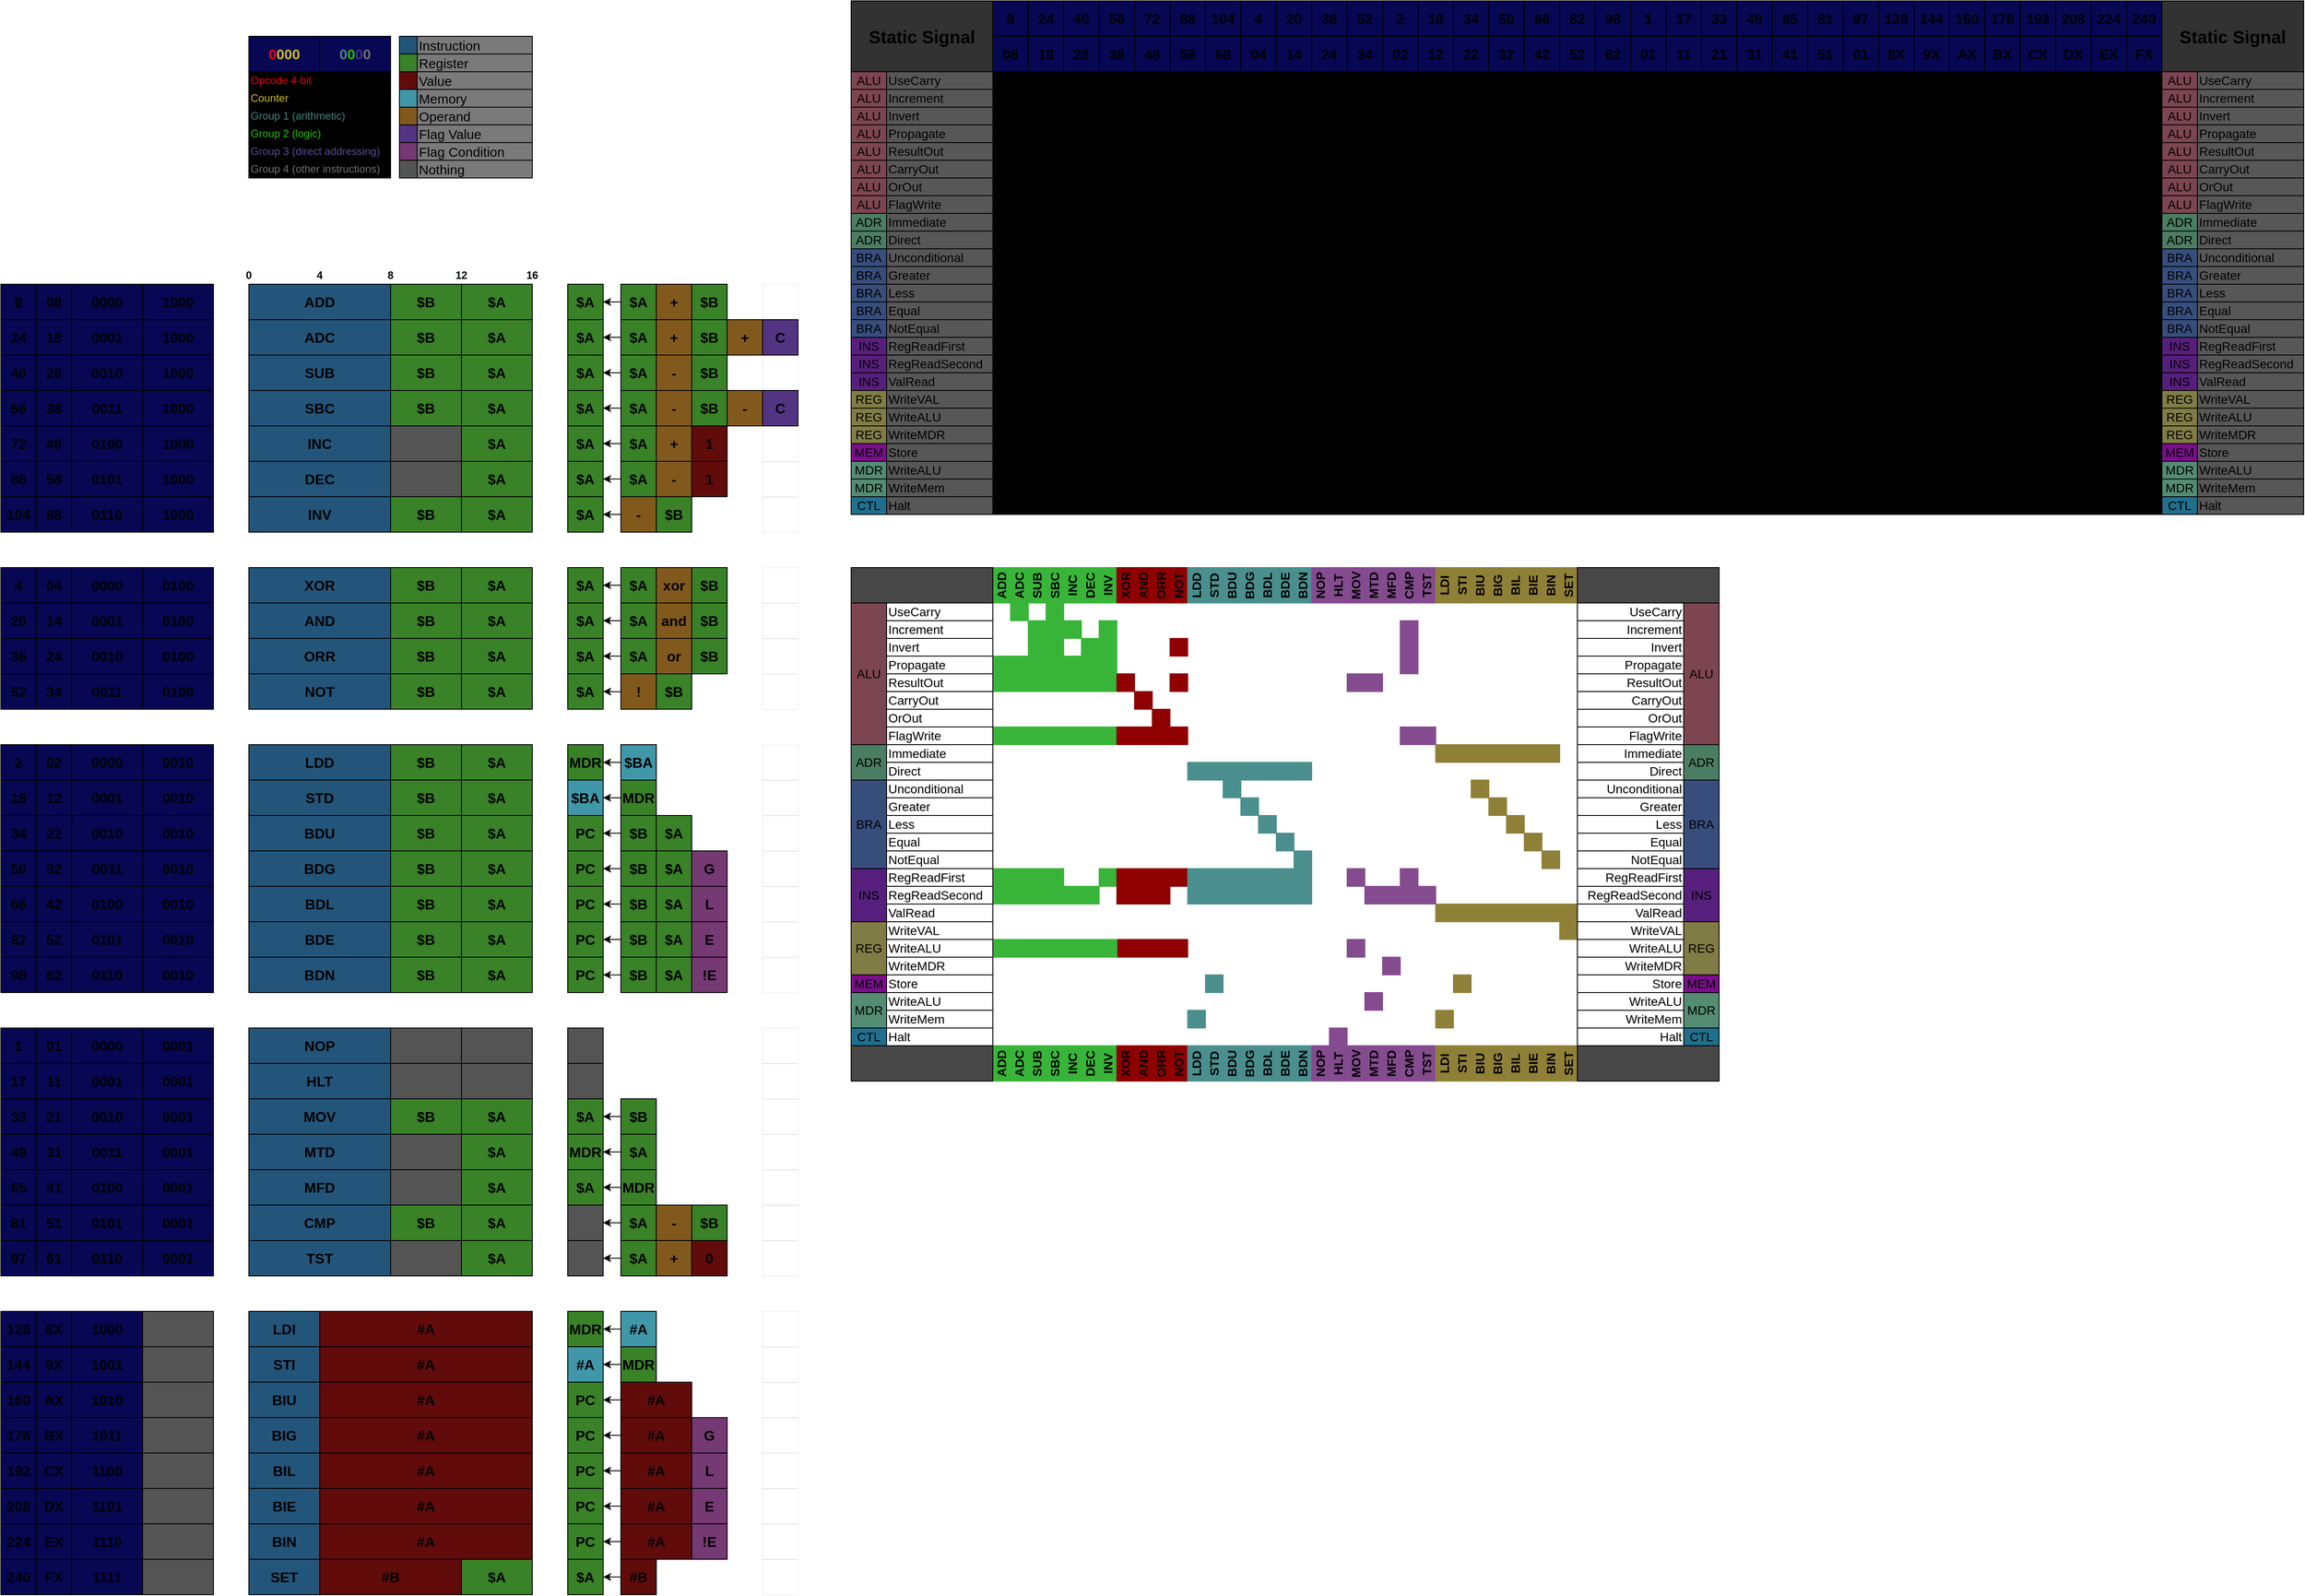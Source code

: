 <mxfile version="20.8.16" type="device"><diagram name="Page-1" id="Upnru5wtj_T22pzFska-"><mxGraphModel dx="1725" dy="1500" grid="1" gridSize="10" guides="1" tooltips="1" connect="1" arrows="1" fold="1" page="0" pageScale="1" pageWidth="1169" pageHeight="827" math="0" shadow="0"><root><mxCell id="0"/><mxCell id="1" parent="0"/><mxCell id="ZluOE1g-taj1qfgfmvaA-263" value="" style="rounded=0;whiteSpace=wrap;html=1;fontStyle=1;fontSize=14;strokeColor=#38B538;fillColor=#38B538;" vertex="1" parent="1"><mxGeometry x="1280" y="620" width="20" height="20" as="geometry"/></mxCell><mxCell id="ZluOE1g-taj1qfgfmvaA-270" value="" style="rounded=0;whiteSpace=wrap;html=1;fontStyle=1;fontSize=14;strokeColor=#38B538;fillColor=#38B538;" vertex="1" parent="1"><mxGeometry x="1280" y="640" width="20" height="20" as="geometry"/></mxCell><mxCell id="ZluOE1g-taj1qfgfmvaA-277" value="" style="rounded=0;whiteSpace=wrap;html=1;fontStyle=1;fontSize=14;strokeColor=#38B538;fillColor=#38B538;" vertex="1" parent="1"><mxGeometry x="1280" y="700" width="20" height="20" as="geometry"/></mxCell><mxCell id="ZluOE1g-taj1qfgfmvaA-284" value="" style="rounded=0;whiteSpace=wrap;html=1;fontStyle=1;fontSize=14;strokeColor=#38B538;fillColor=#38B538;" vertex="1" parent="1"><mxGeometry x="1280" y="860" width="20" height="20" as="geometry"/></mxCell><mxCell id="ZluOE1g-taj1qfgfmvaA-288" value="" style="rounded=0;whiteSpace=wrap;html=1;fontStyle=1;fontSize=14;strokeColor=#38B538;fillColor=#38B538;" vertex="1" parent="1"><mxGeometry x="1280" y="880" width="20" height="20" as="geometry"/></mxCell><mxCell id="ZluOE1g-taj1qfgfmvaA-294" value="" style="rounded=0;whiteSpace=wrap;html=1;fontStyle=1;fontSize=14;strokeColor=#38B538;fillColor=#38B538;" vertex="1" parent="1"><mxGeometry x="1280" y="940" width="20" height="20" as="geometry"/></mxCell><mxCell id="ZluOE1g-taj1qfgfmvaA-25" value="Invert" style="rounded=0;whiteSpace=wrap;html=1;fontStyle=0;fontSize=14;fillColor=none;align=left;" vertex="1" parent="1"><mxGeometry x="1160" y="600" width="120" height="20" as="geometry"/></mxCell><mxCell id="ZluOE1g-taj1qfgfmvaA-361" value="" style="rounded=0;whiteSpace=wrap;html=1;fontStyle=1;fontSize=14;strokeColor=#8F0000;fillColor=#8F0000;" vertex="1" parent="1"><mxGeometry x="1480" y="860" width="20" height="20" as="geometry"/></mxCell><mxCell id="ZluOE1g-taj1qfgfmvaA-260" value="" style="rounded=0;whiteSpace=wrap;html=1;fontStyle=1;fontSize=14;strokeColor=#38B538;fillColor=#38B538;" vertex="1" parent="1"><mxGeometry x="1380" y="600" width="20" height="20" as="geometry"/></mxCell><mxCell id="QQKEC4O3kNPQYdbeUwn0-2" value="0" style="text;html=1;strokeColor=none;fillColor=none;align=center;verticalAlign=middle;whiteSpace=wrap;rounded=0;fontStyle=1" parent="1" vertex="1"><mxGeometry x="430" y="180" width="20" height="20" as="geometry"/></mxCell><mxCell id="QQKEC4O3kNPQYdbeUwn0-3" value="4" style="text;html=1;strokeColor=none;fillColor=none;align=center;verticalAlign=middle;whiteSpace=wrap;rounded=0;fontStyle=1" parent="1" vertex="1"><mxGeometry x="510" y="180" width="20" height="20" as="geometry"/></mxCell><mxCell id="QQKEC4O3kNPQYdbeUwn0-6" value="16" style="text;html=1;strokeColor=none;fillColor=none;align=center;verticalAlign=middle;whiteSpace=wrap;rounded=0;fontStyle=1" parent="1" vertex="1"><mxGeometry x="750" y="180" width="20" height="20" as="geometry"/></mxCell><mxCell id="QQKEC4O3kNPQYdbeUwn0-9" value="12" style="text;html=1;strokeColor=none;fillColor=none;align=center;verticalAlign=middle;whiteSpace=wrap;rounded=0;fontStyle=1" parent="1" vertex="1"><mxGeometry x="670" y="180" width="20" height="20" as="geometry"/></mxCell><mxCell id="QQKEC4O3kNPQYdbeUwn0-17" value="MOV" style="rounded=0;whiteSpace=wrap;html=1;fontStyle=1;fontSize=16;fillColor=#23557A;" parent="1" vertex="1"><mxGeometry x="440" y="1120" width="160" height="40" as="geometry"/></mxCell><mxCell id="QQKEC4O3kNPQYdbeUwn0-21" value="$B" style="rounded=0;whiteSpace=wrap;html=1;fontStyle=1;fontSize=16;fillColor=#398227;" parent="1" vertex="1"><mxGeometry x="600" y="1120" width="80" height="40" as="geometry"/></mxCell><mxCell id="QQKEC4O3kNPQYdbeUwn0-25" value="8" style="text;html=1;strokeColor=none;fillColor=none;align=center;verticalAlign=middle;whiteSpace=wrap;rounded=0;fontStyle=1" parent="1" vertex="1"><mxGeometry x="590" y="180" width="20" height="20" as="geometry"/></mxCell><mxCell id="QQKEC4O3kNPQYdbeUwn0-26" value="ADD" style="rounded=0;whiteSpace=wrap;html=1;fontStyle=1;fontSize=16;fillColor=#23557A;" parent="1" vertex="1"><mxGeometry x="440" y="200" width="160" height="40" as="geometry"/></mxCell><mxCell id="QQKEC4O3kNPQYdbeUwn0-34" style="edgeStyle=orthogonalEdgeStyle;rounded=0;orthogonalLoop=1;jettySize=auto;html=1;fontSize=16;" parent="1" source="QQKEC4O3kNPQYdbeUwn0-32" target="QQKEC4O3kNPQYdbeUwn0-33" edge="1"><mxGeometry relative="1" as="geometry"/></mxCell><mxCell id="QQKEC4O3kNPQYdbeUwn0-32" value="$B" style="rounded=0;whiteSpace=wrap;html=1;fontStyle=1;fontSize=16;fillColor=#398227;" parent="1" vertex="1"><mxGeometry x="860" y="1120" width="40" height="40" as="geometry"/></mxCell><mxCell id="QQKEC4O3kNPQYdbeUwn0-33" value="$A" style="rounded=0;whiteSpace=wrap;html=1;fontStyle=1;fontSize=16;fillColor=#398227;" parent="1" vertex="1"><mxGeometry x="800" y="1120" width="40" height="40" as="geometry"/></mxCell><mxCell id="QQKEC4O3kNPQYdbeUwn0-35" value="$A" style="rounded=0;whiteSpace=wrap;html=1;fontStyle=1;fontSize=16;fillColor=#398227;" parent="1" vertex="1"><mxGeometry x="800" y="200" width="40" height="40" as="geometry"/></mxCell><mxCell id="QQKEC4O3kNPQYdbeUwn0-63" style="edgeStyle=orthogonalEdgeStyle;rounded=0;orthogonalLoop=1;jettySize=auto;html=1;entryX=1;entryY=0.5;entryDx=0;entryDy=0;fontSize=16;" parent="1" source="QQKEC4O3kNPQYdbeUwn0-36" target="QQKEC4O3kNPQYdbeUwn0-35" edge="1"><mxGeometry relative="1" as="geometry"/></mxCell><mxCell id="QQKEC4O3kNPQYdbeUwn0-36" value="$A" style="rounded=0;whiteSpace=wrap;html=1;fontStyle=1;fontSize=16;fillColor=#398227;" parent="1" vertex="1"><mxGeometry x="860" y="200" width="40" height="40" as="geometry"/></mxCell><mxCell id="QQKEC4O3kNPQYdbeUwn0-37" value="$B" style="rounded=0;whiteSpace=wrap;html=1;fontStyle=1;fontSize=16;fillColor=#398227;" parent="1" vertex="1"><mxGeometry x="940" y="200" width="40" height="40" as="geometry"/></mxCell><mxCell id="QQKEC4O3kNPQYdbeUwn0-38" value="+" style="rounded=0;whiteSpace=wrap;html=1;fontStyle=1;fontSize=16;fillColor=#82591D;" parent="1" vertex="1"><mxGeometry x="900" y="200" width="40" height="40" as="geometry"/></mxCell><mxCell id="QQKEC4O3kNPQYdbeUwn0-39" value="ADC" style="rounded=0;whiteSpace=wrap;html=1;fontStyle=1;fontSize=16;fillColor=#23557A;" parent="1" vertex="1"><mxGeometry x="440" y="240" width="160" height="40" as="geometry"/></mxCell><mxCell id="QQKEC4O3kNPQYdbeUwn0-42" value="$A" style="rounded=0;whiteSpace=wrap;html=1;fontStyle=1;fontSize=16;fillColor=#398227;" parent="1" vertex="1"><mxGeometry x="800" y="240" width="40" height="40" as="geometry"/></mxCell><mxCell id="QQKEC4O3kNPQYdbeUwn0-64" style="edgeStyle=orthogonalEdgeStyle;rounded=0;orthogonalLoop=1;jettySize=auto;html=1;fontSize=16;" parent="1" source="QQKEC4O3kNPQYdbeUwn0-43" target="QQKEC4O3kNPQYdbeUwn0-42" edge="1"><mxGeometry relative="1" as="geometry"/></mxCell><mxCell id="QQKEC4O3kNPQYdbeUwn0-43" value="$A" style="rounded=0;whiteSpace=wrap;html=1;fontStyle=1;fontSize=16;fillColor=#398227;" parent="1" vertex="1"><mxGeometry x="860" y="240" width="40" height="40" as="geometry"/></mxCell><mxCell id="QQKEC4O3kNPQYdbeUwn0-44" value="$B" style="rounded=0;whiteSpace=wrap;html=1;fontStyle=1;fontSize=16;fillColor=#398227;" parent="1" vertex="1"><mxGeometry x="940" y="240" width="40" height="40" as="geometry"/></mxCell><mxCell id="QQKEC4O3kNPQYdbeUwn0-45" value="+" style="rounded=0;whiteSpace=wrap;html=1;fontStyle=1;fontSize=16;fillColor=#82591D;" parent="1" vertex="1"><mxGeometry x="900" y="240" width="40" height="40" as="geometry"/></mxCell><mxCell id="QQKEC4O3kNPQYdbeUwn0-46" value="SUB" style="rounded=0;whiteSpace=wrap;html=1;fontStyle=1;fontSize=16;fillColor=#23557A;" parent="1" vertex="1"><mxGeometry x="440" y="280" width="160" height="40" as="geometry"/></mxCell><mxCell id="QQKEC4O3kNPQYdbeUwn0-49" value="$A" style="rounded=0;whiteSpace=wrap;html=1;fontStyle=1;fontSize=16;fillColor=#398227;" parent="1" vertex="1"><mxGeometry x="800" y="280" width="40" height="40" as="geometry"/></mxCell><mxCell id="QQKEC4O3kNPQYdbeUwn0-65" style="edgeStyle=orthogonalEdgeStyle;rounded=0;orthogonalLoop=1;jettySize=auto;html=1;fontSize=16;" parent="1" source="QQKEC4O3kNPQYdbeUwn0-50" target="QQKEC4O3kNPQYdbeUwn0-49" edge="1"><mxGeometry relative="1" as="geometry"/></mxCell><mxCell id="QQKEC4O3kNPQYdbeUwn0-50" value="$A" style="rounded=0;whiteSpace=wrap;html=1;fontStyle=1;fontSize=16;fillColor=#398227;" parent="1" vertex="1"><mxGeometry x="860" y="280" width="40" height="40" as="geometry"/></mxCell><mxCell id="QQKEC4O3kNPQYdbeUwn0-51" value="$B" style="rounded=0;whiteSpace=wrap;html=1;fontStyle=1;fontSize=16;fillColor=#398227;" parent="1" vertex="1"><mxGeometry x="940" y="280" width="40" height="40" as="geometry"/></mxCell><mxCell id="QQKEC4O3kNPQYdbeUwn0-52" value="-" style="rounded=0;whiteSpace=wrap;html=1;fontStyle=1;fontSize=16;fillColor=#82591D;" parent="1" vertex="1"><mxGeometry x="900" y="280" width="40" height="40" as="geometry"/></mxCell><mxCell id="QQKEC4O3kNPQYdbeUwn0-53" value="SBC" style="rounded=0;whiteSpace=wrap;html=1;fontStyle=1;fontSize=16;fillColor=#23557A;" parent="1" vertex="1"><mxGeometry x="440" y="320" width="160" height="40" as="geometry"/></mxCell><mxCell id="QQKEC4O3kNPQYdbeUwn0-56" value="$A" style="rounded=0;whiteSpace=wrap;html=1;fontStyle=1;fontSize=16;fillColor=#398227;" parent="1" vertex="1"><mxGeometry x="800" y="320" width="40" height="40" as="geometry"/></mxCell><mxCell id="QQKEC4O3kNPQYdbeUwn0-66" style="edgeStyle=orthogonalEdgeStyle;rounded=0;orthogonalLoop=1;jettySize=auto;html=1;fontSize=16;" parent="1" source="QQKEC4O3kNPQYdbeUwn0-57" target="QQKEC4O3kNPQYdbeUwn0-56" edge="1"><mxGeometry relative="1" as="geometry"/></mxCell><mxCell id="QQKEC4O3kNPQYdbeUwn0-57" value="$A" style="rounded=0;whiteSpace=wrap;html=1;fontStyle=1;fontSize=16;fillColor=#398227;" parent="1" vertex="1"><mxGeometry x="860" y="320" width="40" height="40" as="geometry"/></mxCell><mxCell id="QQKEC4O3kNPQYdbeUwn0-58" value="$B" style="rounded=0;whiteSpace=wrap;html=1;fontStyle=1;fontSize=16;fillColor=#398227;" parent="1" vertex="1"><mxGeometry x="940" y="320" width="40" height="40" as="geometry"/></mxCell><mxCell id="QQKEC4O3kNPQYdbeUwn0-59" value="-" style="rounded=0;whiteSpace=wrap;html=1;fontStyle=1;fontSize=16;fillColor=#82591D;" parent="1" vertex="1"><mxGeometry x="900" y="320" width="40" height="40" as="geometry"/></mxCell><mxCell id="QQKEC4O3kNPQYdbeUwn0-60" value="+" style="rounded=0;whiteSpace=wrap;html=1;fontStyle=1;fontSize=16;fillColor=#82591D;" parent="1" vertex="1"><mxGeometry x="980" y="240" width="40" height="40" as="geometry"/></mxCell><mxCell id="QQKEC4O3kNPQYdbeUwn0-61" value="-" style="rounded=0;whiteSpace=wrap;html=1;fontStyle=1;fontSize=16;fillColor=#82591D;" parent="1" vertex="1"><mxGeometry x="980" y="320" width="40" height="40" as="geometry"/></mxCell><mxCell id="QQKEC4O3kNPQYdbeUwn0-67" value="C" style="rounded=0;whiteSpace=wrap;html=1;fontStyle=1;fontSize=16;fillColor=#533482;" parent="1" vertex="1"><mxGeometry x="1020" y="240" width="40" height="40" as="geometry"/></mxCell><mxCell id="QQKEC4O3kNPQYdbeUwn0-68" value="C" style="rounded=0;whiteSpace=wrap;html=1;fontStyle=1;fontSize=16;fillColor=#533482;" parent="1" vertex="1"><mxGeometry x="1020" y="320" width="40" height="40" as="geometry"/></mxCell><mxCell id="QQKEC4O3kNPQYdbeUwn0-69" value="" style="rounded=0;whiteSpace=wrap;html=1;fontStyle=1;fontSize=20;fillColor=#23557A;" parent="1" vertex="1"><mxGeometry x="610" y="-80" width="20" height="20" as="geometry"/></mxCell><mxCell id="QQKEC4O3kNPQYdbeUwn0-71" value="Instruction" style="rounded=0;whiteSpace=wrap;html=1;fontStyle=0;fontSize=15;fillColor=#7A7A7A;align=left;" parent="1" vertex="1"><mxGeometry x="630" y="-80" width="130" height="20" as="geometry"/></mxCell><mxCell id="QQKEC4O3kNPQYdbeUwn0-73" value="Register" style="rounded=0;whiteSpace=wrap;html=1;fontStyle=0;fontSize=15;fillColor=#7A7A7A;align=left;" parent="1" vertex="1"><mxGeometry x="630" y="-60" width="130" height="20" as="geometry"/></mxCell><mxCell id="QQKEC4O3kNPQYdbeUwn0-75" value="Value" style="rounded=0;whiteSpace=wrap;html=1;fontStyle=0;fontSize=15;fillColor=#7A7A7A;align=left;" parent="1" vertex="1"><mxGeometry x="630" y="-40" width="130" height="20" as="geometry"/></mxCell><mxCell id="QQKEC4O3kNPQYdbeUwn0-77" value="Operand" style="rounded=0;whiteSpace=wrap;html=1;fontStyle=0;fontSize=15;fillColor=#7A7A7A;align=left;" parent="1" vertex="1"><mxGeometry x="630" width="130" height="20" as="geometry"/></mxCell><mxCell id="QQKEC4O3kNPQYdbeUwn0-79" value="Flag Value" style="rounded=0;whiteSpace=wrap;html=1;fontStyle=0;fontSize=15;fillColor=#7A7A7A;align=left;" parent="1" vertex="1"><mxGeometry x="630" y="20" width="130" height="20" as="geometry"/></mxCell><mxCell id="QQKEC4O3kNPQYdbeUwn0-80" value="" style="rounded=0;whiteSpace=wrap;html=1;fontStyle=1;fontSize=20;fillColor=#398227;" parent="1" vertex="1"><mxGeometry x="610" y="-60" width="20" height="20" as="geometry"/></mxCell><mxCell id="QQKEC4O3kNPQYdbeUwn0-81" value="" style="rounded=0;whiteSpace=wrap;html=1;fontStyle=1;fontSize=20;fillColor=#610B0B;" parent="1" vertex="1"><mxGeometry x="610" y="-40" width="20" height="20" as="geometry"/></mxCell><mxCell id="QQKEC4O3kNPQYdbeUwn0-82" value="" style="rounded=0;whiteSpace=wrap;html=1;fontStyle=1;fontSize=20;fillColor=#82591D;" parent="1" vertex="1"><mxGeometry x="610" width="20" height="20" as="geometry"/></mxCell><mxCell id="QQKEC4O3kNPQYdbeUwn0-83" value="" style="rounded=0;whiteSpace=wrap;html=1;fontStyle=1;fontSize=20;fillColor=#533482;" parent="1" vertex="1"><mxGeometry x="610" y="20" width="20" height="20" as="geometry"/></mxCell><mxCell id="QQKEC4O3kNPQYdbeUwn0-84" value="CMP" style="rounded=0;whiteSpace=wrap;html=1;fontStyle=1;fontSize=16;fillColor=#23557A;" parent="1" vertex="1"><mxGeometry x="440" y="1240" width="160" height="40" as="geometry"/></mxCell><mxCell id="QQKEC4O3kNPQYdbeUwn0-88" style="edgeStyle=orthogonalEdgeStyle;rounded=0;orthogonalLoop=1;jettySize=auto;html=1;fontSize=16;" parent="1" source="QQKEC4O3kNPQYdbeUwn0-89" edge="1"><mxGeometry relative="1" as="geometry"><mxPoint x="840.0" y="1260.034" as="targetPoint"/></mxGeometry></mxCell><mxCell id="QQKEC4O3kNPQYdbeUwn0-89" value="$A" style="rounded=0;whiteSpace=wrap;html=1;fontStyle=1;fontSize=16;fillColor=#398227;" parent="1" vertex="1"><mxGeometry x="860" y="1240" width="40" height="40" as="geometry"/></mxCell><mxCell id="QQKEC4O3kNPQYdbeUwn0-90" value="$B" style="rounded=0;whiteSpace=wrap;html=1;fontStyle=1;fontSize=16;fillColor=#398227;" parent="1" vertex="1"><mxGeometry x="940" y="1240" width="40" height="40" as="geometry"/></mxCell><mxCell id="QQKEC4O3kNPQYdbeUwn0-91" value="-" style="rounded=0;whiteSpace=wrap;html=1;fontStyle=1;fontSize=16;fillColor=#82591D;" parent="1" vertex="1"><mxGeometry x="900" y="1240" width="40" height="40" as="geometry"/></mxCell><mxCell id="QQKEC4O3kNPQYdbeUwn0-94" value="Nothing" style="rounded=0;whiteSpace=wrap;html=1;fontStyle=0;fontSize=15;fillColor=#7A7A7A;align=left;" parent="1" vertex="1"><mxGeometry x="630" y="60" width="130" height="20" as="geometry"/></mxCell><mxCell id="QQKEC4O3kNPQYdbeUwn0-95" value="" style="rounded=0;whiteSpace=wrap;html=1;fontStyle=1;fontSize=20;fillColor=#545454;" parent="1" vertex="1"><mxGeometry x="610" y="60" width="20" height="20" as="geometry"/></mxCell><mxCell id="QQKEC4O3kNPQYdbeUwn0-96" value="" style="rounded=0;whiteSpace=wrap;html=1;fontStyle=1;fontSize=16;fillColor=#545454;" parent="1" vertex="1"><mxGeometry x="800" y="1240" width="40" height="40" as="geometry"/></mxCell><mxCell id="QQKEC4O3kNPQYdbeUwn0-100" value="BDU" style="rounded=0;whiteSpace=wrap;html=1;fontStyle=1;fontSize=16;fillColor=#23557A;" parent="1" vertex="1"><mxGeometry x="440" y="800" width="160" height="40" as="geometry"/></mxCell><mxCell id="QQKEC4O3kNPQYdbeUwn0-103" style="edgeStyle=orthogonalEdgeStyle;rounded=0;orthogonalLoop=1;jettySize=auto;html=1;fontSize=16;" parent="1" edge="1"><mxGeometry relative="1" as="geometry"><mxPoint x="840.0" y="820.034" as="targetPoint"/><mxPoint x="860.0" y="820.034" as="sourcePoint"/></mxGeometry></mxCell><mxCell id="QQKEC4O3kNPQYdbeUwn0-109" value="PC" style="rounded=0;whiteSpace=wrap;html=1;fontStyle=1;fontSize=16;fillColor=#398227;" parent="1" vertex="1"><mxGeometry x="800" y="800" width="40" height="40" as="geometry"/></mxCell><mxCell id="QQKEC4O3kNPQYdbeUwn0-110" value="$A" style="rounded=0;whiteSpace=wrap;html=1;fontStyle=1;fontSize=16;fillColor=#398227;" parent="1" vertex="1"><mxGeometry x="900" y="800" width="40" height="40" as="geometry"/></mxCell><mxCell id="QQKEC4O3kNPQYdbeUwn0-111" value="$B" style="rounded=0;whiteSpace=wrap;html=1;fontStyle=1;fontSize=16;fillColor=#398227;" parent="1" vertex="1"><mxGeometry x="860" y="800" width="40" height="40" as="geometry"/></mxCell><mxCell id="QQKEC4O3kNPQYdbeUwn0-119" value="BDG" style="rounded=0;whiteSpace=wrap;html=1;fontStyle=1;fontSize=16;fillColor=#23557A;" parent="1" vertex="1"><mxGeometry x="440" y="840" width="160" height="40" as="geometry"/></mxCell><mxCell id="QQKEC4O3kNPQYdbeUwn0-122" style="edgeStyle=orthogonalEdgeStyle;rounded=0;orthogonalLoop=1;jettySize=auto;html=1;fontSize=16;" parent="1" edge="1"><mxGeometry relative="1" as="geometry"><mxPoint x="840.0" y="860.034" as="targetPoint"/><mxPoint x="860.0" y="860.034" as="sourcePoint"/></mxGeometry></mxCell><mxCell id="QQKEC4O3kNPQYdbeUwn0-123" value="PC" style="rounded=0;whiteSpace=wrap;html=1;fontStyle=1;fontSize=16;fillColor=#398227;" parent="1" vertex="1"><mxGeometry x="800" y="840" width="40" height="40" as="geometry"/></mxCell><mxCell id="QQKEC4O3kNPQYdbeUwn0-124" value="$A" style="rounded=0;whiteSpace=wrap;html=1;fontStyle=1;fontSize=16;fillColor=#398227;" parent="1" vertex="1"><mxGeometry x="900" y="840" width="40" height="40" as="geometry"/></mxCell><mxCell id="QQKEC4O3kNPQYdbeUwn0-125" value="$B" style="rounded=0;whiteSpace=wrap;html=1;fontStyle=1;fontSize=16;fillColor=#398227;" parent="1" vertex="1"><mxGeometry x="860" y="840" width="40" height="40" as="geometry"/></mxCell><mxCell id="QQKEC4O3kNPQYdbeUwn0-126" value="BDL" style="rounded=0;whiteSpace=wrap;html=1;fontStyle=1;fontSize=16;fillColor=#23557A;" parent="1" vertex="1"><mxGeometry x="440" y="880" width="160" height="40" as="geometry"/></mxCell><mxCell id="QQKEC4O3kNPQYdbeUwn0-129" style="edgeStyle=orthogonalEdgeStyle;rounded=0;orthogonalLoop=1;jettySize=auto;html=1;fontSize=16;" parent="1" edge="1"><mxGeometry relative="1" as="geometry"><mxPoint x="840.0" y="900.034" as="targetPoint"/><mxPoint x="860.0" y="900.034" as="sourcePoint"/></mxGeometry></mxCell><mxCell id="QQKEC4O3kNPQYdbeUwn0-130" value="PC" style="rounded=0;whiteSpace=wrap;html=1;fontStyle=1;fontSize=16;fillColor=#398227;" parent="1" vertex="1"><mxGeometry x="800" y="880" width="40" height="40" as="geometry"/></mxCell><mxCell id="QQKEC4O3kNPQYdbeUwn0-131" value="$A" style="rounded=0;whiteSpace=wrap;html=1;fontStyle=1;fontSize=16;fillColor=#398227;" parent="1" vertex="1"><mxGeometry x="900" y="880" width="40" height="40" as="geometry"/></mxCell><mxCell id="QQKEC4O3kNPQYdbeUwn0-132" value="$B" style="rounded=0;whiteSpace=wrap;html=1;fontStyle=1;fontSize=16;fillColor=#398227;" parent="1" vertex="1"><mxGeometry x="860" y="880" width="40" height="40" as="geometry"/></mxCell><mxCell id="QQKEC4O3kNPQYdbeUwn0-133" value="BDE" style="rounded=0;whiteSpace=wrap;html=1;fontStyle=1;fontSize=16;fillColor=#23557A;" parent="1" vertex="1"><mxGeometry x="440" y="920" width="160" height="40" as="geometry"/></mxCell><mxCell id="QQKEC4O3kNPQYdbeUwn0-136" style="edgeStyle=orthogonalEdgeStyle;rounded=0;orthogonalLoop=1;jettySize=auto;html=1;fontSize=16;" parent="1" edge="1"><mxGeometry relative="1" as="geometry"><mxPoint x="840.0" y="940.034" as="targetPoint"/><mxPoint x="860.0" y="940.034" as="sourcePoint"/></mxGeometry></mxCell><mxCell id="QQKEC4O3kNPQYdbeUwn0-137" value="PC" style="rounded=0;whiteSpace=wrap;html=1;fontStyle=1;fontSize=16;fillColor=#398227;" parent="1" vertex="1"><mxGeometry x="800" y="920" width="40" height="40" as="geometry"/></mxCell><mxCell id="QQKEC4O3kNPQYdbeUwn0-138" value="$A" style="rounded=0;whiteSpace=wrap;html=1;fontStyle=1;fontSize=16;fillColor=#398227;" parent="1" vertex="1"><mxGeometry x="900" y="920" width="40" height="40" as="geometry"/></mxCell><mxCell id="QQKEC4O3kNPQYdbeUwn0-139" value="$B" style="rounded=0;whiteSpace=wrap;html=1;fontStyle=1;fontSize=16;fillColor=#398227;" parent="1" vertex="1"><mxGeometry x="860" y="920" width="40" height="40" as="geometry"/></mxCell><mxCell id="QQKEC4O3kNPQYdbeUwn0-140" value="Flag Condition" style="rounded=0;whiteSpace=wrap;html=1;fontStyle=0;fontSize=15;fillColor=#7A7A7A;align=left;" parent="1" vertex="1"><mxGeometry x="630" y="40" width="130" height="20" as="geometry"/></mxCell><mxCell id="QQKEC4O3kNPQYdbeUwn0-141" value="" style="rounded=0;whiteSpace=wrap;html=1;fontStyle=1;fontSize=20;fillColor=#753974;" parent="1" vertex="1"><mxGeometry x="610" y="40" width="20" height="20" as="geometry"/></mxCell><mxCell id="QQKEC4O3kNPQYdbeUwn0-142" value="G" style="rounded=0;whiteSpace=wrap;html=1;fontStyle=1;fontSize=16;fillColor=#753974;" parent="1" vertex="1"><mxGeometry x="940" y="840" width="40" height="40" as="geometry"/></mxCell><mxCell id="QQKEC4O3kNPQYdbeUwn0-143" value="L" style="rounded=0;whiteSpace=wrap;html=1;fontStyle=1;fontSize=16;fillColor=#753974;" parent="1" vertex="1"><mxGeometry x="940" y="880" width="40" height="40" as="geometry"/></mxCell><mxCell id="QQKEC4O3kNPQYdbeUwn0-144" value="E" style="rounded=0;whiteSpace=wrap;html=1;fontStyle=1;fontSize=16;fillColor=#753974;" parent="1" vertex="1"><mxGeometry x="940" y="920" width="40" height="40" as="geometry"/></mxCell><mxCell id="QQKEC4O3kNPQYdbeUwn0-169" value="INC" style="rounded=0;whiteSpace=wrap;html=1;fontStyle=1;fontSize=16;fillColor=#23557A;" parent="1" vertex="1"><mxGeometry x="440" y="360" width="160" height="40" as="geometry"/></mxCell><mxCell id="QQKEC4O3kNPQYdbeUwn0-172" value="$A" style="rounded=0;whiteSpace=wrap;html=1;fontStyle=1;fontSize=16;fillColor=#398227;" parent="1" vertex="1"><mxGeometry x="800" y="360" width="40" height="40" as="geometry"/></mxCell><mxCell id="QQKEC4O3kNPQYdbeUwn0-173" style="edgeStyle=orthogonalEdgeStyle;rounded=0;orthogonalLoop=1;jettySize=auto;html=1;fontSize=16;" parent="1" source="QQKEC4O3kNPQYdbeUwn0-174" target="QQKEC4O3kNPQYdbeUwn0-172" edge="1"><mxGeometry relative="1" as="geometry"/></mxCell><mxCell id="QQKEC4O3kNPQYdbeUwn0-174" value="$A" style="rounded=0;whiteSpace=wrap;html=1;fontStyle=1;fontSize=16;fillColor=#398227;" parent="1" vertex="1"><mxGeometry x="860" y="360" width="40" height="40" as="geometry"/></mxCell><mxCell id="QQKEC4O3kNPQYdbeUwn0-176" value="+" style="rounded=0;whiteSpace=wrap;html=1;fontStyle=1;fontSize=16;fillColor=#82591D;" parent="1" vertex="1"><mxGeometry x="900" y="360" width="40" height="40" as="geometry"/></mxCell><mxCell id="QQKEC4O3kNPQYdbeUwn0-182" value="1" style="rounded=0;whiteSpace=wrap;html=1;fontStyle=1;fontSize=16;fillColor=#610B0B;" parent="1" vertex="1"><mxGeometry x="940" y="360" width="40" height="40" as="geometry"/></mxCell><mxCell id="QQKEC4O3kNPQYdbeUwn0-183" value="DEC" style="rounded=0;whiteSpace=wrap;html=1;fontStyle=1;fontSize=16;fillColor=#23557A;" parent="1" vertex="1"><mxGeometry x="440" y="400" width="160" height="40" as="geometry"/></mxCell><mxCell id="QQKEC4O3kNPQYdbeUwn0-185" value="$A" style="rounded=0;whiteSpace=wrap;html=1;fontStyle=1;fontSize=16;fillColor=#398227;" parent="1" vertex="1"><mxGeometry x="800" y="400" width="40" height="40" as="geometry"/></mxCell><mxCell id="QQKEC4O3kNPQYdbeUwn0-186" style="edgeStyle=orthogonalEdgeStyle;rounded=0;orthogonalLoop=1;jettySize=auto;html=1;fontSize=16;" parent="1" source="QQKEC4O3kNPQYdbeUwn0-187" target="QQKEC4O3kNPQYdbeUwn0-185" edge="1"><mxGeometry relative="1" as="geometry"/></mxCell><mxCell id="QQKEC4O3kNPQYdbeUwn0-187" value="$A" style="rounded=0;whiteSpace=wrap;html=1;fontStyle=1;fontSize=16;fillColor=#398227;" parent="1" vertex="1"><mxGeometry x="860" y="400" width="40" height="40" as="geometry"/></mxCell><mxCell id="QQKEC4O3kNPQYdbeUwn0-188" value="-" style="rounded=0;whiteSpace=wrap;html=1;fontStyle=1;fontSize=16;fillColor=#82591D;" parent="1" vertex="1"><mxGeometry x="900" y="400" width="40" height="40" as="geometry"/></mxCell><mxCell id="QQKEC4O3kNPQYdbeUwn0-190" value="1" style="rounded=0;whiteSpace=wrap;html=1;fontStyle=1;fontSize=16;fillColor=#610B0B;" parent="1" vertex="1"><mxGeometry x="940" y="400" width="40" height="40" as="geometry"/></mxCell><mxCell id="QQKEC4O3kNPQYdbeUwn0-191" value="TST" style="rounded=0;whiteSpace=wrap;html=1;fontStyle=1;fontSize=16;fillColor=#23557A;" parent="1" vertex="1"><mxGeometry x="440" y="1280" width="160" height="40" as="geometry"/></mxCell><mxCell id="_ouVUy4hJESrMvwDtKTC-890" style="edgeStyle=orthogonalEdgeStyle;rounded=0;orthogonalLoop=1;jettySize=auto;html=1;exitX=0;exitY=0.5;exitDx=0;exitDy=0;entryX=1;entryY=0.5;entryDx=0;entryDy=0;fontColor=#3B3680;" parent="1" source="QQKEC4O3kNPQYdbeUwn0-195" target="QQKEC4O3kNPQYdbeUwn0-198" edge="1"><mxGeometry relative="1" as="geometry"/></mxCell><mxCell id="QQKEC4O3kNPQYdbeUwn0-195" value="$A" style="rounded=0;whiteSpace=wrap;html=1;fontStyle=1;fontSize=16;fillColor=#398227;" parent="1" vertex="1"><mxGeometry x="860" y="1280" width="40" height="40" as="geometry"/></mxCell><mxCell id="QQKEC4O3kNPQYdbeUwn0-198" value="" style="rounded=0;whiteSpace=wrap;html=1;fontStyle=1;fontSize=16;fillColor=#545454;" parent="1" vertex="1"><mxGeometry x="800" y="1280" width="40" height="40" as="geometry"/></mxCell><mxCell id="QQKEC4O3kNPQYdbeUwn0-204" value="+" style="rounded=0;whiteSpace=wrap;html=1;fontStyle=1;fontSize=16;fillColor=#82591D;" parent="1" vertex="1"><mxGeometry x="900" y="1280" width="40" height="40" as="geometry"/></mxCell><mxCell id="QQKEC4O3kNPQYdbeUwn0-205" value="0" style="rounded=0;whiteSpace=wrap;html=1;fontStyle=1;fontSize=16;fillColor=#610B0B;" parent="1" vertex="1"><mxGeometry x="940" y="1280" width="40" height="40" as="geometry"/></mxCell><mxCell id="QQKEC4O3kNPQYdbeUwn0-206" value="BDN" style="rounded=0;whiteSpace=wrap;html=1;fontStyle=1;fontSize=16;fillColor=#23557A;" parent="1" vertex="1"><mxGeometry x="440" y="960" width="160" height="40" as="geometry"/></mxCell><mxCell id="QQKEC4O3kNPQYdbeUwn0-209" style="edgeStyle=orthogonalEdgeStyle;rounded=0;orthogonalLoop=1;jettySize=auto;html=1;fontSize=16;" parent="1" edge="1"><mxGeometry relative="1" as="geometry"><mxPoint x="840" y="980.034" as="targetPoint"/><mxPoint x="860" y="980.034" as="sourcePoint"/></mxGeometry></mxCell><mxCell id="QQKEC4O3kNPQYdbeUwn0-210" value="PC" style="rounded=0;whiteSpace=wrap;html=1;fontStyle=1;fontSize=16;fillColor=#398227;" parent="1" vertex="1"><mxGeometry x="800" y="960" width="40" height="40" as="geometry"/></mxCell><mxCell id="QQKEC4O3kNPQYdbeUwn0-211" value="$A" style="rounded=0;whiteSpace=wrap;html=1;fontStyle=1;fontSize=16;fillColor=#398227;" parent="1" vertex="1"><mxGeometry x="900" y="960" width="40" height="40" as="geometry"/></mxCell><mxCell id="QQKEC4O3kNPQYdbeUwn0-212" value="$B" style="rounded=0;whiteSpace=wrap;html=1;fontStyle=1;fontSize=16;fillColor=#398227;" parent="1" vertex="1"><mxGeometry x="860" y="960" width="40" height="40" as="geometry"/></mxCell><mxCell id="QQKEC4O3kNPQYdbeUwn0-213" value="!E" style="rounded=0;whiteSpace=wrap;html=1;fontStyle=1;fontSize=16;fillColor=#753974;" parent="1" vertex="1"><mxGeometry x="940" y="960" width="40" height="40" as="geometry"/></mxCell><mxCell id="QQKEC4O3kNPQYdbeUwn0-224" value="XOR" style="rounded=0;whiteSpace=wrap;html=1;fontStyle=1;fontSize=16;fillColor=#23557A;" parent="1" vertex="1"><mxGeometry x="440" y="520" width="160" height="40" as="geometry"/></mxCell><mxCell id="QQKEC4O3kNPQYdbeUwn0-226" value="$A" style="rounded=0;whiteSpace=wrap;html=1;fontStyle=1;fontSize=16;fillColor=#398227;" parent="1" vertex="1"><mxGeometry x="800" y="520" width="40" height="40" as="geometry"/></mxCell><mxCell id="QQKEC4O3kNPQYdbeUwn0-227" style="edgeStyle=orthogonalEdgeStyle;rounded=0;orthogonalLoop=1;jettySize=auto;html=1;fontSize=16;" parent="1" source="QQKEC4O3kNPQYdbeUwn0-228" target="QQKEC4O3kNPQYdbeUwn0-226" edge="1"><mxGeometry relative="1" as="geometry"/></mxCell><mxCell id="QQKEC4O3kNPQYdbeUwn0-228" value="$A" style="rounded=0;whiteSpace=wrap;html=1;fontStyle=1;fontSize=16;fillColor=#398227;" parent="1" vertex="1"><mxGeometry x="860" y="520" width="40" height="40" as="geometry"/></mxCell><mxCell id="QQKEC4O3kNPQYdbeUwn0-229" value="xor" style="rounded=0;whiteSpace=wrap;html=1;fontStyle=1;fontSize=16;fillColor=#82591D;" parent="1" vertex="1"><mxGeometry x="900" y="520" width="40" height="40" as="geometry"/></mxCell><mxCell id="QQKEC4O3kNPQYdbeUwn0-232" value="NOT" style="rounded=0;whiteSpace=wrap;html=1;fontStyle=1;fontSize=16;fillColor=#23557A;" parent="1" vertex="1"><mxGeometry x="440" y="640" width="160" height="40" as="geometry"/></mxCell><mxCell id="QQKEC4O3kNPQYdbeUwn0-234" value="$A" style="rounded=0;whiteSpace=wrap;html=1;fontStyle=1;fontSize=16;fillColor=#398227;" parent="1" vertex="1"><mxGeometry x="800" y="640" width="40" height="40" as="geometry"/></mxCell><mxCell id="QQKEC4O3kNPQYdbeUwn0-235" style="edgeStyle=orthogonalEdgeStyle;rounded=0;orthogonalLoop=1;jettySize=auto;html=1;fontSize=16;" parent="1" target="QQKEC4O3kNPQYdbeUwn0-234" edge="1"><mxGeometry relative="1" as="geometry"><mxPoint x="900" y="660" as="sourcePoint"/></mxGeometry></mxCell><mxCell id="QQKEC4O3kNPQYdbeUwn0-237" value="!" style="rounded=0;whiteSpace=wrap;html=1;fontStyle=1;fontSize=16;fillColor=#82591D;" parent="1" vertex="1"><mxGeometry x="860" y="640" width="40" height="40" as="geometry"/></mxCell><mxCell id="QQKEC4O3kNPQYdbeUwn0-241" value="INV" style="rounded=0;whiteSpace=wrap;html=1;fontStyle=1;fontSize=16;fillColor=#23557A;" parent="1" vertex="1"><mxGeometry x="440" y="440" width="160" height="40" as="geometry"/></mxCell><mxCell id="QQKEC4O3kNPQYdbeUwn0-243" value="$A" style="rounded=0;whiteSpace=wrap;html=1;fontStyle=1;fontSize=16;fillColor=#398227;" parent="1" vertex="1"><mxGeometry x="800" y="440" width="40" height="40" as="geometry"/></mxCell><mxCell id="QQKEC4O3kNPQYdbeUwn0-251" style="edgeStyle=orthogonalEdgeStyle;rounded=0;orthogonalLoop=1;jettySize=auto;html=1;entryX=1;entryY=0.5;entryDx=0;entryDy=0;fontSize=16;" parent="1" source="QQKEC4O3kNPQYdbeUwn0-246" target="QQKEC4O3kNPQYdbeUwn0-243" edge="1"><mxGeometry relative="1" as="geometry"/></mxCell><mxCell id="QQKEC4O3kNPQYdbeUwn0-246" value="-" style="rounded=0;whiteSpace=wrap;html=1;fontStyle=1;fontSize=16;fillColor=#82591D;" parent="1" vertex="1"><mxGeometry x="860" y="440" width="40" height="40" as="geometry"/></mxCell><mxCell id="QQKEC4O3kNPQYdbeUwn0-27" value="$B" style="rounded=0;whiteSpace=wrap;html=1;fontStyle=1;fontSize=16;fillColor=#398227;" parent="1" vertex="1"><mxGeometry x="600" y="200" width="80" height="40" as="geometry"/></mxCell><mxCell id="QQKEC4O3kNPQYdbeUwn0-40" value="$B" style="rounded=0;whiteSpace=wrap;html=1;fontStyle=1;fontSize=16;fillColor=#398227;" parent="1" vertex="1"><mxGeometry x="600" y="240" width="80" height="40" as="geometry"/></mxCell><mxCell id="QQKEC4O3kNPQYdbeUwn0-47" value="$B" style="rounded=0;whiteSpace=wrap;html=1;fontStyle=1;fontSize=16;fillColor=#398227;" parent="1" vertex="1"><mxGeometry x="600" y="280" width="80" height="40" as="geometry"/></mxCell><mxCell id="QQKEC4O3kNPQYdbeUwn0-54" value="$B" style="rounded=0;whiteSpace=wrap;html=1;fontStyle=1;fontSize=16;fillColor=#398227;" parent="1" vertex="1"><mxGeometry x="600" y="320" width="80" height="40" as="geometry"/></mxCell><mxCell id="QQKEC4O3kNPQYdbeUwn0-85" value="$B" style="rounded=0;whiteSpace=wrap;html=1;fontStyle=1;fontSize=16;fillColor=#398227;" parent="1" vertex="1"><mxGeometry x="600" y="1240" width="80" height="40" as="geometry"/></mxCell><mxCell id="QQKEC4O3kNPQYdbeUwn0-101" value="$B" style="rounded=0;whiteSpace=wrap;html=1;fontStyle=1;fontSize=16;fillColor=#398227;" parent="1" vertex="1"><mxGeometry x="600" y="800" width="80" height="40" as="geometry"/></mxCell><mxCell id="QQKEC4O3kNPQYdbeUwn0-120" value="$B" style="rounded=0;whiteSpace=wrap;html=1;fontStyle=1;fontSize=16;fillColor=#398227;" parent="1" vertex="1"><mxGeometry x="600" y="840" width="80" height="40" as="geometry"/></mxCell><mxCell id="QQKEC4O3kNPQYdbeUwn0-127" value="$B" style="rounded=0;whiteSpace=wrap;html=1;fontStyle=1;fontSize=16;fillColor=#398227;" parent="1" vertex="1"><mxGeometry x="600" y="880" width="80" height="40" as="geometry"/></mxCell><mxCell id="QQKEC4O3kNPQYdbeUwn0-134" value="$B" style="rounded=0;whiteSpace=wrap;html=1;fontStyle=1;fontSize=16;fillColor=#398227;" parent="1" vertex="1"><mxGeometry x="600" y="920" width="80" height="40" as="geometry"/></mxCell><mxCell id="QQKEC4O3kNPQYdbeUwn0-180" value="" style="rounded=0;whiteSpace=wrap;html=1;fontStyle=1;fontSize=16;fillColor=#545454;" parent="1" vertex="1"><mxGeometry x="600" y="360" width="80" height="40" as="geometry"/></mxCell><mxCell id="QQKEC4O3kNPQYdbeUwn0-189" value="" style="rounded=0;whiteSpace=wrap;html=1;fontStyle=1;fontSize=16;fillColor=#545454;" parent="1" vertex="1"><mxGeometry x="600" y="400" width="80" height="40" as="geometry"/></mxCell><mxCell id="QQKEC4O3kNPQYdbeUwn0-199" value="" style="rounded=0;whiteSpace=wrap;html=1;fontStyle=1;fontSize=16;fillColor=#545454;" parent="1" vertex="1"><mxGeometry x="600" y="1280" width="80" height="40" as="geometry"/></mxCell><mxCell id="QQKEC4O3kNPQYdbeUwn0-207" value="$B" style="rounded=0;whiteSpace=wrap;html=1;fontStyle=1;fontSize=16;fillColor=#398227;" parent="1" vertex="1"><mxGeometry x="600" y="960" width="80" height="40" as="geometry"/></mxCell><mxCell id="QQKEC4O3kNPQYdbeUwn0-240" value="$B" style="rounded=0;whiteSpace=wrap;html=1;fontStyle=1;fontSize=16;fillColor=#398227;" parent="1" vertex="1"><mxGeometry x="600" y="520" width="80" height="40" as="geometry"/></mxCell><mxCell id="QQKEC4O3kNPQYdbeUwn0-24" value="$A" style="rounded=0;whiteSpace=wrap;html=1;fontStyle=1;fontSize=16;fillColor=#398227;" parent="1" vertex="1"><mxGeometry x="680" y="1120" width="80" height="40" as="geometry"/></mxCell><mxCell id="QQKEC4O3kNPQYdbeUwn0-28" value="$A" style="rounded=0;whiteSpace=wrap;html=1;fontStyle=1;fontSize=16;fillColor=#398227;" parent="1" vertex="1"><mxGeometry x="680" y="200" width="80" height="40" as="geometry"/></mxCell><mxCell id="QQKEC4O3kNPQYdbeUwn0-41" value="$A" style="rounded=0;whiteSpace=wrap;html=1;fontStyle=1;fontSize=16;fillColor=#398227;" parent="1" vertex="1"><mxGeometry x="680" y="240" width="80" height="40" as="geometry"/></mxCell><mxCell id="QQKEC4O3kNPQYdbeUwn0-48" value="$A" style="rounded=0;whiteSpace=wrap;html=1;fontStyle=1;fontSize=16;fillColor=#398227;" parent="1" vertex="1"><mxGeometry x="680" y="280" width="80" height="40" as="geometry"/></mxCell><mxCell id="QQKEC4O3kNPQYdbeUwn0-55" value="$A" style="rounded=0;whiteSpace=wrap;html=1;fontStyle=1;fontSize=16;fillColor=#398227;" parent="1" vertex="1"><mxGeometry x="680" y="320" width="80" height="40" as="geometry"/></mxCell><mxCell id="QQKEC4O3kNPQYdbeUwn0-86" value="$A" style="rounded=0;whiteSpace=wrap;html=1;fontStyle=1;fontSize=16;fillColor=#398227;" parent="1" vertex="1"><mxGeometry x="680" y="1240" width="80" height="40" as="geometry"/></mxCell><mxCell id="QQKEC4O3kNPQYdbeUwn0-102" value="$A" style="rounded=0;whiteSpace=wrap;html=1;fontStyle=1;fontSize=16;fillColor=#398227;" parent="1" vertex="1"><mxGeometry x="680" y="800" width="80" height="40" as="geometry"/></mxCell><mxCell id="QQKEC4O3kNPQYdbeUwn0-121" value="$A" style="rounded=0;whiteSpace=wrap;html=1;fontStyle=1;fontSize=16;fillColor=#398227;" parent="1" vertex="1"><mxGeometry x="680" y="840" width="80" height="40" as="geometry"/></mxCell><mxCell id="QQKEC4O3kNPQYdbeUwn0-128" value="$A" style="rounded=0;whiteSpace=wrap;html=1;fontStyle=1;fontSize=16;fillColor=#398227;" parent="1" vertex="1"><mxGeometry x="680" y="880" width="80" height="40" as="geometry"/></mxCell><mxCell id="QQKEC4O3kNPQYdbeUwn0-135" value="$A" style="rounded=0;whiteSpace=wrap;html=1;fontStyle=1;fontSize=16;fillColor=#398227;" parent="1" vertex="1"><mxGeometry x="680" y="920" width="80" height="40" as="geometry"/></mxCell><mxCell id="QQKEC4O3kNPQYdbeUwn0-171" value="$A" style="rounded=0;whiteSpace=wrap;html=1;fontStyle=1;fontSize=16;fillColor=#398227;" parent="1" vertex="1"><mxGeometry x="680" y="360" width="80" height="40" as="geometry"/></mxCell><mxCell id="QQKEC4O3kNPQYdbeUwn0-184" value="$A" style="rounded=0;whiteSpace=wrap;html=1;fontStyle=1;fontSize=16;fillColor=#398227;" parent="1" vertex="1"><mxGeometry x="680" y="400" width="80" height="40" as="geometry"/></mxCell><mxCell id="QQKEC4O3kNPQYdbeUwn0-193" value="$A" style="rounded=0;whiteSpace=wrap;html=1;fontStyle=1;fontSize=16;fillColor=#398227;" parent="1" vertex="1"><mxGeometry x="680" y="1280" width="80" height="40" as="geometry"/></mxCell><mxCell id="QQKEC4O3kNPQYdbeUwn0-208" value="$A" style="rounded=0;whiteSpace=wrap;html=1;fontStyle=1;fontSize=16;fillColor=#398227;" parent="1" vertex="1"><mxGeometry x="680" y="960" width="80" height="40" as="geometry"/></mxCell><mxCell id="QQKEC4O3kNPQYdbeUwn0-225" value="$A" style="rounded=0;whiteSpace=wrap;html=1;fontStyle=1;fontSize=16;fillColor=#398227;" parent="1" vertex="1"><mxGeometry x="680" y="520" width="80" height="40" as="geometry"/></mxCell><mxCell id="QQKEC4O3kNPQYdbeUwn0-233" value="$A" style="rounded=0;whiteSpace=wrap;html=1;fontStyle=1;fontSize=16;fillColor=#398227;" parent="1" vertex="1"><mxGeometry x="680" y="640" width="80" height="40" as="geometry"/></mxCell><mxCell id="QQKEC4O3kNPQYdbeUwn0-242" value="$A" style="rounded=0;whiteSpace=wrap;html=1;fontStyle=1;fontSize=16;fillColor=#398227;" parent="1" vertex="1"><mxGeometry x="680" y="440" width="80" height="40" as="geometry"/></mxCell><mxCell id="bISDlGJc2yAQBZppDFdd-6" value="AND" style="rounded=0;whiteSpace=wrap;html=1;fontStyle=1;fontSize=16;fillColor=#23557A;" parent="1" vertex="1"><mxGeometry x="440" y="560" width="160" height="40" as="geometry"/></mxCell><mxCell id="bISDlGJc2yAQBZppDFdd-7" value="ORR" style="rounded=0;whiteSpace=wrap;html=1;fontStyle=1;fontSize=16;fillColor=#23557A;" parent="1" vertex="1"><mxGeometry x="440" y="600" width="160" height="40" as="geometry"/></mxCell><mxCell id="bISDlGJc2yAQBZppDFdd-8" value="$B" style="rounded=0;whiteSpace=wrap;html=1;fontStyle=1;fontSize=16;fillColor=#398227;" parent="1" vertex="1"><mxGeometry x="600" y="560" width="80" height="40" as="geometry"/></mxCell><mxCell id="bISDlGJc2yAQBZppDFdd-9" value="$A" style="rounded=0;whiteSpace=wrap;html=1;fontStyle=1;fontSize=16;fillColor=#398227;" parent="1" vertex="1"><mxGeometry x="680" y="560" width="80" height="40" as="geometry"/></mxCell><mxCell id="bISDlGJc2yAQBZppDFdd-10" value="$B" style="rounded=0;whiteSpace=wrap;html=1;fontStyle=1;fontSize=16;fillColor=#398227;" parent="1" vertex="1"><mxGeometry x="600" y="600" width="80" height="40" as="geometry"/></mxCell><mxCell id="bISDlGJc2yAQBZppDFdd-11" value="$A" style="rounded=0;whiteSpace=wrap;html=1;fontStyle=1;fontSize=16;fillColor=#398227;" parent="1" vertex="1"><mxGeometry x="680" y="600" width="80" height="40" as="geometry"/></mxCell><mxCell id="bISDlGJc2yAQBZppDFdd-12" value="$A" style="rounded=0;whiteSpace=wrap;html=1;fontStyle=1;fontSize=16;fillColor=#398227;" parent="1" vertex="1"><mxGeometry x="800" y="560" width="40" height="40" as="geometry"/></mxCell><mxCell id="bISDlGJc2yAQBZppDFdd-13" style="edgeStyle=orthogonalEdgeStyle;rounded=0;orthogonalLoop=1;jettySize=auto;html=1;fontSize=16;" parent="1" source="bISDlGJc2yAQBZppDFdd-14" target="bISDlGJc2yAQBZppDFdd-12" edge="1"><mxGeometry relative="1" as="geometry"/></mxCell><mxCell id="bISDlGJc2yAQBZppDFdd-14" value="$A" style="rounded=0;whiteSpace=wrap;html=1;fontStyle=1;fontSize=16;fillColor=#398227;" parent="1" vertex="1"><mxGeometry x="860" y="560" width="40" height="40" as="geometry"/></mxCell><mxCell id="bISDlGJc2yAQBZppDFdd-15" value="and" style="rounded=0;whiteSpace=wrap;html=1;fontStyle=1;fontSize=16;fillColor=#82591D;" parent="1" vertex="1"><mxGeometry x="900" y="560" width="40" height="40" as="geometry"/></mxCell><mxCell id="bISDlGJc2yAQBZppDFdd-17" value="$A" style="rounded=0;whiteSpace=wrap;html=1;fontStyle=1;fontSize=16;fillColor=#398227;" parent="1" vertex="1"><mxGeometry x="800" y="600" width="40" height="40" as="geometry"/></mxCell><mxCell id="bISDlGJc2yAQBZppDFdd-18" style="edgeStyle=orthogonalEdgeStyle;rounded=0;orthogonalLoop=1;jettySize=auto;html=1;fontSize=16;" parent="1" source="bISDlGJc2yAQBZppDFdd-19" target="bISDlGJc2yAQBZppDFdd-17" edge="1"><mxGeometry relative="1" as="geometry"/></mxCell><mxCell id="bISDlGJc2yAQBZppDFdd-19" value="$A" style="rounded=0;whiteSpace=wrap;html=1;fontStyle=1;fontSize=16;fillColor=#398227;" parent="1" vertex="1"><mxGeometry x="860" y="600" width="40" height="40" as="geometry"/></mxCell><mxCell id="bISDlGJc2yAQBZppDFdd-20" value="or" style="rounded=0;whiteSpace=wrap;html=1;fontStyle=1;fontSize=16;fillColor=#82591D;" parent="1" vertex="1"><mxGeometry x="900" y="600" width="40" height="40" as="geometry"/></mxCell><mxCell id="bISDlGJc2yAQBZppDFdd-22" value="$B" style="rounded=0;whiteSpace=wrap;html=1;fontStyle=1;fontSize=16;fillColor=#398227;" parent="1" vertex="1"><mxGeometry x="940" y="520" width="40" height="40" as="geometry"/></mxCell><mxCell id="bISDlGJc2yAQBZppDFdd-23" value="$B" style="rounded=0;whiteSpace=wrap;html=1;fontStyle=1;fontSize=16;fillColor=#398227;" parent="1" vertex="1"><mxGeometry x="940" y="560" width="40" height="40" as="geometry"/></mxCell><mxCell id="bISDlGJc2yAQBZppDFdd-24" value="$B" style="rounded=0;whiteSpace=wrap;html=1;fontStyle=1;fontSize=16;fillColor=#398227;" parent="1" vertex="1"><mxGeometry x="940" y="600" width="40" height="40" as="geometry"/></mxCell><mxCell id="i6Ziy8CUF1eqbKqxHh92-1" value="LDI" style="rounded=0;whiteSpace=wrap;html=1;fontStyle=1;fontSize=16;fillColor=#23557A;" parent="1" vertex="1"><mxGeometry x="440" y="1360" width="80" height="40" as="geometry"/></mxCell><mxCell id="i6Ziy8CUF1eqbKqxHh92-2" style="edgeStyle=orthogonalEdgeStyle;rounded=0;orthogonalLoop=1;jettySize=auto;html=1;fontSize=16;" parent="1" edge="1"><mxGeometry relative="1" as="geometry"><mxPoint x="840" y="1380.034" as="targetPoint"/><mxPoint x="860" y="1380.034" as="sourcePoint"/></mxGeometry></mxCell><mxCell id="i6Ziy8CUF1eqbKqxHh92-4" value="MDR" style="rounded=0;whiteSpace=wrap;html=1;fontStyle=1;fontSize=16;fillColor=#398227;" parent="1" vertex="1"><mxGeometry x="800" y="1360" width="40" height="40" as="geometry"/></mxCell><mxCell id="i6Ziy8CUF1eqbKqxHh92-11" value="Memory" style="rounded=0;whiteSpace=wrap;html=1;fontStyle=0;fontSize=15;fillColor=#7A7A7A;align=left;" parent="1" vertex="1"><mxGeometry x="630" y="-20" width="130" height="20" as="geometry"/></mxCell><mxCell id="i6Ziy8CUF1eqbKqxHh92-12" value="" style="rounded=0;whiteSpace=wrap;html=1;fontStyle=1;fontSize=20;fillColor=#3F97A8;" parent="1" vertex="1"><mxGeometry x="610" y="-20" width="20" height="20" as="geometry"/></mxCell><mxCell id="i6Ziy8CUF1eqbKqxHh92-13" value="#A" style="rounded=0;whiteSpace=wrap;html=1;fontStyle=1;fontSize=16;fillColor=#3F97A8;" parent="1" vertex="1"><mxGeometry x="860" y="1360" width="40" height="40" as="geometry"/></mxCell><mxCell id="i6Ziy8CUF1eqbKqxHh92-14" value="SET" style="rounded=0;whiteSpace=wrap;html=1;fontStyle=1;fontSize=16;fillColor=#23557A;" parent="1" vertex="1"><mxGeometry x="440" y="1640" width="80" height="40" as="geometry"/></mxCell><mxCell id="i6Ziy8CUF1eqbKqxHh92-15" style="edgeStyle=orthogonalEdgeStyle;rounded=0;orthogonalLoop=1;jettySize=auto;html=1;fontSize=16;" parent="1" edge="1"><mxGeometry relative="1" as="geometry"><mxPoint x="840" y="1660.034" as="targetPoint"/><mxPoint x="860" y="1660.034" as="sourcePoint"/></mxGeometry></mxCell><mxCell id="i6Ziy8CUF1eqbKqxHh92-16" value="$A" style="rounded=0;whiteSpace=wrap;html=1;fontStyle=1;fontSize=16;fillColor=#398227;" parent="1" vertex="1"><mxGeometry x="800" y="1640" width="40" height="40" as="geometry"/></mxCell><mxCell id="i6Ziy8CUF1eqbKqxHh92-18" value="#B" style="rounded=0;whiteSpace=wrap;html=1;fontStyle=1;fontSize=16;fillColor=#610B0B;direction=south;" parent="1" vertex="1"><mxGeometry x="860" y="1640" width="40" height="40" as="geometry"/></mxCell><mxCell id="i6Ziy8CUF1eqbKqxHh92-22" value="STI" style="rounded=0;whiteSpace=wrap;html=1;fontStyle=1;fontSize=16;fillColor=#23557A;" parent="1" vertex="1"><mxGeometry x="440" y="1400" width="80" height="40" as="geometry"/></mxCell><mxCell id="_ouVUy4hJESrMvwDtKTC-896" style="edgeStyle=orthogonalEdgeStyle;rounded=0;orthogonalLoop=1;jettySize=auto;html=1;exitX=0;exitY=0.5;exitDx=0;exitDy=0;entryX=1;entryY=0.5;entryDx=0;entryDy=0;fontSize=13;fontColor=#3B3680;" parent="1" source="i6Ziy8CUF1eqbKqxHh92-24" target="i6Ziy8CUF1eqbKqxHh92-27" edge="1"><mxGeometry relative="1" as="geometry"/></mxCell><mxCell id="i6Ziy8CUF1eqbKqxHh92-24" value="MDR" style="rounded=0;whiteSpace=wrap;html=1;fontStyle=1;fontSize=16;fillColor=#398227;" parent="1" vertex="1"><mxGeometry x="860" y="1400" width="40" height="40" as="geometry"/></mxCell><mxCell id="i6Ziy8CUF1eqbKqxHh92-26" value="#A" style="rounded=0;whiteSpace=wrap;html=1;fontStyle=1;fontSize=16;fillColor=#610B0B;" parent="1" vertex="1"><mxGeometry x="520" y="1400" width="240" height="40" as="geometry"/></mxCell><mxCell id="i6Ziy8CUF1eqbKqxHh92-27" value="#A" style="rounded=0;whiteSpace=wrap;html=1;fontStyle=1;fontSize=16;fillColor=#3F97A8;" parent="1" vertex="1"><mxGeometry x="800" y="1400" width="40" height="40" as="geometry"/></mxCell><mxCell id="i6Ziy8CUF1eqbKqxHh92-36" value="NOP" style="rounded=0;whiteSpace=wrap;html=1;fontStyle=1;fontSize=16;fillColor=#23557A;" parent="1" vertex="1"><mxGeometry x="440" y="1040" width="160" height="40" as="geometry"/></mxCell><mxCell id="i6Ziy8CUF1eqbKqxHh92-37" value="" style="rounded=0;whiteSpace=wrap;html=1;fontStyle=1;fontSize=16;fillColor=#545454;" parent="1" vertex="1"><mxGeometry x="600" y="1040" width="80" height="40" as="geometry"/></mxCell><mxCell id="i6Ziy8CUF1eqbKqxHh92-38" value="" style="rounded=0;whiteSpace=wrap;html=1;fontStyle=1;fontSize=16;fillColor=#545454;" parent="1" vertex="1"><mxGeometry x="680" y="1040" width="80" height="40" as="geometry"/></mxCell><mxCell id="i6Ziy8CUF1eqbKqxHh92-39" value="" style="rounded=0;whiteSpace=wrap;html=1;fontStyle=1;fontSize=16;fillColor=#545454;" parent="1" vertex="1"><mxGeometry x="800" y="1040" width="40" height="40" as="geometry"/></mxCell><mxCell id="i6Ziy8CUF1eqbKqxHh92-40" value="HLT" style="rounded=0;whiteSpace=wrap;html=1;fontStyle=1;fontSize=16;fillColor=#23557A;" parent="1" vertex="1"><mxGeometry x="440" y="1080" width="160" height="40" as="geometry"/></mxCell><mxCell id="i6Ziy8CUF1eqbKqxHh92-41" value="" style="rounded=0;whiteSpace=wrap;html=1;fontStyle=1;fontSize=16;fillColor=#545454;" parent="1" vertex="1"><mxGeometry x="600" y="1080" width="80" height="40" as="geometry"/></mxCell><mxCell id="i6Ziy8CUF1eqbKqxHh92-42" value="" style="rounded=0;whiteSpace=wrap;html=1;fontStyle=1;fontSize=16;fillColor=#545454;" parent="1" vertex="1"><mxGeometry x="680" y="1080" width="80" height="40" as="geometry"/></mxCell><mxCell id="i6Ziy8CUF1eqbKqxHh92-43" value="" style="rounded=0;whiteSpace=wrap;html=1;fontStyle=1;fontSize=16;fillColor=#545454;" parent="1" vertex="1"><mxGeometry x="800" y="1080" width="40" height="40" as="geometry"/></mxCell><mxCell id="i6Ziy8CUF1eqbKqxHh92-44" value="#B" style="rounded=0;whiteSpace=wrap;html=1;fontStyle=1;fontSize=16;fillColor=#610B0B;" parent="1" vertex="1"><mxGeometry x="520" y="1640" width="160" height="40" as="geometry"/></mxCell><mxCell id="i6Ziy8CUF1eqbKqxHh92-45" value="#A" style="rounded=0;whiteSpace=wrap;html=1;fontStyle=1;fontSize=16;fillColor=#610B0B;" parent="1" vertex="1"><mxGeometry x="520" y="1360" width="240" height="40" as="geometry"/></mxCell><mxCell id="i6Ziy8CUF1eqbKqxHh92-46" value="$A" style="rounded=0;whiteSpace=wrap;html=1;fontStyle=1;fontSize=16;fillColor=#398227;" parent="1" vertex="1"><mxGeometry x="680" y="1640" width="80" height="40" as="geometry"/></mxCell><mxCell id="i6Ziy8CUF1eqbKqxHh92-47" value="LDD" style="rounded=0;whiteSpace=wrap;html=1;fontStyle=1;fontSize=16;fillColor=#23557A;" parent="1" vertex="1"><mxGeometry x="440" y="720" width="160" height="40" as="geometry"/></mxCell><mxCell id="i6Ziy8CUF1eqbKqxHh92-48" style="edgeStyle=orthogonalEdgeStyle;rounded=0;orthogonalLoop=1;jettySize=auto;html=1;fontSize=16;" parent="1" edge="1"><mxGeometry relative="1" as="geometry"><mxPoint x="840" y="740.034" as="targetPoint"/><mxPoint x="860" y="740.034" as="sourcePoint"/></mxGeometry></mxCell><mxCell id="i6Ziy8CUF1eqbKqxHh92-49" value="MDR" style="rounded=0;whiteSpace=wrap;html=1;fontStyle=1;fontSize=16;fillColor=#398227;" parent="1" vertex="1"><mxGeometry x="800" y="720" width="40" height="40" as="geometry"/></mxCell><mxCell id="i6Ziy8CUF1eqbKqxHh92-50" value="$BA" style="rounded=0;whiteSpace=wrap;html=1;fontStyle=1;fontSize=16;fillColor=#3F97A8;" parent="1" vertex="1"><mxGeometry x="860" y="720" width="40" height="40" as="geometry"/></mxCell><mxCell id="i6Ziy8CUF1eqbKqxHh92-51" value="STD" style="rounded=0;whiteSpace=wrap;html=1;fontStyle=1;fontSize=16;fillColor=#23557A;" parent="1" vertex="1"><mxGeometry x="440" y="760" width="160" height="40" as="geometry"/></mxCell><mxCell id="i6Ziy8CUF1eqbKqxHh92-64" style="edgeStyle=orthogonalEdgeStyle;rounded=0;orthogonalLoop=1;jettySize=auto;html=1;fontSize=16;" parent="1" source="i6Ziy8CUF1eqbKqxHh92-53" target="i6Ziy8CUF1eqbKqxHh92-55" edge="1"><mxGeometry relative="1" as="geometry"/></mxCell><mxCell id="i6Ziy8CUF1eqbKqxHh92-53" value="MDR" style="rounded=0;whiteSpace=wrap;html=1;fontStyle=1;fontSize=16;fillColor=#398227;" parent="1" vertex="1"><mxGeometry x="860" y="760" width="40" height="40" as="geometry"/></mxCell><mxCell id="i6Ziy8CUF1eqbKqxHh92-55" value="$BA" style="rounded=0;whiteSpace=wrap;html=1;fontStyle=1;fontSize=16;fillColor=#3F97A8;" parent="1" vertex="1"><mxGeometry x="800" y="760" width="40" height="40" as="geometry"/></mxCell><mxCell id="i6Ziy8CUF1eqbKqxHh92-57" value="$B" style="rounded=0;whiteSpace=wrap;html=1;fontStyle=1;fontSize=16;fillColor=#398227;" parent="1" vertex="1"><mxGeometry x="600" y="720" width="80" height="40" as="geometry"/></mxCell><mxCell id="i6Ziy8CUF1eqbKqxHh92-58" value="$A" style="rounded=0;whiteSpace=wrap;html=1;fontStyle=1;fontSize=16;fillColor=#398227;" parent="1" vertex="1"><mxGeometry x="680" y="720" width="80" height="40" as="geometry"/></mxCell><mxCell id="i6Ziy8CUF1eqbKqxHh92-59" value="$B" style="rounded=0;whiteSpace=wrap;html=1;fontStyle=1;fontSize=16;fillColor=#398227;" parent="1" vertex="1"><mxGeometry x="600" y="760" width="80" height="40" as="geometry"/></mxCell><mxCell id="i6Ziy8CUF1eqbKqxHh92-60" value="$A" style="rounded=0;whiteSpace=wrap;html=1;fontStyle=1;fontSize=16;fillColor=#398227;" parent="1" vertex="1"><mxGeometry x="680" y="760" width="80" height="40" as="geometry"/></mxCell><mxCell id="i6Ziy8CUF1eqbKqxHh92-66" style="edgeStyle=orthogonalEdgeStyle;rounded=0;orthogonalLoop=1;jettySize=auto;html=1;fontSize=16;" parent="1" edge="1"><mxGeometry relative="1" as="geometry"><mxPoint x="840" y="1460.034" as="targetPoint"/><mxPoint x="860" y="1460.034" as="sourcePoint"/></mxGeometry></mxCell><mxCell id="i6Ziy8CUF1eqbKqxHh92-67" value="PC" style="rounded=0;whiteSpace=wrap;html=1;fontStyle=1;fontSize=16;fillColor=#398227;" parent="1" vertex="1"><mxGeometry x="800" y="1440" width="40" height="40" as="geometry"/></mxCell><mxCell id="i6Ziy8CUF1eqbKqxHh92-71" style="edgeStyle=orthogonalEdgeStyle;rounded=0;orthogonalLoop=1;jettySize=auto;html=1;fontSize=16;" parent="1" edge="1"><mxGeometry relative="1" as="geometry"><mxPoint x="840" y="1500.034" as="targetPoint"/><mxPoint x="860" y="1500.034" as="sourcePoint"/></mxGeometry></mxCell><mxCell id="i6Ziy8CUF1eqbKqxHh92-72" value="PC" style="rounded=0;whiteSpace=wrap;html=1;fontStyle=1;fontSize=16;fillColor=#398227;" parent="1" vertex="1"><mxGeometry x="800" y="1480" width="40" height="40" as="geometry"/></mxCell><mxCell id="i6Ziy8CUF1eqbKqxHh92-76" style="edgeStyle=orthogonalEdgeStyle;rounded=0;orthogonalLoop=1;jettySize=auto;html=1;fontSize=16;" parent="1" edge="1"><mxGeometry relative="1" as="geometry"><mxPoint x="840" y="1540.034" as="targetPoint"/><mxPoint x="860" y="1540.034" as="sourcePoint"/></mxGeometry></mxCell><mxCell id="i6Ziy8CUF1eqbKqxHh92-77" value="PC" style="rounded=0;whiteSpace=wrap;html=1;fontStyle=1;fontSize=16;fillColor=#398227;" parent="1" vertex="1"><mxGeometry x="800" y="1520" width="40" height="40" as="geometry"/></mxCell><mxCell id="i6Ziy8CUF1eqbKqxHh92-81" style="edgeStyle=orthogonalEdgeStyle;rounded=0;orthogonalLoop=1;jettySize=auto;html=1;fontSize=16;" parent="1" edge="1"><mxGeometry relative="1" as="geometry"><mxPoint x="840" y="1580.034" as="targetPoint"/><mxPoint x="860" y="1580.034" as="sourcePoint"/></mxGeometry></mxCell><mxCell id="i6Ziy8CUF1eqbKqxHh92-82" value="PC" style="rounded=0;whiteSpace=wrap;html=1;fontStyle=1;fontSize=16;fillColor=#398227;" parent="1" vertex="1"><mxGeometry x="800" y="1560" width="40" height="40" as="geometry"/></mxCell><mxCell id="i6Ziy8CUF1eqbKqxHh92-85" value="G" style="rounded=0;whiteSpace=wrap;html=1;fontStyle=1;fontSize=16;fillColor=#753974;" parent="1" vertex="1"><mxGeometry x="940" y="1480" width="40" height="40" as="geometry"/></mxCell><mxCell id="i6Ziy8CUF1eqbKqxHh92-86" value="L" style="rounded=0;whiteSpace=wrap;html=1;fontStyle=1;fontSize=16;fillColor=#753974;" parent="1" vertex="1"><mxGeometry x="940" y="1520" width="40" height="40" as="geometry"/></mxCell><mxCell id="i6Ziy8CUF1eqbKqxHh92-87" value="E" style="rounded=0;whiteSpace=wrap;html=1;fontStyle=1;fontSize=16;fillColor=#753974;" parent="1" vertex="1"><mxGeometry x="940" y="1560" width="40" height="40" as="geometry"/></mxCell><mxCell id="i6Ziy8CUF1eqbKqxHh92-89" style="edgeStyle=orthogonalEdgeStyle;rounded=0;orthogonalLoop=1;jettySize=auto;html=1;fontSize=16;" parent="1" edge="1"><mxGeometry relative="1" as="geometry"><mxPoint x="840" y="1620.034" as="targetPoint"/><mxPoint x="860" y="1620.034" as="sourcePoint"/></mxGeometry></mxCell><mxCell id="i6Ziy8CUF1eqbKqxHh92-90" value="PC" style="rounded=0;whiteSpace=wrap;html=1;fontStyle=1;fontSize=16;fillColor=#398227;" parent="1" vertex="1"><mxGeometry x="800" y="1600" width="40" height="40" as="geometry"/></mxCell><mxCell id="i6Ziy8CUF1eqbKqxHh92-93" value="!E" style="rounded=0;whiteSpace=wrap;html=1;fontStyle=1;fontSize=16;fillColor=#753974;" parent="1" vertex="1"><mxGeometry x="940" y="1600" width="40" height="40" as="geometry"/></mxCell><mxCell id="i6Ziy8CUF1eqbKqxHh92-65" value="BIU" style="rounded=0;whiteSpace=wrap;html=1;fontStyle=1;fontSize=16;fillColor=#23557A;" parent="1" vertex="1"><mxGeometry x="440" y="1440" width="80" height="40" as="geometry"/></mxCell><mxCell id="i6Ziy8CUF1eqbKqxHh92-70" value="BIG" style="rounded=0;whiteSpace=wrap;html=1;fontStyle=1;fontSize=16;fillColor=#23557A;" parent="1" vertex="1"><mxGeometry x="440" y="1480" width="80" height="40" as="geometry"/></mxCell><mxCell id="i6Ziy8CUF1eqbKqxHh92-75" value="BIL" style="rounded=0;whiteSpace=wrap;html=1;fontStyle=1;fontSize=16;fillColor=#23557A;" parent="1" vertex="1"><mxGeometry x="440" y="1520" width="80" height="40" as="geometry"/></mxCell><mxCell id="i6Ziy8CUF1eqbKqxHh92-80" value="BIE" style="rounded=0;whiteSpace=wrap;html=1;fontStyle=1;fontSize=16;fillColor=#23557A;" parent="1" vertex="1"><mxGeometry x="440" y="1560" width="80" height="40" as="geometry"/></mxCell><mxCell id="i6Ziy8CUF1eqbKqxHh92-88" value="BIN" style="rounded=0;whiteSpace=wrap;html=1;fontStyle=1;fontSize=16;fillColor=#23557A;" parent="1" vertex="1"><mxGeometry x="440" y="1600" width="80" height="40" as="geometry"/></mxCell><mxCell id="i6Ziy8CUF1eqbKqxHh92-105" value="#A" style="rounded=0;whiteSpace=wrap;html=1;fontStyle=1;fontSize=16;fillColor=#610B0B;" parent="1" vertex="1"><mxGeometry x="520" y="1440" width="240" height="40" as="geometry"/></mxCell><mxCell id="i6Ziy8CUF1eqbKqxHh92-106" value="#A" style="rounded=0;whiteSpace=wrap;html=1;fontStyle=1;fontSize=16;fillColor=#610B0B;" parent="1" vertex="1"><mxGeometry x="520" y="1480" width="240" height="40" as="geometry"/></mxCell><mxCell id="i6Ziy8CUF1eqbKqxHh92-107" value="#A" style="rounded=0;whiteSpace=wrap;html=1;fontStyle=1;fontSize=16;fillColor=#610B0B;" parent="1" vertex="1"><mxGeometry x="520" y="1520" width="240" height="40" as="geometry"/></mxCell><mxCell id="i6Ziy8CUF1eqbKqxHh92-108" value="#A" style="rounded=0;whiteSpace=wrap;html=1;fontStyle=1;fontSize=16;fillColor=#610B0B;" parent="1" vertex="1"><mxGeometry x="520" y="1560" width="240" height="40" as="geometry"/></mxCell><mxCell id="i6Ziy8CUF1eqbKqxHh92-109" value="#A" style="rounded=0;whiteSpace=wrap;html=1;fontStyle=1;fontSize=16;fillColor=#610B0B;" parent="1" vertex="1"><mxGeometry x="520" y="1600" width="240" height="40" as="geometry"/></mxCell><mxCell id="i6Ziy8CUF1eqbKqxHh92-110" value="#A" style="rounded=0;whiteSpace=wrap;html=1;fontStyle=1;fontSize=16;fillColor=#610B0B;" parent="1" vertex="1"><mxGeometry x="860" y="1440" width="80" height="40" as="geometry"/></mxCell><mxCell id="i6Ziy8CUF1eqbKqxHh92-111" value="#A" style="rounded=0;whiteSpace=wrap;html=1;fontStyle=1;fontSize=16;fillColor=#610B0B;" parent="1" vertex="1"><mxGeometry x="860" y="1480" width="80" height="40" as="geometry"/></mxCell><mxCell id="i6Ziy8CUF1eqbKqxHh92-112" value="#A" style="rounded=0;whiteSpace=wrap;html=1;fontStyle=1;fontSize=16;fillColor=#610B0B;" parent="1" vertex="1"><mxGeometry x="860" y="1520" width="80" height="40" as="geometry"/></mxCell><mxCell id="i6Ziy8CUF1eqbKqxHh92-113" value="#A" style="rounded=0;whiteSpace=wrap;html=1;fontStyle=1;fontSize=16;fillColor=#610B0B;" parent="1" vertex="1"><mxGeometry x="860" y="1560" width="80" height="40" as="geometry"/></mxCell><mxCell id="i6Ziy8CUF1eqbKqxHh92-114" value="#A" style="rounded=0;whiteSpace=wrap;html=1;fontStyle=1;fontSize=16;fillColor=#610B0B;" parent="1" vertex="1"><mxGeometry x="860" y="1600" width="80" height="40" as="geometry"/></mxCell><mxCell id="i6Ziy8CUF1eqbKqxHh92-115" value="MTD" style="rounded=0;whiteSpace=wrap;html=1;fontStyle=1;fontSize=16;fillColor=#23557A;" parent="1" vertex="1"><mxGeometry x="440" y="1160" width="160" height="40" as="geometry"/></mxCell><mxCell id="i6Ziy8CUF1eqbKqxHh92-117" style="edgeStyle=orthogonalEdgeStyle;rounded=0;orthogonalLoop=1;jettySize=auto;html=1;fontSize=16;" parent="1" source="i6Ziy8CUF1eqbKqxHh92-118" target="i6Ziy8CUF1eqbKqxHh92-119" edge="1"><mxGeometry relative="1" as="geometry"/></mxCell><mxCell id="i6Ziy8CUF1eqbKqxHh92-118" value="$A" style="rounded=0;whiteSpace=wrap;html=1;fontStyle=1;fontSize=16;fillColor=#398227;" parent="1" vertex="1"><mxGeometry x="860" y="1160" width="40" height="40" as="geometry"/></mxCell><mxCell id="i6Ziy8CUF1eqbKqxHh92-119" value="MDR" style="rounded=0;whiteSpace=wrap;html=1;fontStyle=1;fontSize=16;fillColor=#398227;" parent="1" vertex="1"><mxGeometry x="800" y="1160" width="40" height="40" as="geometry"/></mxCell><mxCell id="i6Ziy8CUF1eqbKqxHh92-120" value="$A" style="rounded=0;whiteSpace=wrap;html=1;fontStyle=1;fontSize=16;fillColor=#398227;" parent="1" vertex="1"><mxGeometry x="680" y="1160" width="80" height="40" as="geometry"/></mxCell><mxCell id="i6Ziy8CUF1eqbKqxHh92-121" value="" style="rounded=0;whiteSpace=wrap;html=1;fontStyle=1;fontSize=16;fillColor=#545454;" parent="1" vertex="1"><mxGeometry x="600" y="1160" width="80" height="40" as="geometry"/></mxCell><mxCell id="i6Ziy8CUF1eqbKqxHh92-122" value="MFD" style="rounded=0;whiteSpace=wrap;html=1;fontStyle=1;fontSize=16;fillColor=#23557A;" parent="1" vertex="1"><mxGeometry x="440" y="1200" width="160" height="40" as="geometry"/></mxCell><mxCell id="i6Ziy8CUF1eqbKqxHh92-124" value="$A" style="rounded=0;whiteSpace=wrap;html=1;fontStyle=1;fontSize=16;fillColor=#398227;" parent="1" vertex="1"><mxGeometry x="680" y="1200" width="80" height="40" as="geometry"/></mxCell><mxCell id="i6Ziy8CUF1eqbKqxHh92-125" value="" style="rounded=0;whiteSpace=wrap;html=1;fontStyle=1;fontSize=16;fillColor=#545454;" parent="1" vertex="1"><mxGeometry x="600" y="1200" width="80" height="40" as="geometry"/></mxCell><mxCell id="i6Ziy8CUF1eqbKqxHh92-126" value="$A" style="rounded=0;whiteSpace=wrap;html=1;fontStyle=1;fontSize=16;fillColor=#398227;" parent="1" vertex="1"><mxGeometry x="800" y="1200" width="40" height="40" as="geometry"/></mxCell><mxCell id="i6Ziy8CUF1eqbKqxHh92-128" style="edgeStyle=orthogonalEdgeStyle;rounded=0;orthogonalLoop=1;jettySize=auto;html=1;fontSize=16;" parent="1" source="i6Ziy8CUF1eqbKqxHh92-127" target="i6Ziy8CUF1eqbKqxHh92-126" edge="1"><mxGeometry relative="1" as="geometry"/></mxCell><mxCell id="i6Ziy8CUF1eqbKqxHh92-127" value="MDR" style="rounded=0;whiteSpace=wrap;html=1;fontStyle=1;fontSize=16;fillColor=#398227;" parent="1" vertex="1"><mxGeometry x="860" y="1200" width="40" height="40" as="geometry"/></mxCell><mxCell id="uSqHYRIehYX6DnoN4qfk-1283" value="ALU" style="rounded=0;whiteSpace=wrap;html=1;fontStyle=0;fontSize=14;fillColor=#7D4552;" parent="1" vertex="1"><mxGeometry x="1120" y="-20" width="40" height="20" as="geometry"/></mxCell><mxCell id="uSqHYRIehYX6DnoN4qfk-1284" value="ALU" style="rounded=0;whiteSpace=wrap;html=1;fontStyle=0;fontSize=14;fillColor=#7D4552;" parent="1" vertex="1"><mxGeometry x="1120" width="40" height="20" as="geometry"/></mxCell><mxCell id="uSqHYRIehYX6DnoN4qfk-1285" value="ALU" style="rounded=0;whiteSpace=wrap;html=1;fontStyle=0;fontSize=14;fillColor=#7D4552;" parent="1" vertex="1"><mxGeometry x="1120" y="-40" width="40" height="20" as="geometry"/></mxCell><mxCell id="uSqHYRIehYX6DnoN4qfk-1286" value="ALU" style="rounded=0;whiteSpace=wrap;html=1;fontStyle=0;fontSize=14;fillColor=#7D4552;" parent="1" vertex="1"><mxGeometry x="1120" y="20" width="40" height="20" as="geometry"/></mxCell><mxCell id="uSqHYRIehYX6DnoN4qfk-1287" value="ALU" style="rounded=0;whiteSpace=wrap;html=1;fontStyle=0;fontSize=14;fillColor=#7D4552;" parent="1" vertex="1"><mxGeometry x="1120" y="60" width="40" height="20" as="geometry"/></mxCell><mxCell id="uSqHYRIehYX6DnoN4qfk-1288" value="ALU" style="rounded=0;whiteSpace=wrap;html=1;fontStyle=0;fontSize=14;fillColor=#7D4552;" parent="1" vertex="1"><mxGeometry x="1120" y="40" width="40" height="20" as="geometry"/></mxCell><mxCell id="uSqHYRIehYX6DnoN4qfk-1289" value="ALU" style="rounded=0;whiteSpace=wrap;html=1;fontStyle=0;fontSize=14;fillColor=#7D4552;" parent="1" vertex="1"><mxGeometry x="1120" y="80" width="40" height="20" as="geometry"/></mxCell><mxCell id="uSqHYRIehYX6DnoN4qfk-1290" value="ADR" style="rounded=0;whiteSpace=wrap;html=1;fontStyle=0;fontSize=14;fillColor=#4B7D62;" parent="1" vertex="1"><mxGeometry x="1120" y="120" width="40" height="20" as="geometry"/></mxCell><mxCell id="uSqHYRIehYX6DnoN4qfk-1291" value="ADR" style="rounded=0;whiteSpace=wrap;html=1;fontStyle=0;fontSize=14;fillColor=#4B7D62;" parent="1" vertex="1"><mxGeometry x="1120" y="140" width="40" height="20" as="geometry"/></mxCell><mxCell id="uSqHYRIehYX6DnoN4qfk-1292" value="BRA" style="rounded=0;whiteSpace=wrap;html=1;fontStyle=0;fontSize=14;fillColor=#374E7D;" parent="1" vertex="1"><mxGeometry x="1120" y="160" width="40" height="20" as="geometry"/></mxCell><mxCell id="uSqHYRIehYX6DnoN4qfk-1293" value="BRA" style="rounded=0;whiteSpace=wrap;html=1;fontStyle=0;fontSize=14;fillColor=#374E7D;" parent="1" vertex="1"><mxGeometry x="1120" y="200" width="40" height="20" as="geometry"/></mxCell><mxCell id="uSqHYRIehYX6DnoN4qfk-1294" value="BRA" style="rounded=0;whiteSpace=wrap;html=1;fontStyle=0;fontSize=14;fillColor=#374E7D;" parent="1" vertex="1"><mxGeometry x="1120" y="180" width="40" height="20" as="geometry"/></mxCell><mxCell id="uSqHYRIehYX6DnoN4qfk-1295" value="BRA" style="rounded=0;whiteSpace=wrap;html=1;fontStyle=0;fontSize=14;fillColor=#374E7D;" parent="1" vertex="1"><mxGeometry x="1120" y="220" width="40" height="20" as="geometry"/></mxCell><mxCell id="uSqHYRIehYX6DnoN4qfk-1296" value="BRA" style="rounded=0;whiteSpace=wrap;html=1;fontStyle=0;fontSize=14;fillColor=#374E7D;" parent="1" vertex="1"><mxGeometry x="1120" y="240" width="40" height="20" as="geometry"/></mxCell><mxCell id="uSqHYRIehYX6DnoN4qfk-1297" value="INS" style="rounded=0;whiteSpace=wrap;html=1;fontStyle=0;fontSize=14;fillColor=#571F7D;" parent="1" vertex="1"><mxGeometry x="1120" y="280" width="40" height="20" as="geometry"/></mxCell><mxCell id="uSqHYRIehYX6DnoN4qfk-1298" value="INS" style="rounded=0;whiteSpace=wrap;html=1;fontStyle=0;fontSize=14;fillColor=#571F7D;" parent="1" vertex="1"><mxGeometry x="1120" y="260" width="40" height="20" as="geometry"/></mxCell><mxCell id="uSqHYRIehYX6DnoN4qfk-1299" value="INS" style="rounded=0;whiteSpace=wrap;html=1;fontStyle=0;fontSize=14;fillColor=#571F7D;" parent="1" vertex="1"><mxGeometry x="1120" y="300" width="40" height="20" as="geometry"/></mxCell><mxCell id="uSqHYRIehYX6DnoN4qfk-1301" value="REG" style="rounded=0;whiteSpace=wrap;html=1;fontStyle=0;fontSize=14;fillColor=#807C45;" parent="1" vertex="1"><mxGeometry x="1120" y="340" width="40" height="20" as="geometry"/></mxCell><mxCell id="uSqHYRIehYX6DnoN4qfk-1302" value="REG" style="rounded=0;whiteSpace=wrap;html=1;fontStyle=0;fontSize=14;fillColor=#807C45;" parent="1" vertex="1"><mxGeometry x="1120" y="360" width="40" height="20" as="geometry"/></mxCell><mxCell id="uSqHYRIehYX6DnoN4qfk-1304" value="MEM" style="rounded=0;whiteSpace=wrap;html=1;fontStyle=0;fontSize=14;fillColor=#7B0E8C;" parent="1" vertex="1"><mxGeometry x="1120" y="380" width="40" height="20" as="geometry"/></mxCell><mxCell id="uSqHYRIehYX6DnoN4qfk-1305" value="MDR" style="rounded=0;whiteSpace=wrap;html=1;fontStyle=0;fontSize=14;fillColor=#538C73;" parent="1" vertex="1"><mxGeometry x="1120" y="400" width="40" height="20" as="geometry"/></mxCell><mxCell id="uSqHYRIehYX6DnoN4qfk-1306" value="MDR" style="rounded=0;whiteSpace=wrap;html=1;fontStyle=0;fontSize=14;fillColor=#538C73;" parent="1" vertex="1"><mxGeometry x="1120" y="420" width="40" height="20" as="geometry"/></mxCell><mxCell id="uSqHYRIehYX6DnoN4qfk-1307" value="ALU" style="rounded=0;whiteSpace=wrap;html=1;fontStyle=0;fontSize=14;fillColor=#7D4552;" parent="1" vertex="1"><mxGeometry x="1120" y="100" width="40" height="20" as="geometry"/></mxCell><mxCell id="uSqHYRIehYX6DnoN4qfk-1309" value="Increment" style="rounded=0;whiteSpace=wrap;html=1;fontStyle=0;fontSize=14;fillColor=#575757;align=left;" parent="1" vertex="1"><mxGeometry x="1160" y="-20" width="120" height="20" as="geometry"/></mxCell><mxCell id="uSqHYRIehYX6DnoN4qfk-1310" value="Invert" style="rounded=0;whiteSpace=wrap;html=1;fontStyle=0;fontSize=14;fillColor=#575757;align=left;" parent="1" vertex="1"><mxGeometry x="1160" width="120" height="20" as="geometry"/></mxCell><mxCell id="uSqHYRIehYX6DnoN4qfk-1311" value="UseCarry" style="rounded=0;whiteSpace=wrap;html=1;fontStyle=0;fontSize=14;fillColor=#575757;align=left;" parent="1" vertex="1"><mxGeometry x="1160" y="-40" width="120" height="20" as="geometry"/></mxCell><mxCell id="uSqHYRIehYX6DnoN4qfk-1312" value="Propagate" style="rounded=0;whiteSpace=wrap;html=1;fontStyle=0;fontSize=14;fillColor=#575757;align=left;" parent="1" vertex="1"><mxGeometry x="1160" y="20" width="120" height="20" as="geometry"/></mxCell><mxCell id="uSqHYRIehYX6DnoN4qfk-1313" value="CarryOut" style="rounded=0;whiteSpace=wrap;html=1;fontStyle=0;fontSize=14;fillColor=#575757;align=left;" parent="1" vertex="1"><mxGeometry x="1160" y="60" width="120" height="20" as="geometry"/></mxCell><mxCell id="uSqHYRIehYX6DnoN4qfk-1314" value="ResultOut" style="rounded=0;whiteSpace=wrap;html=1;fontStyle=0;fontSize=14;fillColor=#575757;align=left;" parent="1" vertex="1"><mxGeometry x="1160" y="40" width="120" height="20" as="geometry"/></mxCell><mxCell id="uSqHYRIehYX6DnoN4qfk-1315" value="OrOut" style="rounded=0;whiteSpace=wrap;html=1;fontStyle=0;fontSize=14;fillColor=#575757;align=left;" parent="1" vertex="1"><mxGeometry x="1160" y="80" width="120" height="20" as="geometry"/></mxCell><mxCell id="uSqHYRIehYX6DnoN4qfk-1316" value="Immediate" style="rounded=0;whiteSpace=wrap;html=1;fontStyle=0;fontSize=14;fillColor=#575757;align=left;" parent="1" vertex="1"><mxGeometry x="1160" y="120" width="120" height="20" as="geometry"/></mxCell><mxCell id="uSqHYRIehYX6DnoN4qfk-1317" value="Direct" style="rounded=0;whiteSpace=wrap;html=1;fontStyle=0;fontSize=14;fillColor=#575757;align=left;" parent="1" vertex="1"><mxGeometry x="1160" y="140" width="120" height="20" as="geometry"/></mxCell><mxCell id="uSqHYRIehYX6DnoN4qfk-1318" value="Unconditional" style="rounded=0;whiteSpace=wrap;html=1;fontStyle=0;fontSize=14;fillColor=#575757;align=left;" parent="1" vertex="1"><mxGeometry x="1160" y="160" width="120" height="20" as="geometry"/></mxCell><mxCell id="uSqHYRIehYX6DnoN4qfk-1319" value="Less" style="rounded=0;whiteSpace=wrap;html=1;fontStyle=0;fontSize=14;fillColor=#575757;align=left;" parent="1" vertex="1"><mxGeometry x="1160" y="200" width="120" height="20" as="geometry"/></mxCell><mxCell id="uSqHYRIehYX6DnoN4qfk-1320" value="Greater" style="rounded=0;whiteSpace=wrap;html=1;fontStyle=0;fontSize=14;fillColor=#575757;align=left;" parent="1" vertex="1"><mxGeometry x="1160" y="180" width="120" height="20" as="geometry"/></mxCell><mxCell id="uSqHYRIehYX6DnoN4qfk-1321" value="Equal" style="rounded=0;whiteSpace=wrap;html=1;fontStyle=0;fontSize=14;fillColor=#575757;align=left;" parent="1" vertex="1"><mxGeometry x="1160" y="220" width="120" height="20" as="geometry"/></mxCell><mxCell id="uSqHYRIehYX6DnoN4qfk-1322" value="NotEqual" style="rounded=0;whiteSpace=wrap;html=1;fontStyle=0;fontSize=14;fillColor=#575757;align=left;" parent="1" vertex="1"><mxGeometry x="1160" y="240" width="120" height="20" as="geometry"/></mxCell><mxCell id="uSqHYRIehYX6DnoN4qfk-1323" value="RegReadSecond" style="rounded=0;whiteSpace=wrap;html=1;fontStyle=0;fontSize=14;fillColor=#575757;align=left;" parent="1" vertex="1"><mxGeometry x="1160" y="280" width="120" height="20" as="geometry"/></mxCell><mxCell id="uSqHYRIehYX6DnoN4qfk-1324" value="RegReadFirst" style="rounded=0;whiteSpace=wrap;html=1;fontStyle=0;fontSize=14;fillColor=#575757;align=left;" parent="1" vertex="1"><mxGeometry x="1160" y="260" width="120" height="20" as="geometry"/></mxCell><mxCell id="uSqHYRIehYX6DnoN4qfk-1325" value="ValRead" style="rounded=0;whiteSpace=wrap;html=1;fontStyle=0;fontSize=14;fillColor=#575757;align=left;" parent="1" vertex="1"><mxGeometry x="1160" y="300" width="120" height="20" as="geometry"/></mxCell><mxCell id="uSqHYRIehYX6DnoN4qfk-1327" value="WriteALU" style="rounded=0;whiteSpace=wrap;html=1;fontStyle=0;fontSize=14;fillColor=#575757;align=left;" parent="1" vertex="1"><mxGeometry x="1160" y="340" width="120" height="20" as="geometry"/></mxCell><mxCell id="uSqHYRIehYX6DnoN4qfk-1328" value="WriteMDR" style="rounded=0;whiteSpace=wrap;html=1;fontStyle=0;fontSize=14;fillColor=#575757;align=left;" parent="1" vertex="1"><mxGeometry x="1160" y="360" width="120" height="20" as="geometry"/></mxCell><mxCell id="uSqHYRIehYX6DnoN4qfk-1330" value="Store" style="rounded=0;whiteSpace=wrap;html=1;fontStyle=0;fontSize=14;fillColor=#575757;align=left;" parent="1" vertex="1"><mxGeometry x="1160" y="380" width="120" height="20" as="geometry"/></mxCell><mxCell id="uSqHYRIehYX6DnoN4qfk-1331" value="WriteALU" style="rounded=0;whiteSpace=wrap;html=1;fontStyle=0;fontSize=14;fillColor=#575757;align=left;" parent="1" vertex="1"><mxGeometry x="1160" y="400" width="120" height="20" as="geometry"/></mxCell><mxCell id="uSqHYRIehYX6DnoN4qfk-1332" value="WriteMem" style="rounded=0;whiteSpace=wrap;html=1;fontStyle=0;fontSize=14;fillColor=#575757;align=left;" parent="1" vertex="1"><mxGeometry x="1160" y="420" width="120" height="20" as="geometry"/></mxCell><mxCell id="uSqHYRIehYX6DnoN4qfk-1333" value="FlagWrite" style="rounded=0;whiteSpace=wrap;html=1;fontStyle=0;fontSize=14;fillColor=#575757;align=left;" parent="1" vertex="1"><mxGeometry x="1160" y="100" width="120" height="20" as="geometry"/></mxCell><mxCell id="uSqHYRIehYX6DnoN4qfk-1335" value="ADC" style="rounded=0;whiteSpace=wrap;html=1;fontStyle=1;fontSize=14;fillColor=#000000;align=center;" parent="1" vertex="1"><mxGeometry x="1320" y="-40" width="40" height="20" as="geometry"/></mxCell><mxCell id="uSqHYRIehYX6DnoN4qfk-1336" value="SBC" style="rounded=0;whiteSpace=wrap;html=1;fontStyle=1;fontSize=14;fillColor=#000000;align=center;" parent="1" vertex="1"><mxGeometry x="1400" y="-40" width="40" height="20" as="geometry"/></mxCell><mxCell id="uSqHYRIehYX6DnoN4qfk-1338" value="SUB" style="rounded=0;whiteSpace=wrap;html=1;fontStyle=1;fontSize=14;fillColor=#000000;align=center;" parent="1" vertex="1"><mxGeometry x="1360" y="-20" width="40" height="20" as="geometry"/></mxCell><mxCell id="uSqHYRIehYX6DnoN4qfk-1339" value="SBC" style="rounded=0;whiteSpace=wrap;html=1;fontStyle=1;fontSize=14;fillColor=#000000;align=center;" parent="1" vertex="1"><mxGeometry x="1400" y="-20" width="40" height="20" as="geometry"/></mxCell><mxCell id="uSqHYRIehYX6DnoN4qfk-1340" value="INC" style="rounded=0;whiteSpace=wrap;html=1;fontStyle=1;fontSize=14;fillColor=#000000;align=center;" parent="1" vertex="1"><mxGeometry x="1440" y="-20" width="40" height="20" as="geometry"/></mxCell><mxCell id="uSqHYRIehYX6DnoN4qfk-1341" value="INV" style="rounded=0;whiteSpace=wrap;html=1;fontStyle=1;fontSize=14;fillColor=#000000;align=center;" parent="1" vertex="1"><mxGeometry x="1520" y="-20" width="40" height="20" as="geometry"/></mxCell><mxCell id="uSqHYRIehYX6DnoN4qfk-1342" value="CMP" style="rounded=0;whiteSpace=wrap;html=1;fontStyle=1;fontSize=14;fillColor=#000000;align=center;" parent="1" vertex="1"><mxGeometry x="2200" y="-20" width="40" height="20" as="geometry"/></mxCell><mxCell id="uSqHYRIehYX6DnoN4qfk-1350" value="SUB" style="rounded=0;whiteSpace=wrap;html=1;fontStyle=1;fontSize=14;fillColor=#000000;align=center;" parent="1" vertex="1"><mxGeometry x="1360" width="40" height="20" as="geometry"/></mxCell><mxCell id="uSqHYRIehYX6DnoN4qfk-1351" value="SBC" style="rounded=0;whiteSpace=wrap;html=1;fontStyle=1;fontSize=14;fillColor=#000000;align=center;" parent="1" vertex="1"><mxGeometry x="1400" width="40" height="20" as="geometry"/></mxCell><mxCell id="uSqHYRIehYX6DnoN4qfk-1352" value="DEC" style="rounded=0;whiteSpace=wrap;html=1;fontStyle=1;fontSize=14;fillColor=#000000;align=center;" parent="1" vertex="1"><mxGeometry x="1480" width="40" height="20" as="geometry"/></mxCell><mxCell id="uSqHYRIehYX6DnoN4qfk-1353" value="NOT" style="rounded=0;whiteSpace=wrap;html=1;fontStyle=1;fontSize=14;fillColor=#000000;align=center;" parent="1" vertex="1"><mxGeometry x="1680" width="40" height="20" as="geometry"/></mxCell><mxCell id="uSqHYRIehYX6DnoN4qfk-1354" value="INV" style="rounded=0;whiteSpace=wrap;html=1;fontStyle=1;fontSize=14;fillColor=#000000;align=center;" parent="1" vertex="1"><mxGeometry x="1520" width="40" height="20" as="geometry"/></mxCell><mxCell id="uSqHYRIehYX6DnoN4qfk-1355" value="CMP" style="rounded=0;whiteSpace=wrap;html=1;fontStyle=1;fontSize=14;fillColor=#000000;align=center;" parent="1" vertex="1"><mxGeometry x="2200" width="40" height="20" as="geometry"/></mxCell><mxCell id="uSqHYRIehYX6DnoN4qfk-1356" value="ADD" style="rounded=0;whiteSpace=wrap;html=1;fontStyle=1;fontSize=14;fillColor=#000000;align=center;" parent="1" vertex="1"><mxGeometry x="1280" y="20" width="40" height="20" as="geometry"/></mxCell><mxCell id="uSqHYRIehYX6DnoN4qfk-1357" value="ADC" style="rounded=0;whiteSpace=wrap;html=1;fontStyle=1;fontSize=14;fillColor=#000000;align=center;" parent="1" vertex="1"><mxGeometry x="1320" y="20" width="40" height="20" as="geometry"/></mxCell><mxCell id="uSqHYRIehYX6DnoN4qfk-1358" value="SUB" style="rounded=0;whiteSpace=wrap;html=1;fontStyle=1;fontSize=14;fillColor=#000000;align=center;" parent="1" vertex="1"><mxGeometry x="1360" y="20" width="40" height="20" as="geometry"/></mxCell><mxCell id="uSqHYRIehYX6DnoN4qfk-1359" value="SBC" style="rounded=0;whiteSpace=wrap;html=1;fontStyle=1;fontSize=14;fillColor=#000000;align=center;" parent="1" vertex="1"><mxGeometry x="1400" y="20" width="40" height="20" as="geometry"/></mxCell><mxCell id="uSqHYRIehYX6DnoN4qfk-1360" value="INC" style="rounded=0;whiteSpace=wrap;html=1;fontStyle=1;fontSize=14;fillColor=#000000;align=center;" parent="1" vertex="1"><mxGeometry x="1440" y="20" width="40" height="20" as="geometry"/></mxCell><mxCell id="uSqHYRIehYX6DnoN4qfk-1361" value="DEC" style="rounded=0;whiteSpace=wrap;html=1;fontStyle=1;fontSize=14;fillColor=#000000;align=center;" parent="1" vertex="1"><mxGeometry x="1480" y="20" width="40" height="20" as="geometry"/></mxCell><mxCell id="uSqHYRIehYX6DnoN4qfk-1362" value="INV" style="rounded=0;whiteSpace=wrap;html=1;fontStyle=1;fontSize=14;fillColor=#000000;align=center;" parent="1" vertex="1"><mxGeometry x="1520" y="20" width="40" height="20" as="geometry"/></mxCell><mxCell id="uSqHYRIehYX6DnoN4qfk-1363" value="CMP" style="rounded=0;whiteSpace=wrap;html=1;fontStyle=1;fontSize=14;fillColor=#000000;align=center;" parent="1" vertex="1"><mxGeometry x="2200" y="20" width="40" height="20" as="geometry"/></mxCell><mxCell id="uSqHYRIehYX6DnoN4qfk-1365" value="MOV" style="rounded=0;whiteSpace=wrap;html=1;fontStyle=1;fontSize=14;fillColor=#000000;align=center;" parent="1" vertex="1"><mxGeometry x="2080" y="40" width="40" height="20" as="geometry"/></mxCell><mxCell id="uSqHYRIehYX6DnoN4qfk-1366" value="MTD" style="rounded=0;whiteSpace=wrap;html=1;fontStyle=1;fontSize=14;fillColor=#000000;align=center;" parent="1" vertex="1"><mxGeometry x="2120" y="40" width="40" height="20" as="geometry"/></mxCell><mxCell id="uSqHYRIehYX6DnoN4qfk-1367" value="ADD" style="rounded=0;whiteSpace=wrap;html=1;fontStyle=1;fontSize=14;fillColor=#000000;align=center;" parent="1" vertex="1"><mxGeometry x="1280" y="40" width="40" height="20" as="geometry"/></mxCell><mxCell id="uSqHYRIehYX6DnoN4qfk-1368" value="ADC" style="rounded=0;whiteSpace=wrap;html=1;fontStyle=1;fontSize=14;fillColor=#000000;align=center;" parent="1" vertex="1"><mxGeometry x="1320" y="40" width="40" height="20" as="geometry"/></mxCell><mxCell id="uSqHYRIehYX6DnoN4qfk-1369" value="SUB" style="rounded=0;whiteSpace=wrap;html=1;fontStyle=1;fontSize=14;fillColor=#000000;align=center;" parent="1" vertex="1"><mxGeometry x="1360" y="40" width="40" height="20" as="geometry"/></mxCell><mxCell id="uSqHYRIehYX6DnoN4qfk-1370" value="SBC" style="rounded=0;whiteSpace=wrap;html=1;fontStyle=1;fontSize=14;fillColor=#000000;align=center;" parent="1" vertex="1"><mxGeometry x="1400" y="40" width="40" height="20" as="geometry"/></mxCell><mxCell id="uSqHYRIehYX6DnoN4qfk-1371" value="INC" style="rounded=0;whiteSpace=wrap;html=1;fontStyle=1;fontSize=14;fillColor=#000000;align=center;" parent="1" vertex="1"><mxGeometry x="1440" y="40" width="40" height="20" as="geometry"/></mxCell><mxCell id="uSqHYRIehYX6DnoN4qfk-1372" value="DEC" style="rounded=0;whiteSpace=wrap;html=1;fontStyle=1;fontSize=14;fillColor=#000000;align=center;" parent="1" vertex="1"><mxGeometry x="1480" y="40" width="40" height="20" as="geometry"/></mxCell><mxCell id="uSqHYRIehYX6DnoN4qfk-1373" value="XOR" style="rounded=0;whiteSpace=wrap;html=1;fontStyle=1;fontSize=14;fillColor=#000000;align=center;" parent="1" vertex="1"><mxGeometry x="1560" y="40" width="40" height="20" as="geometry"/></mxCell><mxCell id="uSqHYRIehYX6DnoN4qfk-1374" value="NOT" style="rounded=0;whiteSpace=wrap;html=1;fontStyle=1;fontSize=14;fillColor=#000000;align=center;" parent="1" vertex="1"><mxGeometry x="1680" y="40" width="40" height="20" as="geometry"/></mxCell><mxCell id="uSqHYRIehYX6DnoN4qfk-1375" value="INV" style="rounded=0;whiteSpace=wrap;html=1;fontStyle=1;fontSize=14;fillColor=#000000;align=center;" parent="1" vertex="1"><mxGeometry x="1520" y="40" width="40" height="20" as="geometry"/></mxCell><mxCell id="uSqHYRIehYX6DnoN4qfk-1377" value="AND" style="rounded=0;whiteSpace=wrap;html=1;fontStyle=1;fontSize=14;fillColor=#000000;align=center;" parent="1" vertex="1"><mxGeometry x="1600" y="60" width="40" height="20" as="geometry"/></mxCell><mxCell id="uSqHYRIehYX6DnoN4qfk-1378" value="ORR" style="rounded=0;whiteSpace=wrap;html=1;fontStyle=1;fontSize=14;fillColor=#000000;align=center;" parent="1" vertex="1"><mxGeometry x="1640" y="80" width="40" height="20" as="geometry"/></mxCell><mxCell id="uSqHYRIehYX6DnoN4qfk-1379" value="ADD" style="rounded=0;whiteSpace=wrap;html=1;fontStyle=1;fontSize=14;fillColor=#000000;align=center;" parent="1" vertex="1"><mxGeometry x="1280" y="100" width="40" height="20" as="geometry"/></mxCell><mxCell id="uSqHYRIehYX6DnoN4qfk-1380" value="ADC" style="rounded=0;whiteSpace=wrap;html=1;fontStyle=1;fontSize=14;fillColor=#000000;align=center;" parent="1" vertex="1"><mxGeometry x="1320" y="100" width="40" height="20" as="geometry"/></mxCell><mxCell id="uSqHYRIehYX6DnoN4qfk-1381" value="SUB" style="rounded=0;whiteSpace=wrap;html=1;fontStyle=1;fontSize=14;fillColor=#000000;align=center;" parent="1" vertex="1"><mxGeometry x="1360" y="100" width="40" height="20" as="geometry"/></mxCell><mxCell id="uSqHYRIehYX6DnoN4qfk-1382" value="SBC" style="rounded=0;whiteSpace=wrap;html=1;fontStyle=1;fontSize=14;fillColor=#000000;align=center;" parent="1" vertex="1"><mxGeometry x="1400" y="100" width="40" height="20" as="geometry"/></mxCell><mxCell id="uSqHYRIehYX6DnoN4qfk-1383" value="INC" style="rounded=0;whiteSpace=wrap;html=1;fontStyle=1;fontSize=14;fillColor=#000000;align=center;" parent="1" vertex="1"><mxGeometry x="1440" y="100" width="40" height="20" as="geometry"/></mxCell><mxCell id="uSqHYRIehYX6DnoN4qfk-1384" value="DEC" style="rounded=0;whiteSpace=wrap;html=1;fontStyle=1;fontSize=14;fillColor=#000000;align=center;" parent="1" vertex="1"><mxGeometry x="1480" y="100" width="40" height="20" as="geometry"/></mxCell><mxCell id="uSqHYRIehYX6DnoN4qfk-1385" value="XOR" style="rounded=0;whiteSpace=wrap;html=1;fontStyle=1;fontSize=14;fillColor=#000000;align=center;" parent="1" vertex="1"><mxGeometry x="1560" y="100" width="40" height="20" as="geometry"/></mxCell><mxCell id="uSqHYRIehYX6DnoN4qfk-1386" value="AND" style="rounded=0;whiteSpace=wrap;html=1;fontStyle=1;fontSize=14;fillColor=#000000;align=center;" parent="1" vertex="1"><mxGeometry x="1600" y="100" width="40" height="20" as="geometry"/></mxCell><mxCell id="uSqHYRIehYX6DnoN4qfk-1387" value="ORR" style="rounded=0;whiteSpace=wrap;html=1;fontStyle=1;fontSize=14;fillColor=#000000;align=center;" parent="1" vertex="1"><mxGeometry x="1640" y="100" width="40" height="20" as="geometry"/></mxCell><mxCell id="uSqHYRIehYX6DnoN4qfk-1388" value="NOT" style="rounded=0;whiteSpace=wrap;html=1;fontStyle=1;fontSize=14;fillColor=#000000;align=center;" parent="1" vertex="1"><mxGeometry x="1680" y="100" width="40" height="20" as="geometry"/></mxCell><mxCell id="uSqHYRIehYX6DnoN4qfk-1389" value="INV" style="rounded=0;whiteSpace=wrap;html=1;fontStyle=1;fontSize=14;fillColor=#000000;align=center;" parent="1" vertex="1"><mxGeometry x="1520" y="100" width="40" height="20" as="geometry"/></mxCell><mxCell id="uSqHYRIehYX6DnoN4qfk-1390" value="CMP" style="rounded=0;whiteSpace=wrap;html=1;fontStyle=1;fontSize=14;fillColor=#000000;align=center;" parent="1" vertex="1"><mxGeometry x="2200" y="100" width="40" height="20" as="geometry"/></mxCell><mxCell id="uSqHYRIehYX6DnoN4qfk-1391" value="TST" style="rounded=0;whiteSpace=wrap;html=1;fontStyle=1;fontSize=14;fillColor=#000000;align=center;" parent="1" vertex="1"><mxGeometry x="2240" y="100" width="40" height="20" as="geometry"/></mxCell><mxCell id="uSqHYRIehYX6DnoN4qfk-1394" value="LDI" style="rounded=0;whiteSpace=wrap;html=1;fontStyle=1;fontSize=14;fillColor=#000000;align=center;" parent="1" vertex="1"><mxGeometry x="2280" y="120" width="40" height="20" as="geometry"/></mxCell><mxCell id="uSqHYRIehYX6DnoN4qfk-1395" value="STI" style="rounded=0;whiteSpace=wrap;html=1;fontStyle=1;fontSize=14;fillColor=#000000;align=center;" parent="1" vertex="1"><mxGeometry x="2320" y="120" width="40" height="20" as="geometry"/></mxCell><mxCell id="uSqHYRIehYX6DnoN4qfk-1396" value="BIU" style="rounded=0;whiteSpace=wrap;html=1;fontStyle=1;fontSize=14;fillColor=#000000;align=center;" parent="1" vertex="1"><mxGeometry x="2360" y="120" width="40" height="20" as="geometry"/></mxCell><mxCell id="uSqHYRIehYX6DnoN4qfk-1397" value="BIG" style="rounded=0;whiteSpace=wrap;html=1;fontStyle=1;fontSize=14;fillColor=#000000;align=center;" parent="1" vertex="1"><mxGeometry x="2400" y="120" width="40" height="20" as="geometry"/></mxCell><mxCell id="uSqHYRIehYX6DnoN4qfk-1398" value="BIL" style="rounded=0;whiteSpace=wrap;html=1;fontStyle=1;fontSize=14;fillColor=#000000;align=center;" parent="1" vertex="1"><mxGeometry x="2440" y="120" width="40" height="20" as="geometry"/></mxCell><mxCell id="uSqHYRIehYX6DnoN4qfk-1399" value="BIE" style="rounded=0;whiteSpace=wrap;html=1;fontStyle=1;fontSize=14;fillColor=#000000;align=center;" parent="1" vertex="1"><mxGeometry x="2480" y="120" width="40" height="20" as="geometry"/></mxCell><mxCell id="uSqHYRIehYX6DnoN4qfk-1400" value="BIN" style="rounded=0;whiteSpace=wrap;html=1;fontStyle=1;fontSize=14;fillColor=#000000;align=center;" parent="1" vertex="1"><mxGeometry x="2520" y="120" width="40" height="20" as="geometry"/></mxCell><mxCell id="uSqHYRIehYX6DnoN4qfk-1402" value="LDD" style="rounded=0;whiteSpace=wrap;html=1;fontStyle=1;fontSize=14;fillColor=#000000;align=center;" parent="1" vertex="1"><mxGeometry x="1720" y="140" width="40" height="20" as="geometry"/></mxCell><mxCell id="uSqHYRIehYX6DnoN4qfk-1403" value="STD" style="rounded=0;whiteSpace=wrap;html=1;fontStyle=1;fontSize=14;fillColor=#000000;align=center;" parent="1" vertex="1"><mxGeometry x="1760" y="140" width="40" height="20" as="geometry"/></mxCell><mxCell id="uSqHYRIehYX6DnoN4qfk-1404" value="BDU" style="rounded=0;whiteSpace=wrap;html=1;fontStyle=1;fontSize=14;fillColor=#000000;align=center;" parent="1" vertex="1"><mxGeometry x="1800" y="140" width="40" height="20" as="geometry"/></mxCell><mxCell id="uSqHYRIehYX6DnoN4qfk-1405" value="BDG" style="rounded=0;whiteSpace=wrap;html=1;fontStyle=1;fontSize=14;fillColor=#000000;align=center;" parent="1" vertex="1"><mxGeometry x="1840" y="140" width="40" height="20" as="geometry"/></mxCell><mxCell id="uSqHYRIehYX6DnoN4qfk-1406" value="BDL" style="rounded=0;whiteSpace=wrap;html=1;fontStyle=1;fontSize=14;fillColor=#000000;align=center;" parent="1" vertex="1"><mxGeometry x="1880" y="140" width="40" height="20" as="geometry"/></mxCell><mxCell id="uSqHYRIehYX6DnoN4qfk-1407" value="BDE" style="rounded=0;whiteSpace=wrap;html=1;fontStyle=1;fontSize=14;fillColor=#000000;align=center;" parent="1" vertex="1"><mxGeometry x="1920" y="140" width="40" height="20" as="geometry"/></mxCell><mxCell id="uSqHYRIehYX6DnoN4qfk-1408" value="BDN" style="rounded=0;whiteSpace=wrap;html=1;fontStyle=1;fontSize=14;fillColor=#000000;align=center;" parent="1" vertex="1"><mxGeometry x="1960" y="140" width="40" height="20" as="geometry"/></mxCell><mxCell id="uSqHYRIehYX6DnoN4qfk-1410" value="BDU" style="rounded=0;whiteSpace=wrap;html=1;fontStyle=1;fontSize=14;fillColor=#000000;align=center;" parent="1" vertex="1"><mxGeometry x="1800" y="160" width="40" height="20" as="geometry"/></mxCell><mxCell id="uSqHYRIehYX6DnoN4qfk-1411" value="BIU" style="rounded=0;whiteSpace=wrap;html=1;fontStyle=1;fontSize=14;fillColor=#000000;align=center;" parent="1" vertex="1"><mxGeometry x="2360" y="160" width="40" height="20" as="geometry"/></mxCell><mxCell id="uSqHYRIehYX6DnoN4qfk-1423" value="BDL" style="rounded=0;whiteSpace=wrap;html=1;fontStyle=1;fontSize=14;fillColor=#000000;align=center;" parent="1" vertex="1"><mxGeometry x="1880" y="200" width="40" height="20" as="geometry"/></mxCell><mxCell id="uSqHYRIehYX6DnoN4qfk-1424" value="BIL" style="rounded=0;whiteSpace=wrap;html=1;fontStyle=1;fontSize=14;fillColor=#000000;align=center;" parent="1" vertex="1"><mxGeometry x="2440" y="200" width="40" height="20" as="geometry"/></mxCell><mxCell id="uSqHYRIehYX6DnoN4qfk-1425" value="BDG" style="rounded=0;whiteSpace=wrap;html=1;fontStyle=1;fontSize=14;fillColor=#000000;align=center;" parent="1" vertex="1"><mxGeometry x="1840" y="180" width="40" height="20" as="geometry"/></mxCell><mxCell id="uSqHYRIehYX6DnoN4qfk-1426" value="BIG" style="rounded=0;whiteSpace=wrap;html=1;fontStyle=1;fontSize=14;fillColor=#000000;align=center;" parent="1" vertex="1"><mxGeometry x="2400" y="180" width="40" height="20" as="geometry"/></mxCell><mxCell id="uSqHYRIehYX6DnoN4qfk-1427" value="BDE" style="rounded=0;whiteSpace=wrap;html=1;fontStyle=1;fontSize=14;fillColor=#000000;align=center;" parent="1" vertex="1"><mxGeometry x="1920" y="220" width="40" height="20" as="geometry"/></mxCell><mxCell id="uSqHYRIehYX6DnoN4qfk-1428" value="BIE" style="rounded=0;whiteSpace=wrap;html=1;fontStyle=1;fontSize=14;fillColor=#000000;align=center;" parent="1" vertex="1"><mxGeometry x="2480" y="220" width="40" height="20" as="geometry"/></mxCell><mxCell id="uSqHYRIehYX6DnoN4qfk-1429" value="BDN" style="rounded=0;whiteSpace=wrap;html=1;fontStyle=1;fontSize=14;fillColor=#000000;align=center;" parent="1" vertex="1"><mxGeometry x="1960" y="240" width="40" height="20" as="geometry"/></mxCell><mxCell id="uSqHYRIehYX6DnoN4qfk-1430" value="BIN" style="rounded=0;whiteSpace=wrap;html=1;fontStyle=1;fontSize=14;fillColor=#000000;align=center;" parent="1" vertex="1"><mxGeometry x="2520" y="240" width="40" height="20" as="geometry"/></mxCell><mxCell id="uSqHYRIehYX6DnoN4qfk-1432" value="MOV" style="rounded=0;whiteSpace=wrap;html=1;fontStyle=1;fontSize=14;fillColor=#000000;align=center;" parent="1" vertex="1"><mxGeometry x="2080" y="260" width="40" height="20" as="geometry"/></mxCell><mxCell id="uSqHYRIehYX6DnoN4qfk-1433" value="MTD" style="rounded=0;whiteSpace=wrap;html=1;fontStyle=1;fontSize=14;fillColor=#000000;align=center;" parent="1" vertex="1"><mxGeometry x="2120" y="280" width="40" height="20" as="geometry"/></mxCell><mxCell id="uSqHYRIehYX6DnoN4qfk-1434" value="MFD" style="rounded=0;whiteSpace=wrap;html=1;fontStyle=1;fontSize=14;fillColor=#000000;align=center;" parent="1" vertex="1"><mxGeometry x="2160" y="280" width="40" height="20" as="geometry"/></mxCell><mxCell id="uSqHYRIehYX6DnoN4qfk-1435" value="LDD" style="rounded=0;whiteSpace=wrap;html=1;fontStyle=1;fontSize=14;fillColor=#000000;align=center;" parent="1" vertex="1"><mxGeometry x="1720" y="280" width="40" height="20" as="geometry"/></mxCell><mxCell id="uSqHYRIehYX6DnoN4qfk-1436" value="STD" style="rounded=0;whiteSpace=wrap;html=1;fontStyle=1;fontSize=14;fillColor=#000000;align=center;" parent="1" vertex="1"><mxGeometry x="1760" y="280" width="40" height="20" as="geometry"/></mxCell><mxCell id="uSqHYRIehYX6DnoN4qfk-1437" value="ADD" style="rounded=0;whiteSpace=wrap;html=1;fontStyle=1;fontSize=14;fillColor=#000000;align=center;" parent="1" vertex="1"><mxGeometry x="1280" y="280" width="40" height="20" as="geometry"/></mxCell><mxCell id="uSqHYRIehYX6DnoN4qfk-1438" value="ADC" style="rounded=0;whiteSpace=wrap;html=1;fontStyle=1;fontSize=14;fillColor=#000000;align=center;" parent="1" vertex="1"><mxGeometry x="1320" y="280" width="40" height="20" as="geometry"/></mxCell><mxCell id="uSqHYRIehYX6DnoN4qfk-1439" value="SUB" style="rounded=0;whiteSpace=wrap;html=1;fontStyle=1;fontSize=14;fillColor=#000000;align=center;" parent="1" vertex="1"><mxGeometry x="1360" y="280" width="40" height="20" as="geometry"/></mxCell><mxCell id="uSqHYRIehYX6DnoN4qfk-1440" value="SBC" style="rounded=0;whiteSpace=wrap;html=1;fontStyle=1;fontSize=14;fillColor=#000000;align=center;" parent="1" vertex="1"><mxGeometry x="1400" y="280" width="40" height="20" as="geometry"/></mxCell><mxCell id="uSqHYRIehYX6DnoN4qfk-1441" value="INC" style="rounded=0;whiteSpace=wrap;html=1;fontStyle=1;fontSize=14;fillColor=#000000;align=center;" parent="1" vertex="1"><mxGeometry x="1440" y="280" width="40" height="20" as="geometry"/></mxCell><mxCell id="uSqHYRIehYX6DnoN4qfk-1442" value="DEC" style="rounded=0;whiteSpace=wrap;html=1;fontStyle=1;fontSize=14;fillColor=#000000;align=center;" parent="1" vertex="1"><mxGeometry x="1480" y="280" width="40" height="20" as="geometry"/></mxCell><mxCell id="uSqHYRIehYX6DnoN4qfk-1443" value="XOR" style="rounded=0;whiteSpace=wrap;html=1;fontStyle=1;fontSize=14;fillColor=#000000;align=center;" parent="1" vertex="1"><mxGeometry x="1560" y="280" width="40" height="20" as="geometry"/></mxCell><mxCell id="uSqHYRIehYX6DnoN4qfk-1444" value="AND" style="rounded=0;whiteSpace=wrap;html=1;fontStyle=1;fontSize=14;fillColor=#000000;align=center;" parent="1" vertex="1"><mxGeometry x="1600" y="280" width="40" height="20" as="geometry"/></mxCell><mxCell id="uSqHYRIehYX6DnoN4qfk-1445" value="ORR" style="rounded=0;whiteSpace=wrap;html=1;fontStyle=1;fontSize=14;fillColor=#000000;align=center;" parent="1" vertex="1"><mxGeometry x="1640" y="280" width="40" height="20" as="geometry"/></mxCell><mxCell id="uSqHYRIehYX6DnoN4qfk-1446" value="NOT" style="rounded=0;whiteSpace=wrap;html=1;fontStyle=1;fontSize=14;fillColor=#000000;align=center;" parent="1" vertex="1"><mxGeometry x="1680" y="260" width="40" height="20" as="geometry"/></mxCell><mxCell id="uSqHYRIehYX6DnoN4qfk-1447" value="INV" style="rounded=0;whiteSpace=wrap;html=1;fontStyle=1;fontSize=14;fillColor=#000000;align=center;" parent="1" vertex="1"><mxGeometry x="1520" y="260" width="40" height="20" as="geometry"/></mxCell><mxCell id="uSqHYRIehYX6DnoN4qfk-1448" value="CMP" style="rounded=0;whiteSpace=wrap;html=1;fontStyle=1;fontSize=14;fillColor=#000000;align=center;" parent="1" vertex="1"><mxGeometry x="2200" y="280" width="40" height="20" as="geometry"/></mxCell><mxCell id="uSqHYRIehYX6DnoN4qfk-1449" value="TST" style="rounded=0;whiteSpace=wrap;html=1;fontStyle=1;fontSize=14;fillColor=#000000;align=center;" parent="1" vertex="1"><mxGeometry x="2240" y="280" width="40" height="20" as="geometry"/></mxCell><mxCell id="uSqHYRIehYX6DnoN4qfk-1450" value="BDU" style="rounded=0;whiteSpace=wrap;html=1;fontStyle=1;fontSize=14;fillColor=#000000;align=center;" parent="1" vertex="1"><mxGeometry x="1800" y="280" width="40" height="20" as="geometry"/></mxCell><mxCell id="uSqHYRIehYX6DnoN4qfk-1451" value="BDG" style="rounded=0;whiteSpace=wrap;html=1;fontStyle=1;fontSize=14;fillColor=#000000;align=center;" parent="1" vertex="1"><mxGeometry x="1840" y="280" width="40" height="20" as="geometry"/></mxCell><mxCell id="uSqHYRIehYX6DnoN4qfk-1452" value="BDL" style="rounded=0;whiteSpace=wrap;html=1;fontStyle=1;fontSize=14;fillColor=#000000;align=center;" parent="1" vertex="1"><mxGeometry x="1880" y="280" width="40" height="20" as="geometry"/></mxCell><mxCell id="uSqHYRIehYX6DnoN4qfk-1453" value="BDE" style="rounded=0;whiteSpace=wrap;html=1;fontStyle=1;fontSize=14;fillColor=#000000;align=center;" parent="1" vertex="1"><mxGeometry x="1920" y="280" width="40" height="20" as="geometry"/></mxCell><mxCell id="uSqHYRIehYX6DnoN4qfk-1454" value="BDN" style="rounded=0;whiteSpace=wrap;html=1;fontStyle=1;fontSize=14;fillColor=#000000;align=center;" parent="1" vertex="1"><mxGeometry x="1960" y="280" width="40" height="20" as="geometry"/></mxCell><mxCell id="uSqHYRIehYX6DnoN4qfk-1457" value="LDD" style="rounded=0;whiteSpace=wrap;html=1;fontStyle=1;fontSize=14;fillColor=#000000;align=center;" parent="1" vertex="1"><mxGeometry x="1720" y="260" width="40" height="20" as="geometry"/></mxCell><mxCell id="uSqHYRIehYX6DnoN4qfk-1458" value="STD" style="rounded=0;whiteSpace=wrap;html=1;fontStyle=1;fontSize=14;fillColor=#000000;align=center;" parent="1" vertex="1"><mxGeometry x="1760" y="260" width="40" height="20" as="geometry"/></mxCell><mxCell id="uSqHYRIehYX6DnoN4qfk-1459" value="ADD" style="rounded=0;whiteSpace=wrap;html=1;fontStyle=1;fontSize=14;fillColor=#000000;align=center;" parent="1" vertex="1"><mxGeometry x="1280" y="260" width="40" height="20" as="geometry"/></mxCell><mxCell id="uSqHYRIehYX6DnoN4qfk-1460" value="ADC" style="rounded=0;whiteSpace=wrap;html=1;fontStyle=1;fontSize=14;fillColor=#000000;align=center;" parent="1" vertex="1"><mxGeometry x="1320" y="260" width="40" height="20" as="geometry"/></mxCell><mxCell id="uSqHYRIehYX6DnoN4qfk-1461" value="SUB" style="rounded=0;whiteSpace=wrap;html=1;fontStyle=1;fontSize=14;fillColor=#000000;align=center;" parent="1" vertex="1"><mxGeometry x="1360" y="260" width="40" height="20" as="geometry"/></mxCell><mxCell id="uSqHYRIehYX6DnoN4qfk-1462" value="SBC" style="rounded=0;whiteSpace=wrap;html=1;fontStyle=1;fontSize=14;fillColor=#000000;align=center;" parent="1" vertex="1"><mxGeometry x="1400" y="260" width="40" height="20" as="geometry"/></mxCell><mxCell id="uSqHYRIehYX6DnoN4qfk-1463" value="XOR" style="rounded=0;whiteSpace=wrap;html=1;fontStyle=1;fontSize=14;fillColor=#000000;align=center;" parent="1" vertex="1"><mxGeometry x="1560" y="260" width="40" height="20" as="geometry"/></mxCell><mxCell id="uSqHYRIehYX6DnoN4qfk-1464" value="AND" style="rounded=0;whiteSpace=wrap;html=1;fontStyle=1;fontSize=14;fillColor=#000000;align=center;" parent="1" vertex="1"><mxGeometry x="1600" y="260" width="40" height="20" as="geometry"/></mxCell><mxCell id="uSqHYRIehYX6DnoN4qfk-1465" value="ORR" style="rounded=0;whiteSpace=wrap;html=1;fontStyle=1;fontSize=14;fillColor=#000000;align=center;" parent="1" vertex="1"><mxGeometry x="1640" y="260" width="40" height="20" as="geometry"/></mxCell><mxCell id="uSqHYRIehYX6DnoN4qfk-1466" value="CMP" style="rounded=0;whiteSpace=wrap;html=1;fontStyle=1;fontSize=14;fillColor=#000000;align=center;" parent="1" vertex="1"><mxGeometry x="2200" y="260" width="40" height="20" as="geometry"/></mxCell><mxCell id="uSqHYRIehYX6DnoN4qfk-1467" value="BDU" style="rounded=0;whiteSpace=wrap;html=1;fontStyle=1;fontSize=14;fillColor=#000000;align=center;" parent="1" vertex="1"><mxGeometry x="1800" y="260" width="40" height="20" as="geometry"/></mxCell><mxCell id="uSqHYRIehYX6DnoN4qfk-1468" value="BDG" style="rounded=0;whiteSpace=wrap;html=1;fontStyle=1;fontSize=14;fillColor=#000000;align=center;" parent="1" vertex="1"><mxGeometry x="1840" y="260" width="40" height="20" as="geometry"/></mxCell><mxCell id="uSqHYRIehYX6DnoN4qfk-1469" value="BDL" style="rounded=0;whiteSpace=wrap;html=1;fontStyle=1;fontSize=14;fillColor=#000000;align=center;" parent="1" vertex="1"><mxGeometry x="1880" y="260" width="40" height="20" as="geometry"/></mxCell><mxCell id="uSqHYRIehYX6DnoN4qfk-1470" value="BDE" style="rounded=0;whiteSpace=wrap;html=1;fontStyle=1;fontSize=14;fillColor=#000000;align=center;" parent="1" vertex="1"><mxGeometry x="1920" y="260" width="40" height="20" as="geometry"/></mxCell><mxCell id="uSqHYRIehYX6DnoN4qfk-1471" value="BDN" style="rounded=0;whiteSpace=wrap;html=1;fontStyle=1;fontSize=14;fillColor=#000000;align=center;" parent="1" vertex="1"><mxGeometry x="1960" y="260" width="40" height="20" as="geometry"/></mxCell><mxCell id="uSqHYRIehYX6DnoN4qfk-1473" value="SET" style="rounded=0;whiteSpace=wrap;html=1;fontStyle=1;fontSize=14;fillColor=#000000;align=center;" parent="1" vertex="1"><mxGeometry x="2560" y="300" width="40" height="20" as="geometry"/></mxCell><mxCell id="uSqHYRIehYX6DnoN4qfk-1474" value="LDI" style="rounded=0;whiteSpace=wrap;html=1;fontStyle=1;fontSize=14;fillColor=#000000;align=center;" parent="1" vertex="1"><mxGeometry x="2280" y="300" width="40" height="20" as="geometry"/></mxCell><mxCell id="uSqHYRIehYX6DnoN4qfk-1475" value="STI" style="rounded=0;whiteSpace=wrap;html=1;fontStyle=1;fontSize=14;fillColor=#000000;align=center;" parent="1" vertex="1"><mxGeometry x="2320" y="300" width="40" height="20" as="geometry"/></mxCell><mxCell id="uSqHYRIehYX6DnoN4qfk-1476" value="BIU" style="rounded=0;whiteSpace=wrap;html=1;fontStyle=1;fontSize=14;fillColor=#000000;align=center;" parent="1" vertex="1"><mxGeometry x="2360" y="300" width="40" height="20" as="geometry"/></mxCell><mxCell id="uSqHYRIehYX6DnoN4qfk-1477" value="BIG" style="rounded=0;whiteSpace=wrap;html=1;fontStyle=1;fontSize=14;fillColor=#000000;align=center;" parent="1" vertex="1"><mxGeometry x="2400" y="300" width="40" height="20" as="geometry"/></mxCell><mxCell id="uSqHYRIehYX6DnoN4qfk-1478" value="BIL" style="rounded=0;whiteSpace=wrap;html=1;fontStyle=1;fontSize=14;fillColor=#000000;align=center;" parent="1" vertex="1"><mxGeometry x="2440" y="300" width="40" height="20" as="geometry"/></mxCell><mxCell id="uSqHYRIehYX6DnoN4qfk-1479" value="BIE" style="rounded=0;whiteSpace=wrap;html=1;fontStyle=1;fontSize=14;fillColor=#000000;align=center;" parent="1" vertex="1"><mxGeometry x="2480" y="300" width="40" height="20" as="geometry"/></mxCell><mxCell id="uSqHYRIehYX6DnoN4qfk-1480" value="BIN" style="rounded=0;whiteSpace=wrap;html=1;fontStyle=1;fontSize=14;fillColor=#000000;align=center;" parent="1" vertex="1"><mxGeometry x="2520" y="300" width="40" height="20" as="geometry"/></mxCell><mxCell id="uSqHYRIehYX6DnoN4qfk-1499" value="MOV" style="rounded=0;whiteSpace=wrap;html=1;fontStyle=1;fontSize=14;fillColor=#000000;align=center;" parent="1" vertex="1"><mxGeometry x="2080" y="340" width="40" height="20" as="geometry"/></mxCell><mxCell id="uSqHYRIehYX6DnoN4qfk-1500" value="ADD" style="rounded=0;whiteSpace=wrap;html=1;fontStyle=1;fontSize=14;fillColor=#000000;align=center;" parent="1" vertex="1"><mxGeometry x="1280" y="340" width="40" height="20" as="geometry"/></mxCell><mxCell id="uSqHYRIehYX6DnoN4qfk-1501" value="ADC" style="rounded=0;whiteSpace=wrap;html=1;fontStyle=1;fontSize=14;fillColor=#000000;align=center;" parent="1" vertex="1"><mxGeometry x="1320" y="340" width="40" height="20" as="geometry"/></mxCell><mxCell id="uSqHYRIehYX6DnoN4qfk-1502" value="SUB" style="rounded=0;whiteSpace=wrap;html=1;fontStyle=1;fontSize=14;fillColor=#000000;align=center;" parent="1" vertex="1"><mxGeometry x="1360" y="340" width="40" height="20" as="geometry"/></mxCell><mxCell id="uSqHYRIehYX6DnoN4qfk-1503" value="SBC" style="rounded=0;whiteSpace=wrap;html=1;fontStyle=1;fontSize=14;fillColor=#000000;align=center;" parent="1" vertex="1"><mxGeometry x="1400" y="340" width="40" height="20" as="geometry"/></mxCell><mxCell id="uSqHYRIehYX6DnoN4qfk-1504" value="INC" style="rounded=0;whiteSpace=wrap;html=1;fontStyle=1;fontSize=14;fillColor=#000000;align=center;" parent="1" vertex="1"><mxGeometry x="1440" y="340" width="40" height="20" as="geometry"/></mxCell><mxCell id="uSqHYRIehYX6DnoN4qfk-1505" value="DEC" style="rounded=0;whiteSpace=wrap;html=1;fontStyle=1;fontSize=14;fillColor=#000000;align=center;" parent="1" vertex="1"><mxGeometry x="1480" y="340" width="40" height="20" as="geometry"/></mxCell><mxCell id="uSqHYRIehYX6DnoN4qfk-1506" value="XOR" style="rounded=0;whiteSpace=wrap;html=1;fontStyle=1;fontSize=14;fillColor=#000000;align=center;" parent="1" vertex="1"><mxGeometry x="1560" y="340" width="40" height="20" as="geometry"/></mxCell><mxCell id="uSqHYRIehYX6DnoN4qfk-1507" value="AND" style="rounded=0;whiteSpace=wrap;html=1;fontStyle=1;fontSize=14;fillColor=#000000;align=center;" parent="1" vertex="1"><mxGeometry x="1600" y="340" width="40" height="20" as="geometry"/></mxCell><mxCell id="uSqHYRIehYX6DnoN4qfk-1508" value="ORR" style="rounded=0;whiteSpace=wrap;html=1;fontStyle=1;fontSize=14;fillColor=#000000;align=center;" parent="1" vertex="1"><mxGeometry x="1640" y="340" width="40" height="20" as="geometry"/></mxCell><mxCell id="uSqHYRIehYX6DnoN4qfk-1509" value="NOT" style="rounded=0;whiteSpace=wrap;html=1;fontStyle=1;fontSize=14;fillColor=#000000;align=center;" parent="1" vertex="1"><mxGeometry x="1680" y="340" width="40" height="20" as="geometry"/></mxCell><mxCell id="uSqHYRIehYX6DnoN4qfk-1510" value="INV" style="rounded=0;whiteSpace=wrap;html=1;fontStyle=1;fontSize=14;fillColor=#000000;align=center;" parent="1" vertex="1"><mxGeometry x="1520" y="340" width="40" height="20" as="geometry"/></mxCell><mxCell id="uSqHYRIehYX6DnoN4qfk-1515" value="MFD" style="rounded=0;whiteSpace=wrap;html=1;fontStyle=1;fontSize=14;fillColor=#000000;align=center;" parent="1" vertex="1"><mxGeometry x="2160" y="360" width="40" height="20" as="geometry"/></mxCell><mxCell id="uSqHYRIehYX6DnoN4qfk-1518" value="STI" style="rounded=0;whiteSpace=wrap;html=1;fontStyle=1;fontSize=14;fillColor=#000000;align=center;" parent="1" vertex="1"><mxGeometry x="2320" y="380" width="40" height="20" as="geometry"/></mxCell><mxCell id="uSqHYRIehYX6DnoN4qfk-1519" value="STD" style="rounded=0;whiteSpace=wrap;html=1;fontStyle=1;fontSize=14;fillColor=#000000;align=center;" parent="1" vertex="1"><mxGeometry x="1760" y="380" width="40" height="20" as="geometry"/></mxCell><mxCell id="uSqHYRIehYX6DnoN4qfk-1520" value="MTD" style="rounded=0;whiteSpace=wrap;html=1;fontStyle=1;fontSize=14;fillColor=#000000;align=center;" parent="1" vertex="1"><mxGeometry x="2120" y="400" width="40" height="20" as="geometry"/></mxCell><mxCell id="uSqHYRIehYX6DnoN4qfk-1521" value="LDI" style="rounded=0;whiteSpace=wrap;html=1;fontStyle=1;fontSize=14;fillColor=#000000;align=center;" parent="1" vertex="1"><mxGeometry x="2280" y="420" width="40" height="20" as="geometry"/></mxCell><mxCell id="uSqHYRIehYX6DnoN4qfk-1522" value="LDD" style="rounded=0;whiteSpace=wrap;html=1;fontStyle=1;fontSize=14;fillColor=#000000;align=center;" parent="1" vertex="1"><mxGeometry x="1720" y="420" width="40" height="20" as="geometry"/></mxCell><mxCell id="uSqHYRIehYX6DnoN4qfk-1526" value="0001" style="rounded=0;whiteSpace=wrap;html=1;fontStyle=1;fontSize=16;fillColor=#070754;" parent="1" vertex="1"><mxGeometry x="240" y="1080" width="80" height="40" as="geometry"/></mxCell><mxCell id="uSqHYRIehYX6DnoN4qfk-1528" value="0000" style="rounded=0;whiteSpace=wrap;html=1;fontStyle=1;fontSize=16;fillColor=#070754;" parent="1" vertex="1"><mxGeometry x="240" y="1040" width="80" height="40" as="geometry"/></mxCell><mxCell id="uSqHYRIehYX6DnoN4qfk-1529" value="0001" style="rounded=0;whiteSpace=wrap;html=1;fontStyle=1;fontSize=16;fillColor=#070754;" parent="1" vertex="1"><mxGeometry x="320" y="1040" width="80" height="40" as="geometry"/></mxCell><mxCell id="uSqHYRIehYX6DnoN4qfk-1570" value="CTL" style="rounded=0;whiteSpace=wrap;html=1;fontStyle=0;fontSize=14;fillColor=#206F8C;" parent="1" vertex="1"><mxGeometry x="1120" y="440" width="40" height="20" as="geometry"/></mxCell><mxCell id="uSqHYRIehYX6DnoN4qfk-1571" value="Halt" style="rounded=0;whiteSpace=wrap;html=1;fontStyle=0;fontSize=14;fillColor=#575757;align=left;" parent="1" vertex="1"><mxGeometry x="1160" y="440" width="120" height="20" as="geometry"/></mxCell><mxCell id="uSqHYRIehYX6DnoN4qfk-1572" value="HLT" style="rounded=0;whiteSpace=wrap;html=1;fontStyle=1;fontSize=14;fillColor=#000000;align=center;" parent="1" vertex="1"><mxGeometry x="2040" y="440" width="40" height="20" as="geometry"/></mxCell><mxCell id="uSqHYRIehYX6DnoN4qfk-1578" value="" style="rounded=0;whiteSpace=wrap;html=1;fontStyle=1;fontSize=16;fillColor=#545454;" parent="1" vertex="1"><mxGeometry x="320" y="1360" width="80" height="40" as="geometry"/></mxCell><mxCell id="uSqHYRIehYX6DnoN4qfk-1579" value="1101" style="rounded=0;whiteSpace=wrap;html=1;fontStyle=1;fontSize=16;fillColor=#070754;" parent="1" vertex="1"><mxGeometry x="240" y="1560" width="80" height="40" as="geometry"/></mxCell><mxCell id="uSqHYRIehYX6DnoN4qfk-1580" value="1001" style="rounded=0;whiteSpace=wrap;html=1;fontStyle=1;fontSize=16;fillColor=#070754;" parent="1" vertex="1"><mxGeometry x="240" y="1400" width="80" height="40" as="geometry"/></mxCell><mxCell id="uSqHYRIehYX6DnoN4qfk-1581" value="1010" style="rounded=0;whiteSpace=wrap;html=1;fontStyle=1;fontSize=16;fillColor=#070754;" parent="1" vertex="1"><mxGeometry x="240" y="1440" width="80" height="40" as="geometry"/></mxCell><mxCell id="uSqHYRIehYX6DnoN4qfk-1582" value="1011" style="rounded=0;whiteSpace=wrap;html=1;fontStyle=1;fontSize=16;fillColor=#070754;" parent="1" vertex="1"><mxGeometry x="240" y="1480" width="80" height="40" as="geometry"/></mxCell><mxCell id="uSqHYRIehYX6DnoN4qfk-1583" value="1100" style="rounded=0;whiteSpace=wrap;html=1;fontStyle=1;fontSize=16;fillColor=#070754;" parent="1" vertex="1"><mxGeometry x="240" y="1520" width="80" height="40" as="geometry"/></mxCell><mxCell id="uSqHYRIehYX6DnoN4qfk-1584" value="" style="rounded=0;whiteSpace=wrap;html=1;fontStyle=1;fontSize=16;fillColor=#545454;" parent="1" vertex="1"><mxGeometry x="320" y="1400" width="80" height="40" as="geometry"/></mxCell><mxCell id="uSqHYRIehYX6DnoN4qfk-1585" value="" style="rounded=0;whiteSpace=wrap;html=1;fontStyle=1;fontSize=16;fillColor=#545454;" parent="1" vertex="1"><mxGeometry x="320" y="1440" width="80" height="40" as="geometry"/></mxCell><mxCell id="uSqHYRIehYX6DnoN4qfk-1586" value="" style="rounded=0;whiteSpace=wrap;html=1;fontStyle=1;fontSize=16;fillColor=#545454;" parent="1" vertex="1"><mxGeometry x="320" y="1480" width="80" height="40" as="geometry"/></mxCell><mxCell id="uSqHYRIehYX6DnoN4qfk-1587" value="" style="rounded=0;whiteSpace=wrap;html=1;fontStyle=1;fontSize=16;fillColor=#545454;" parent="1" vertex="1"><mxGeometry x="320" y="1520" width="80" height="40" as="geometry"/></mxCell><mxCell id="_ouVUy4hJESrMvwDtKTC-9" value="0000" style="rounded=0;whiteSpace=wrap;html=1;fontStyle=1;fontSize=16;fillColor=#070754;" parent="1" vertex="1"><mxGeometry x="240" y="200" width="80" height="40" as="geometry"/></mxCell><mxCell id="_ouVUy4hJESrMvwDtKTC-10" value="1000" style="rounded=0;whiteSpace=wrap;html=1;fontStyle=1;fontSize=16;fillColor=#070754;" parent="1" vertex="1"><mxGeometry x="320" y="200" width="80" height="40" as="geometry"/></mxCell><mxCell id="_ouVUy4hJESrMvwDtKTC-11" value="&lt;font color=&quot;#f00008&quot;&gt;0&lt;/font&gt;&lt;font color=&quot;#c9b924&quot;&gt;000&lt;/font&gt;" style="rounded=0;whiteSpace=wrap;html=1;fontStyle=1;fontSize=16;fillColor=#070754;" parent="1" vertex="1"><mxGeometry x="440" y="-80" width="80" height="40" as="geometry"/></mxCell><mxCell id="_ouVUy4hJESrMvwDtKTC-12" value="&lt;font color=&quot;#4e8080&quot;&gt;0&lt;/font&gt;&lt;font color=&quot;#1fbd00&quot;&gt;0&lt;/font&gt;&lt;font color=&quot;#3b3680&quot;&gt;0&lt;/font&gt;&lt;font color=&quot;#707070&quot;&gt;0&lt;/font&gt;" style="rounded=0;whiteSpace=wrap;html=1;fontStyle=1;fontSize=16;fillColor=#070754;" parent="1" vertex="1"><mxGeometry x="520" y="-80" width="80" height="40" as="geometry"/></mxCell><mxCell id="_ouVUy4hJESrMvwDtKTC-13" value="Opcode 4-bit" style="rounded=0;whiteSpace=wrap;html=1;fontColor=#F00008;fillColor=#000000;align=left;" parent="1" vertex="1"><mxGeometry x="440" y="-40" width="160" height="20" as="geometry"/></mxCell><mxCell id="_ouVUy4hJESrMvwDtKTC-15" value="&lt;font color=&quot;#44807e&quot;&gt;Group 1 (arithmetic)&lt;/font&gt;" style="rounded=0;whiteSpace=wrap;html=1;fontColor=#F00008;fillColor=#000000;align=left;" parent="1" vertex="1"><mxGeometry x="440" width="160" height="20" as="geometry"/></mxCell><mxCell id="_ouVUy4hJESrMvwDtKTC-16" value="0001" style="rounded=0;whiteSpace=wrap;html=1;fontStyle=1;fontSize=16;fillColor=#070754;" parent="1" vertex="1"><mxGeometry x="240" y="240" width="80" height="40" as="geometry"/></mxCell><mxCell id="_ouVUy4hJESrMvwDtKTC-17" value="1000" style="rounded=0;whiteSpace=wrap;html=1;fontStyle=1;fontSize=16;fillColor=#070754;" parent="1" vertex="1"><mxGeometry x="320" y="240" width="80" height="40" as="geometry"/></mxCell><mxCell id="_ouVUy4hJESrMvwDtKTC-18" value="0010" style="rounded=0;whiteSpace=wrap;html=1;fontStyle=1;fontSize=16;fillColor=#070754;" parent="1" vertex="1"><mxGeometry x="240" y="280" width="80" height="40" as="geometry"/></mxCell><mxCell id="_ouVUy4hJESrMvwDtKTC-19" value="1000" style="rounded=0;whiteSpace=wrap;html=1;fontStyle=1;fontSize=16;fillColor=#070754;" parent="1" vertex="1"><mxGeometry x="320" y="280" width="80" height="40" as="geometry"/></mxCell><mxCell id="_ouVUy4hJESrMvwDtKTC-21" value="0011" style="rounded=0;whiteSpace=wrap;html=1;fontStyle=1;fontSize=16;fillColor=#070754;" parent="1" vertex="1"><mxGeometry x="240" y="320" width="80" height="40" as="geometry"/></mxCell><mxCell id="_ouVUy4hJESrMvwDtKTC-22" value="1000" style="rounded=0;whiteSpace=wrap;html=1;fontStyle=1;fontSize=16;fillColor=#070754;" parent="1" vertex="1"><mxGeometry x="320" y="320" width="80" height="40" as="geometry"/></mxCell><mxCell id="_ouVUy4hJESrMvwDtKTC-23" value="0100" style="rounded=0;whiteSpace=wrap;html=1;fontStyle=1;fontSize=16;fillColor=#070754;" parent="1" vertex="1"><mxGeometry x="240" y="360" width="80" height="40" as="geometry"/></mxCell><mxCell id="_ouVUy4hJESrMvwDtKTC-24" value="1000" style="rounded=0;whiteSpace=wrap;html=1;fontStyle=1;fontSize=16;fillColor=#070754;" parent="1" vertex="1"><mxGeometry x="320" y="360" width="80" height="40" as="geometry"/></mxCell><mxCell id="_ouVUy4hJESrMvwDtKTC-25" value="0101" style="rounded=0;whiteSpace=wrap;html=1;fontStyle=1;fontSize=16;fillColor=#070754;" parent="1" vertex="1"><mxGeometry x="240" y="400" width="80" height="40" as="geometry"/></mxCell><mxCell id="_ouVUy4hJESrMvwDtKTC-26" value="1000" style="rounded=0;whiteSpace=wrap;html=1;fontStyle=1;fontSize=16;fillColor=#070754;" parent="1" vertex="1"><mxGeometry x="320" y="400" width="80" height="40" as="geometry"/></mxCell><mxCell id="_ouVUy4hJESrMvwDtKTC-27" value="0110" style="rounded=0;whiteSpace=wrap;html=1;fontStyle=1;fontSize=16;fillColor=#070754;" parent="1" vertex="1"><mxGeometry x="240" y="440" width="80" height="40" as="geometry"/></mxCell><mxCell id="_ouVUy4hJESrMvwDtKTC-28" value="1000" style="rounded=0;whiteSpace=wrap;html=1;fontStyle=1;fontSize=16;fillColor=#070754;" parent="1" vertex="1"><mxGeometry x="320" y="440" width="80" height="40" as="geometry"/></mxCell><mxCell id="_ouVUy4hJESrMvwDtKTC-29" value="&lt;font color=&quot;#4e5194&quot;&gt;Group 3 (direct addressing)&lt;/font&gt;" style="rounded=0;whiteSpace=wrap;html=1;fontColor=#F00008;fillColor=#000000;align=left;" parent="1" vertex="1"><mxGeometry x="440" y="40" width="160" height="20" as="geometry"/></mxCell><mxCell id="_ouVUy4hJESrMvwDtKTC-30" value="&lt;font color=&quot;#1fbd00&quot;&gt;Group 2 (logic)&lt;/font&gt;" style="rounded=0;whiteSpace=wrap;html=1;fontColor=#F00008;fillColor=#000000;align=left;" parent="1" vertex="1"><mxGeometry x="440" y="20" width="160" height="20" as="geometry"/></mxCell><mxCell id="_ouVUy4hJESrMvwDtKTC-31" value="0000" style="rounded=0;whiteSpace=wrap;html=1;fontStyle=1;fontSize=16;fillColor=#070754;" parent="1" vertex="1"><mxGeometry x="240" y="720" width="80" height="40" as="geometry"/></mxCell><mxCell id="_ouVUy4hJESrMvwDtKTC-32" value="0100" style="rounded=0;whiteSpace=wrap;html=1;fontStyle=1;fontSize=16;fillColor=#070754;" parent="1" vertex="1"><mxGeometry x="320" y="560" width="80" height="40" as="geometry"/></mxCell><mxCell id="_ouVUy4hJESrMvwDtKTC-33" value="0001" style="rounded=0;whiteSpace=wrap;html=1;fontStyle=1;fontSize=16;fillColor=#070754;" parent="1" vertex="1"><mxGeometry x="240" y="760" width="80" height="40" as="geometry"/></mxCell><mxCell id="_ouVUy4hJESrMvwDtKTC-34" value="0100" style="rounded=0;whiteSpace=wrap;html=1;fontStyle=1;fontSize=16;fillColor=#070754;" parent="1" vertex="1"><mxGeometry x="320" y="600" width="80" height="40" as="geometry"/></mxCell><mxCell id="_ouVUy4hJESrMvwDtKTC-35" value="0010" style="rounded=0;whiteSpace=wrap;html=1;fontStyle=1;fontSize=16;fillColor=#070754;" parent="1" vertex="1"><mxGeometry x="240" y="800" width="80" height="40" as="geometry"/></mxCell><mxCell id="_ouVUy4hJESrMvwDtKTC-36" value="0100" style="rounded=0;whiteSpace=wrap;html=1;fontStyle=1;fontSize=16;fillColor=#070754;" parent="1" vertex="1"><mxGeometry x="320" y="640" width="80" height="40" as="geometry"/></mxCell><mxCell id="_ouVUy4hJESrMvwDtKTC-37" value="0011" style="rounded=0;whiteSpace=wrap;html=1;fontStyle=1;fontSize=16;fillColor=#070754;" parent="1" vertex="1"><mxGeometry x="240" y="840" width="80" height="40" as="geometry"/></mxCell><mxCell id="_ouVUy4hJESrMvwDtKTC-39" value="0100" style="rounded=0;whiteSpace=wrap;html=1;fontStyle=1;fontSize=16;fillColor=#070754;" parent="1" vertex="1"><mxGeometry x="240" y="880" width="80" height="40" as="geometry"/></mxCell><mxCell id="_ouVUy4hJESrMvwDtKTC-43" value="" style="rounded=0;whiteSpace=wrap;html=1;fontStyle=1;fontSize=16;fillColor=#545454;" parent="1" vertex="1"><mxGeometry x="320" y="1640" width="80" height="40" as="geometry"/></mxCell><mxCell id="_ouVUy4hJESrMvwDtKTC-44" value="1000" style="rounded=0;whiteSpace=wrap;html=1;fontStyle=1;fontSize=16;fillColor=#070754;" parent="1" vertex="1"><mxGeometry x="240" y="1360" width="80" height="40" as="geometry"/></mxCell><mxCell id="_ouVUy4hJESrMvwDtKTC-45" value="" style="rounded=0;whiteSpace=wrap;html=1;fontStyle=1;fontSize=16;fillColor=#545454;" parent="1" vertex="1"><mxGeometry x="320" y="1560" width="80" height="40" as="geometry"/></mxCell><mxCell id="_ouVUy4hJESrMvwDtKTC-46" value="1110" style="rounded=0;whiteSpace=wrap;html=1;fontStyle=1;fontSize=16;fillColor=#070754;" parent="1" vertex="1"><mxGeometry x="240" y="1600" width="80" height="40" as="geometry"/></mxCell><mxCell id="_ouVUy4hJESrMvwDtKTC-47" value="" style="rounded=0;whiteSpace=wrap;html=1;fontStyle=1;fontSize=16;fillColor=#545454;" parent="1" vertex="1"><mxGeometry x="320" y="1600" width="80" height="40" as="geometry"/></mxCell><mxCell id="_ouVUy4hJESrMvwDtKTC-48" value="1111" style="rounded=0;whiteSpace=wrap;html=1;fontStyle=1;fontSize=16;fillColor=#070754;" parent="1" vertex="1"><mxGeometry x="240" y="1640" width="80" height="40" as="geometry"/></mxCell><mxCell id="_ouVUy4hJESrMvwDtKTC-49" value="0101" style="rounded=0;whiteSpace=wrap;html=1;fontStyle=1;fontSize=16;fillColor=#070754;" parent="1" vertex="1"><mxGeometry x="240" y="920" width="80" height="40" as="geometry"/></mxCell><mxCell id="_ouVUy4hJESrMvwDtKTC-51" value="0110" style="rounded=0;whiteSpace=wrap;html=1;fontStyle=1;fontSize=16;fillColor=#070754;" parent="1" vertex="1"><mxGeometry x="240" y="960" width="80" height="40" as="geometry"/></mxCell><mxCell id="_ouVUy4hJESrMvwDtKTC-56" value="0000" style="rounded=0;whiteSpace=wrap;html=1;fontStyle=1;fontSize=16;fillColor=#070754;" parent="1" vertex="1"><mxGeometry x="240" y="520" width="80" height="40" as="geometry"/></mxCell><mxCell id="_ouVUy4hJESrMvwDtKTC-57" value="0100" style="rounded=0;whiteSpace=wrap;html=1;fontStyle=1;fontSize=16;fillColor=#070754;" parent="1" vertex="1"><mxGeometry x="320" y="520" width="80" height="40" as="geometry"/></mxCell><mxCell id="_ouVUy4hJESrMvwDtKTC-58" value="0001" style="rounded=0;whiteSpace=wrap;html=1;fontStyle=1;fontSize=16;fillColor=#070754;" parent="1" vertex="1"><mxGeometry x="240" y="560" width="80" height="40" as="geometry"/></mxCell><mxCell id="_ouVUy4hJESrMvwDtKTC-59" value="0010" style="rounded=0;whiteSpace=wrap;html=1;fontStyle=1;fontSize=16;fillColor=#070754;" parent="1" vertex="1"><mxGeometry x="320" y="720" width="80" height="40" as="geometry"/></mxCell><mxCell id="_ouVUy4hJESrMvwDtKTC-60" value="0010" style="rounded=0;whiteSpace=wrap;html=1;fontStyle=1;fontSize=16;fillColor=#070754;" parent="1" vertex="1"><mxGeometry x="240" y="600" width="80" height="40" as="geometry"/></mxCell><mxCell id="_ouVUy4hJESrMvwDtKTC-62" value="0011" style="rounded=0;whiteSpace=wrap;html=1;fontStyle=1;fontSize=16;fillColor=#070754;" parent="1" vertex="1"><mxGeometry x="240" y="640" width="80" height="40" as="geometry"/></mxCell><mxCell id="_ouVUy4hJESrMvwDtKTC-64" value="Static Signal" style="rounded=0;whiteSpace=wrap;html=1;fontStyle=1;fontSize=20;fillColor=#333232;" parent="1" vertex="1"><mxGeometry x="2600" y="-120" width="160" height="80" as="geometry"/></mxCell><mxCell id="_ouVUy4hJESrMvwDtKTC-65" value="ALU" style="rounded=0;whiteSpace=wrap;html=1;fontStyle=0;fontSize=14;fillColor=#7D4552;" parent="1" vertex="1"><mxGeometry x="2600" y="-20" width="40" height="20" as="geometry"/></mxCell><mxCell id="_ouVUy4hJESrMvwDtKTC-66" value="Increment" style="rounded=0;whiteSpace=wrap;html=1;fontStyle=0;fontSize=14;fillColor=#575757;align=left;" parent="1" vertex="1"><mxGeometry x="2640" y="-20" width="120" height="20" as="geometry"/></mxCell><mxCell id="_ouVUy4hJESrMvwDtKTC-67" value="ALU" style="rounded=0;whiteSpace=wrap;html=1;fontStyle=0;fontSize=14;fillColor=#7D4552;" parent="1" vertex="1"><mxGeometry x="2600" width="40" height="20" as="geometry"/></mxCell><mxCell id="_ouVUy4hJESrMvwDtKTC-68" value="Invert" style="rounded=0;whiteSpace=wrap;html=1;fontStyle=0;fontSize=14;fillColor=#575757;align=left;" parent="1" vertex="1"><mxGeometry x="2640" width="120" height="20" as="geometry"/></mxCell><mxCell id="_ouVUy4hJESrMvwDtKTC-69" value="ALU" style="rounded=0;whiteSpace=wrap;html=1;fontStyle=0;fontSize=14;fillColor=#7D4552;" parent="1" vertex="1"><mxGeometry x="2600" y="-40" width="40" height="20" as="geometry"/></mxCell><mxCell id="_ouVUy4hJESrMvwDtKTC-70" value="UseCarry" style="rounded=0;whiteSpace=wrap;html=1;fontStyle=0;fontSize=14;fillColor=#575757;align=left;" parent="1" vertex="1"><mxGeometry x="2640" y="-40" width="120" height="20" as="geometry"/></mxCell><mxCell id="_ouVUy4hJESrMvwDtKTC-71" value="ALU" style="rounded=0;whiteSpace=wrap;html=1;fontStyle=0;fontSize=14;fillColor=#7D4552;" parent="1" vertex="1"><mxGeometry x="2600" y="20" width="40" height="20" as="geometry"/></mxCell><mxCell id="_ouVUy4hJESrMvwDtKTC-72" value="Propagate" style="rounded=0;whiteSpace=wrap;html=1;fontStyle=0;fontSize=14;fillColor=#575757;align=left;" parent="1" vertex="1"><mxGeometry x="2640" y="20" width="120" height="20" as="geometry"/></mxCell><mxCell id="_ouVUy4hJESrMvwDtKTC-73" value="ALU" style="rounded=0;whiteSpace=wrap;html=1;fontStyle=0;fontSize=14;fillColor=#7D4552;" parent="1" vertex="1"><mxGeometry x="2600" y="60" width="40" height="20" as="geometry"/></mxCell><mxCell id="_ouVUy4hJESrMvwDtKTC-74" value="CarryOut" style="rounded=0;whiteSpace=wrap;html=1;fontStyle=0;fontSize=14;fillColor=#575757;align=left;" parent="1" vertex="1"><mxGeometry x="2640" y="60" width="120" height="20" as="geometry"/></mxCell><mxCell id="_ouVUy4hJESrMvwDtKTC-75" value="ALU" style="rounded=0;whiteSpace=wrap;html=1;fontStyle=0;fontSize=14;fillColor=#7D4552;" parent="1" vertex="1"><mxGeometry x="2600" y="40" width="40" height="20" as="geometry"/></mxCell><mxCell id="_ouVUy4hJESrMvwDtKTC-76" value="ResultOut" style="rounded=0;whiteSpace=wrap;html=1;fontStyle=0;fontSize=14;fillColor=#575757;align=left;" parent="1" vertex="1"><mxGeometry x="2640" y="40" width="120" height="20" as="geometry"/></mxCell><mxCell id="_ouVUy4hJESrMvwDtKTC-77" value="ALU" style="rounded=0;whiteSpace=wrap;html=1;fontStyle=0;fontSize=14;fillColor=#7D4552;" parent="1" vertex="1"><mxGeometry x="2600" y="80" width="40" height="20" as="geometry"/></mxCell><mxCell id="_ouVUy4hJESrMvwDtKTC-78" value="OrOut" style="rounded=0;whiteSpace=wrap;html=1;fontStyle=0;fontSize=14;fillColor=#575757;align=left;" parent="1" vertex="1"><mxGeometry x="2640" y="80" width="120" height="20" as="geometry"/></mxCell><mxCell id="_ouVUy4hJESrMvwDtKTC-79" value="ADR" style="rounded=0;whiteSpace=wrap;html=1;fontStyle=0;fontSize=14;fillColor=#4B7D62;" parent="1" vertex="1"><mxGeometry x="2600" y="120" width="40" height="20" as="geometry"/></mxCell><mxCell id="_ouVUy4hJESrMvwDtKTC-80" value="Immediate" style="rounded=0;whiteSpace=wrap;html=1;fontStyle=0;fontSize=14;fillColor=#575757;align=left;" parent="1" vertex="1"><mxGeometry x="2640" y="120" width="120" height="20" as="geometry"/></mxCell><mxCell id="_ouVUy4hJESrMvwDtKTC-81" value="ADR" style="rounded=0;whiteSpace=wrap;html=1;fontStyle=0;fontSize=14;fillColor=#4B7D62;" parent="1" vertex="1"><mxGeometry x="2600" y="140" width="40" height="20" as="geometry"/></mxCell><mxCell id="_ouVUy4hJESrMvwDtKTC-82" value="Direct" style="rounded=0;whiteSpace=wrap;html=1;fontStyle=0;fontSize=14;fillColor=#575757;align=left;" parent="1" vertex="1"><mxGeometry x="2640" y="140" width="120" height="20" as="geometry"/></mxCell><mxCell id="_ouVUy4hJESrMvwDtKTC-83" value="BRA" style="rounded=0;whiteSpace=wrap;html=1;fontStyle=0;fontSize=14;fillColor=#374E7D;" parent="1" vertex="1"><mxGeometry x="2600" y="160" width="40" height="20" as="geometry"/></mxCell><mxCell id="_ouVUy4hJESrMvwDtKTC-84" value="Unconditional" style="rounded=0;whiteSpace=wrap;html=1;fontStyle=0;fontSize=14;fillColor=#575757;align=left;" parent="1" vertex="1"><mxGeometry x="2640" y="160" width="120" height="20" as="geometry"/></mxCell><mxCell id="_ouVUy4hJESrMvwDtKTC-85" value="BRA" style="rounded=0;whiteSpace=wrap;html=1;fontStyle=0;fontSize=14;fillColor=#374E7D;" parent="1" vertex="1"><mxGeometry x="2600" y="200" width="40" height="20" as="geometry"/></mxCell><mxCell id="_ouVUy4hJESrMvwDtKTC-86" value="Less" style="rounded=0;whiteSpace=wrap;html=1;fontStyle=0;fontSize=14;fillColor=#575757;align=left;" parent="1" vertex="1"><mxGeometry x="2640" y="200" width="120" height="20" as="geometry"/></mxCell><mxCell id="_ouVUy4hJESrMvwDtKTC-87" value="BRA" style="rounded=0;whiteSpace=wrap;html=1;fontStyle=0;fontSize=14;fillColor=#374E7D;" parent="1" vertex="1"><mxGeometry x="2600" y="180" width="40" height="20" as="geometry"/></mxCell><mxCell id="_ouVUy4hJESrMvwDtKTC-88" value="Greater" style="rounded=0;whiteSpace=wrap;html=1;fontStyle=0;fontSize=14;fillColor=#575757;align=left;" parent="1" vertex="1"><mxGeometry x="2640" y="180" width="120" height="20" as="geometry"/></mxCell><mxCell id="_ouVUy4hJESrMvwDtKTC-89" value="BRA" style="rounded=0;whiteSpace=wrap;html=1;fontStyle=0;fontSize=14;fillColor=#374E7D;" parent="1" vertex="1"><mxGeometry x="2600" y="220" width="40" height="20" as="geometry"/></mxCell><mxCell id="_ouVUy4hJESrMvwDtKTC-90" value="Equal" style="rounded=0;whiteSpace=wrap;html=1;fontStyle=0;fontSize=14;fillColor=#575757;align=left;" parent="1" vertex="1"><mxGeometry x="2640" y="220" width="120" height="20" as="geometry"/></mxCell><mxCell id="_ouVUy4hJESrMvwDtKTC-91" value="BRA" style="rounded=0;whiteSpace=wrap;html=1;fontStyle=0;fontSize=14;fillColor=#374E7D;" parent="1" vertex="1"><mxGeometry x="2600" y="240" width="40" height="20" as="geometry"/></mxCell><mxCell id="_ouVUy4hJESrMvwDtKTC-92" value="NotEqual" style="rounded=0;whiteSpace=wrap;html=1;fontStyle=0;fontSize=14;fillColor=#575757;align=left;" parent="1" vertex="1"><mxGeometry x="2640" y="240" width="120" height="20" as="geometry"/></mxCell><mxCell id="_ouVUy4hJESrMvwDtKTC-93" value="INS" style="rounded=0;whiteSpace=wrap;html=1;fontStyle=0;fontSize=14;fillColor=#571F7D;" parent="1" vertex="1"><mxGeometry x="2600" y="280" width="40" height="20" as="geometry"/></mxCell><mxCell id="_ouVUy4hJESrMvwDtKTC-94" value="RegReadSecond" style="rounded=0;whiteSpace=wrap;html=1;fontStyle=0;fontSize=14;fillColor=#575757;align=left;" parent="1" vertex="1"><mxGeometry x="2640" y="280" width="120" height="20" as="geometry"/></mxCell><mxCell id="_ouVUy4hJESrMvwDtKTC-95" value="INS" style="rounded=0;whiteSpace=wrap;html=1;fontStyle=0;fontSize=14;fillColor=#571F7D;" parent="1" vertex="1"><mxGeometry x="2600" y="260" width="40" height="20" as="geometry"/></mxCell><mxCell id="_ouVUy4hJESrMvwDtKTC-96" value="RegReadFirst" style="rounded=0;whiteSpace=wrap;html=1;fontStyle=0;fontSize=14;fillColor=#575757;align=left;" parent="1" vertex="1"><mxGeometry x="2640" y="260" width="120" height="20" as="geometry"/></mxCell><mxCell id="_ouVUy4hJESrMvwDtKTC-97" value="INS" style="rounded=0;whiteSpace=wrap;html=1;fontStyle=0;fontSize=14;fillColor=#571F7D;" parent="1" vertex="1"><mxGeometry x="2600" y="300" width="40" height="20" as="geometry"/></mxCell><mxCell id="_ouVUy4hJESrMvwDtKTC-98" value="ValRead" style="rounded=0;whiteSpace=wrap;html=1;fontStyle=0;fontSize=14;fillColor=#575757;align=left;" parent="1" vertex="1"><mxGeometry x="2640" y="300" width="120" height="20" as="geometry"/></mxCell><mxCell id="_ouVUy4hJESrMvwDtKTC-101" value="REG" style="rounded=0;whiteSpace=wrap;html=1;fontStyle=0;fontSize=14;fillColor=#807C45;" parent="1" vertex="1"><mxGeometry x="2600" y="340" width="40" height="20" as="geometry"/></mxCell><mxCell id="_ouVUy4hJESrMvwDtKTC-102" value="WriteALU" style="rounded=0;whiteSpace=wrap;html=1;fontStyle=0;fontSize=14;fillColor=#575757;align=left;" parent="1" vertex="1"><mxGeometry x="2640" y="340" width="120" height="20" as="geometry"/></mxCell><mxCell id="_ouVUy4hJESrMvwDtKTC-103" value="REG" style="rounded=0;whiteSpace=wrap;html=1;fontStyle=0;fontSize=14;fillColor=#807C45;" parent="1" vertex="1"><mxGeometry x="2600" y="360" width="40" height="20" as="geometry"/></mxCell><mxCell id="_ouVUy4hJESrMvwDtKTC-104" value="WriteMDR" style="rounded=0;whiteSpace=wrap;html=1;fontStyle=0;fontSize=14;fillColor=#575757;align=left;" parent="1" vertex="1"><mxGeometry x="2640" y="360" width="120" height="20" as="geometry"/></mxCell><mxCell id="_ouVUy4hJESrMvwDtKTC-107" value="MEM" style="rounded=0;whiteSpace=wrap;html=1;fontStyle=0;fontSize=14;fillColor=#7B0E8C;" parent="1" vertex="1"><mxGeometry x="2600" y="380" width="40" height="20" as="geometry"/></mxCell><mxCell id="_ouVUy4hJESrMvwDtKTC-108" value="Store" style="rounded=0;whiteSpace=wrap;html=1;fontStyle=0;fontSize=14;fillColor=#575757;align=left;" parent="1" vertex="1"><mxGeometry x="2640" y="380" width="120" height="20" as="geometry"/></mxCell><mxCell id="_ouVUy4hJESrMvwDtKTC-109" value="MDR" style="rounded=0;whiteSpace=wrap;html=1;fontStyle=0;fontSize=14;fillColor=#538C73;" parent="1" vertex="1"><mxGeometry x="2600" y="400" width="40" height="20" as="geometry"/></mxCell><mxCell id="_ouVUy4hJESrMvwDtKTC-110" value="WriteALU" style="rounded=0;whiteSpace=wrap;html=1;fontStyle=0;fontSize=14;fillColor=#575757;align=left;" parent="1" vertex="1"><mxGeometry x="2640" y="400" width="120" height="20" as="geometry"/></mxCell><mxCell id="_ouVUy4hJESrMvwDtKTC-111" value="MDR" style="rounded=0;whiteSpace=wrap;html=1;fontStyle=0;fontSize=14;fillColor=#538C73;" parent="1" vertex="1"><mxGeometry x="2600" y="420" width="40" height="20" as="geometry"/></mxCell><mxCell id="_ouVUy4hJESrMvwDtKTC-112" value="WriteMem" style="rounded=0;whiteSpace=wrap;html=1;fontStyle=0;fontSize=14;fillColor=#575757;align=left;" parent="1" vertex="1"><mxGeometry x="2640" y="420" width="120" height="20" as="geometry"/></mxCell><mxCell id="_ouVUy4hJESrMvwDtKTC-113" value="ALU" style="rounded=0;whiteSpace=wrap;html=1;fontStyle=0;fontSize=14;fillColor=#7D4552;" parent="1" vertex="1"><mxGeometry x="2600" y="100" width="40" height="20" as="geometry"/></mxCell><mxCell id="_ouVUy4hJESrMvwDtKTC-114" value="FlagWrite" style="rounded=0;whiteSpace=wrap;html=1;fontStyle=0;fontSize=14;fillColor=#575757;align=left;" parent="1" vertex="1"><mxGeometry x="2640" y="100" width="120" height="20" as="geometry"/></mxCell><mxCell id="_ouVUy4hJESrMvwDtKTC-117" value="CTL" style="rounded=0;whiteSpace=wrap;html=1;fontStyle=0;fontSize=14;fillColor=#206F8C;" parent="1" vertex="1"><mxGeometry x="2600" y="440" width="40" height="20" as="geometry"/></mxCell><mxCell id="_ouVUy4hJESrMvwDtKTC-118" value="Halt" style="rounded=0;whiteSpace=wrap;html=1;fontStyle=0;fontSize=14;fillColor=#575757;align=left;" parent="1" vertex="1"><mxGeometry x="2640" y="440" width="120" height="20" as="geometry"/></mxCell><mxCell id="_ouVUy4hJESrMvwDtKTC-120" value="" style="rounded=0;whiteSpace=wrap;html=1;fontStyle=1;fontSize=14;strokeColor=default;fillColor=#000000;" parent="1" vertex="1"><mxGeometry x="2040" y="-40" width="40" height="20" as="geometry"/></mxCell><mxCell id="_ouVUy4hJESrMvwDtKTC-121" value="" style="rounded=0;whiteSpace=wrap;html=1;fontStyle=1;fontSize=14;strokeColor=default;fillColor=#000000;" parent="1" vertex="1"><mxGeometry x="2560" y="-40" width="40" height="20" as="geometry"/></mxCell><mxCell id="_ouVUy4hJESrMvwDtKTC-123" value="" style="rounded=0;whiteSpace=wrap;html=1;fontStyle=1;fontSize=14;strokeColor=default;fillColor=#000000;" parent="1" vertex="1"><mxGeometry x="2040" y="-20" width="40" height="20" as="geometry"/></mxCell><mxCell id="_ouVUy4hJESrMvwDtKTC-124" value="" style="rounded=0;whiteSpace=wrap;html=1;fontStyle=1;fontSize=14;strokeColor=default;fillColor=#000000;" parent="1" vertex="1"><mxGeometry x="2560" y="-20" width="40" height="20" as="geometry"/></mxCell><mxCell id="_ouVUy4hJESrMvwDtKTC-126" value="" style="rounded=0;whiteSpace=wrap;html=1;fontStyle=1;fontSize=14;strokeColor=default;fillColor=#000000;" parent="1" vertex="1"><mxGeometry x="2040" width="40" height="20" as="geometry"/></mxCell><mxCell id="_ouVUy4hJESrMvwDtKTC-127" value="" style="rounded=0;whiteSpace=wrap;html=1;fontStyle=1;fontSize=14;strokeColor=default;fillColor=#000000;" parent="1" vertex="1"><mxGeometry x="2560" width="40" height="20" as="geometry"/></mxCell><mxCell id="_ouVUy4hJESrMvwDtKTC-128" value="" style="rounded=0;whiteSpace=wrap;html=1;fontStyle=1;fontSize=14;strokeColor=default;fillColor=#000000;" parent="1" vertex="1"><mxGeometry x="2080" y="-40" width="40" height="20" as="geometry"/></mxCell><mxCell id="_ouVUy4hJESrMvwDtKTC-129" value="" style="rounded=0;whiteSpace=wrap;html=1;fontStyle=1;fontSize=14;strokeColor=default;fillColor=#000000;" parent="1" vertex="1"><mxGeometry x="2120" y="-40" width="40" height="20" as="geometry"/></mxCell><mxCell id="_ouVUy4hJESrMvwDtKTC-130" value="" style="rounded=0;whiteSpace=wrap;html=1;fontStyle=1;fontSize=14;strokeColor=default;fillColor=#000000;" parent="1" vertex="1"><mxGeometry x="2160" y="-40" width="40" height="20" as="geometry"/></mxCell><mxCell id="_ouVUy4hJESrMvwDtKTC-131" value="" style="rounded=0;whiteSpace=wrap;html=1;fontStyle=1;fontSize=14;strokeColor=default;fillColor=#000000;" parent="1" vertex="1"><mxGeometry x="2080" y="-20" width="40" height="20" as="geometry"/></mxCell><mxCell id="_ouVUy4hJESrMvwDtKTC-132" value="" style="rounded=0;whiteSpace=wrap;html=1;fontStyle=1;fontSize=14;strokeColor=default;fillColor=#000000;" parent="1" vertex="1"><mxGeometry x="2120" y="-20" width="40" height="20" as="geometry"/></mxCell><mxCell id="_ouVUy4hJESrMvwDtKTC-133" value="" style="rounded=0;whiteSpace=wrap;html=1;fontStyle=1;fontSize=14;strokeColor=default;fillColor=#000000;" parent="1" vertex="1"><mxGeometry x="2160" y="-20" width="40" height="20" as="geometry"/></mxCell><mxCell id="_ouVUy4hJESrMvwDtKTC-134" value="" style="rounded=0;whiteSpace=wrap;html=1;fontStyle=1;fontSize=14;strokeColor=default;fillColor=#000000;" parent="1" vertex="1"><mxGeometry x="2080" width="40" height="20" as="geometry"/></mxCell><mxCell id="_ouVUy4hJESrMvwDtKTC-135" value="" style="rounded=0;whiteSpace=wrap;html=1;fontStyle=1;fontSize=14;strokeColor=default;fillColor=#000000;" parent="1" vertex="1"><mxGeometry x="2120" width="40" height="20" as="geometry"/></mxCell><mxCell id="_ouVUy4hJESrMvwDtKTC-136" value="" style="rounded=0;whiteSpace=wrap;html=1;fontStyle=1;fontSize=14;strokeColor=default;fillColor=#000000;" parent="1" vertex="1"><mxGeometry x="2160" width="40" height="20" as="geometry"/></mxCell><mxCell id="_ouVUy4hJESrMvwDtKTC-137" value="" style="rounded=0;whiteSpace=wrap;html=1;fontStyle=1;fontSize=14;strokeColor=default;fillColor=#000000;" parent="1" vertex="1"><mxGeometry x="2280" y="-40" width="40" height="20" as="geometry"/></mxCell><mxCell id="_ouVUy4hJESrMvwDtKTC-138" value="" style="rounded=0;whiteSpace=wrap;html=1;fontStyle=1;fontSize=14;strokeColor=default;fillColor=#000000;" parent="1" vertex="1"><mxGeometry x="2320" y="-40" width="40" height="20" as="geometry"/></mxCell><mxCell id="_ouVUy4hJESrMvwDtKTC-139" value="" style="rounded=0;whiteSpace=wrap;html=1;fontStyle=1;fontSize=14;strokeColor=default;fillColor=#000000;" parent="1" vertex="1"><mxGeometry x="1720" y="-40" width="40" height="20" as="geometry"/></mxCell><mxCell id="_ouVUy4hJESrMvwDtKTC-140" value="" style="rounded=0;whiteSpace=wrap;html=1;fontStyle=1;fontSize=14;strokeColor=default;fillColor=#000000;" parent="1" vertex="1"><mxGeometry x="2280" y="-20" width="40" height="20" as="geometry"/></mxCell><mxCell id="_ouVUy4hJESrMvwDtKTC-141" value="" style="rounded=0;whiteSpace=wrap;html=1;fontStyle=1;fontSize=14;strokeColor=default;fillColor=#000000;" parent="1" vertex="1"><mxGeometry x="2320" y="-20" width="40" height="20" as="geometry"/></mxCell><mxCell id="_ouVUy4hJESrMvwDtKTC-142" value="" style="rounded=0;whiteSpace=wrap;html=1;fontStyle=1;fontSize=14;strokeColor=default;fillColor=#000000;" parent="1" vertex="1"><mxGeometry x="1720" y="-20" width="40" height="20" as="geometry"/></mxCell><mxCell id="_ouVUy4hJESrMvwDtKTC-143" value="" style="rounded=0;whiteSpace=wrap;html=1;fontStyle=1;fontSize=14;strokeColor=default;fillColor=#000000;" parent="1" vertex="1"><mxGeometry x="2280" width="40" height="20" as="geometry"/></mxCell><mxCell id="_ouVUy4hJESrMvwDtKTC-144" value="" style="rounded=0;whiteSpace=wrap;html=1;fontStyle=1;fontSize=14;strokeColor=default;fillColor=#000000;" parent="1" vertex="1"><mxGeometry x="2320" width="40" height="20" as="geometry"/></mxCell><mxCell id="_ouVUy4hJESrMvwDtKTC-145" value="" style="rounded=0;whiteSpace=wrap;html=1;fontStyle=1;fontSize=14;strokeColor=default;fillColor=#000000;" parent="1" vertex="1"><mxGeometry x="1720" width="40" height="20" as="geometry"/></mxCell><mxCell id="_ouVUy4hJESrMvwDtKTC-147" value="" style="rounded=0;whiteSpace=wrap;html=1;fontStyle=1;fontSize=14;strokeColor=default;fillColor=#000000;" parent="1" vertex="1"><mxGeometry x="2040" y="20" width="40" height="20" as="geometry"/></mxCell><mxCell id="_ouVUy4hJESrMvwDtKTC-148" value="" style="rounded=0;whiteSpace=wrap;html=1;fontStyle=1;fontSize=14;strokeColor=default;fillColor=#000000;" parent="1" vertex="1"><mxGeometry x="2560" y="20" width="40" height="20" as="geometry"/></mxCell><mxCell id="_ouVUy4hJESrMvwDtKTC-150" value="" style="rounded=0;whiteSpace=wrap;html=1;fontStyle=1;fontSize=14;strokeColor=default;fillColor=#000000;" parent="1" vertex="1"><mxGeometry x="2040" y="40" width="40" height="20" as="geometry"/></mxCell><mxCell id="_ouVUy4hJESrMvwDtKTC-151" value="" style="rounded=0;whiteSpace=wrap;html=1;fontStyle=1;fontSize=14;strokeColor=default;fillColor=#000000;" parent="1" vertex="1"><mxGeometry x="2560" y="40" width="40" height="20" as="geometry"/></mxCell><mxCell id="_ouVUy4hJESrMvwDtKTC-153" value="" style="rounded=0;whiteSpace=wrap;html=1;fontStyle=1;fontSize=14;strokeColor=default;fillColor=#000000;" parent="1" vertex="1"><mxGeometry x="2040" y="60" width="40" height="20" as="geometry"/></mxCell><mxCell id="_ouVUy4hJESrMvwDtKTC-154" value="" style="rounded=0;whiteSpace=wrap;html=1;fontStyle=1;fontSize=14;strokeColor=default;fillColor=#000000;" parent="1" vertex="1"><mxGeometry x="2560" y="60" width="40" height="20" as="geometry"/></mxCell><mxCell id="_ouVUy4hJESrMvwDtKTC-156" value="" style="rounded=0;whiteSpace=wrap;html=1;fontStyle=1;fontSize=14;strokeColor=default;fillColor=#000000;" parent="1" vertex="1"><mxGeometry x="2040" y="80" width="40" height="20" as="geometry"/></mxCell><mxCell id="_ouVUy4hJESrMvwDtKTC-157" value="" style="rounded=0;whiteSpace=wrap;html=1;fontStyle=1;fontSize=14;strokeColor=default;fillColor=#000000;" parent="1" vertex="1"><mxGeometry x="2560" y="80" width="40" height="20" as="geometry"/></mxCell><mxCell id="_ouVUy4hJESrMvwDtKTC-159" value="" style="rounded=0;whiteSpace=wrap;html=1;fontStyle=1;fontSize=14;strokeColor=default;fillColor=#000000;" parent="1" vertex="1"><mxGeometry x="2040" y="100" width="40" height="20" as="geometry"/></mxCell><mxCell id="_ouVUy4hJESrMvwDtKTC-160" value="" style="rounded=0;whiteSpace=wrap;html=1;fontStyle=1;fontSize=14;strokeColor=default;fillColor=#000000;" parent="1" vertex="1"><mxGeometry x="2560" y="100" width="40" height="20" as="geometry"/></mxCell><mxCell id="_ouVUy4hJESrMvwDtKTC-162" value="" style="rounded=0;whiteSpace=wrap;html=1;fontStyle=1;fontSize=14;strokeColor=default;fillColor=#000000;" parent="1" vertex="1"><mxGeometry x="2040" y="120" width="40" height="20" as="geometry"/></mxCell><mxCell id="_ouVUy4hJESrMvwDtKTC-163" value="" style="rounded=0;whiteSpace=wrap;html=1;fontStyle=1;fontSize=14;strokeColor=default;fillColor=#000000;" parent="1" vertex="1"><mxGeometry x="2560" y="120" width="40" height="20" as="geometry"/></mxCell><mxCell id="_ouVUy4hJESrMvwDtKTC-164" value="" style="rounded=0;whiteSpace=wrap;html=1;fontStyle=1;fontSize=14;strokeColor=default;fillColor=#000000;" parent="1" vertex="1"><mxGeometry x="2080" y="60" width="40" height="20" as="geometry"/></mxCell><mxCell id="_ouVUy4hJESrMvwDtKTC-165" value="" style="rounded=0;whiteSpace=wrap;html=1;fontStyle=1;fontSize=14;strokeColor=default;fillColor=#000000;" parent="1" vertex="1"><mxGeometry x="2120" y="60" width="40" height="20" as="geometry"/></mxCell><mxCell id="_ouVUy4hJESrMvwDtKTC-166" value="" style="rounded=0;whiteSpace=wrap;html=1;fontStyle=1;fontSize=14;strokeColor=default;fillColor=#000000;" parent="1" vertex="1"><mxGeometry x="2160" y="60" width="40" height="20" as="geometry"/></mxCell><mxCell id="_ouVUy4hJESrMvwDtKTC-167" value="" style="rounded=0;whiteSpace=wrap;html=1;fontStyle=1;fontSize=14;strokeColor=default;fillColor=#000000;" parent="1" vertex="1"><mxGeometry x="2080" y="80" width="40" height="20" as="geometry"/></mxCell><mxCell id="_ouVUy4hJESrMvwDtKTC-168" value="" style="rounded=0;whiteSpace=wrap;html=1;fontStyle=1;fontSize=14;strokeColor=default;fillColor=#000000;" parent="1" vertex="1"><mxGeometry x="2120" y="80" width="40" height="20" as="geometry"/></mxCell><mxCell id="_ouVUy4hJESrMvwDtKTC-169" value="" style="rounded=0;whiteSpace=wrap;html=1;fontStyle=1;fontSize=14;strokeColor=default;fillColor=#000000;" parent="1" vertex="1"><mxGeometry x="2160" y="80" width="40" height="20" as="geometry"/></mxCell><mxCell id="_ouVUy4hJESrMvwDtKTC-170" value="" style="rounded=0;whiteSpace=wrap;html=1;fontStyle=1;fontSize=14;strokeColor=default;fillColor=#000000;" parent="1" vertex="1"><mxGeometry x="2080" y="100" width="40" height="20" as="geometry"/></mxCell><mxCell id="_ouVUy4hJESrMvwDtKTC-171" value="" style="rounded=0;whiteSpace=wrap;html=1;fontStyle=1;fontSize=14;strokeColor=default;fillColor=#000000;" parent="1" vertex="1"><mxGeometry x="2120" y="100" width="40" height="20" as="geometry"/></mxCell><mxCell id="_ouVUy4hJESrMvwDtKTC-172" value="" style="rounded=0;whiteSpace=wrap;html=1;fontStyle=1;fontSize=14;strokeColor=default;fillColor=#000000;" parent="1" vertex="1"><mxGeometry x="2160" y="100" width="40" height="20" as="geometry"/></mxCell><mxCell id="_ouVUy4hJESrMvwDtKTC-173" value="" style="rounded=0;whiteSpace=wrap;html=1;fontStyle=1;fontSize=14;strokeColor=default;fillColor=#000000;" parent="1" vertex="1"><mxGeometry x="2280" y="20" width="40" height="20" as="geometry"/></mxCell><mxCell id="_ouVUy4hJESrMvwDtKTC-174" value="" style="rounded=0;whiteSpace=wrap;html=1;fontStyle=1;fontSize=14;strokeColor=default;fillColor=#000000;" parent="1" vertex="1"><mxGeometry x="2320" y="20" width="40" height="20" as="geometry"/></mxCell><mxCell id="_ouVUy4hJESrMvwDtKTC-175" value="" style="rounded=0;whiteSpace=wrap;html=1;fontStyle=1;fontSize=14;strokeColor=default;fillColor=#000000;" parent="1" vertex="1"><mxGeometry x="1720" y="20" width="40" height="20" as="geometry"/></mxCell><mxCell id="_ouVUy4hJESrMvwDtKTC-176" value="" style="rounded=0;whiteSpace=wrap;html=1;fontStyle=1;fontSize=14;strokeColor=default;fillColor=#000000;" parent="1" vertex="1"><mxGeometry x="2280" y="40" width="40" height="20" as="geometry"/></mxCell><mxCell id="_ouVUy4hJESrMvwDtKTC-177" value="" style="rounded=0;whiteSpace=wrap;html=1;fontStyle=1;fontSize=14;strokeColor=default;fillColor=#000000;" parent="1" vertex="1"><mxGeometry x="2320" y="40" width="40" height="20" as="geometry"/></mxCell><mxCell id="_ouVUy4hJESrMvwDtKTC-178" value="" style="rounded=0;whiteSpace=wrap;html=1;fontStyle=1;fontSize=14;strokeColor=default;fillColor=#000000;" parent="1" vertex="1"><mxGeometry x="1720" y="40" width="40" height="20" as="geometry"/></mxCell><mxCell id="_ouVUy4hJESrMvwDtKTC-179" value="" style="rounded=0;whiteSpace=wrap;html=1;fontStyle=1;fontSize=14;strokeColor=default;fillColor=#000000;" parent="1" vertex="1"><mxGeometry x="2280" y="60" width="40" height="20" as="geometry"/></mxCell><mxCell id="_ouVUy4hJESrMvwDtKTC-180" value="" style="rounded=0;whiteSpace=wrap;html=1;fontStyle=1;fontSize=14;strokeColor=default;fillColor=#000000;" parent="1" vertex="1"><mxGeometry x="2320" y="60" width="40" height="20" as="geometry"/></mxCell><mxCell id="_ouVUy4hJESrMvwDtKTC-181" value="" style="rounded=0;whiteSpace=wrap;html=1;fontStyle=1;fontSize=14;strokeColor=default;fillColor=#000000;" parent="1" vertex="1"><mxGeometry x="1720" y="60" width="40" height="20" as="geometry"/></mxCell><mxCell id="_ouVUy4hJESrMvwDtKTC-183" value="" style="rounded=0;whiteSpace=wrap;html=1;fontStyle=1;fontSize=14;strokeColor=default;fillColor=#000000;" parent="1" vertex="1"><mxGeometry x="2040" y="140" width="40" height="20" as="geometry"/></mxCell><mxCell id="_ouVUy4hJESrMvwDtKTC-184" value="" style="rounded=0;whiteSpace=wrap;html=1;fontStyle=1;fontSize=14;strokeColor=default;fillColor=#000000;" parent="1" vertex="1"><mxGeometry x="2560" y="140" width="40" height="20" as="geometry"/></mxCell><mxCell id="_ouVUy4hJESrMvwDtKTC-189" value="" style="rounded=0;whiteSpace=wrap;html=1;fontStyle=1;fontSize=14;strokeColor=default;fillColor=#000000;" parent="1" vertex="1"><mxGeometry x="2040" y="160" width="40" height="20" as="geometry"/></mxCell><mxCell id="_ouVUy4hJESrMvwDtKTC-190" value="" style="rounded=0;whiteSpace=wrap;html=1;fontStyle=1;fontSize=14;strokeColor=default;fillColor=#000000;" parent="1" vertex="1"><mxGeometry x="2560" y="160" width="40" height="20" as="geometry"/></mxCell><mxCell id="_ouVUy4hJESrMvwDtKTC-192" value="" style="rounded=0;whiteSpace=wrap;html=1;fontStyle=1;fontSize=14;strokeColor=default;fillColor=#000000;" parent="1" vertex="1"><mxGeometry x="2040" y="220" width="40" height="20" as="geometry"/></mxCell><mxCell id="_ouVUy4hJESrMvwDtKTC-194" value="" style="rounded=0;whiteSpace=wrap;html=1;fontStyle=1;fontSize=14;strokeColor=default;fillColor=#000000;" parent="1" vertex="1"><mxGeometry x="2040" y="240" width="40" height="20" as="geometry"/></mxCell><mxCell id="_ouVUy4hJESrMvwDtKTC-196" value="" style="rounded=0;whiteSpace=wrap;html=1;fontStyle=1;fontSize=14;strokeColor=default;fillColor=#000000;" parent="1" vertex="1"><mxGeometry x="2040" y="280" width="40" height="20" as="geometry"/></mxCell><mxCell id="_ouVUy4hJESrMvwDtKTC-198" value="" style="rounded=0;whiteSpace=wrap;html=1;fontStyle=1;fontSize=14;strokeColor=default;fillColor=#000000;" parent="1" vertex="1"><mxGeometry x="2040" y="260" width="40" height="20" as="geometry"/></mxCell><mxCell id="_ouVUy4hJESrMvwDtKTC-200" value="" style="rounded=0;whiteSpace=wrap;html=1;fontStyle=1;fontSize=14;strokeColor=default;fillColor=#000000;" parent="1" vertex="1"><mxGeometry x="2040" y="300" width="40" height="20" as="geometry"/></mxCell><mxCell id="_ouVUy4hJESrMvwDtKTC-204" value="" style="rounded=0;whiteSpace=wrap;html=1;fontStyle=1;fontSize=14;strokeColor=default;fillColor=#000000;" parent="1" vertex="1"><mxGeometry x="2040" y="340" width="40" height="20" as="geometry"/></mxCell><mxCell id="_ouVUy4hJESrMvwDtKTC-206" value="" style="rounded=0;whiteSpace=wrap;html=1;fontStyle=1;fontSize=14;strokeColor=default;fillColor=#000000;" parent="1" vertex="1"><mxGeometry x="2040" y="360" width="40" height="20" as="geometry"/></mxCell><mxCell id="_ouVUy4hJESrMvwDtKTC-210" value="" style="rounded=0;whiteSpace=wrap;html=1;fontStyle=1;fontSize=14;strokeColor=default;fillColor=#000000;" parent="1" vertex="1"><mxGeometry x="2040" y="380" width="40" height="20" as="geometry"/></mxCell><mxCell id="_ouVUy4hJESrMvwDtKTC-212" value="" style="rounded=0;whiteSpace=wrap;html=1;fontStyle=1;fontSize=14;strokeColor=default;fillColor=#000000;" parent="1" vertex="1"><mxGeometry x="2040" y="400" width="40" height="20" as="geometry"/></mxCell><mxCell id="_ouVUy4hJESrMvwDtKTC-214" value="" style="rounded=0;whiteSpace=wrap;html=1;fontStyle=1;fontSize=14;strokeColor=default;fillColor=#000000;" parent="1" vertex="1"><mxGeometry x="2040" y="420" width="40" height="20" as="geometry"/></mxCell><mxCell id="_ouVUy4hJESrMvwDtKTC-216" value="" style="rounded=0;whiteSpace=wrap;html=1;fontStyle=1;fontSize=14;strokeColor=default;fillColor=#000000;" parent="1" vertex="1"><mxGeometry x="2040" y="180" width="40" height="20" as="geometry"/></mxCell><mxCell id="_ouVUy4hJESrMvwDtKTC-217" value="" style="rounded=0;whiteSpace=wrap;html=1;fontStyle=1;fontSize=14;strokeColor=default;fillColor=#000000;" parent="1" vertex="1"><mxGeometry x="2560" y="180" width="40" height="20" as="geometry"/></mxCell><mxCell id="_ouVUy4hJESrMvwDtKTC-219" value="" style="rounded=0;whiteSpace=wrap;html=1;fontStyle=1;fontSize=14;strokeColor=default;fillColor=#000000;" parent="1" vertex="1"><mxGeometry x="2040" y="200" width="40" height="20" as="geometry"/></mxCell><mxCell id="_ouVUy4hJESrMvwDtKTC-220" value="" style="rounded=0;whiteSpace=wrap;html=1;fontStyle=1;fontSize=14;strokeColor=default;fillColor=#000000;" parent="1" vertex="1"><mxGeometry x="2560" y="200" width="40" height="20" as="geometry"/></mxCell><mxCell id="_ouVUy4hJESrMvwDtKTC-221" value="" style="rounded=0;whiteSpace=wrap;html=1;fontStyle=1;fontSize=14;strokeColor=default;fillColor=#000000;" parent="1" vertex="1"><mxGeometry x="2160" y="40" width="40" height="20" as="geometry"/></mxCell><mxCell id="_ouVUy4hJESrMvwDtKTC-222" value="" style="rounded=0;whiteSpace=wrap;html=1;fontStyle=1;fontSize=14;strokeColor=default;fillColor=#000000;" parent="1" vertex="1"><mxGeometry x="2160" y="20" width="40" height="20" as="geometry"/></mxCell><mxCell id="_ouVUy4hJESrMvwDtKTC-223" value="" style="rounded=0;whiteSpace=wrap;html=1;fontStyle=1;fontSize=14;strokeColor=default;fillColor=#000000;" parent="1" vertex="1"><mxGeometry x="2120" y="20" width="40" height="20" as="geometry"/></mxCell><mxCell id="_ouVUy4hJESrMvwDtKTC-224" value="" style="rounded=0;whiteSpace=wrap;html=1;fontStyle=1;fontSize=14;strokeColor=default;fillColor=#000000;" parent="1" vertex="1"><mxGeometry x="2080" y="20" width="40" height="20" as="geometry"/></mxCell><mxCell id="_ouVUy4hJESrMvwDtKTC-225" value="" style="rounded=0;whiteSpace=wrap;html=1;fontStyle=1;fontSize=14;strokeColor=default;fillColor=#000000;" parent="1" vertex="1"><mxGeometry x="2080" y="180" width="40" height="20" as="geometry"/></mxCell><mxCell id="_ouVUy4hJESrMvwDtKTC-226" value="" style="rounded=0;whiteSpace=wrap;html=1;fontStyle=1;fontSize=14;strokeColor=default;fillColor=#000000;" parent="1" vertex="1"><mxGeometry x="2120" y="180" width="40" height="20" as="geometry"/></mxCell><mxCell id="_ouVUy4hJESrMvwDtKTC-227" value="" style="rounded=0;whiteSpace=wrap;html=1;fontStyle=1;fontSize=14;strokeColor=default;fillColor=#000000;" parent="1" vertex="1"><mxGeometry x="2160" y="180" width="40" height="20" as="geometry"/></mxCell><mxCell id="_ouVUy4hJESrMvwDtKTC-228" value="" style="rounded=0;whiteSpace=wrap;html=1;fontStyle=1;fontSize=14;strokeColor=default;fillColor=#000000;" parent="1" vertex="1"><mxGeometry x="2080" y="200" width="40" height="20" as="geometry"/></mxCell><mxCell id="_ouVUy4hJESrMvwDtKTC-229" value="" style="rounded=0;whiteSpace=wrap;html=1;fontStyle=1;fontSize=14;strokeColor=default;fillColor=#000000;" parent="1" vertex="1"><mxGeometry x="2120" y="200" width="40" height="20" as="geometry"/></mxCell><mxCell id="_ouVUy4hJESrMvwDtKTC-230" value="" style="rounded=0;whiteSpace=wrap;html=1;fontStyle=1;fontSize=14;strokeColor=default;fillColor=#000000;" parent="1" vertex="1"><mxGeometry x="2160" y="200" width="40" height="20" as="geometry"/></mxCell><mxCell id="_ouVUy4hJESrMvwDtKTC-231" value="" style="rounded=0;whiteSpace=wrap;html=1;fontStyle=1;fontSize=14;strokeColor=default;fillColor=#000000;" parent="1" vertex="1"><mxGeometry x="2080" y="220" width="40" height="20" as="geometry"/></mxCell><mxCell id="_ouVUy4hJESrMvwDtKTC-232" value="" style="rounded=0;whiteSpace=wrap;html=1;fontStyle=1;fontSize=14;strokeColor=default;fillColor=#000000;" parent="1" vertex="1"><mxGeometry x="2120" y="220" width="40" height="20" as="geometry"/></mxCell><mxCell id="_ouVUy4hJESrMvwDtKTC-233" value="" style="rounded=0;whiteSpace=wrap;html=1;fontStyle=1;fontSize=14;strokeColor=default;fillColor=#000000;" parent="1" vertex="1"><mxGeometry x="2160" y="220" width="40" height="20" as="geometry"/></mxCell><mxCell id="_ouVUy4hJESrMvwDtKTC-234" value="" style="rounded=0;whiteSpace=wrap;html=1;fontStyle=1;fontSize=14;strokeColor=default;fillColor=#000000;" parent="1" vertex="1"><mxGeometry x="2280" y="180" width="40" height="20" as="geometry"/></mxCell><mxCell id="_ouVUy4hJESrMvwDtKTC-235" value="" style="rounded=0;whiteSpace=wrap;html=1;fontStyle=1;fontSize=14;strokeColor=default;fillColor=#000000;" parent="1" vertex="1"><mxGeometry x="2320" y="180" width="40" height="20" as="geometry"/></mxCell><mxCell id="_ouVUy4hJESrMvwDtKTC-236" value="" style="rounded=0;whiteSpace=wrap;html=1;fontStyle=1;fontSize=14;strokeColor=default;fillColor=#000000;" parent="1" vertex="1"><mxGeometry x="1720" y="180" width="40" height="20" as="geometry"/></mxCell><mxCell id="_ouVUy4hJESrMvwDtKTC-237" value="" style="rounded=0;whiteSpace=wrap;html=1;fontStyle=1;fontSize=14;strokeColor=default;fillColor=#000000;" parent="1" vertex="1"><mxGeometry x="2280" y="200" width="40" height="20" as="geometry"/></mxCell><mxCell id="_ouVUy4hJESrMvwDtKTC-238" value="" style="rounded=0;whiteSpace=wrap;html=1;fontStyle=1;fontSize=14;strokeColor=default;fillColor=#000000;" parent="1" vertex="1"><mxGeometry x="2320" y="200" width="40" height="20" as="geometry"/></mxCell><mxCell id="_ouVUy4hJESrMvwDtKTC-239" value="" style="rounded=0;whiteSpace=wrap;html=1;fontStyle=1;fontSize=14;strokeColor=default;fillColor=#000000;" parent="1" vertex="1"><mxGeometry x="1720" y="200" width="40" height="20" as="geometry"/></mxCell><mxCell id="_ouVUy4hJESrMvwDtKTC-240" value="" style="rounded=0;whiteSpace=wrap;html=1;fontStyle=1;fontSize=14;strokeColor=default;fillColor=#000000;" parent="1" vertex="1"><mxGeometry x="2280" y="220" width="40" height="20" as="geometry"/></mxCell><mxCell id="_ouVUy4hJESrMvwDtKTC-241" value="" style="rounded=0;whiteSpace=wrap;html=1;fontStyle=1;fontSize=14;strokeColor=default;fillColor=#000000;" parent="1" vertex="1"><mxGeometry x="2320" y="220" width="40" height="20" as="geometry"/></mxCell><mxCell id="_ouVUy4hJESrMvwDtKTC-242" value="" style="rounded=0;whiteSpace=wrap;html=1;fontStyle=1;fontSize=14;strokeColor=default;fillColor=#000000;" parent="1" vertex="1"><mxGeometry x="1720" y="220" width="40" height="20" as="geometry"/></mxCell><mxCell id="_ouVUy4hJESrMvwDtKTC-243" value="" style="rounded=0;whiteSpace=wrap;html=1;fontStyle=1;fontSize=14;strokeColor=default;fillColor=#000000;" parent="1" vertex="1"><mxGeometry x="1760" y="180" width="40" height="20" as="geometry"/></mxCell><mxCell id="_ouVUy4hJESrMvwDtKTC-244" value="" style="rounded=0;whiteSpace=wrap;html=1;fontStyle=1;fontSize=14;strokeColor=default;fillColor=#000000;" parent="1" vertex="1"><mxGeometry x="1280" y="180" width="40" height="20" as="geometry"/></mxCell><mxCell id="_ouVUy4hJESrMvwDtKTC-245" value="" style="rounded=0;whiteSpace=wrap;html=1;fontStyle=1;fontSize=14;strokeColor=default;fillColor=#000000;" parent="1" vertex="1"><mxGeometry x="1320" y="180" width="40" height="20" as="geometry"/></mxCell><mxCell id="_ouVUy4hJESrMvwDtKTC-246" value="" style="rounded=0;whiteSpace=wrap;html=1;fontStyle=1;fontSize=14;strokeColor=default;fillColor=#000000;" parent="1" vertex="1"><mxGeometry x="1760" y="200" width="40" height="20" as="geometry"/></mxCell><mxCell id="_ouVUy4hJESrMvwDtKTC-247" value="" style="rounded=0;whiteSpace=wrap;html=1;fontStyle=1;fontSize=14;strokeColor=default;fillColor=#000000;" parent="1" vertex="1"><mxGeometry x="1280" y="200" width="40" height="20" as="geometry"/></mxCell><mxCell id="_ouVUy4hJESrMvwDtKTC-248" value="" style="rounded=0;whiteSpace=wrap;html=1;fontStyle=1;fontSize=14;strokeColor=default;fillColor=#000000;" parent="1" vertex="1"><mxGeometry x="1320" y="200" width="40" height="20" as="geometry"/></mxCell><mxCell id="_ouVUy4hJESrMvwDtKTC-249" value="" style="rounded=0;whiteSpace=wrap;html=1;fontStyle=1;fontSize=14;strokeColor=default;fillColor=#000000;" parent="1" vertex="1"><mxGeometry x="1760" y="220" width="40" height="20" as="geometry"/></mxCell><mxCell id="_ouVUy4hJESrMvwDtKTC-250" value="" style="rounded=0;whiteSpace=wrap;html=1;fontStyle=1;fontSize=14;strokeColor=default;fillColor=#000000;" parent="1" vertex="1"><mxGeometry x="1280" y="220" width="40" height="20" as="geometry"/></mxCell><mxCell id="_ouVUy4hJESrMvwDtKTC-251" value="" style="rounded=0;whiteSpace=wrap;html=1;fontStyle=1;fontSize=14;strokeColor=default;fillColor=#000000;" parent="1" vertex="1"><mxGeometry x="1320" y="220" width="40" height="20" as="geometry"/></mxCell><mxCell id="_ouVUy4hJESrMvwDtKTC-252" value="" style="rounded=0;whiteSpace=wrap;html=1;fontStyle=1;fontSize=14;strokeColor=default;fillColor=#000000;" parent="1" vertex="1"><mxGeometry x="2080" y="240" width="40" height="20" as="geometry"/></mxCell><mxCell id="_ouVUy4hJESrMvwDtKTC-253" value="" style="rounded=0;whiteSpace=wrap;html=1;fontStyle=1;fontSize=14;strokeColor=default;fillColor=#000000;" parent="1" vertex="1"><mxGeometry x="2120" y="240" width="40" height="20" as="geometry"/></mxCell><mxCell id="_ouVUy4hJESrMvwDtKTC-254" value="" style="rounded=0;whiteSpace=wrap;html=1;fontStyle=1;fontSize=14;strokeColor=default;fillColor=#000000;" parent="1" vertex="1"><mxGeometry x="2160" y="240" width="40" height="20" as="geometry"/></mxCell><mxCell id="_ouVUy4hJESrMvwDtKTC-255" value="" style="rounded=0;whiteSpace=wrap;html=1;fontStyle=1;fontSize=14;strokeColor=default;fillColor=#000000;" parent="1" vertex="1"><mxGeometry x="1760" y="240" width="40" height="20" as="geometry"/></mxCell><mxCell id="_ouVUy4hJESrMvwDtKTC-256" value="" style="rounded=0;whiteSpace=wrap;html=1;fontStyle=1;fontSize=14;strokeColor=default;fillColor=#000000;" parent="1" vertex="1"><mxGeometry x="1280" y="240" width="40" height="20" as="geometry"/></mxCell><mxCell id="_ouVUy4hJESrMvwDtKTC-257" value="" style="rounded=0;whiteSpace=wrap;html=1;fontStyle=1;fontSize=14;strokeColor=default;fillColor=#000000;" parent="1" vertex="1"><mxGeometry x="1320" y="240" width="40" height="20" as="geometry"/></mxCell><mxCell id="_ouVUy4hJESrMvwDtKTC-258" value="" style="rounded=0;whiteSpace=wrap;html=1;fontStyle=1;fontSize=14;strokeColor=default;fillColor=#000000;" parent="1" vertex="1"><mxGeometry x="1720" y="240" width="40" height="20" as="geometry"/></mxCell><mxCell id="_ouVUy4hJESrMvwDtKTC-259" value="" style="rounded=0;whiteSpace=wrap;html=1;fontStyle=1;fontSize=14;strokeColor=default;fillColor=#000000;" parent="1" vertex="1"><mxGeometry x="2320" y="240" width="40" height="20" as="geometry"/></mxCell><mxCell id="_ouVUy4hJESrMvwDtKTC-260" value="" style="rounded=0;whiteSpace=wrap;html=1;fontStyle=1;fontSize=14;strokeColor=default;fillColor=#000000;" parent="1" vertex="1"><mxGeometry x="2280" y="240" width="40" height="20" as="geometry"/></mxCell><mxCell id="_ouVUy4hJESrMvwDtKTC-264" value="" style="rounded=0;whiteSpace=wrap;html=1;fontStyle=1;fontSize=14;strokeColor=default;fillColor=#000000;" parent="1" vertex="1"><mxGeometry x="2080" y="160" width="40" height="20" as="geometry"/></mxCell><mxCell id="_ouVUy4hJESrMvwDtKTC-265" value="" style="rounded=0;whiteSpace=wrap;html=1;fontStyle=1;fontSize=14;strokeColor=default;fillColor=#000000;" parent="1" vertex="1"><mxGeometry x="2120" y="160" width="40" height="20" as="geometry"/></mxCell><mxCell id="_ouVUy4hJESrMvwDtKTC-266" value="" style="rounded=0;whiteSpace=wrap;html=1;fontStyle=1;fontSize=14;strokeColor=default;fillColor=#000000;" parent="1" vertex="1"><mxGeometry x="2160" y="160" width="40" height="20" as="geometry"/></mxCell><mxCell id="_ouVUy4hJESrMvwDtKTC-270" value="" style="rounded=0;whiteSpace=wrap;html=1;fontStyle=1;fontSize=14;strokeColor=default;fillColor=#000000;" parent="1" vertex="1"><mxGeometry x="2280" y="160" width="40" height="20" as="geometry"/></mxCell><mxCell id="_ouVUy4hJESrMvwDtKTC-271" value="" style="rounded=0;whiteSpace=wrap;html=1;fontStyle=1;fontSize=14;strokeColor=default;fillColor=#000000;" parent="1" vertex="1"><mxGeometry x="2320" y="160" width="40" height="20" as="geometry"/></mxCell><mxCell id="_ouVUy4hJESrMvwDtKTC-272" value="" style="rounded=0;whiteSpace=wrap;html=1;fontStyle=1;fontSize=14;strokeColor=default;fillColor=#000000;" parent="1" vertex="1"><mxGeometry x="1720" y="160" width="40" height="20" as="geometry"/></mxCell><mxCell id="_ouVUy4hJESrMvwDtKTC-276" value="" style="rounded=0;whiteSpace=wrap;html=1;fontStyle=1;fontSize=14;strokeColor=default;fillColor=#000000;" parent="1" vertex="1"><mxGeometry x="1760" y="160" width="40" height="20" as="geometry"/></mxCell><mxCell id="_ouVUy4hJESrMvwDtKTC-277" value="" style="rounded=0;whiteSpace=wrap;html=1;fontStyle=1;fontSize=14;strokeColor=default;fillColor=#000000;" parent="1" vertex="1"><mxGeometry x="1280" y="160" width="40" height="20" as="geometry"/></mxCell><mxCell id="_ouVUy4hJESrMvwDtKTC-278" value="" style="rounded=0;whiteSpace=wrap;html=1;fontStyle=1;fontSize=14;strokeColor=default;fillColor=#000000;" parent="1" vertex="1"><mxGeometry x="1320" y="160" width="40" height="20" as="geometry"/></mxCell><mxCell id="_ouVUy4hJESrMvwDtKTC-281" value="" style="rounded=0;whiteSpace=wrap;html=1;fontStyle=1;fontSize=14;strokeColor=default;fillColor=#000000;" parent="1" vertex="1"><mxGeometry x="1360" y="160" width="40" height="20" as="geometry"/></mxCell><mxCell id="_ouVUy4hJESrMvwDtKTC-282" value="" style="rounded=0;whiteSpace=wrap;html=1;fontStyle=1;fontSize=14;strokeColor=default;fillColor=#000000;" parent="1" vertex="1"><mxGeometry x="1400" y="160" width="40" height="20" as="geometry"/></mxCell><mxCell id="_ouVUy4hJESrMvwDtKTC-283" value="" style="rounded=0;whiteSpace=wrap;html=1;fontStyle=1;fontSize=14;strokeColor=default;fillColor=#000000;" parent="1" vertex="1"><mxGeometry x="1360" y="220" width="40" height="20" as="geometry"/></mxCell><mxCell id="_ouVUy4hJESrMvwDtKTC-284" value="" style="rounded=0;whiteSpace=wrap;html=1;fontStyle=1;fontSize=14;strokeColor=default;fillColor=#000000;" parent="1" vertex="1"><mxGeometry x="1360" y="240" width="40" height="20" as="geometry"/></mxCell><mxCell id="_ouVUy4hJESrMvwDtKTC-285" value="" style="rounded=0;whiteSpace=wrap;html=1;fontStyle=1;fontSize=14;strokeColor=default;fillColor=#000000;" parent="1" vertex="1"><mxGeometry x="1360" y="180" width="40" height="20" as="geometry"/></mxCell><mxCell id="_ouVUy4hJESrMvwDtKTC-286" value="" style="rounded=0;whiteSpace=wrap;html=1;fontStyle=1;fontSize=14;strokeColor=default;fillColor=#000000;" parent="1" vertex="1"><mxGeometry x="1400" y="180" width="40" height="20" as="geometry"/></mxCell><mxCell id="_ouVUy4hJESrMvwDtKTC-287" value="" style="rounded=0;whiteSpace=wrap;html=1;fontStyle=1;fontSize=14;strokeColor=default;fillColor=#000000;" parent="1" vertex="1"><mxGeometry x="1360" y="200" width="40" height="20" as="geometry"/></mxCell><mxCell id="_ouVUy4hJESrMvwDtKTC-288" value="" style="rounded=0;whiteSpace=wrap;html=1;fontStyle=1;fontSize=14;strokeColor=default;fillColor=#000000;" parent="1" vertex="1"><mxGeometry x="1400" y="200" width="40" height="20" as="geometry"/></mxCell><mxCell id="_ouVUy4hJESrMvwDtKTC-289" value="" style="rounded=0;whiteSpace=wrap;html=1;fontStyle=1;fontSize=14;strokeColor=default;fillColor=#000000;" parent="1" vertex="1"><mxGeometry x="1440" y="180" width="40" height="20" as="geometry"/></mxCell><mxCell id="_ouVUy4hJESrMvwDtKTC-290" value="" style="rounded=0;whiteSpace=wrap;html=1;fontStyle=1;fontSize=14;strokeColor=default;fillColor=#000000;" parent="1" vertex="1"><mxGeometry x="1480" y="180" width="40" height="20" as="geometry"/></mxCell><mxCell id="_ouVUy4hJESrMvwDtKTC-291" value="" style="rounded=0;whiteSpace=wrap;html=1;fontStyle=1;fontSize=14;strokeColor=default;fillColor=#000000;" parent="1" vertex="1"><mxGeometry x="1560" y="180" width="40" height="20" as="geometry"/></mxCell><mxCell id="_ouVUy4hJESrMvwDtKTC-292" value="" style="rounded=0;whiteSpace=wrap;html=1;fontStyle=1;fontSize=14;strokeColor=default;fillColor=#000000;" parent="1" vertex="1"><mxGeometry x="1440" y="200" width="40" height="20" as="geometry"/></mxCell><mxCell id="_ouVUy4hJESrMvwDtKTC-293" value="" style="rounded=0;whiteSpace=wrap;html=1;fontStyle=1;fontSize=14;strokeColor=default;fillColor=#000000;" parent="1" vertex="1"><mxGeometry x="1480" y="200" width="40" height="20" as="geometry"/></mxCell><mxCell id="_ouVUy4hJESrMvwDtKTC-294" value="" style="rounded=0;whiteSpace=wrap;html=1;fontStyle=1;fontSize=14;strokeColor=default;fillColor=#000000;" parent="1" vertex="1"><mxGeometry x="1560" y="200" width="40" height="20" as="geometry"/></mxCell><mxCell id="_ouVUy4hJESrMvwDtKTC-295" value="" style="rounded=0;whiteSpace=wrap;html=1;fontStyle=1;fontSize=14;strokeColor=default;fillColor=#000000;" parent="1" vertex="1"><mxGeometry x="1440" y="220" width="40" height="20" as="geometry"/></mxCell><mxCell id="_ouVUy4hJESrMvwDtKTC-296" value="" style="rounded=0;whiteSpace=wrap;html=1;fontStyle=1;fontSize=14;strokeColor=default;fillColor=#000000;" parent="1" vertex="1"><mxGeometry x="1480" y="220" width="40" height="20" as="geometry"/></mxCell><mxCell id="_ouVUy4hJESrMvwDtKTC-297" value="" style="rounded=0;whiteSpace=wrap;html=1;fontStyle=1;fontSize=14;strokeColor=default;fillColor=#000000;" parent="1" vertex="1"><mxGeometry x="1560" y="220" width="40" height="20" as="geometry"/></mxCell><mxCell id="_ouVUy4hJESrMvwDtKTC-298" value="" style="rounded=0;whiteSpace=wrap;html=1;fontStyle=1;fontSize=14;strokeColor=default;fillColor=#000000;" parent="1" vertex="1"><mxGeometry x="1600" y="180" width="40" height="20" as="geometry"/></mxCell><mxCell id="_ouVUy4hJESrMvwDtKTC-299" value="" style="rounded=0;whiteSpace=wrap;html=1;fontStyle=1;fontSize=14;strokeColor=default;fillColor=#000000;" parent="1" vertex="1"><mxGeometry x="1640" y="180" width="40" height="20" as="geometry"/></mxCell><mxCell id="_ouVUy4hJESrMvwDtKTC-300" value="" style="rounded=0;whiteSpace=wrap;html=1;fontStyle=1;fontSize=14;strokeColor=default;fillColor=#000000;" parent="1" vertex="1"><mxGeometry x="1680" y="180" width="40" height="20" as="geometry"/></mxCell><mxCell id="_ouVUy4hJESrMvwDtKTC-301" value="" style="rounded=0;whiteSpace=wrap;html=1;fontStyle=1;fontSize=14;strokeColor=default;fillColor=#000000;" parent="1" vertex="1"><mxGeometry x="1600" y="200" width="40" height="20" as="geometry"/></mxCell><mxCell id="_ouVUy4hJESrMvwDtKTC-302" value="" style="rounded=0;whiteSpace=wrap;html=1;fontStyle=1;fontSize=14;strokeColor=default;fillColor=#000000;" parent="1" vertex="1"><mxGeometry x="1640" y="200" width="40" height="20" as="geometry"/></mxCell><mxCell id="_ouVUy4hJESrMvwDtKTC-303" value="" style="rounded=0;whiteSpace=wrap;html=1;fontStyle=1;fontSize=14;strokeColor=default;fillColor=#000000;" parent="1" vertex="1"><mxGeometry x="1680" y="200" width="40" height="20" as="geometry"/></mxCell><mxCell id="_ouVUy4hJESrMvwDtKTC-304" value="" style="rounded=0;whiteSpace=wrap;html=1;fontStyle=1;fontSize=14;strokeColor=default;fillColor=#000000;" parent="1" vertex="1"><mxGeometry x="1600" y="220" width="40" height="20" as="geometry"/></mxCell><mxCell id="_ouVUy4hJESrMvwDtKTC-305" value="" style="rounded=0;whiteSpace=wrap;html=1;fontStyle=1;fontSize=14;strokeColor=default;fillColor=#000000;" parent="1" vertex="1"><mxGeometry x="1640" y="220" width="40" height="20" as="geometry"/></mxCell><mxCell id="_ouVUy4hJESrMvwDtKTC-306" value="" style="rounded=0;whiteSpace=wrap;html=1;fontStyle=1;fontSize=14;strokeColor=default;fillColor=#000000;" parent="1" vertex="1"><mxGeometry x="1680" y="220" width="40" height="20" as="geometry"/></mxCell><mxCell id="_ouVUy4hJESrMvwDtKTC-307" value="" style="rounded=0;whiteSpace=wrap;html=1;fontStyle=1;fontSize=14;strokeColor=default;fillColor=#000000;" parent="1" vertex="1"><mxGeometry x="1520" y="180" width="40" height="20" as="geometry"/></mxCell><mxCell id="_ouVUy4hJESrMvwDtKTC-308" value="" style="rounded=0;whiteSpace=wrap;html=1;fontStyle=1;fontSize=14;strokeColor=default;fillColor=#000000;" parent="1" vertex="1"><mxGeometry x="2200" y="180" width="40" height="20" as="geometry"/></mxCell><mxCell id="_ouVUy4hJESrMvwDtKTC-309" value="" style="rounded=0;whiteSpace=wrap;html=1;fontStyle=1;fontSize=14;strokeColor=default;fillColor=#000000;" parent="1" vertex="1"><mxGeometry x="2240" y="180" width="40" height="20" as="geometry"/></mxCell><mxCell id="_ouVUy4hJESrMvwDtKTC-310" value="" style="rounded=0;whiteSpace=wrap;html=1;fontStyle=1;fontSize=14;strokeColor=default;fillColor=#000000;" parent="1" vertex="1"><mxGeometry x="1520" y="200" width="40" height="20" as="geometry"/></mxCell><mxCell id="_ouVUy4hJESrMvwDtKTC-311" value="" style="rounded=0;whiteSpace=wrap;html=1;fontStyle=1;fontSize=14;strokeColor=default;fillColor=#000000;" parent="1" vertex="1"><mxGeometry x="2200" y="200" width="40" height="20" as="geometry"/></mxCell><mxCell id="_ouVUy4hJESrMvwDtKTC-312" value="" style="rounded=0;whiteSpace=wrap;html=1;fontStyle=1;fontSize=14;strokeColor=default;fillColor=#000000;" parent="1" vertex="1"><mxGeometry x="2240" y="200" width="40" height="20" as="geometry"/></mxCell><mxCell id="_ouVUy4hJESrMvwDtKTC-313" value="" style="rounded=0;whiteSpace=wrap;html=1;fontStyle=1;fontSize=14;strokeColor=default;fillColor=#000000;" parent="1" vertex="1"><mxGeometry x="1520" y="220" width="40" height="20" as="geometry"/></mxCell><mxCell id="_ouVUy4hJESrMvwDtKTC-314" value="" style="rounded=0;whiteSpace=wrap;html=1;fontStyle=1;fontSize=14;strokeColor=default;fillColor=#000000;" parent="1" vertex="1"><mxGeometry x="2200" y="220" width="40" height="20" as="geometry"/></mxCell><mxCell id="_ouVUy4hJESrMvwDtKTC-315" value="" style="rounded=0;whiteSpace=wrap;html=1;fontStyle=1;fontSize=14;strokeColor=default;fillColor=#000000;" parent="1" vertex="1"><mxGeometry x="2240" y="220" width="40" height="20" as="geometry"/></mxCell><mxCell id="_ouVUy4hJESrMvwDtKTC-316" value="" style="rounded=0;whiteSpace=wrap;html=1;fontStyle=1;fontSize=14;strokeColor=default;fillColor=#000000;" parent="1" vertex="1"><mxGeometry x="1440" y="240" width="40" height="20" as="geometry"/></mxCell><mxCell id="_ouVUy4hJESrMvwDtKTC-317" value="" style="rounded=0;whiteSpace=wrap;html=1;fontStyle=1;fontSize=14;strokeColor=default;fillColor=#000000;" parent="1" vertex="1"><mxGeometry x="1480" y="240" width="40" height="20" as="geometry"/></mxCell><mxCell id="_ouVUy4hJESrMvwDtKTC-318" value="" style="rounded=0;whiteSpace=wrap;html=1;fontStyle=1;fontSize=14;strokeColor=default;fillColor=#000000;" parent="1" vertex="1"><mxGeometry x="1560" y="240" width="40" height="20" as="geometry"/></mxCell><mxCell id="_ouVUy4hJESrMvwDtKTC-319" value="" style="rounded=0;whiteSpace=wrap;html=1;fontStyle=1;fontSize=14;strokeColor=default;fillColor=#000000;" parent="1" vertex="1"><mxGeometry x="1520" y="240" width="40" height="20" as="geometry"/></mxCell><mxCell id="_ouVUy4hJESrMvwDtKTC-320" value="" style="rounded=0;whiteSpace=wrap;html=1;fontStyle=1;fontSize=14;strokeColor=default;fillColor=#000000;" parent="1" vertex="1"><mxGeometry x="2200" y="240" width="40" height="20" as="geometry"/></mxCell><mxCell id="_ouVUy4hJESrMvwDtKTC-321" value="" style="rounded=0;whiteSpace=wrap;html=1;fontStyle=1;fontSize=14;strokeColor=default;fillColor=#000000;" parent="1" vertex="1"><mxGeometry x="2240" y="240" width="40" height="20" as="geometry"/></mxCell><mxCell id="_ouVUy4hJESrMvwDtKTC-322" value="" style="rounded=0;whiteSpace=wrap;html=1;fontStyle=1;fontSize=14;strokeColor=default;fillColor=#000000;" parent="1" vertex="1"><mxGeometry x="1680" y="240" width="40" height="20" as="geometry"/></mxCell><mxCell id="_ouVUy4hJESrMvwDtKTC-323" value="" style="rounded=0;whiteSpace=wrap;html=1;fontStyle=1;fontSize=14;strokeColor=default;fillColor=#000000;" parent="1" vertex="1"><mxGeometry x="1640" y="240" width="40" height="20" as="geometry"/></mxCell><mxCell id="_ouVUy4hJESrMvwDtKTC-324" value="" style="rounded=0;whiteSpace=wrap;html=1;fontStyle=1;fontSize=14;strokeColor=default;fillColor=#000000;" parent="1" vertex="1"><mxGeometry x="1600" y="240" width="40" height="20" as="geometry"/></mxCell><mxCell id="_ouVUy4hJESrMvwDtKTC-328" value="" style="rounded=0;whiteSpace=wrap;html=1;fontStyle=1;fontSize=14;strokeColor=default;fillColor=#000000;" parent="1" vertex="1"><mxGeometry x="1440" y="160" width="40" height="20" as="geometry"/></mxCell><mxCell id="_ouVUy4hJESrMvwDtKTC-329" value="" style="rounded=0;whiteSpace=wrap;html=1;fontStyle=1;fontSize=14;strokeColor=default;fillColor=#000000;" parent="1" vertex="1"><mxGeometry x="1480" y="160" width="40" height="20" as="geometry"/></mxCell><mxCell id="_ouVUy4hJESrMvwDtKTC-330" value="" style="rounded=0;whiteSpace=wrap;html=1;fontStyle=1;fontSize=14;strokeColor=default;fillColor=#000000;" parent="1" vertex="1"><mxGeometry x="1560" y="160" width="40" height="20" as="geometry"/></mxCell><mxCell id="_ouVUy4hJESrMvwDtKTC-334" value="" style="rounded=0;whiteSpace=wrap;html=1;fontStyle=1;fontSize=14;strokeColor=default;fillColor=#000000;" parent="1" vertex="1"><mxGeometry x="1600" y="160" width="40" height="20" as="geometry"/></mxCell><mxCell id="_ouVUy4hJESrMvwDtKTC-335" value="" style="rounded=0;whiteSpace=wrap;html=1;fontStyle=1;fontSize=14;strokeColor=default;fillColor=#000000;" parent="1" vertex="1"><mxGeometry x="1640" y="160" width="40" height="20" as="geometry"/></mxCell><mxCell id="_ouVUy4hJESrMvwDtKTC-336" value="" style="rounded=0;whiteSpace=wrap;html=1;fontStyle=1;fontSize=14;strokeColor=default;fillColor=#000000;" parent="1" vertex="1"><mxGeometry x="1680" y="160" width="40" height="20" as="geometry"/></mxCell><mxCell id="_ouVUy4hJESrMvwDtKTC-340" value="" style="rounded=0;whiteSpace=wrap;html=1;fontStyle=1;fontSize=14;strokeColor=default;fillColor=#000000;" parent="1" vertex="1"><mxGeometry x="1520" y="160" width="40" height="20" as="geometry"/></mxCell><mxCell id="_ouVUy4hJESrMvwDtKTC-341" value="" style="rounded=0;whiteSpace=wrap;html=1;fontStyle=1;fontSize=14;strokeColor=default;fillColor=#000000;" parent="1" vertex="1"><mxGeometry x="2200" y="160" width="40" height="20" as="geometry"/></mxCell><mxCell id="_ouVUy4hJESrMvwDtKTC-342" value="" style="rounded=0;whiteSpace=wrap;html=1;fontStyle=1;fontSize=14;strokeColor=default;fillColor=#000000;" parent="1" vertex="1"><mxGeometry x="2240" y="160" width="40" height="20" as="geometry"/></mxCell><mxCell id="_ouVUy4hJESrMvwDtKTC-343" value="" style="rounded=0;whiteSpace=wrap;html=1;fontStyle=1;fontSize=14;strokeColor=default;fillColor=#000000;" parent="1" vertex="1"><mxGeometry x="2560" y="220" width="40" height="20" as="geometry"/></mxCell><mxCell id="_ouVUy4hJESrMvwDtKTC-344" value="" style="rounded=0;whiteSpace=wrap;html=1;fontStyle=1;fontSize=14;strokeColor=default;fillColor=#000000;" parent="1" vertex="1"><mxGeometry x="2560" y="240" width="40" height="20" as="geometry"/></mxCell><mxCell id="_ouVUy4hJESrMvwDtKTC-345" value="" style="rounded=0;whiteSpace=wrap;html=1;fontStyle=1;fontSize=14;strokeColor=default;fillColor=#000000;" parent="1" vertex="1"><mxGeometry x="1400" y="220" width="40" height="20" as="geometry"/></mxCell><mxCell id="_ouVUy4hJESrMvwDtKTC-346" value="" style="rounded=0;whiteSpace=wrap;html=1;fontStyle=1;fontSize=14;strokeColor=default;fillColor=#000000;" parent="1" vertex="1"><mxGeometry x="1400" y="240" width="40" height="20" as="geometry"/></mxCell><mxCell id="_ouVUy4hJESrMvwDtKTC-347" value="" style="rounded=0;whiteSpace=wrap;html=1;fontStyle=1;fontSize=14;strokeColor=default;fillColor=#000000;" parent="1" vertex="1"><mxGeometry x="1280" y="120" width="40" height="20" as="geometry"/></mxCell><mxCell id="_ouVUy4hJESrMvwDtKTC-348" value="" style="rounded=0;whiteSpace=wrap;html=1;fontStyle=1;fontSize=14;strokeColor=default;fillColor=#000000;" parent="1" vertex="1"><mxGeometry x="1320" y="120" width="40" height="20" as="geometry"/></mxCell><mxCell id="_ouVUy4hJESrMvwDtKTC-349" value="" style="rounded=0;whiteSpace=wrap;html=1;fontStyle=1;fontSize=14;strokeColor=default;fillColor=#000000;" parent="1" vertex="1"><mxGeometry x="1280" y="140" width="40" height="20" as="geometry"/></mxCell><mxCell id="_ouVUy4hJESrMvwDtKTC-350" value="" style="rounded=0;whiteSpace=wrap;html=1;fontStyle=1;fontSize=14;strokeColor=default;fillColor=#000000;" parent="1" vertex="1"><mxGeometry x="1320" y="140" width="40" height="20" as="geometry"/></mxCell><mxCell id="_ouVUy4hJESrMvwDtKTC-351" value="" style="rounded=0;whiteSpace=wrap;html=1;fontStyle=1;fontSize=14;strokeColor=default;fillColor=#000000;" parent="1" vertex="1"><mxGeometry x="1360" y="120" width="40" height="20" as="geometry"/></mxCell><mxCell id="_ouVUy4hJESrMvwDtKTC-352" value="" style="rounded=0;whiteSpace=wrap;html=1;fontStyle=1;fontSize=14;strokeColor=default;fillColor=#000000;" parent="1" vertex="1"><mxGeometry x="1400" y="120" width="40" height="20" as="geometry"/></mxCell><mxCell id="_ouVUy4hJESrMvwDtKTC-353" value="" style="rounded=0;whiteSpace=wrap;html=1;fontStyle=1;fontSize=14;strokeColor=default;fillColor=#000000;" parent="1" vertex="1"><mxGeometry x="1360" y="140" width="40" height="20" as="geometry"/></mxCell><mxCell id="_ouVUy4hJESrMvwDtKTC-354" value="" style="rounded=0;whiteSpace=wrap;html=1;fontStyle=1;fontSize=14;strokeColor=default;fillColor=#000000;" parent="1" vertex="1"><mxGeometry x="1400" y="140" width="40" height="20" as="geometry"/></mxCell><mxCell id="_ouVUy4hJESrMvwDtKTC-355" value="" style="rounded=0;whiteSpace=wrap;html=1;fontStyle=1;fontSize=14;strokeColor=default;fillColor=#000000;" parent="1" vertex="1"><mxGeometry x="1440" y="120" width="40" height="20" as="geometry"/></mxCell><mxCell id="_ouVUy4hJESrMvwDtKTC-356" value="" style="rounded=0;whiteSpace=wrap;html=1;fontStyle=1;fontSize=14;strokeColor=default;fillColor=#000000;" parent="1" vertex="1"><mxGeometry x="1480" y="120" width="40" height="20" as="geometry"/></mxCell><mxCell id="_ouVUy4hJESrMvwDtKTC-357" value="" style="rounded=0;whiteSpace=wrap;html=1;fontStyle=1;fontSize=14;strokeColor=default;fillColor=#000000;" parent="1" vertex="1"><mxGeometry x="1560" y="120" width="40" height="20" as="geometry"/></mxCell><mxCell id="_ouVUy4hJESrMvwDtKTC-358" value="" style="rounded=0;whiteSpace=wrap;html=1;fontStyle=1;fontSize=14;strokeColor=default;fillColor=#000000;" parent="1" vertex="1"><mxGeometry x="1440" y="140" width="40" height="20" as="geometry"/></mxCell><mxCell id="_ouVUy4hJESrMvwDtKTC-359" value="" style="rounded=0;whiteSpace=wrap;html=1;fontStyle=1;fontSize=14;strokeColor=default;fillColor=#000000;" parent="1" vertex="1"><mxGeometry x="1480" y="140" width="40" height="20" as="geometry"/></mxCell><mxCell id="_ouVUy4hJESrMvwDtKTC-360" value="" style="rounded=0;whiteSpace=wrap;html=1;fontStyle=1;fontSize=14;strokeColor=default;fillColor=#000000;" parent="1" vertex="1"><mxGeometry x="1560" y="140" width="40" height="20" as="geometry"/></mxCell><mxCell id="_ouVUy4hJESrMvwDtKTC-361" value="" style="rounded=0;whiteSpace=wrap;html=1;fontStyle=1;fontSize=14;strokeColor=default;fillColor=#000000;" parent="1" vertex="1"><mxGeometry x="1600" y="120" width="40" height="20" as="geometry"/></mxCell><mxCell id="_ouVUy4hJESrMvwDtKTC-362" value="" style="rounded=0;whiteSpace=wrap;html=1;fontStyle=1;fontSize=14;strokeColor=default;fillColor=#000000;" parent="1" vertex="1"><mxGeometry x="1640" y="120" width="40" height="20" as="geometry"/></mxCell><mxCell id="_ouVUy4hJESrMvwDtKTC-363" value="" style="rounded=0;whiteSpace=wrap;html=1;fontStyle=1;fontSize=14;strokeColor=default;fillColor=#000000;" parent="1" vertex="1"><mxGeometry x="1680" y="120" width="40" height="20" as="geometry"/></mxCell><mxCell id="_ouVUy4hJESrMvwDtKTC-364" value="" style="rounded=0;whiteSpace=wrap;html=1;fontStyle=1;fontSize=14;strokeColor=default;fillColor=#000000;" parent="1" vertex="1"><mxGeometry x="1600" y="140" width="40" height="20" as="geometry"/></mxCell><mxCell id="_ouVUy4hJESrMvwDtKTC-365" value="" style="rounded=0;whiteSpace=wrap;html=1;fontStyle=1;fontSize=14;strokeColor=default;fillColor=#000000;" parent="1" vertex="1"><mxGeometry x="1640" y="140" width="40" height="20" as="geometry"/></mxCell><mxCell id="_ouVUy4hJESrMvwDtKTC-366" value="" style="rounded=0;whiteSpace=wrap;html=1;fontStyle=1;fontSize=14;strokeColor=default;fillColor=#000000;" parent="1" vertex="1"><mxGeometry x="1680" y="140" width="40" height="20" as="geometry"/></mxCell><mxCell id="_ouVUy4hJESrMvwDtKTC-367" value="" style="rounded=0;whiteSpace=wrap;html=1;fontStyle=1;fontSize=14;strokeColor=default;fillColor=#000000;" parent="1" vertex="1"><mxGeometry x="1520" y="120" width="40" height="20" as="geometry"/></mxCell><mxCell id="_ouVUy4hJESrMvwDtKTC-368" value="" style="rounded=0;whiteSpace=wrap;html=1;fontStyle=1;fontSize=14;strokeColor=default;fillColor=#000000;" parent="1" vertex="1"><mxGeometry x="2200" y="120" width="40" height="20" as="geometry"/></mxCell><mxCell id="_ouVUy4hJESrMvwDtKTC-369" value="" style="rounded=0;whiteSpace=wrap;html=1;fontStyle=1;fontSize=14;strokeColor=default;fillColor=#000000;" parent="1" vertex="1"><mxGeometry x="2240" y="120" width="40" height="20" as="geometry"/></mxCell><mxCell id="_ouVUy4hJESrMvwDtKTC-370" value="" style="rounded=0;whiteSpace=wrap;html=1;fontStyle=1;fontSize=14;strokeColor=default;fillColor=#000000;" parent="1" vertex="1"><mxGeometry x="1520" y="140" width="40" height="20" as="geometry"/></mxCell><mxCell id="_ouVUy4hJESrMvwDtKTC-371" value="" style="rounded=0;whiteSpace=wrap;html=1;fontStyle=1;fontSize=14;strokeColor=default;fillColor=#000000;" parent="1" vertex="1"><mxGeometry x="2200" y="140" width="40" height="20" as="geometry"/></mxCell><mxCell id="_ouVUy4hJESrMvwDtKTC-372" value="" style="rounded=0;whiteSpace=wrap;html=1;fontStyle=1;fontSize=14;strokeColor=default;fillColor=#000000;" parent="1" vertex="1"><mxGeometry x="2240" y="140" width="40" height="20" as="geometry"/></mxCell><mxCell id="_ouVUy4hJESrMvwDtKTC-374" value="" style="rounded=0;whiteSpace=wrap;html=1;fontStyle=1;fontSize=14;strokeColor=default;fillColor=#000000;" parent="1" vertex="1"><mxGeometry x="1280" y="60" width="40" height="20" as="geometry"/></mxCell><mxCell id="_ouVUy4hJESrMvwDtKTC-375" value="" style="rounded=0;whiteSpace=wrap;html=1;fontStyle=1;fontSize=14;strokeColor=default;fillColor=#000000;" parent="1" vertex="1"><mxGeometry x="1320" y="60" width="40" height="20" as="geometry"/></mxCell><mxCell id="_ouVUy4hJESrMvwDtKTC-376" value="" style="rounded=0;whiteSpace=wrap;html=1;fontStyle=1;fontSize=14;strokeColor=default;fillColor=#000000;" parent="1" vertex="1"><mxGeometry x="1360" y="60" width="40" height="20" as="geometry"/></mxCell><mxCell id="_ouVUy4hJESrMvwDtKTC-377" value="" style="rounded=0;whiteSpace=wrap;html=1;fontStyle=1;fontSize=14;strokeColor=default;fillColor=#000000;" parent="1" vertex="1"><mxGeometry x="1400" y="60" width="40" height="20" as="geometry"/></mxCell><mxCell id="_ouVUy4hJESrMvwDtKTC-378" value="" style="rounded=0;whiteSpace=wrap;html=1;fontStyle=1;fontSize=14;strokeColor=default;fillColor=#000000;" parent="1" vertex="1"><mxGeometry x="1440" y="60" width="40" height="20" as="geometry"/></mxCell><mxCell id="_ouVUy4hJESrMvwDtKTC-379" value="" style="rounded=0;whiteSpace=wrap;html=1;fontStyle=1;fontSize=14;strokeColor=default;fillColor=#000000;" parent="1" vertex="1"><mxGeometry x="1480" y="60" width="40" height="20" as="geometry"/></mxCell><mxCell id="_ouVUy4hJESrMvwDtKTC-380" value="" style="rounded=0;whiteSpace=wrap;html=1;fontStyle=1;fontSize=14;strokeColor=default;fillColor=#000000;" parent="1" vertex="1"><mxGeometry x="1560" y="60" width="40" height="20" as="geometry"/></mxCell><mxCell id="_ouVUy4hJESrMvwDtKTC-381" value="" style="rounded=0;whiteSpace=wrap;html=1;fontStyle=1;fontSize=14;strokeColor=default;fillColor=#000000;" parent="1" vertex="1"><mxGeometry x="1280" y="80" width="40" height="20" as="geometry"/></mxCell><mxCell id="_ouVUy4hJESrMvwDtKTC-382" value="" style="rounded=0;whiteSpace=wrap;html=1;fontStyle=1;fontSize=14;strokeColor=default;fillColor=#000000;" parent="1" vertex="1"><mxGeometry x="1320" y="80" width="40" height="20" as="geometry"/></mxCell><mxCell id="_ouVUy4hJESrMvwDtKTC-383" value="" style="rounded=0;whiteSpace=wrap;html=1;fontStyle=1;fontSize=14;strokeColor=default;fillColor=#000000;" parent="1" vertex="1"><mxGeometry x="1360" y="80" width="40" height="20" as="geometry"/></mxCell><mxCell id="_ouVUy4hJESrMvwDtKTC-384" value="" style="rounded=0;whiteSpace=wrap;html=1;fontStyle=1;fontSize=14;strokeColor=default;fillColor=#000000;" parent="1" vertex="1"><mxGeometry x="1400" y="80" width="40" height="20" as="geometry"/></mxCell><mxCell id="_ouVUy4hJESrMvwDtKTC-385" value="" style="rounded=0;whiteSpace=wrap;html=1;fontStyle=1;fontSize=14;strokeColor=default;fillColor=#000000;" parent="1" vertex="1"><mxGeometry x="1440" y="80" width="40" height="20" as="geometry"/></mxCell><mxCell id="_ouVUy4hJESrMvwDtKTC-386" value="" style="rounded=0;whiteSpace=wrap;html=1;fontStyle=1;fontSize=14;strokeColor=default;fillColor=#000000;" parent="1" vertex="1"><mxGeometry x="1480" y="80" width="40" height="20" as="geometry"/></mxCell><mxCell id="_ouVUy4hJESrMvwDtKTC-387" value="" style="rounded=0;whiteSpace=wrap;html=1;fontStyle=1;fontSize=14;strokeColor=default;fillColor=#000000;" parent="1" vertex="1"><mxGeometry x="1560" y="80" width="40" height="20" as="geometry"/></mxCell><mxCell id="_ouVUy4hJESrMvwDtKTC-388" value="" style="rounded=0;whiteSpace=wrap;html=1;fontStyle=1;fontSize=14;strokeColor=default;fillColor=#000000;" parent="1" vertex="1"><mxGeometry x="1600" y="80" width="40" height="20" as="geometry"/></mxCell><mxCell id="_ouVUy4hJESrMvwDtKTC-389" value="" style="rounded=0;whiteSpace=wrap;html=1;fontStyle=1;fontSize=14;strokeColor=default;fillColor=#000000;" parent="1" vertex="1"><mxGeometry x="1440" width="40" height="20" as="geometry"/></mxCell><mxCell id="_ouVUy4hJESrMvwDtKTC-390" value="" style="rounded=0;whiteSpace=wrap;html=1;fontStyle=1;fontSize=14;strokeColor=default;fillColor=#000000;" parent="1" vertex="1"><mxGeometry x="1760" y="-40" width="40" height="20" as="geometry"/></mxCell><mxCell id="_ouVUy4hJESrMvwDtKTC-391" value="" style="rounded=0;whiteSpace=wrap;html=1;fontStyle=1;fontSize=14;strokeColor=default;fillColor=#000000;" parent="1" vertex="1"><mxGeometry x="1760" y="-20" width="40" height="20" as="geometry"/></mxCell><mxCell id="_ouVUy4hJESrMvwDtKTC-392" value="" style="rounded=0;whiteSpace=wrap;html=1;fontStyle=1;fontSize=14;strokeColor=default;fillColor=#000000;" parent="1" vertex="1"><mxGeometry x="1760" width="40" height="20" as="geometry"/></mxCell><mxCell id="_ouVUy4hJESrMvwDtKTC-393" value="" style="rounded=0;whiteSpace=wrap;html=1;fontStyle=1;fontSize=14;strokeColor=default;fillColor=#000000;" parent="1" vertex="1"><mxGeometry x="1760" y="20" width="40" height="20" as="geometry"/></mxCell><mxCell id="_ouVUy4hJESrMvwDtKTC-394" value="" style="rounded=0;whiteSpace=wrap;html=1;fontStyle=1;fontSize=14;strokeColor=default;fillColor=#000000;" parent="1" vertex="1"><mxGeometry x="1760" y="40" width="40" height="20" as="geometry"/></mxCell><mxCell id="_ouVUy4hJESrMvwDtKTC-395" value="" style="rounded=0;whiteSpace=wrap;html=1;fontStyle=1;fontSize=14;strokeColor=default;fillColor=#000000;" parent="1" vertex="1"><mxGeometry x="1760" y="60" width="40" height="20" as="geometry"/></mxCell><mxCell id="_ouVUy4hJESrMvwDtKTC-396" value="" style="rounded=0;whiteSpace=wrap;html=1;fontStyle=1;fontSize=14;strokeColor=default;fillColor=#000000;" parent="1" vertex="1"><mxGeometry x="2280" y="80" width="40" height="20" as="geometry"/></mxCell><mxCell id="_ouVUy4hJESrMvwDtKTC-397" value="" style="rounded=0;whiteSpace=wrap;html=1;fontStyle=1;fontSize=14;strokeColor=default;fillColor=#000000;" parent="1" vertex="1"><mxGeometry x="2320" y="80" width="40" height="20" as="geometry"/></mxCell><mxCell id="_ouVUy4hJESrMvwDtKTC-398" value="" style="rounded=0;whiteSpace=wrap;html=1;fontStyle=1;fontSize=14;strokeColor=default;fillColor=#000000;" parent="1" vertex="1"><mxGeometry x="1720" y="80" width="40" height="20" as="geometry"/></mxCell><mxCell id="_ouVUy4hJESrMvwDtKTC-399" value="" style="rounded=0;whiteSpace=wrap;html=1;fontStyle=1;fontSize=14;strokeColor=default;fillColor=#000000;" parent="1" vertex="1"><mxGeometry x="2280" y="100" width="40" height="20" as="geometry"/></mxCell><mxCell id="_ouVUy4hJESrMvwDtKTC-400" value="" style="rounded=0;whiteSpace=wrap;html=1;fontStyle=1;fontSize=14;strokeColor=default;fillColor=#000000;" parent="1" vertex="1"><mxGeometry x="2320" y="100" width="40" height="20" as="geometry"/></mxCell><mxCell id="_ouVUy4hJESrMvwDtKTC-401" value="" style="rounded=0;whiteSpace=wrap;html=1;fontStyle=1;fontSize=14;strokeColor=default;fillColor=#000000;" parent="1" vertex="1"><mxGeometry x="1720" y="100" width="40" height="20" as="geometry"/></mxCell><mxCell id="_ouVUy4hJESrMvwDtKTC-402" value="" style="rounded=0;whiteSpace=wrap;html=1;fontStyle=1;fontSize=14;strokeColor=default;fillColor=#000000;" parent="1" vertex="1"><mxGeometry x="1760" y="80" width="40" height="20" as="geometry"/></mxCell><mxCell id="_ouVUy4hJESrMvwDtKTC-403" value="" style="rounded=0;whiteSpace=wrap;html=1;fontStyle=1;fontSize=14;strokeColor=default;fillColor=#000000;" parent="1" vertex="1"><mxGeometry x="1760" y="100" width="40" height="20" as="geometry"/></mxCell><mxCell id="_ouVUy4hJESrMvwDtKTC-404" value="" style="rounded=0;whiteSpace=wrap;html=1;fontStyle=1;fontSize=14;strokeColor=default;fillColor=#000000;" parent="1" vertex="1"><mxGeometry x="2080" y="120" width="40" height="20" as="geometry"/></mxCell><mxCell id="_ouVUy4hJESrMvwDtKTC-405" value="" style="rounded=0;whiteSpace=wrap;html=1;fontStyle=1;fontSize=14;strokeColor=default;fillColor=#000000;" parent="1" vertex="1"><mxGeometry x="2120" y="120" width="40" height="20" as="geometry"/></mxCell><mxCell id="_ouVUy4hJESrMvwDtKTC-406" value="" style="rounded=0;whiteSpace=wrap;html=1;fontStyle=1;fontSize=14;strokeColor=default;fillColor=#000000;" parent="1" vertex="1"><mxGeometry x="2160" y="120" width="40" height="20" as="geometry"/></mxCell><mxCell id="_ouVUy4hJESrMvwDtKTC-407" value="" style="rounded=0;whiteSpace=wrap;html=1;fontStyle=1;fontSize=14;strokeColor=default;fillColor=#000000;" parent="1" vertex="1"><mxGeometry x="2080" y="140" width="40" height="20" as="geometry"/></mxCell><mxCell id="_ouVUy4hJESrMvwDtKTC-408" value="" style="rounded=0;whiteSpace=wrap;html=1;fontStyle=1;fontSize=14;strokeColor=default;fillColor=#000000;" parent="1" vertex="1"><mxGeometry x="2120" y="140" width="40" height="20" as="geometry"/></mxCell><mxCell id="_ouVUy4hJESrMvwDtKTC-409" value="" style="rounded=0;whiteSpace=wrap;html=1;fontStyle=1;fontSize=14;strokeColor=default;fillColor=#000000;" parent="1" vertex="1"><mxGeometry x="2160" y="140" width="40" height="20" as="geometry"/></mxCell><mxCell id="_ouVUy4hJESrMvwDtKTC-410" value="" style="rounded=0;whiteSpace=wrap;html=1;fontStyle=1;fontSize=14;strokeColor=default;fillColor=#000000;" parent="1" vertex="1"><mxGeometry x="2280" y="140" width="40" height="20" as="geometry"/></mxCell><mxCell id="_ouVUy4hJESrMvwDtKTC-411" value="" style="rounded=0;whiteSpace=wrap;html=1;fontStyle=1;fontSize=14;strokeColor=default;fillColor=#000000;" parent="1" vertex="1"><mxGeometry x="2320" y="140" width="40" height="20" as="geometry"/></mxCell><mxCell id="_ouVUy4hJESrMvwDtKTC-412" value="" style="rounded=0;whiteSpace=wrap;html=1;fontStyle=1;fontSize=14;strokeColor=default;fillColor=#000000;" parent="1" vertex="1"><mxGeometry x="2280" y="280" width="40" height="20" as="geometry"/></mxCell><mxCell id="_ouVUy4hJESrMvwDtKTC-413" value="" style="rounded=0;whiteSpace=wrap;html=1;fontStyle=1;fontSize=14;strokeColor=default;fillColor=#000000;" parent="1" vertex="1"><mxGeometry x="2320" y="280" width="40" height="20" as="geometry"/></mxCell><mxCell id="_ouVUy4hJESrMvwDtKTC-414" value="" style="rounded=0;whiteSpace=wrap;html=1;fontStyle=1;fontSize=14;strokeColor=default;fillColor=#000000;" parent="1" vertex="1"><mxGeometry x="2280" y="260" width="40" height="20" as="geometry"/></mxCell><mxCell id="_ouVUy4hJESrMvwDtKTC-415" value="" style="rounded=0;whiteSpace=wrap;html=1;fontStyle=1;fontSize=14;strokeColor=default;fillColor=#000000;" parent="1" vertex="1"><mxGeometry x="2320" y="260" width="40" height="20" as="geometry"/></mxCell><mxCell id="_ouVUy4hJESrMvwDtKTC-416" value="" style="rounded=0;whiteSpace=wrap;html=1;fontStyle=1;fontSize=14;strokeColor=default;fillColor=#000000;" parent="1" vertex="1"><mxGeometry x="2120" y="260" width="40" height="20" as="geometry"/></mxCell><mxCell id="_ouVUy4hJESrMvwDtKTC-417" value="" style="rounded=0;whiteSpace=wrap;html=1;fontStyle=1;fontSize=14;strokeColor=default;fillColor=#000000;" parent="1" vertex="1"><mxGeometry x="2160" y="260" width="40" height="20" as="geometry"/></mxCell><mxCell id="_ouVUy4hJESrMvwDtKTC-419" value="" style="rounded=0;whiteSpace=wrap;html=1;fontStyle=1;fontSize=14;strokeColor=default;fillColor=#000000;" parent="1" vertex="1"><mxGeometry x="2560" y="340" width="40" height="20" as="geometry"/></mxCell><mxCell id="_ouVUy4hJESrMvwDtKTC-420" value="" style="rounded=0;whiteSpace=wrap;html=1;fontStyle=1;fontSize=14;strokeColor=default;fillColor=#000000;" parent="1" vertex="1"><mxGeometry x="2560" y="360" width="40" height="20" as="geometry"/></mxCell><mxCell id="_ouVUy4hJESrMvwDtKTC-422" value="" style="rounded=0;whiteSpace=wrap;html=1;fontStyle=1;fontSize=14;strokeColor=default;fillColor=#000000;" parent="1" vertex="1"><mxGeometry x="2560" y="380" width="40" height="20" as="geometry"/></mxCell><mxCell id="_ouVUy4hJESrMvwDtKTC-423" value="" style="rounded=0;whiteSpace=wrap;html=1;fontStyle=1;fontSize=14;strokeColor=default;fillColor=#000000;" parent="1" vertex="1"><mxGeometry x="2560" y="400" width="40" height="20" as="geometry"/></mxCell><mxCell id="_ouVUy4hJESrMvwDtKTC-424" value="" style="rounded=0;whiteSpace=wrap;html=1;fontStyle=1;fontSize=14;strokeColor=default;fillColor=#000000;" parent="1" vertex="1"><mxGeometry x="2560" y="420" width="40" height="20" as="geometry"/></mxCell><mxCell id="_ouVUy4hJESrMvwDtKTC-425" value="" style="rounded=0;whiteSpace=wrap;html=1;fontStyle=1;fontSize=14;strokeColor=default;fillColor=#000000;" parent="1" vertex="1"><mxGeometry x="2560" y="440" width="40" height="20" as="geometry"/></mxCell><mxCell id="_ouVUy4hJESrMvwDtKTC-426" value="" style="rounded=0;whiteSpace=wrap;html=1;fontStyle=1;fontSize=14;strokeColor=default;fillColor=#000000;" parent="1" vertex="1"><mxGeometry x="2080" y="360" width="40" height="20" as="geometry"/></mxCell><mxCell id="_ouVUy4hJESrMvwDtKTC-428" value="" style="rounded=0;whiteSpace=wrap;html=1;fontStyle=1;fontSize=14;strokeColor=default;fillColor=#000000;" parent="1" vertex="1"><mxGeometry x="2080" y="380" width="40" height="20" as="geometry"/></mxCell><mxCell id="_ouVUy4hJESrMvwDtKTC-429" value="" style="rounded=0;whiteSpace=wrap;html=1;fontStyle=1;fontSize=14;strokeColor=default;fillColor=#000000;" parent="1" vertex="1"><mxGeometry x="2080" y="400" width="40" height="20" as="geometry"/></mxCell><mxCell id="_ouVUy4hJESrMvwDtKTC-430" value="" style="rounded=0;whiteSpace=wrap;html=1;fontStyle=1;fontSize=14;strokeColor=default;fillColor=#000000;" parent="1" vertex="1"><mxGeometry x="2080" y="420" width="40" height="20" as="geometry"/></mxCell><mxCell id="_ouVUy4hJESrMvwDtKTC-431" value="" style="rounded=0;whiteSpace=wrap;html=1;fontStyle=1;fontSize=14;strokeColor=default;fillColor=#000000;" parent="1" vertex="1"><mxGeometry x="2080" y="440" width="40" height="20" as="geometry"/></mxCell><mxCell id="_ouVUy4hJESrMvwDtKTC-432" value="" style="rounded=0;whiteSpace=wrap;html=1;fontStyle=1;fontSize=14;strokeColor=default;fillColor=#000000;" parent="1" vertex="1"><mxGeometry x="2120" y="300" width="40" height="20" as="geometry"/></mxCell><mxCell id="_ouVUy4hJESrMvwDtKTC-434" value="" style="rounded=0;whiteSpace=wrap;html=1;fontStyle=1;fontSize=14;strokeColor=default;fillColor=#000000;" parent="1" vertex="1"><mxGeometry x="2120" y="340" width="40" height="20" as="geometry"/></mxCell><mxCell id="_ouVUy4hJESrMvwDtKTC-435" value="" style="rounded=0;whiteSpace=wrap;html=1;fontStyle=1;fontSize=14;strokeColor=default;fillColor=#000000;" parent="1" vertex="1"><mxGeometry x="2120" y="360" width="40" height="20" as="geometry"/></mxCell><mxCell id="_ouVUy4hJESrMvwDtKTC-436" value="" style="rounded=0;whiteSpace=wrap;html=1;fontStyle=1;fontSize=14;strokeColor=default;fillColor=#000000;" parent="1" vertex="1"><mxGeometry x="2080" y="300" width="40" height="20" as="geometry"/></mxCell><mxCell id="_ouVUy4hJESrMvwDtKTC-438" value="" style="rounded=0;whiteSpace=wrap;html=1;fontStyle=1;fontSize=14;strokeColor=default;fillColor=#000000;" parent="1" vertex="1"><mxGeometry x="2160" y="300" width="40" height="20" as="geometry"/></mxCell><mxCell id="_ouVUy4hJESrMvwDtKTC-440" value="" style="rounded=0;whiteSpace=wrap;html=1;fontStyle=1;fontSize=14;strokeColor=default;fillColor=#000000;" parent="1" vertex="1"><mxGeometry x="2560" y="260" width="40" height="20" as="geometry"/></mxCell><mxCell id="_ouVUy4hJESrMvwDtKTC-442" value="" style="rounded=0;whiteSpace=wrap;html=1;fontStyle=1;fontSize=14;strokeColor=default;fillColor=#000000;" parent="1" vertex="1"><mxGeometry x="2160" y="340" width="40" height="20" as="geometry"/></mxCell><mxCell id="_ouVUy4hJESrMvwDtKTC-443" value="" style="rounded=0;whiteSpace=wrap;html=1;fontStyle=1;fontSize=14;strokeColor=default;fillColor=#000000;" parent="1" vertex="1"><mxGeometry x="2120" y="420" width="40" height="20" as="geometry"/></mxCell><mxCell id="_ouVUy4hJESrMvwDtKTC-444" value="" style="rounded=0;whiteSpace=wrap;html=1;fontStyle=1;fontSize=14;strokeColor=default;fillColor=#000000;" parent="1" vertex="1"><mxGeometry x="2120" y="440" width="40" height="20" as="geometry"/></mxCell><mxCell id="_ouVUy4hJESrMvwDtKTC-445" value="" style="rounded=0;whiteSpace=wrap;html=1;fontStyle=1;fontSize=14;strokeColor=default;fillColor=#000000;" parent="1" vertex="1"><mxGeometry x="2160" y="420" width="40" height="20" as="geometry"/></mxCell><mxCell id="_ouVUy4hJESrMvwDtKTC-446" value="" style="rounded=0;whiteSpace=wrap;html=1;fontStyle=1;fontSize=14;strokeColor=default;fillColor=#000000;" parent="1" vertex="1"><mxGeometry x="2160" y="440" width="40" height="20" as="geometry"/></mxCell><mxCell id="_ouVUy4hJESrMvwDtKTC-448" value="" style="rounded=0;whiteSpace=wrap;html=1;fontStyle=1;fontSize=14;strokeColor=default;fillColor=#000000;" parent="1" vertex="1"><mxGeometry x="2120" y="380" width="40" height="20" as="geometry"/></mxCell><mxCell id="_ouVUy4hJESrMvwDtKTC-450" value="" style="rounded=0;whiteSpace=wrap;html=1;fontStyle=1;fontSize=14;strokeColor=default;fillColor=#000000;" parent="1" vertex="1"><mxGeometry x="2160" y="380" width="40" height="20" as="geometry"/></mxCell><mxCell id="_ouVUy4hJESrMvwDtKTC-451" value="" style="rounded=0;whiteSpace=wrap;html=1;fontStyle=1;fontSize=14;strokeColor=default;fillColor=#000000;" parent="1" vertex="1"><mxGeometry x="2280" y="380" width="40" height="20" as="geometry"/></mxCell><mxCell id="_ouVUy4hJESrMvwDtKTC-452" value="" style="rounded=0;whiteSpace=wrap;html=1;fontStyle=1;fontSize=14;strokeColor=default;fillColor=#000000;" parent="1" vertex="1"><mxGeometry x="2280" y="400" width="40" height="20" as="geometry"/></mxCell><mxCell id="_ouVUy4hJESrMvwDtKTC-453" value="" style="rounded=0;whiteSpace=wrap;html=1;fontStyle=1;fontSize=14;strokeColor=default;fillColor=#000000;" parent="1" vertex="1"><mxGeometry x="2160" y="400" width="40" height="20" as="geometry"/></mxCell><mxCell id="_ouVUy4hJESrMvwDtKTC-454" value="" style="rounded=0;whiteSpace=wrap;html=1;fontStyle=1;fontSize=14;strokeColor=default;fillColor=#000000;" parent="1" vertex="1"><mxGeometry x="2280" y="440" width="40" height="20" as="geometry"/></mxCell><mxCell id="_ouVUy4hJESrMvwDtKTC-455" value="" style="rounded=0;whiteSpace=wrap;html=1;fontStyle=1;fontSize=14;strokeColor=default;fillColor=#000000;" parent="1" vertex="1"><mxGeometry x="2320" y="420" width="40" height="20" as="geometry"/></mxCell><mxCell id="_ouVUy4hJESrMvwDtKTC-456" value="" style="rounded=0;whiteSpace=wrap;html=1;fontStyle=1;fontSize=14;strokeColor=default;fillColor=#000000;" parent="1" vertex="1"><mxGeometry x="2320" y="440" width="40" height="20" as="geometry"/></mxCell><mxCell id="_ouVUy4hJESrMvwDtKTC-457" value="" style="rounded=0;whiteSpace=wrap;html=1;fontStyle=1;fontSize=14;strokeColor=default;fillColor=#000000;" parent="1" vertex="1"><mxGeometry x="2320" y="400" width="40" height="20" as="geometry"/></mxCell><mxCell id="_ouVUy4hJESrMvwDtKTC-458" value="" style="rounded=0;whiteSpace=wrap;html=1;fontStyle=1;fontSize=14;strokeColor=default;fillColor=#000000;" parent="1" vertex="1"><mxGeometry x="2320" y="360" width="40" height="20" as="geometry"/></mxCell><mxCell id="_ouVUy4hJESrMvwDtKTC-460" value="" style="rounded=0;whiteSpace=wrap;html=1;fontStyle=1;fontSize=14;strokeColor=default;fillColor=#000000;" parent="1" vertex="1"><mxGeometry x="2320" y="340" width="40" height="20" as="geometry"/></mxCell><mxCell id="_ouVUy4hJESrMvwDtKTC-461" value="" style="rounded=0;whiteSpace=wrap;html=1;fontStyle=1;fontSize=14;strokeColor=default;fillColor=#000000;" parent="1" vertex="1"><mxGeometry x="2280" y="340" width="40" height="20" as="geometry"/></mxCell><mxCell id="_ouVUy4hJESrMvwDtKTC-462" value="" style="rounded=0;whiteSpace=wrap;html=1;fontStyle=1;fontSize=14;strokeColor=default;fillColor=#000000;" parent="1" vertex="1"><mxGeometry x="2280" y="360" width="40" height="20" as="geometry"/></mxCell><mxCell id="_ouVUy4hJESrMvwDtKTC-464" value="" style="rounded=0;whiteSpace=wrap;html=1;fontStyle=1;fontSize=14;strokeColor=default;fillColor=#000000;" parent="1" vertex="1"><mxGeometry x="1720" y="300" width="40" height="20" as="geometry"/></mxCell><mxCell id="_ouVUy4hJESrMvwDtKTC-465" value="" style="rounded=0;whiteSpace=wrap;html=1;fontStyle=1;fontSize=14;strokeColor=default;fillColor=#000000;" parent="1" vertex="1"><mxGeometry x="1720" y="360" width="40" height="20" as="geometry"/></mxCell><mxCell id="_ouVUy4hJESrMvwDtKTC-466" value="" style="rounded=0;whiteSpace=wrap;html=1;fontStyle=1;fontSize=14;strokeColor=default;fillColor=#000000;" parent="1" vertex="1"><mxGeometry x="1720" y="340" width="40" height="20" as="geometry"/></mxCell><mxCell id="_ouVUy4hJESrMvwDtKTC-468" value="" style="rounded=0;whiteSpace=wrap;html=1;fontStyle=1;fontSize=14;strokeColor=default;fillColor=#000000;" parent="1" vertex="1"><mxGeometry x="1760" y="300" width="40" height="20" as="geometry"/></mxCell><mxCell id="_ouVUy4hJESrMvwDtKTC-469" value="" style="rounded=0;whiteSpace=wrap;html=1;fontStyle=1;fontSize=14;strokeColor=default;fillColor=#000000;" parent="1" vertex="1"><mxGeometry x="1760" y="360" width="40" height="20" as="geometry"/></mxCell><mxCell id="_ouVUy4hJESrMvwDtKTC-470" value="" style="rounded=0;whiteSpace=wrap;html=1;fontStyle=1;fontSize=14;strokeColor=default;fillColor=#000000;" parent="1" vertex="1"><mxGeometry x="1760" y="340" width="40" height="20" as="geometry"/></mxCell><mxCell id="_ouVUy4hJESrMvwDtKTC-471" value="" style="rounded=0;whiteSpace=wrap;html=1;fontStyle=1;fontSize=14;strokeColor=default;fillColor=#000000;" parent="1" vertex="1"><mxGeometry x="1720" y="400" width="40" height="20" as="geometry"/></mxCell><mxCell id="_ouVUy4hJESrMvwDtKTC-472" value="" style="rounded=0;whiteSpace=wrap;html=1;fontStyle=1;fontSize=14;strokeColor=default;fillColor=#000000;" parent="1" vertex="1"><mxGeometry x="1720" y="380" width="40" height="20" as="geometry"/></mxCell><mxCell id="_ouVUy4hJESrMvwDtKTC-473" value="" style="rounded=0;whiteSpace=wrap;html=1;fontStyle=1;fontSize=14;strokeColor=default;fillColor=#000000;" parent="1" vertex="1"><mxGeometry x="1760" y="420" width="40" height="20" as="geometry"/></mxCell><mxCell id="_ouVUy4hJESrMvwDtKTC-474" value="" style="rounded=0;whiteSpace=wrap;html=1;fontStyle=1;fontSize=14;strokeColor=default;fillColor=#000000;" parent="1" vertex="1"><mxGeometry x="1760" y="400" width="40" height="20" as="geometry"/></mxCell><mxCell id="_ouVUy4hJESrMvwDtKTC-476" value="" style="rounded=0;whiteSpace=wrap;html=1;fontStyle=1;fontSize=14;strokeColor=default;fillColor=#000000;" parent="1" vertex="1"><mxGeometry x="1720" y="440" width="40" height="20" as="geometry"/></mxCell><mxCell id="_ouVUy4hJESrMvwDtKTC-477" value="" style="rounded=0;whiteSpace=wrap;html=1;fontStyle=1;fontSize=14;strokeColor=default;fillColor=#000000;" parent="1" vertex="1"><mxGeometry x="1760" y="440" width="40" height="20" as="geometry"/></mxCell><mxCell id="_ouVUy4hJESrMvwDtKTC-478" value="" style="rounded=0;whiteSpace=wrap;html=1;fontStyle=1;fontSize=14;strokeColor=default;fillColor=#000000;" parent="1" vertex="1"><mxGeometry x="1280" y="300" width="40" height="20" as="geometry"/></mxCell><mxCell id="_ouVUy4hJESrMvwDtKTC-479" value="" style="rounded=0;whiteSpace=wrap;html=1;fontStyle=1;fontSize=14;strokeColor=default;fillColor=#000000;" parent="1" vertex="1"><mxGeometry x="1320" y="300" width="40" height="20" as="geometry"/></mxCell><mxCell id="_ouVUy4hJESrMvwDtKTC-482" value="" style="rounded=0;whiteSpace=wrap;html=1;fontStyle=1;fontSize=14;strokeColor=default;fillColor=#000000;" parent="1" vertex="1"><mxGeometry x="1360" y="300" width="40" height="20" as="geometry"/></mxCell><mxCell id="_ouVUy4hJESrMvwDtKTC-484" value="" style="rounded=0;whiteSpace=wrap;html=1;fontStyle=1;fontSize=14;strokeColor=default;fillColor=#000000;" parent="1" vertex="1"><mxGeometry x="1440" y="300" width="40" height="20" as="geometry"/></mxCell><mxCell id="_ouVUy4hJESrMvwDtKTC-485" value="" style="rounded=0;whiteSpace=wrap;html=1;fontStyle=1;fontSize=14;strokeColor=default;fillColor=#000000;" parent="1" vertex="1"><mxGeometry x="1480" y="300" width="40" height="20" as="geometry"/></mxCell><mxCell id="_ouVUy4hJESrMvwDtKTC-486" value="" style="rounded=0;whiteSpace=wrap;html=1;fontStyle=1;fontSize=14;strokeColor=default;fillColor=#000000;" parent="1" vertex="1"><mxGeometry x="1560" y="300" width="40" height="20" as="geometry"/></mxCell><mxCell id="_ouVUy4hJESrMvwDtKTC-487" value="" style="rounded=0;whiteSpace=wrap;html=1;fontStyle=1;fontSize=14;strokeColor=default;fillColor=#000000;" parent="1" vertex="1"><mxGeometry x="1600" y="300" width="40" height="20" as="geometry"/></mxCell><mxCell id="_ouVUy4hJESrMvwDtKTC-488" value="" style="rounded=0;whiteSpace=wrap;html=1;fontStyle=1;fontSize=14;strokeColor=default;fillColor=#000000;" parent="1" vertex="1"><mxGeometry x="1640" y="300" width="40" height="20" as="geometry"/></mxCell><mxCell id="_ouVUy4hJESrMvwDtKTC-489" value="" style="rounded=0;whiteSpace=wrap;html=1;fontStyle=1;fontSize=14;strokeColor=default;fillColor=#000000;" parent="1" vertex="1"><mxGeometry x="1680" y="300" width="40" height="20" as="geometry"/></mxCell><mxCell id="_ouVUy4hJESrMvwDtKTC-490" value="" style="rounded=0;whiteSpace=wrap;html=1;fontStyle=1;fontSize=14;strokeColor=default;fillColor=#000000;" parent="1" vertex="1"><mxGeometry x="1520" y="300" width="40" height="20" as="geometry"/></mxCell><mxCell id="_ouVUy4hJESrMvwDtKTC-491" value="" style="rounded=0;whiteSpace=wrap;html=1;fontStyle=1;fontSize=14;strokeColor=default;fillColor=#000000;" parent="1" vertex="1"><mxGeometry x="2200" y="300" width="40" height="20" as="geometry"/></mxCell><mxCell id="_ouVUy4hJESrMvwDtKTC-492" value="" style="rounded=0;whiteSpace=wrap;html=1;fontStyle=1;fontSize=14;strokeColor=default;fillColor=#000000;" parent="1" vertex="1"><mxGeometry x="2240" y="300" width="40" height="20" as="geometry"/></mxCell><mxCell id="_ouVUy4hJESrMvwDtKTC-502" value="" style="rounded=0;whiteSpace=wrap;html=1;fontStyle=1;fontSize=14;strokeColor=default;fillColor=#000000;" parent="1" vertex="1"><mxGeometry x="1400" y="300" width="40" height="20" as="geometry"/></mxCell><mxCell id="_ouVUy4hJESrMvwDtKTC-504" value="" style="rounded=0;whiteSpace=wrap;html=1;fontStyle=1;fontSize=14;strokeColor=default;fillColor=#000000;" parent="1" vertex="1"><mxGeometry x="1280" y="360" width="40" height="20" as="geometry"/></mxCell><mxCell id="_ouVUy4hJESrMvwDtKTC-505" value="" style="rounded=0;whiteSpace=wrap;html=1;fontStyle=1;fontSize=14;strokeColor=default;fillColor=#000000;" parent="1" vertex="1"><mxGeometry x="1320" y="360" width="40" height="20" as="geometry"/></mxCell><mxCell id="_ouVUy4hJESrMvwDtKTC-508" value="" style="rounded=0;whiteSpace=wrap;html=1;fontStyle=1;fontSize=14;strokeColor=default;fillColor=#000000;" parent="1" vertex="1"><mxGeometry x="1360" y="360" width="40" height="20" as="geometry"/></mxCell><mxCell id="_ouVUy4hJESrMvwDtKTC-510" value="" style="rounded=0;whiteSpace=wrap;html=1;fontStyle=1;fontSize=14;strokeColor=default;fillColor=#000000;" parent="1" vertex="1"><mxGeometry x="1440" y="360" width="40" height="20" as="geometry"/></mxCell><mxCell id="_ouVUy4hJESrMvwDtKTC-511" value="" style="rounded=0;whiteSpace=wrap;html=1;fontStyle=1;fontSize=14;strokeColor=default;fillColor=#000000;" parent="1" vertex="1"><mxGeometry x="1480" y="360" width="40" height="20" as="geometry"/></mxCell><mxCell id="_ouVUy4hJESrMvwDtKTC-512" value="" style="rounded=0;whiteSpace=wrap;html=1;fontStyle=1;fontSize=14;strokeColor=default;fillColor=#000000;" parent="1" vertex="1"><mxGeometry x="1560" y="360" width="40" height="20" as="geometry"/></mxCell><mxCell id="_ouVUy4hJESrMvwDtKTC-513" value="" style="rounded=0;whiteSpace=wrap;html=1;fontStyle=1;fontSize=14;strokeColor=default;fillColor=#000000;" parent="1" vertex="1"><mxGeometry x="1600" y="360" width="40" height="20" as="geometry"/></mxCell><mxCell id="_ouVUy4hJESrMvwDtKTC-514" value="" style="rounded=0;whiteSpace=wrap;html=1;fontStyle=1;fontSize=14;strokeColor=default;fillColor=#000000;" parent="1" vertex="1"><mxGeometry x="1640" y="360" width="40" height="20" as="geometry"/></mxCell><mxCell id="_ouVUy4hJESrMvwDtKTC-515" value="" style="rounded=0;whiteSpace=wrap;html=1;fontStyle=1;fontSize=14;strokeColor=default;fillColor=#000000;" parent="1" vertex="1"><mxGeometry x="1680" y="360" width="40" height="20" as="geometry"/></mxCell><mxCell id="_ouVUy4hJESrMvwDtKTC-516" value="" style="rounded=0;whiteSpace=wrap;html=1;fontStyle=1;fontSize=14;strokeColor=default;fillColor=#000000;" parent="1" vertex="1"><mxGeometry x="1520" y="360" width="40" height="20" as="geometry"/></mxCell><mxCell id="_ouVUy4hJESrMvwDtKTC-517" value="" style="rounded=0;whiteSpace=wrap;html=1;fontStyle=1;fontSize=14;strokeColor=default;fillColor=#000000;" parent="1" vertex="1"><mxGeometry x="2200" y="360" width="40" height="20" as="geometry"/></mxCell><mxCell id="_ouVUy4hJESrMvwDtKTC-518" value="" style="rounded=0;whiteSpace=wrap;html=1;fontStyle=1;fontSize=14;strokeColor=default;fillColor=#000000;" parent="1" vertex="1"><mxGeometry x="2240" y="360" width="40" height="20" as="geometry"/></mxCell><mxCell id="_ouVUy4hJESrMvwDtKTC-528" value="" style="rounded=0;whiteSpace=wrap;html=1;fontStyle=1;fontSize=14;strokeColor=default;fillColor=#000000;" parent="1" vertex="1"><mxGeometry x="1400" y="360" width="40" height="20" as="geometry"/></mxCell><mxCell id="_ouVUy4hJESrMvwDtKTC-530" value="" style="rounded=0;whiteSpace=wrap;html=1;fontStyle=1;fontSize=14;strokeColor=default;fillColor=#000000;" parent="1" vertex="1"><mxGeometry x="1280" y="380" width="40" height="20" as="geometry"/></mxCell><mxCell id="_ouVUy4hJESrMvwDtKTC-531" value="" style="rounded=0;whiteSpace=wrap;html=1;fontStyle=1;fontSize=14;strokeColor=default;fillColor=#000000;" parent="1" vertex="1"><mxGeometry x="1320" y="380" width="40" height="20" as="geometry"/></mxCell><mxCell id="_ouVUy4hJESrMvwDtKTC-532" value="" style="rounded=0;whiteSpace=wrap;html=1;fontStyle=1;fontSize=14;strokeColor=default;fillColor=#000000;" parent="1" vertex="1"><mxGeometry x="1280" y="400" width="40" height="20" as="geometry"/></mxCell><mxCell id="_ouVUy4hJESrMvwDtKTC-533" value="" style="rounded=0;whiteSpace=wrap;html=1;fontStyle=1;fontSize=14;strokeColor=default;fillColor=#000000;" parent="1" vertex="1"><mxGeometry x="1320" y="400" width="40" height="20" as="geometry"/></mxCell><mxCell id="_ouVUy4hJESrMvwDtKTC-534" value="" style="rounded=0;whiteSpace=wrap;html=1;fontStyle=1;fontSize=14;strokeColor=default;fillColor=#000000;" parent="1" vertex="1"><mxGeometry x="1360" y="380" width="40" height="20" as="geometry"/></mxCell><mxCell id="_ouVUy4hJESrMvwDtKTC-535" value="" style="rounded=0;whiteSpace=wrap;html=1;fontStyle=1;fontSize=14;strokeColor=default;fillColor=#000000;" parent="1" vertex="1"><mxGeometry x="1360" y="400" width="40" height="20" as="geometry"/></mxCell><mxCell id="_ouVUy4hJESrMvwDtKTC-536" value="" style="rounded=0;whiteSpace=wrap;html=1;fontStyle=1;fontSize=14;strokeColor=default;fillColor=#000000;" parent="1" vertex="1"><mxGeometry x="1440" y="380" width="40" height="20" as="geometry"/></mxCell><mxCell id="_ouVUy4hJESrMvwDtKTC-537" value="" style="rounded=0;whiteSpace=wrap;html=1;fontStyle=1;fontSize=14;strokeColor=default;fillColor=#000000;" parent="1" vertex="1"><mxGeometry x="1480" y="380" width="40" height="20" as="geometry"/></mxCell><mxCell id="_ouVUy4hJESrMvwDtKTC-538" value="" style="rounded=0;whiteSpace=wrap;html=1;fontStyle=1;fontSize=14;strokeColor=default;fillColor=#000000;" parent="1" vertex="1"><mxGeometry x="1560" y="380" width="40" height="20" as="geometry"/></mxCell><mxCell id="_ouVUy4hJESrMvwDtKTC-539" value="" style="rounded=0;whiteSpace=wrap;html=1;fontStyle=1;fontSize=14;strokeColor=default;fillColor=#000000;" parent="1" vertex="1"><mxGeometry x="1600" y="380" width="40" height="20" as="geometry"/></mxCell><mxCell id="_ouVUy4hJESrMvwDtKTC-540" value="" style="rounded=0;whiteSpace=wrap;html=1;fontStyle=1;fontSize=14;strokeColor=default;fillColor=#000000;" parent="1" vertex="1"><mxGeometry x="1640" y="380" width="40" height="20" as="geometry"/></mxCell><mxCell id="_ouVUy4hJESrMvwDtKTC-541" value="" style="rounded=0;whiteSpace=wrap;html=1;fontStyle=1;fontSize=14;strokeColor=default;fillColor=#000000;" parent="1" vertex="1"><mxGeometry x="1680" y="380" width="40" height="20" as="geometry"/></mxCell><mxCell id="_ouVUy4hJESrMvwDtKTC-542" value="" style="rounded=0;whiteSpace=wrap;html=1;fontStyle=1;fontSize=14;strokeColor=default;fillColor=#000000;" parent="1" vertex="1"><mxGeometry x="1520" y="380" width="40" height="20" as="geometry"/></mxCell><mxCell id="_ouVUy4hJESrMvwDtKTC-543" value="" style="rounded=0;whiteSpace=wrap;html=1;fontStyle=1;fontSize=14;strokeColor=default;fillColor=#000000;" parent="1" vertex="1"><mxGeometry x="2200" y="380" width="40" height="20" as="geometry"/></mxCell><mxCell id="_ouVUy4hJESrMvwDtKTC-544" value="" style="rounded=0;whiteSpace=wrap;html=1;fontStyle=1;fontSize=14;strokeColor=default;fillColor=#000000;" parent="1" vertex="1"><mxGeometry x="2240" y="380" width="40" height="20" as="geometry"/></mxCell><mxCell id="_ouVUy4hJESrMvwDtKTC-545" value="" style="rounded=0;whiteSpace=wrap;html=1;fontStyle=1;fontSize=14;strokeColor=default;fillColor=#000000;" parent="1" vertex="1"><mxGeometry x="1440" y="400" width="40" height="20" as="geometry"/></mxCell><mxCell id="_ouVUy4hJESrMvwDtKTC-546" value="" style="rounded=0;whiteSpace=wrap;html=1;fontStyle=1;fontSize=14;strokeColor=default;fillColor=#000000;" parent="1" vertex="1"><mxGeometry x="1480" y="400" width="40" height="20" as="geometry"/></mxCell><mxCell id="_ouVUy4hJESrMvwDtKTC-547" value="" style="rounded=0;whiteSpace=wrap;html=1;fontStyle=1;fontSize=14;strokeColor=default;fillColor=#000000;" parent="1" vertex="1"><mxGeometry x="1560" y="400" width="40" height="20" as="geometry"/></mxCell><mxCell id="_ouVUy4hJESrMvwDtKTC-548" value="" style="rounded=0;whiteSpace=wrap;html=1;fontStyle=1;fontSize=14;strokeColor=default;fillColor=#000000;" parent="1" vertex="1"><mxGeometry x="1520" y="400" width="40" height="20" as="geometry"/></mxCell><mxCell id="_ouVUy4hJESrMvwDtKTC-549" value="" style="rounded=0;whiteSpace=wrap;html=1;fontStyle=1;fontSize=14;strokeColor=default;fillColor=#000000;" parent="1" vertex="1"><mxGeometry x="2200" y="400" width="40" height="20" as="geometry"/></mxCell><mxCell id="_ouVUy4hJESrMvwDtKTC-550" value="" style="rounded=0;whiteSpace=wrap;html=1;fontStyle=1;fontSize=14;strokeColor=default;fillColor=#000000;" parent="1" vertex="1"><mxGeometry x="2240" y="400" width="40" height="20" as="geometry"/></mxCell><mxCell id="_ouVUy4hJESrMvwDtKTC-551" value="" style="rounded=0;whiteSpace=wrap;html=1;fontStyle=1;fontSize=14;strokeColor=default;fillColor=#000000;" parent="1" vertex="1"><mxGeometry x="1680" y="400" width="40" height="20" as="geometry"/></mxCell><mxCell id="_ouVUy4hJESrMvwDtKTC-552" value="" style="rounded=0;whiteSpace=wrap;html=1;fontStyle=1;fontSize=14;strokeColor=default;fillColor=#000000;" parent="1" vertex="1"><mxGeometry x="1640" y="400" width="40" height="20" as="geometry"/></mxCell><mxCell id="_ouVUy4hJESrMvwDtKTC-553" value="" style="rounded=0;whiteSpace=wrap;html=1;fontStyle=1;fontSize=14;strokeColor=default;fillColor=#000000;" parent="1" vertex="1"><mxGeometry x="1600" y="400" width="40" height="20" as="geometry"/></mxCell><mxCell id="_ouVUy4hJESrMvwDtKTC-554" value="" style="rounded=0;whiteSpace=wrap;html=1;fontStyle=1;fontSize=14;strokeColor=default;fillColor=#000000;" parent="1" vertex="1"><mxGeometry x="1400" y="380" width="40" height="20" as="geometry"/></mxCell><mxCell id="_ouVUy4hJESrMvwDtKTC-555" value="" style="rounded=0;whiteSpace=wrap;html=1;fontStyle=1;fontSize=14;strokeColor=default;fillColor=#000000;" parent="1" vertex="1"><mxGeometry x="1400" y="400" width="40" height="20" as="geometry"/></mxCell><mxCell id="_ouVUy4hJESrMvwDtKTC-556" value="" style="rounded=0;whiteSpace=wrap;html=1;fontStyle=1;fontSize=14;strokeColor=default;fillColor=#000000;" parent="1" vertex="1"><mxGeometry x="1280" y="420" width="40" height="20" as="geometry"/></mxCell><mxCell id="_ouVUy4hJESrMvwDtKTC-557" value="" style="rounded=0;whiteSpace=wrap;html=1;fontStyle=1;fontSize=14;strokeColor=default;fillColor=#000000;" parent="1" vertex="1"><mxGeometry x="1320" y="420" width="40" height="20" as="geometry"/></mxCell><mxCell id="_ouVUy4hJESrMvwDtKTC-558" value="" style="rounded=0;whiteSpace=wrap;html=1;fontStyle=1;fontSize=14;strokeColor=default;fillColor=#000000;" parent="1" vertex="1"><mxGeometry x="1280" y="440" width="40" height="20" as="geometry"/></mxCell><mxCell id="_ouVUy4hJESrMvwDtKTC-559" value="" style="rounded=0;whiteSpace=wrap;html=1;fontStyle=1;fontSize=14;strokeColor=default;fillColor=#000000;" parent="1" vertex="1"><mxGeometry x="1320" y="440" width="40" height="20" as="geometry"/></mxCell><mxCell id="_ouVUy4hJESrMvwDtKTC-560" value="" style="rounded=0;whiteSpace=wrap;html=1;fontStyle=1;fontSize=14;strokeColor=default;fillColor=#000000;" parent="1" vertex="1"><mxGeometry x="1360" y="420" width="40" height="20" as="geometry"/></mxCell><mxCell id="_ouVUy4hJESrMvwDtKTC-561" value="" style="rounded=0;whiteSpace=wrap;html=1;fontStyle=1;fontSize=14;strokeColor=default;fillColor=#000000;" parent="1" vertex="1"><mxGeometry x="1360" y="440" width="40" height="20" as="geometry"/></mxCell><mxCell id="_ouVUy4hJESrMvwDtKTC-562" value="" style="rounded=0;whiteSpace=wrap;html=1;fontStyle=1;fontSize=14;strokeColor=default;fillColor=#000000;" parent="1" vertex="1"><mxGeometry x="1440" y="420" width="40" height="20" as="geometry"/></mxCell><mxCell id="_ouVUy4hJESrMvwDtKTC-563" value="" style="rounded=0;whiteSpace=wrap;html=1;fontStyle=1;fontSize=14;strokeColor=default;fillColor=#000000;" parent="1" vertex="1"><mxGeometry x="1480" y="420" width="40" height="20" as="geometry"/></mxCell><mxCell id="_ouVUy4hJESrMvwDtKTC-564" value="" style="rounded=0;whiteSpace=wrap;html=1;fontStyle=1;fontSize=14;strokeColor=default;fillColor=#000000;" parent="1" vertex="1"><mxGeometry x="1560" y="420" width="40" height="20" as="geometry"/></mxCell><mxCell id="_ouVUy4hJESrMvwDtKTC-565" value="" style="rounded=0;whiteSpace=wrap;html=1;fontStyle=1;fontSize=14;strokeColor=default;fillColor=#000000;" parent="1" vertex="1"><mxGeometry x="1600" y="420" width="40" height="20" as="geometry"/></mxCell><mxCell id="_ouVUy4hJESrMvwDtKTC-566" value="" style="rounded=0;whiteSpace=wrap;html=1;fontStyle=1;fontSize=14;strokeColor=default;fillColor=#000000;" parent="1" vertex="1"><mxGeometry x="1640" y="420" width="40" height="20" as="geometry"/></mxCell><mxCell id="_ouVUy4hJESrMvwDtKTC-567" value="" style="rounded=0;whiteSpace=wrap;html=1;fontStyle=1;fontSize=14;strokeColor=default;fillColor=#000000;" parent="1" vertex="1"><mxGeometry x="1680" y="420" width="40" height="20" as="geometry"/></mxCell><mxCell id="_ouVUy4hJESrMvwDtKTC-568" value="" style="rounded=0;whiteSpace=wrap;html=1;fontStyle=1;fontSize=14;strokeColor=default;fillColor=#000000;" parent="1" vertex="1"><mxGeometry x="1520" y="420" width="40" height="20" as="geometry"/></mxCell><mxCell id="_ouVUy4hJESrMvwDtKTC-569" value="" style="rounded=0;whiteSpace=wrap;html=1;fontStyle=1;fontSize=14;strokeColor=default;fillColor=#000000;" parent="1" vertex="1"><mxGeometry x="2200" y="420" width="40" height="20" as="geometry"/></mxCell><mxCell id="_ouVUy4hJESrMvwDtKTC-570" value="" style="rounded=0;whiteSpace=wrap;html=1;fontStyle=1;fontSize=14;strokeColor=default;fillColor=#000000;" parent="1" vertex="1"><mxGeometry x="2240" y="420" width="40" height="20" as="geometry"/></mxCell><mxCell id="_ouVUy4hJESrMvwDtKTC-571" value="" style="rounded=0;whiteSpace=wrap;html=1;fontStyle=1;fontSize=14;strokeColor=default;fillColor=#000000;" parent="1" vertex="1"><mxGeometry x="1440" y="440" width="40" height="20" as="geometry"/></mxCell><mxCell id="_ouVUy4hJESrMvwDtKTC-572" value="" style="rounded=0;whiteSpace=wrap;html=1;fontStyle=1;fontSize=14;strokeColor=default;fillColor=#000000;" parent="1" vertex="1"><mxGeometry x="1480" y="440" width="40" height="20" as="geometry"/></mxCell><mxCell id="_ouVUy4hJESrMvwDtKTC-573" value="" style="rounded=0;whiteSpace=wrap;html=1;fontStyle=1;fontSize=14;strokeColor=default;fillColor=#000000;" parent="1" vertex="1"><mxGeometry x="1560" y="440" width="40" height="20" as="geometry"/></mxCell><mxCell id="_ouVUy4hJESrMvwDtKTC-574" value="" style="rounded=0;whiteSpace=wrap;html=1;fontStyle=1;fontSize=14;strokeColor=default;fillColor=#000000;" parent="1" vertex="1"><mxGeometry x="1520" y="440" width="40" height="20" as="geometry"/></mxCell><mxCell id="_ouVUy4hJESrMvwDtKTC-575" value="" style="rounded=0;whiteSpace=wrap;html=1;fontStyle=1;fontSize=14;strokeColor=default;fillColor=#000000;" parent="1" vertex="1"><mxGeometry x="2200" y="440" width="40" height="20" as="geometry"/></mxCell><mxCell id="_ouVUy4hJESrMvwDtKTC-576" value="" style="rounded=0;whiteSpace=wrap;html=1;fontStyle=1;fontSize=14;strokeColor=default;fillColor=#000000;" parent="1" vertex="1"><mxGeometry x="2240" y="440" width="40" height="20" as="geometry"/></mxCell><mxCell id="_ouVUy4hJESrMvwDtKTC-577" value="" style="rounded=0;whiteSpace=wrap;html=1;fontStyle=1;fontSize=14;strokeColor=default;fillColor=#000000;" parent="1" vertex="1"><mxGeometry x="1680" y="440" width="40" height="20" as="geometry"/></mxCell><mxCell id="_ouVUy4hJESrMvwDtKTC-578" value="" style="rounded=0;whiteSpace=wrap;html=1;fontStyle=1;fontSize=14;strokeColor=default;fillColor=#000000;" parent="1" vertex="1"><mxGeometry x="1640" y="440" width="40" height="20" as="geometry"/></mxCell><mxCell id="_ouVUy4hJESrMvwDtKTC-579" value="" style="rounded=0;whiteSpace=wrap;html=1;fontStyle=1;fontSize=14;strokeColor=default;fillColor=#000000;" parent="1" vertex="1"><mxGeometry x="1600" y="440" width="40" height="20" as="geometry"/></mxCell><mxCell id="_ouVUy4hJESrMvwDtKTC-580" value="" style="rounded=0;whiteSpace=wrap;html=1;fontStyle=1;fontSize=14;strokeColor=default;fillColor=#000000;" parent="1" vertex="1"><mxGeometry x="1400" y="420" width="40" height="20" as="geometry"/></mxCell><mxCell id="_ouVUy4hJESrMvwDtKTC-581" value="" style="rounded=0;whiteSpace=wrap;html=1;fontStyle=1;fontSize=14;strokeColor=default;fillColor=#000000;" parent="1" vertex="1"><mxGeometry x="1400" y="440" width="40" height="20" as="geometry"/></mxCell><mxCell id="_ouVUy4hJESrMvwDtKTC-582" value="" style="rounded=0;whiteSpace=wrap;html=1;fontStyle=1;fontSize=14;strokeColor=default;fillColor=#000000;" parent="1" vertex="1"><mxGeometry x="1800" y="360" width="40" height="20" as="geometry"/></mxCell><mxCell id="_ouVUy4hJESrMvwDtKTC-583" value="" style="rounded=0;whiteSpace=wrap;html=1;fontStyle=1;fontSize=14;strokeColor=default;fillColor=#000000;" parent="1" vertex="1"><mxGeometry x="1840" y="360" width="40" height="20" as="geometry"/></mxCell><mxCell id="_ouVUy4hJESrMvwDtKTC-584" value="" style="rounded=0;whiteSpace=wrap;html=1;fontStyle=1;fontSize=14;strokeColor=default;fillColor=#000000;" parent="1" vertex="1"><mxGeometry x="1880" y="360" width="40" height="20" as="geometry"/></mxCell><mxCell id="_ouVUy4hJESrMvwDtKTC-585" value="" style="rounded=0;whiteSpace=wrap;html=1;fontStyle=1;fontSize=14;strokeColor=default;fillColor=#000000;" parent="1" vertex="1"><mxGeometry x="1920" y="360" width="40" height="20" as="geometry"/></mxCell><mxCell id="_ouVUy4hJESrMvwDtKTC-586" value="" style="rounded=0;whiteSpace=wrap;html=1;fontStyle=1;fontSize=14;strokeColor=default;fillColor=#000000;" parent="1" vertex="1"><mxGeometry x="1960" y="360" width="40" height="20" as="geometry"/></mxCell><mxCell id="_ouVUy4hJESrMvwDtKTC-587" value="" style="rounded=0;whiteSpace=wrap;html=1;fontStyle=1;fontSize=14;strokeColor=default;fillColor=#000000;" parent="1" vertex="1"><mxGeometry x="2360" y="360" width="40" height="20" as="geometry"/></mxCell><mxCell id="_ouVUy4hJESrMvwDtKTC-588" value="" style="rounded=0;whiteSpace=wrap;html=1;fontStyle=1;fontSize=14;strokeColor=default;fillColor=#000000;" parent="1" vertex="1"><mxGeometry x="2400" y="360" width="40" height="20" as="geometry"/></mxCell><mxCell id="_ouVUy4hJESrMvwDtKTC-589" value="" style="rounded=0;whiteSpace=wrap;html=1;fontStyle=1;fontSize=14;strokeColor=default;fillColor=#000000;" parent="1" vertex="1"><mxGeometry x="2440" y="360" width="40" height="20" as="geometry"/></mxCell><mxCell id="_ouVUy4hJESrMvwDtKTC-590" value="" style="rounded=0;whiteSpace=wrap;html=1;fontStyle=1;fontSize=14;strokeColor=default;fillColor=#000000;" parent="1" vertex="1"><mxGeometry x="2480" y="360" width="40" height="20" as="geometry"/></mxCell><mxCell id="_ouVUy4hJESrMvwDtKTC-600" value="" style="rounded=0;whiteSpace=wrap;html=1;fontStyle=1;fontSize=14;strokeColor=default;fillColor=#000000;" parent="1" vertex="1"><mxGeometry x="1800" y="380" width="40" height="20" as="geometry"/></mxCell><mxCell id="_ouVUy4hJESrMvwDtKTC-601" value="" style="rounded=0;whiteSpace=wrap;html=1;fontStyle=1;fontSize=14;strokeColor=default;fillColor=#000000;" parent="1" vertex="1"><mxGeometry x="1840" y="380" width="40" height="20" as="geometry"/></mxCell><mxCell id="_ouVUy4hJESrMvwDtKTC-602" value="" style="rounded=0;whiteSpace=wrap;html=1;fontStyle=1;fontSize=14;strokeColor=default;fillColor=#000000;" parent="1" vertex="1"><mxGeometry x="1880" y="380" width="40" height="20" as="geometry"/></mxCell><mxCell id="_ouVUy4hJESrMvwDtKTC-603" value="" style="rounded=0;whiteSpace=wrap;html=1;fontStyle=1;fontSize=14;strokeColor=default;fillColor=#000000;" parent="1" vertex="1"><mxGeometry x="1920" y="380" width="40" height="20" as="geometry"/></mxCell><mxCell id="_ouVUy4hJESrMvwDtKTC-604" value="" style="rounded=0;whiteSpace=wrap;html=1;fontStyle=1;fontSize=14;strokeColor=default;fillColor=#000000;" parent="1" vertex="1"><mxGeometry x="1960" y="380" width="40" height="20" as="geometry"/></mxCell><mxCell id="_ouVUy4hJESrMvwDtKTC-605" value="" style="rounded=0;whiteSpace=wrap;html=1;fontStyle=1;fontSize=14;strokeColor=default;fillColor=#000000;" parent="1" vertex="1"><mxGeometry x="2360" y="380" width="40" height="20" as="geometry"/></mxCell><mxCell id="_ouVUy4hJESrMvwDtKTC-606" value="" style="rounded=0;whiteSpace=wrap;html=1;fontStyle=1;fontSize=14;strokeColor=default;fillColor=#000000;" parent="1" vertex="1"><mxGeometry x="2400" y="380" width="40" height="20" as="geometry"/></mxCell><mxCell id="_ouVUy4hJESrMvwDtKTC-607" value="" style="rounded=0;whiteSpace=wrap;html=1;fontStyle=1;fontSize=14;strokeColor=default;fillColor=#000000;" parent="1" vertex="1"><mxGeometry x="2440" y="380" width="40" height="20" as="geometry"/></mxCell><mxCell id="_ouVUy4hJESrMvwDtKTC-608" value="" style="rounded=0;whiteSpace=wrap;html=1;fontStyle=1;fontSize=14;strokeColor=default;fillColor=#000000;" parent="1" vertex="1"><mxGeometry x="2480" y="380" width="40" height="20" as="geometry"/></mxCell><mxCell id="_ouVUy4hJESrMvwDtKTC-609" value="" style="rounded=0;whiteSpace=wrap;html=1;fontStyle=1;fontSize=14;strokeColor=default;fillColor=#000000;" parent="1" vertex="1"><mxGeometry x="1800" y="400" width="40" height="20" as="geometry"/></mxCell><mxCell id="_ouVUy4hJESrMvwDtKTC-610" value="" style="rounded=0;whiteSpace=wrap;html=1;fontStyle=1;fontSize=14;strokeColor=default;fillColor=#000000;" parent="1" vertex="1"><mxGeometry x="1840" y="400" width="40" height="20" as="geometry"/></mxCell><mxCell id="_ouVUy4hJESrMvwDtKTC-611" value="" style="rounded=0;whiteSpace=wrap;html=1;fontStyle=1;fontSize=14;strokeColor=default;fillColor=#000000;" parent="1" vertex="1"><mxGeometry x="1880" y="400" width="40" height="20" as="geometry"/></mxCell><mxCell id="_ouVUy4hJESrMvwDtKTC-612" value="" style="rounded=0;whiteSpace=wrap;html=1;fontStyle=1;fontSize=14;strokeColor=default;fillColor=#000000;" parent="1" vertex="1"><mxGeometry x="2400" y="400" width="40" height="20" as="geometry"/></mxCell><mxCell id="_ouVUy4hJESrMvwDtKTC-613" value="" style="rounded=0;whiteSpace=wrap;html=1;fontStyle=1;fontSize=14;strokeColor=default;fillColor=#000000;" parent="1" vertex="1"><mxGeometry x="2440" y="400" width="40" height="20" as="geometry"/></mxCell><mxCell id="_ouVUy4hJESrMvwDtKTC-614" value="" style="rounded=0;whiteSpace=wrap;html=1;fontStyle=1;fontSize=14;strokeColor=default;fillColor=#000000;" parent="1" vertex="1"><mxGeometry x="2480" y="400" width="40" height="20" as="geometry"/></mxCell><mxCell id="_ouVUy4hJESrMvwDtKTC-615" value="" style="rounded=0;whiteSpace=wrap;html=1;fontStyle=1;fontSize=14;strokeColor=default;fillColor=#000000;" parent="1" vertex="1"><mxGeometry x="2360" y="400" width="40" height="20" as="geometry"/></mxCell><mxCell id="_ouVUy4hJESrMvwDtKTC-616" value="" style="rounded=0;whiteSpace=wrap;html=1;fontStyle=1;fontSize=14;strokeColor=default;fillColor=#000000;" parent="1" vertex="1"><mxGeometry x="1960" y="400" width="40" height="20" as="geometry"/></mxCell><mxCell id="_ouVUy4hJESrMvwDtKTC-617" value="" style="rounded=0;whiteSpace=wrap;html=1;fontStyle=1;fontSize=14;strokeColor=default;fillColor=#000000;" parent="1" vertex="1"><mxGeometry x="1920" y="400" width="40" height="20" as="geometry"/></mxCell><mxCell id="_ouVUy4hJESrMvwDtKTC-618" value="" style="rounded=0;whiteSpace=wrap;html=1;fontStyle=1;fontSize=14;strokeColor=default;fillColor=#000000;" parent="1" vertex="1"><mxGeometry x="1800" y="420" width="40" height="20" as="geometry"/></mxCell><mxCell id="_ouVUy4hJESrMvwDtKTC-619" value="" style="rounded=0;whiteSpace=wrap;html=1;fontStyle=1;fontSize=14;strokeColor=default;fillColor=#000000;" parent="1" vertex="1"><mxGeometry x="1840" y="420" width="40" height="20" as="geometry"/></mxCell><mxCell id="_ouVUy4hJESrMvwDtKTC-620" value="" style="rounded=0;whiteSpace=wrap;html=1;fontStyle=1;fontSize=14;strokeColor=default;fillColor=#000000;" parent="1" vertex="1"><mxGeometry x="1880" y="420" width="40" height="20" as="geometry"/></mxCell><mxCell id="_ouVUy4hJESrMvwDtKTC-621" value="" style="rounded=0;whiteSpace=wrap;html=1;fontStyle=1;fontSize=14;strokeColor=default;fillColor=#000000;" parent="1" vertex="1"><mxGeometry x="1920" y="420" width="40" height="20" as="geometry"/></mxCell><mxCell id="_ouVUy4hJESrMvwDtKTC-622" value="" style="rounded=0;whiteSpace=wrap;html=1;fontStyle=1;fontSize=14;strokeColor=default;fillColor=#000000;" parent="1" vertex="1"><mxGeometry x="1960" y="420" width="40" height="20" as="geometry"/></mxCell><mxCell id="_ouVUy4hJESrMvwDtKTC-623" value="" style="rounded=0;whiteSpace=wrap;html=1;fontStyle=1;fontSize=14;strokeColor=default;fillColor=#000000;" parent="1" vertex="1"><mxGeometry x="2360" y="420" width="40" height="20" as="geometry"/></mxCell><mxCell id="_ouVUy4hJESrMvwDtKTC-624" value="" style="rounded=0;whiteSpace=wrap;html=1;fontStyle=1;fontSize=14;strokeColor=default;fillColor=#000000;" parent="1" vertex="1"><mxGeometry x="2400" y="420" width="40" height="20" as="geometry"/></mxCell><mxCell id="_ouVUy4hJESrMvwDtKTC-625" value="" style="rounded=0;whiteSpace=wrap;html=1;fontStyle=1;fontSize=14;strokeColor=default;fillColor=#000000;" parent="1" vertex="1"><mxGeometry x="2440" y="420" width="40" height="20" as="geometry"/></mxCell><mxCell id="_ouVUy4hJESrMvwDtKTC-626" value="" style="rounded=0;whiteSpace=wrap;html=1;fontStyle=1;fontSize=14;strokeColor=default;fillColor=#000000;" parent="1" vertex="1"><mxGeometry x="2480" y="420" width="40" height="20" as="geometry"/></mxCell><mxCell id="_ouVUy4hJESrMvwDtKTC-627" value="" style="rounded=0;whiteSpace=wrap;html=1;fontStyle=1;fontSize=14;strokeColor=default;fillColor=#000000;" parent="1" vertex="1"><mxGeometry x="1800" y="440" width="40" height="20" as="geometry"/></mxCell><mxCell id="_ouVUy4hJESrMvwDtKTC-628" value="" style="rounded=0;whiteSpace=wrap;html=1;fontStyle=1;fontSize=14;strokeColor=default;fillColor=#000000;" parent="1" vertex="1"><mxGeometry x="1840" y="440" width="40" height="20" as="geometry"/></mxCell><mxCell id="_ouVUy4hJESrMvwDtKTC-629" value="" style="rounded=0;whiteSpace=wrap;html=1;fontStyle=1;fontSize=14;strokeColor=default;fillColor=#000000;" parent="1" vertex="1"><mxGeometry x="1880" y="440" width="40" height="20" as="geometry"/></mxCell><mxCell id="_ouVUy4hJESrMvwDtKTC-630" value="" style="rounded=0;whiteSpace=wrap;html=1;fontStyle=1;fontSize=14;strokeColor=default;fillColor=#000000;" parent="1" vertex="1"><mxGeometry x="2400" y="440" width="40" height="20" as="geometry"/></mxCell><mxCell id="_ouVUy4hJESrMvwDtKTC-631" value="" style="rounded=0;whiteSpace=wrap;html=1;fontStyle=1;fontSize=14;strokeColor=default;fillColor=#000000;" parent="1" vertex="1"><mxGeometry x="2440" y="440" width="40" height="20" as="geometry"/></mxCell><mxCell id="_ouVUy4hJESrMvwDtKTC-632" value="" style="rounded=0;whiteSpace=wrap;html=1;fontStyle=1;fontSize=14;strokeColor=default;fillColor=#000000;" parent="1" vertex="1"><mxGeometry x="2480" y="440" width="40" height="20" as="geometry"/></mxCell><mxCell id="_ouVUy4hJESrMvwDtKTC-633" value="" style="rounded=0;whiteSpace=wrap;html=1;fontStyle=1;fontSize=14;strokeColor=default;fillColor=#000000;" parent="1" vertex="1"><mxGeometry x="2360" y="440" width="40" height="20" as="geometry"/></mxCell><mxCell id="_ouVUy4hJESrMvwDtKTC-634" value="" style="rounded=0;whiteSpace=wrap;html=1;fontStyle=1;fontSize=14;strokeColor=default;fillColor=#000000;" parent="1" vertex="1"><mxGeometry x="1960" y="440" width="40" height="20" as="geometry"/></mxCell><mxCell id="_ouVUy4hJESrMvwDtKTC-635" value="" style="rounded=0;whiteSpace=wrap;html=1;fontStyle=1;fontSize=14;strokeColor=default;fillColor=#000000;" parent="1" vertex="1"><mxGeometry x="1920" y="440" width="40" height="20" as="geometry"/></mxCell><mxCell id="_ouVUy4hJESrMvwDtKTC-636" value="" style="rounded=0;whiteSpace=wrap;html=1;fontStyle=1;fontSize=14;strokeColor=default;fillColor=#000000;" parent="1" vertex="1"><mxGeometry x="2200" y="340" width="40" height="20" as="geometry"/></mxCell><mxCell id="_ouVUy4hJESrMvwDtKTC-637" value="" style="rounded=0;whiteSpace=wrap;html=1;fontStyle=1;fontSize=14;strokeColor=default;fillColor=#000000;" parent="1" vertex="1"><mxGeometry x="2240" y="340" width="40" height="20" as="geometry"/></mxCell><mxCell id="_ouVUy4hJESrMvwDtKTC-638" value="" style="rounded=0;whiteSpace=wrap;html=1;fontStyle=1;fontSize=14;strokeColor=default;fillColor=#000000;" parent="1" vertex="1"><mxGeometry x="1800" y="340" width="40" height="20" as="geometry"/></mxCell><mxCell id="_ouVUy4hJESrMvwDtKTC-639" value="" style="rounded=0;whiteSpace=wrap;html=1;fontStyle=1;fontSize=14;strokeColor=default;fillColor=#000000;" parent="1" vertex="1"><mxGeometry x="1840" y="340" width="40" height="20" as="geometry"/></mxCell><mxCell id="_ouVUy4hJESrMvwDtKTC-640" value="" style="rounded=0;whiteSpace=wrap;html=1;fontStyle=1;fontSize=14;strokeColor=default;fillColor=#000000;" parent="1" vertex="1"><mxGeometry x="1880" y="340" width="40" height="20" as="geometry"/></mxCell><mxCell id="_ouVUy4hJESrMvwDtKTC-641" value="" style="rounded=0;whiteSpace=wrap;html=1;fontStyle=1;fontSize=14;strokeColor=default;fillColor=#000000;" parent="1" vertex="1"><mxGeometry x="1920" y="340" width="40" height="20" as="geometry"/></mxCell><mxCell id="_ouVUy4hJESrMvwDtKTC-642" value="" style="rounded=0;whiteSpace=wrap;html=1;fontStyle=1;fontSize=14;strokeColor=default;fillColor=#000000;" parent="1" vertex="1"><mxGeometry x="1960" y="340" width="40" height="20" as="geometry"/></mxCell><mxCell id="_ouVUy4hJESrMvwDtKTC-643" value="" style="rounded=0;whiteSpace=wrap;html=1;fontStyle=1;fontSize=14;strokeColor=default;fillColor=#000000;" parent="1" vertex="1"><mxGeometry x="2360" y="340" width="40" height="20" as="geometry"/></mxCell><mxCell id="_ouVUy4hJESrMvwDtKTC-644" value="" style="rounded=0;whiteSpace=wrap;html=1;fontStyle=1;fontSize=14;strokeColor=default;fillColor=#000000;" parent="1" vertex="1"><mxGeometry x="2400" y="340" width="40" height="20" as="geometry"/></mxCell><mxCell id="_ouVUy4hJESrMvwDtKTC-645" value="" style="rounded=0;whiteSpace=wrap;html=1;fontStyle=1;fontSize=14;strokeColor=default;fillColor=#000000;" parent="1" vertex="1"><mxGeometry x="2440" y="340" width="40" height="20" as="geometry"/></mxCell><mxCell id="_ouVUy4hJESrMvwDtKTC-646" value="" style="rounded=0;whiteSpace=wrap;html=1;fontStyle=1;fontSize=14;strokeColor=default;fillColor=#000000;" parent="1" vertex="1"><mxGeometry x="2480" y="340" width="40" height="20" as="geometry"/></mxCell><mxCell id="_ouVUy4hJESrMvwDtKTC-647" value="" style="rounded=0;whiteSpace=wrap;html=1;fontStyle=1;fontSize=14;strokeColor=default;fillColor=#000000;" parent="1" vertex="1"><mxGeometry x="2520" y="360" width="40" height="20" as="geometry"/></mxCell><mxCell id="_ouVUy4hJESrMvwDtKTC-649" value="" style="rounded=0;whiteSpace=wrap;html=1;fontStyle=1;fontSize=14;strokeColor=default;fillColor=#000000;" parent="1" vertex="1"><mxGeometry x="2520" y="380" width="40" height="20" as="geometry"/></mxCell><mxCell id="_ouVUy4hJESrMvwDtKTC-650" value="" style="rounded=0;whiteSpace=wrap;html=1;fontStyle=1;fontSize=14;strokeColor=default;fillColor=#000000;" parent="1" vertex="1"><mxGeometry x="2520" y="400" width="40" height="20" as="geometry"/></mxCell><mxCell id="_ouVUy4hJESrMvwDtKTC-651" value="" style="rounded=0;whiteSpace=wrap;html=1;fontStyle=1;fontSize=14;strokeColor=default;fillColor=#000000;" parent="1" vertex="1"><mxGeometry x="2520" y="420" width="40" height="20" as="geometry"/></mxCell><mxCell id="_ouVUy4hJESrMvwDtKTC-652" value="" style="rounded=0;whiteSpace=wrap;html=1;fontStyle=1;fontSize=14;strokeColor=default;fillColor=#000000;" parent="1" vertex="1"><mxGeometry x="2520" y="440" width="40" height="20" as="geometry"/></mxCell><mxCell id="_ouVUy4hJESrMvwDtKTC-653" value="" style="rounded=0;whiteSpace=wrap;html=1;fontStyle=1;fontSize=14;strokeColor=default;fillColor=#000000;" parent="1" vertex="1"><mxGeometry x="2520" y="340" width="40" height="20" as="geometry"/></mxCell><mxCell id="_ouVUy4hJESrMvwDtKTC-654" value="" style="rounded=0;whiteSpace=wrap;html=1;fontStyle=1;fontSize=14;strokeColor=default;fillColor=#000000;" parent="1" vertex="1"><mxGeometry x="1800" y="300" width="40" height="20" as="geometry"/></mxCell><mxCell id="_ouVUy4hJESrMvwDtKTC-655" value="" style="rounded=0;whiteSpace=wrap;html=1;fontStyle=1;fontSize=14;strokeColor=default;fillColor=#000000;" parent="1" vertex="1"><mxGeometry x="1840" y="300" width="40" height="20" as="geometry"/></mxCell><mxCell id="_ouVUy4hJESrMvwDtKTC-656" value="" style="rounded=0;whiteSpace=wrap;html=1;fontStyle=1;fontSize=14;strokeColor=default;fillColor=#000000;" parent="1" vertex="1"><mxGeometry x="1880" y="300" width="40" height="20" as="geometry"/></mxCell><mxCell id="_ouVUy4hJESrMvwDtKTC-657" value="" style="rounded=0;whiteSpace=wrap;html=1;fontStyle=1;fontSize=14;strokeColor=default;fillColor=#000000;" parent="1" vertex="1"><mxGeometry x="1920" y="300" width="40" height="20" as="geometry"/></mxCell><mxCell id="_ouVUy4hJESrMvwDtKTC-658" value="" style="rounded=0;whiteSpace=wrap;html=1;fontStyle=1;fontSize=14;strokeColor=default;fillColor=#000000;" parent="1" vertex="1"><mxGeometry x="1960" y="300" width="40" height="20" as="geometry"/></mxCell><mxCell id="_ouVUy4hJESrMvwDtKTC-664" value="" style="rounded=0;whiteSpace=wrap;html=1;fontStyle=1;fontSize=14;strokeColor=default;fillColor=#000000;" parent="1" vertex="1"><mxGeometry x="2360" y="280" width="40" height="20" as="geometry"/></mxCell><mxCell id="_ouVUy4hJESrMvwDtKTC-665" value="" style="rounded=0;whiteSpace=wrap;html=1;fontStyle=1;fontSize=14;strokeColor=default;fillColor=#000000;" parent="1" vertex="1"><mxGeometry x="2400" y="280" width="40" height="20" as="geometry"/></mxCell><mxCell id="_ouVUy4hJESrMvwDtKTC-666" value="" style="rounded=0;whiteSpace=wrap;html=1;fontStyle=1;fontSize=14;strokeColor=default;fillColor=#000000;" parent="1" vertex="1"><mxGeometry x="2440" y="280" width="40" height="20" as="geometry"/></mxCell><mxCell id="_ouVUy4hJESrMvwDtKTC-667" value="" style="rounded=0;whiteSpace=wrap;html=1;fontStyle=1;fontSize=14;strokeColor=default;fillColor=#000000;" parent="1" vertex="1"><mxGeometry x="2480" y="280" width="40" height="20" as="geometry"/></mxCell><mxCell id="_ouVUy4hJESrMvwDtKTC-668" value="" style="rounded=0;whiteSpace=wrap;html=1;fontStyle=1;fontSize=14;strokeColor=default;fillColor=#000000;" parent="1" vertex="1"><mxGeometry x="2520" y="280" width="40" height="20" as="geometry"/></mxCell><mxCell id="_ouVUy4hJESrMvwDtKTC-669" value="" style="rounded=0;whiteSpace=wrap;html=1;fontStyle=1;fontSize=14;strokeColor=default;fillColor=#000000;" parent="1" vertex="1"><mxGeometry x="2360" y="260" width="40" height="20" as="geometry"/></mxCell><mxCell id="_ouVUy4hJESrMvwDtKTC-670" value="" style="rounded=0;whiteSpace=wrap;html=1;fontStyle=1;fontSize=14;strokeColor=default;fillColor=#000000;" parent="1" vertex="1"><mxGeometry x="2400" y="260" width="40" height="20" as="geometry"/></mxCell><mxCell id="_ouVUy4hJESrMvwDtKTC-671" value="" style="rounded=0;whiteSpace=wrap;html=1;fontStyle=1;fontSize=14;strokeColor=default;fillColor=#000000;" parent="1" vertex="1"><mxGeometry x="2440" y="260" width="40" height="20" as="geometry"/></mxCell><mxCell id="_ouVUy4hJESrMvwDtKTC-672" value="" style="rounded=0;whiteSpace=wrap;html=1;fontStyle=1;fontSize=14;strokeColor=default;fillColor=#000000;" parent="1" vertex="1"><mxGeometry x="2520" y="260" width="40" height="20" as="geometry"/></mxCell><mxCell id="_ouVUy4hJESrMvwDtKTC-673" value="" style="rounded=0;whiteSpace=wrap;html=1;fontStyle=1;fontSize=14;strokeColor=default;fillColor=#000000;" parent="1" vertex="1"><mxGeometry x="2480" y="260" width="40" height="20" as="geometry"/></mxCell><mxCell id="_ouVUy4hJESrMvwDtKTC-674" value="" style="rounded=0;whiteSpace=wrap;html=1;fontStyle=1;fontSize=14;strokeColor=default;fillColor=#000000;" parent="1" vertex="1"><mxGeometry x="1800" y="180" width="40" height="20" as="geometry"/></mxCell><mxCell id="_ouVUy4hJESrMvwDtKTC-675" value="" style="rounded=0;whiteSpace=wrap;html=1;fontStyle=1;fontSize=14;strokeColor=default;fillColor=#000000;" parent="1" vertex="1"><mxGeometry x="1800" y="200" width="40" height="20" as="geometry"/></mxCell><mxCell id="_ouVUy4hJESrMvwDtKTC-676" value="" style="rounded=0;whiteSpace=wrap;html=1;fontStyle=1;fontSize=14;strokeColor=default;fillColor=#000000;" parent="1" vertex="1"><mxGeometry x="1800" y="220" width="40" height="20" as="geometry"/></mxCell><mxCell id="_ouVUy4hJESrMvwDtKTC-677" value="" style="rounded=0;whiteSpace=wrap;html=1;fontStyle=1;fontSize=14;strokeColor=default;fillColor=#000000;" parent="1" vertex="1"><mxGeometry x="1840" y="200" width="40" height="20" as="geometry"/></mxCell><mxCell id="_ouVUy4hJESrMvwDtKTC-678" value="" style="rounded=0;whiteSpace=wrap;html=1;fontStyle=1;fontSize=14;strokeColor=default;fillColor=#000000;" parent="1" vertex="1"><mxGeometry x="1840" y="220" width="40" height="20" as="geometry"/></mxCell><mxCell id="_ouVUy4hJESrMvwDtKTC-679" value="" style="rounded=0;whiteSpace=wrap;html=1;fontStyle=1;fontSize=14;strokeColor=default;fillColor=#000000;" parent="1" vertex="1"><mxGeometry x="1880" y="220" width="40" height="20" as="geometry"/></mxCell><mxCell id="_ouVUy4hJESrMvwDtKTC-680" value="" style="rounded=0;whiteSpace=wrap;html=1;fontStyle=1;fontSize=14;strokeColor=default;fillColor=#000000;" parent="1" vertex="1"><mxGeometry x="1840" y="240" width="40" height="20" as="geometry"/></mxCell><mxCell id="_ouVUy4hJESrMvwDtKTC-681" value="" style="rounded=0;whiteSpace=wrap;html=1;fontStyle=1;fontSize=14;strokeColor=default;fillColor=#000000;" parent="1" vertex="1"><mxGeometry x="1880" y="240" width="40" height="20" as="geometry"/></mxCell><mxCell id="_ouVUy4hJESrMvwDtKTC-682" value="" style="rounded=0;whiteSpace=wrap;html=1;fontStyle=1;fontSize=14;strokeColor=default;fillColor=#000000;" parent="1" vertex="1"><mxGeometry x="1920" y="240" width="40" height="20" as="geometry"/></mxCell><mxCell id="_ouVUy4hJESrMvwDtKTC-683" value="" style="rounded=0;whiteSpace=wrap;html=1;fontStyle=1;fontSize=14;strokeColor=default;fillColor=#000000;" parent="1" vertex="1"><mxGeometry x="1800" y="240" width="40" height="20" as="geometry"/></mxCell><mxCell id="_ouVUy4hJESrMvwDtKTC-684" value="" style="rounded=0;whiteSpace=wrap;html=1;fontStyle=1;fontSize=14;strokeColor=default;fillColor=#000000;" parent="1" vertex="1"><mxGeometry x="2360" y="180" width="40" height="20" as="geometry"/></mxCell><mxCell id="_ouVUy4hJESrMvwDtKTC-685" value="" style="rounded=0;whiteSpace=wrap;html=1;fontStyle=1;fontSize=14;strokeColor=default;fillColor=#000000;" parent="1" vertex="1"><mxGeometry x="2360" y="200" width="40" height="20" as="geometry"/></mxCell><mxCell id="_ouVUy4hJESrMvwDtKTC-686" value="" style="rounded=0;whiteSpace=wrap;html=1;fontStyle=1;fontSize=14;strokeColor=default;fillColor=#000000;" parent="1" vertex="1"><mxGeometry x="2360" y="220" width="40" height="20" as="geometry"/></mxCell><mxCell id="_ouVUy4hJESrMvwDtKTC-687" value="" style="rounded=0;whiteSpace=wrap;html=1;fontStyle=1;fontSize=14;strokeColor=default;fillColor=#000000;" parent="1" vertex="1"><mxGeometry x="2400" y="200" width="40" height="20" as="geometry"/></mxCell><mxCell id="_ouVUy4hJESrMvwDtKTC-688" value="" style="rounded=0;whiteSpace=wrap;html=1;fontStyle=1;fontSize=14;strokeColor=default;fillColor=#000000;" parent="1" vertex="1"><mxGeometry x="2400" y="220" width="40" height="20" as="geometry"/></mxCell><mxCell id="_ouVUy4hJESrMvwDtKTC-689" value="" style="rounded=0;whiteSpace=wrap;html=1;fontStyle=1;fontSize=14;strokeColor=default;fillColor=#000000;" parent="1" vertex="1"><mxGeometry x="2440" y="220" width="40" height="20" as="geometry"/></mxCell><mxCell id="_ouVUy4hJESrMvwDtKTC-690" value="" style="rounded=0;whiteSpace=wrap;html=1;fontStyle=1;fontSize=14;strokeColor=default;fillColor=#000000;" parent="1" vertex="1"><mxGeometry x="2400" y="240" width="40" height="20" as="geometry"/></mxCell><mxCell id="_ouVUy4hJESrMvwDtKTC-691" value="" style="rounded=0;whiteSpace=wrap;html=1;fontStyle=1;fontSize=14;strokeColor=default;fillColor=#000000;" parent="1" vertex="1"><mxGeometry x="2440" y="240" width="40" height="20" as="geometry"/></mxCell><mxCell id="_ouVUy4hJESrMvwDtKTC-692" value="" style="rounded=0;whiteSpace=wrap;html=1;fontStyle=1;fontSize=14;strokeColor=default;fillColor=#000000;" parent="1" vertex="1"><mxGeometry x="2480" y="240" width="40" height="20" as="geometry"/></mxCell><mxCell id="_ouVUy4hJESrMvwDtKTC-693" value="" style="rounded=0;whiteSpace=wrap;html=1;fontStyle=1;fontSize=14;strokeColor=default;fillColor=#000000;" parent="1" vertex="1"><mxGeometry x="2360" y="240" width="40" height="20" as="geometry"/></mxCell><mxCell id="_ouVUy4hJESrMvwDtKTC-714" value="" style="rounded=0;whiteSpace=wrap;html=1;fontStyle=1;fontSize=14;strokeColor=default;fillColor=#000000;" parent="1" vertex="1"><mxGeometry x="1840" y="160" width="40" height="20" as="geometry"/></mxCell><mxCell id="_ouVUy4hJESrMvwDtKTC-715" value="" style="rounded=0;whiteSpace=wrap;html=1;fontStyle=1;fontSize=14;strokeColor=default;fillColor=#000000;" parent="1" vertex="1"><mxGeometry x="1880" y="160" width="40" height="20" as="geometry"/></mxCell><mxCell id="_ouVUy4hJESrMvwDtKTC-716" value="" style="rounded=0;whiteSpace=wrap;html=1;fontStyle=1;fontSize=14;strokeColor=default;fillColor=#000000;" parent="1" vertex="1"><mxGeometry x="1920" y="160" width="40" height="20" as="geometry"/></mxCell><mxCell id="_ouVUy4hJESrMvwDtKTC-717" value="" style="rounded=0;whiteSpace=wrap;html=1;fontStyle=1;fontSize=14;strokeColor=default;fillColor=#000000;" parent="1" vertex="1"><mxGeometry x="1880" y="180" width="40" height="20" as="geometry"/></mxCell><mxCell id="_ouVUy4hJESrMvwDtKTC-718" value="" style="rounded=0;whiteSpace=wrap;html=1;fontStyle=1;fontSize=14;strokeColor=default;fillColor=#000000;" parent="1" vertex="1"><mxGeometry x="1920" y="180" width="40" height="20" as="geometry"/></mxCell><mxCell id="_ouVUy4hJESrMvwDtKTC-719" value="" style="rounded=0;whiteSpace=wrap;html=1;fontStyle=1;fontSize=14;strokeColor=default;fillColor=#000000;" parent="1" vertex="1"><mxGeometry x="1920" y="200" width="40" height="20" as="geometry"/></mxCell><mxCell id="_ouVUy4hJESrMvwDtKTC-720" value="" style="rounded=0;whiteSpace=wrap;html=1;fontStyle=1;fontSize=14;strokeColor=default;fillColor=#000000;" parent="1" vertex="1"><mxGeometry x="1960" y="160" width="40" height="20" as="geometry"/></mxCell><mxCell id="_ouVUy4hJESrMvwDtKTC-721" value="" style="rounded=0;whiteSpace=wrap;html=1;fontStyle=1;fontSize=14;strokeColor=default;fillColor=#000000;" parent="1" vertex="1"><mxGeometry x="1960" y="180" width="40" height="20" as="geometry"/></mxCell><mxCell id="_ouVUy4hJESrMvwDtKTC-722" value="" style="rounded=0;whiteSpace=wrap;html=1;fontStyle=1;fontSize=14;strokeColor=default;fillColor=#000000;" parent="1" vertex="1"><mxGeometry x="1960" y="200" width="40" height="20" as="geometry"/></mxCell><mxCell id="_ouVUy4hJESrMvwDtKTC-723" value="" style="rounded=0;whiteSpace=wrap;html=1;fontStyle=1;fontSize=14;strokeColor=default;fillColor=#000000;" parent="1" vertex="1"><mxGeometry x="1960" y="220" width="40" height="20" as="geometry"/></mxCell><mxCell id="_ouVUy4hJESrMvwDtKTC-724" value="" style="rounded=0;whiteSpace=wrap;html=1;fontStyle=1;fontSize=14;strokeColor=default;fillColor=#000000;" parent="1" vertex="1"><mxGeometry x="2400" y="160" width="40" height="20" as="geometry"/></mxCell><mxCell id="_ouVUy4hJESrMvwDtKTC-725" value="" style="rounded=0;whiteSpace=wrap;html=1;fontStyle=1;fontSize=14;strokeColor=default;fillColor=#000000;" parent="1" vertex="1"><mxGeometry x="2440" y="160" width="40" height="20" as="geometry"/></mxCell><mxCell id="_ouVUy4hJESrMvwDtKTC-726" value="" style="rounded=0;whiteSpace=wrap;html=1;fontStyle=1;fontSize=14;strokeColor=default;fillColor=#000000;" parent="1" vertex="1"><mxGeometry x="2480" y="160" width="40" height="20" as="geometry"/></mxCell><mxCell id="_ouVUy4hJESrMvwDtKTC-727" value="" style="rounded=0;whiteSpace=wrap;html=1;fontStyle=1;fontSize=14;strokeColor=default;fillColor=#000000;" parent="1" vertex="1"><mxGeometry x="2440" y="180" width="40" height="20" as="geometry"/></mxCell><mxCell id="_ouVUy4hJESrMvwDtKTC-728" value="" style="rounded=0;whiteSpace=wrap;html=1;fontStyle=1;fontSize=14;strokeColor=default;fillColor=#000000;" parent="1" vertex="1"><mxGeometry x="2480" y="180" width="40" height="20" as="geometry"/></mxCell><mxCell id="_ouVUy4hJESrMvwDtKTC-729" value="" style="rounded=0;whiteSpace=wrap;html=1;fontStyle=1;fontSize=14;strokeColor=default;fillColor=#000000;" parent="1" vertex="1"><mxGeometry x="2480" y="200" width="40" height="20" as="geometry"/></mxCell><mxCell id="_ouVUy4hJESrMvwDtKTC-730" value="" style="rounded=0;whiteSpace=wrap;html=1;fontStyle=1;fontSize=14;strokeColor=default;fillColor=#000000;" parent="1" vertex="1"><mxGeometry x="2520" y="160" width="40" height="20" as="geometry"/></mxCell><mxCell id="_ouVUy4hJESrMvwDtKTC-731" value="" style="rounded=0;whiteSpace=wrap;html=1;fontStyle=1;fontSize=14;strokeColor=default;fillColor=#000000;" parent="1" vertex="1"><mxGeometry x="2520" y="180" width="40" height="20" as="geometry"/></mxCell><mxCell id="_ouVUy4hJESrMvwDtKTC-732" value="" style="rounded=0;whiteSpace=wrap;html=1;fontStyle=1;fontSize=14;strokeColor=default;fillColor=#000000;" parent="1" vertex="1"><mxGeometry x="2520" y="200" width="40" height="20" as="geometry"/></mxCell><mxCell id="_ouVUy4hJESrMvwDtKTC-733" value="" style="rounded=0;whiteSpace=wrap;html=1;fontStyle=1;fontSize=14;strokeColor=default;fillColor=#000000;" parent="1" vertex="1"><mxGeometry x="2520" y="220" width="40" height="20" as="geometry"/></mxCell><mxCell id="_ouVUy4hJESrMvwDtKTC-734" value="" style="rounded=0;whiteSpace=wrap;html=1;fontStyle=1;fontSize=14;strokeColor=default;fillColor=#000000;" parent="1" vertex="1"><mxGeometry x="2360" y="140" width="40" height="20" as="geometry"/></mxCell><mxCell id="_ouVUy4hJESrMvwDtKTC-735" value="" style="rounded=0;whiteSpace=wrap;html=1;fontStyle=1;fontSize=14;strokeColor=default;fillColor=#000000;" parent="1" vertex="1"><mxGeometry x="2400" y="140" width="40" height="20" as="geometry"/></mxCell><mxCell id="_ouVUy4hJESrMvwDtKTC-736" value="" style="rounded=0;whiteSpace=wrap;html=1;fontStyle=1;fontSize=14;strokeColor=default;fillColor=#000000;" parent="1" vertex="1"><mxGeometry x="2440" y="140" width="40" height="20" as="geometry"/></mxCell><mxCell id="_ouVUy4hJESrMvwDtKTC-737" value="" style="rounded=0;whiteSpace=wrap;html=1;fontStyle=1;fontSize=14;strokeColor=default;fillColor=#000000;" parent="1" vertex="1"><mxGeometry x="2480" y="140" width="40" height="20" as="geometry"/></mxCell><mxCell id="_ouVUy4hJESrMvwDtKTC-738" value="" style="rounded=0;whiteSpace=wrap;html=1;fontStyle=1;fontSize=14;strokeColor=default;fillColor=#000000;" parent="1" vertex="1"><mxGeometry x="2520" y="140" width="40" height="20" as="geometry"/></mxCell><mxCell id="_ouVUy4hJESrMvwDtKTC-739" value="" style="rounded=0;whiteSpace=wrap;html=1;fontStyle=1;fontSize=14;strokeColor=default;fillColor=#000000;" parent="1" vertex="1"><mxGeometry x="1800" y="120" width="40" height="20" as="geometry"/></mxCell><mxCell id="_ouVUy4hJESrMvwDtKTC-740" value="" style="rounded=0;whiteSpace=wrap;html=1;fontStyle=1;fontSize=14;strokeColor=default;fillColor=#000000;" parent="1" vertex="1"><mxGeometry x="1840" y="120" width="40" height="20" as="geometry"/></mxCell><mxCell id="_ouVUy4hJESrMvwDtKTC-741" value="" style="rounded=0;whiteSpace=wrap;html=1;fontStyle=1;fontSize=14;strokeColor=default;fillColor=#000000;" parent="1" vertex="1"><mxGeometry x="1880" y="120" width="40" height="20" as="geometry"/></mxCell><mxCell id="_ouVUy4hJESrMvwDtKTC-742" value="" style="rounded=0;whiteSpace=wrap;html=1;fontStyle=1;fontSize=14;strokeColor=default;fillColor=#000000;" parent="1" vertex="1"><mxGeometry x="1920" y="120" width="40" height="20" as="geometry"/></mxCell><mxCell id="_ouVUy4hJESrMvwDtKTC-743" value="" style="rounded=0;whiteSpace=wrap;html=1;fontStyle=1;fontSize=14;strokeColor=default;fillColor=#000000;" parent="1" vertex="1"><mxGeometry x="1960" y="120" width="40" height="20" as="geometry"/></mxCell><mxCell id="_ouVUy4hJESrMvwDtKTC-744" value="" style="rounded=0;whiteSpace=wrap;html=1;fontStyle=1;fontSize=14;strokeColor=default;fillColor=#000000;" parent="1" vertex="1"><mxGeometry x="1800" y="100" width="40" height="20" as="geometry"/></mxCell><mxCell id="_ouVUy4hJESrMvwDtKTC-745" value="" style="rounded=0;whiteSpace=wrap;html=1;fontStyle=1;fontSize=14;strokeColor=default;fillColor=#000000;" parent="1" vertex="1"><mxGeometry x="1840" y="100" width="40" height="20" as="geometry"/></mxCell><mxCell id="_ouVUy4hJESrMvwDtKTC-746" value="" style="rounded=0;whiteSpace=wrap;html=1;fontStyle=1;fontSize=14;strokeColor=default;fillColor=#000000;" parent="1" vertex="1"><mxGeometry x="1880" y="100" width="40" height="20" as="geometry"/></mxCell><mxCell id="_ouVUy4hJESrMvwDtKTC-747" value="" style="rounded=0;whiteSpace=wrap;html=1;fontStyle=1;fontSize=14;strokeColor=default;fillColor=#000000;" parent="1" vertex="1"><mxGeometry x="1920" y="100" width="40" height="20" as="geometry"/></mxCell><mxCell id="_ouVUy4hJESrMvwDtKTC-748" value="" style="rounded=0;whiteSpace=wrap;html=1;fontStyle=1;fontSize=14;strokeColor=default;fillColor=#000000;" parent="1" vertex="1"><mxGeometry x="1960" y="100" width="40" height="20" as="geometry"/></mxCell><mxCell id="_ouVUy4hJESrMvwDtKTC-749" value="" style="rounded=0;whiteSpace=wrap;html=1;fontStyle=1;fontSize=14;strokeColor=default;fillColor=#000000;" parent="1" vertex="1"><mxGeometry x="2360" y="100" width="40" height="20" as="geometry"/></mxCell><mxCell id="_ouVUy4hJESrMvwDtKTC-750" value="" style="rounded=0;whiteSpace=wrap;html=1;fontStyle=1;fontSize=14;strokeColor=default;fillColor=#000000;" parent="1" vertex="1"><mxGeometry x="2400" y="100" width="40" height="20" as="geometry"/></mxCell><mxCell id="_ouVUy4hJESrMvwDtKTC-751" value="" style="rounded=0;whiteSpace=wrap;html=1;fontStyle=1;fontSize=14;strokeColor=default;fillColor=#000000;" parent="1" vertex="1"><mxGeometry x="2440" y="100" width="40" height="20" as="geometry"/></mxCell><mxCell id="_ouVUy4hJESrMvwDtKTC-752" value="" style="rounded=0;whiteSpace=wrap;html=1;fontStyle=1;fontSize=14;strokeColor=default;fillColor=#000000;" parent="1" vertex="1"><mxGeometry x="2480" y="100" width="40" height="20" as="geometry"/></mxCell><mxCell id="_ouVUy4hJESrMvwDtKTC-753" value="" style="rounded=0;whiteSpace=wrap;html=1;fontStyle=1;fontSize=14;strokeColor=default;fillColor=#000000;" parent="1" vertex="1"><mxGeometry x="2520" y="100" width="40" height="20" as="geometry"/></mxCell><mxCell id="_ouVUy4hJESrMvwDtKTC-754" value="" style="rounded=0;whiteSpace=wrap;html=1;fontStyle=1;fontSize=14;strokeColor=default;fillColor=#000000;" parent="1" vertex="1"><mxGeometry x="1280" y="-40" width="40" height="20" as="geometry"/></mxCell><mxCell id="_ouVUy4hJESrMvwDtKTC-755" value="" style="rounded=0;whiteSpace=wrap;html=1;fontStyle=1;fontSize=14;strokeColor=default;fillColor=#000000;" parent="1" vertex="1"><mxGeometry x="1280" y="-20" width="40" height="20" as="geometry"/></mxCell><mxCell id="_ouVUy4hJESrMvwDtKTC-756" value="" style="rounded=0;whiteSpace=wrap;html=1;fontStyle=1;fontSize=14;strokeColor=default;fillColor=#000000;" parent="1" vertex="1"><mxGeometry x="1280" width="40" height="20" as="geometry"/></mxCell><mxCell id="_ouVUy4hJESrMvwDtKTC-757" value="" style="rounded=0;whiteSpace=wrap;html=1;fontStyle=1;fontSize=14;strokeColor=default;fillColor=#000000;" parent="1" vertex="1"><mxGeometry x="1320" y="-20" width="40" height="20" as="geometry"/></mxCell><mxCell id="_ouVUy4hJESrMvwDtKTC-758" value="" style="rounded=0;whiteSpace=wrap;html=1;fontStyle=1;fontSize=14;strokeColor=default;fillColor=#000000;" parent="1" vertex="1"><mxGeometry x="1320" width="40" height="20" as="geometry"/></mxCell><mxCell id="_ouVUy4hJESrMvwDtKTC-759" value="" style="rounded=0;whiteSpace=wrap;html=1;fontStyle=1;fontSize=14;strokeColor=default;fillColor=#000000;" parent="1" vertex="1"><mxGeometry x="1360" y="-40" width="40" height="20" as="geometry"/></mxCell><mxCell id="_ouVUy4hJESrMvwDtKTC-760" value="" style="rounded=0;whiteSpace=wrap;html=1;fontStyle=1;fontSize=14;strokeColor=default;fillColor=#000000;" parent="1" vertex="1"><mxGeometry x="1440" width="40" height="20" as="geometry"/></mxCell><mxCell id="_ouVUy4hJESrMvwDtKTC-761" value="" style="rounded=0;whiteSpace=wrap;html=1;fontStyle=1;fontSize=14;strokeColor=default;fillColor=#000000;" parent="1" vertex="1"><mxGeometry x="1440" y="-40" width="40" height="20" as="geometry"/></mxCell><mxCell id="_ouVUy4hJESrMvwDtKTC-762" value="" style="rounded=0;whiteSpace=wrap;html=1;fontStyle=1;fontSize=14;strokeColor=default;fillColor=#000000;" parent="1" vertex="1"><mxGeometry x="1480" y="-40" width="40" height="20" as="geometry"/></mxCell><mxCell id="_ouVUy4hJESrMvwDtKTC-763" value="" style="rounded=0;whiteSpace=wrap;html=1;fontStyle=1;fontSize=14;strokeColor=default;fillColor=#000000;" parent="1" vertex="1"><mxGeometry x="1480" y="-20" width="40" height="20" as="geometry"/></mxCell><mxCell id="_ouVUy4hJESrMvwDtKTC-764" value="" style="rounded=0;whiteSpace=wrap;html=1;fontStyle=1;fontSize=14;strokeColor=default;fillColor=#000000;" parent="1" vertex="1"><mxGeometry x="1560" y="-40" width="40" height="20" as="geometry"/></mxCell><mxCell id="_ouVUy4hJESrMvwDtKTC-765" value="" style="rounded=0;whiteSpace=wrap;html=1;fontStyle=1;fontSize=14;strokeColor=default;fillColor=#000000;" parent="1" vertex="1"><mxGeometry x="1560" y="-20" width="40" height="20" as="geometry"/></mxCell><mxCell id="_ouVUy4hJESrMvwDtKTC-766" value="" style="rounded=0;whiteSpace=wrap;html=1;fontStyle=1;fontSize=14;strokeColor=default;fillColor=#000000;" parent="1" vertex="1"><mxGeometry x="1560" width="40" height="20" as="geometry"/></mxCell><mxCell id="_ouVUy4hJESrMvwDtKTC-767" value="" style="rounded=0;whiteSpace=wrap;html=1;fontStyle=1;fontSize=14;strokeColor=default;fillColor=#000000;" parent="1" vertex="1"><mxGeometry x="1560" y="20" width="40" height="20" as="geometry"/></mxCell><mxCell id="_ouVUy4hJESrMvwDtKTC-768" value="" style="rounded=0;whiteSpace=wrap;html=1;fontStyle=1;fontSize=14;strokeColor=default;fillColor=#000000;" parent="1" vertex="1"><mxGeometry x="1600" y="-40" width="40" height="20" as="geometry"/></mxCell><mxCell id="_ouVUy4hJESrMvwDtKTC-769" value="" style="rounded=0;whiteSpace=wrap;html=1;fontStyle=1;fontSize=14;strokeColor=default;fillColor=#000000;" parent="1" vertex="1"><mxGeometry x="1600" y="-20" width="40" height="20" as="geometry"/></mxCell><mxCell id="_ouVUy4hJESrMvwDtKTC-770" value="" style="rounded=0;whiteSpace=wrap;html=1;fontStyle=1;fontSize=14;strokeColor=default;fillColor=#000000;" parent="1" vertex="1"><mxGeometry x="1600" width="40" height="20" as="geometry"/></mxCell><mxCell id="_ouVUy4hJESrMvwDtKTC-771" value="" style="rounded=0;whiteSpace=wrap;html=1;fontStyle=1;fontSize=14;strokeColor=default;fillColor=#000000;" parent="1" vertex="1"><mxGeometry x="1600" y="20" width="40" height="20" as="geometry"/></mxCell><mxCell id="_ouVUy4hJESrMvwDtKTC-772" value="" style="rounded=0;whiteSpace=wrap;html=1;fontStyle=1;fontSize=14;strokeColor=default;fillColor=#000000;" parent="1" vertex="1"><mxGeometry x="1600" y="40" width="40" height="20" as="geometry"/></mxCell><mxCell id="_ouVUy4hJESrMvwDtKTC-773" value="" style="rounded=0;whiteSpace=wrap;html=1;fontStyle=1;fontSize=14;strokeColor=default;fillColor=#000000;" parent="1" vertex="1"><mxGeometry x="1640" y="-40" width="40" height="20" as="geometry"/></mxCell><mxCell id="_ouVUy4hJESrMvwDtKTC-774" value="" style="rounded=0;whiteSpace=wrap;html=1;fontStyle=1;fontSize=14;strokeColor=default;fillColor=#000000;" parent="1" vertex="1"><mxGeometry x="1640" y="-20" width="40" height="20" as="geometry"/></mxCell><mxCell id="_ouVUy4hJESrMvwDtKTC-775" value="" style="rounded=0;whiteSpace=wrap;html=1;fontStyle=1;fontSize=14;strokeColor=default;fillColor=#000000;" parent="1" vertex="1"><mxGeometry x="1640" width="40" height="20" as="geometry"/></mxCell><mxCell id="_ouVUy4hJESrMvwDtKTC-776" value="" style="rounded=0;whiteSpace=wrap;html=1;fontStyle=1;fontSize=14;strokeColor=default;fillColor=#000000;" parent="1" vertex="1"><mxGeometry x="1640" y="20" width="40" height="20" as="geometry"/></mxCell><mxCell id="_ouVUy4hJESrMvwDtKTC-777" value="" style="rounded=0;whiteSpace=wrap;html=1;fontStyle=1;fontSize=14;strokeColor=default;fillColor=#000000;" parent="1" vertex="1"><mxGeometry x="1640" y="40" width="40" height="20" as="geometry"/></mxCell><mxCell id="_ouVUy4hJESrMvwDtKTC-778" value="" style="rounded=0;whiteSpace=wrap;html=1;fontStyle=1;fontSize=14;strokeColor=default;fillColor=#000000;" parent="1" vertex="1"><mxGeometry x="2240" y="-40" width="40" height="20" as="geometry"/></mxCell><mxCell id="_ouVUy4hJESrMvwDtKTC-779" value="" style="rounded=0;whiteSpace=wrap;html=1;fontStyle=1;fontSize=14;strokeColor=default;fillColor=#000000;" parent="1" vertex="1"><mxGeometry x="2240" y="-20" width="40" height="20" as="geometry"/></mxCell><mxCell id="_ouVUy4hJESrMvwDtKTC-780" value="" style="rounded=0;whiteSpace=wrap;html=1;fontStyle=1;fontSize=14;strokeColor=default;fillColor=#000000;" parent="1" vertex="1"><mxGeometry x="2240" width="40" height="20" as="geometry"/></mxCell><mxCell id="_ouVUy4hJESrMvwDtKTC-781" value="" style="rounded=0;whiteSpace=wrap;html=1;fontStyle=1;fontSize=14;strokeColor=default;fillColor=#000000;" parent="1" vertex="1"><mxGeometry x="2240" y="20" width="40" height="20" as="geometry"/></mxCell><mxCell id="_ouVUy4hJESrMvwDtKTC-782" value="" style="rounded=0;whiteSpace=wrap;html=1;fontStyle=1;fontSize=14;strokeColor=default;fillColor=#000000;" parent="1" vertex="1"><mxGeometry x="2240" y="40" width="40" height="20" as="geometry"/></mxCell><mxCell id="_ouVUy4hJESrMvwDtKTC-783" value="" style="rounded=0;whiteSpace=wrap;html=1;fontStyle=1;fontSize=14;strokeColor=default;fillColor=#000000;" parent="1" vertex="1"><mxGeometry x="2240" y="60" width="40" height="20" as="geometry"/></mxCell><mxCell id="_ouVUy4hJESrMvwDtKTC-784" value="" style="rounded=0;whiteSpace=wrap;html=1;fontStyle=1;fontSize=14;strokeColor=default;fillColor=#000000;" parent="1" vertex="1"><mxGeometry x="2240" y="80" width="40" height="20" as="geometry"/></mxCell><mxCell id="_ouVUy4hJESrMvwDtKTC-785" value="" style="rounded=0;whiteSpace=wrap;html=1;fontStyle=1;fontSize=14;strokeColor=default;fillColor=#000000;" parent="1" vertex="1"><mxGeometry x="1640" y="60" width="40" height="20" as="geometry"/></mxCell><mxCell id="_ouVUy4hJESrMvwDtKTC-786" value="" style="rounded=0;whiteSpace=wrap;html=1;fontStyle=1;fontSize=14;strokeColor=default;fillColor=#000000;" parent="1" vertex="1"><mxGeometry x="1520" y="-40" width="40" height="20" as="geometry"/></mxCell><mxCell id="_ouVUy4hJESrMvwDtKTC-787" value="" style="rounded=0;whiteSpace=wrap;html=1;fontStyle=1;fontSize=14;strokeColor=default;fillColor=#000000;" parent="1" vertex="1"><mxGeometry x="2200" y="-40" width="40" height="20" as="geometry"/></mxCell><mxCell id="_ouVUy4hJESrMvwDtKTC-788" value="" style="rounded=0;whiteSpace=wrap;html=1;fontStyle=1;fontSize=14;strokeColor=default;fillColor=#000000;" parent="1" vertex="1"><mxGeometry x="1680" y="-40" width="40" height="20" as="geometry"/></mxCell><mxCell id="_ouVUy4hJESrMvwDtKTC-789" value="" style="rounded=0;whiteSpace=wrap;html=1;fontStyle=1;fontSize=14;strokeColor=default;fillColor=#000000;" parent="1" vertex="1"><mxGeometry x="1680" y="-20" width="40" height="20" as="geometry"/></mxCell><mxCell id="_ouVUy4hJESrMvwDtKTC-790" value="" style="rounded=0;whiteSpace=wrap;html=1;fontStyle=1;fontSize=14;strokeColor=default;fillColor=#000000;" parent="1" vertex="1"><mxGeometry x="1680" y="60" width="40" height="20" as="geometry"/></mxCell><mxCell id="_ouVUy4hJESrMvwDtKTC-791" value="" style="rounded=0;whiteSpace=wrap;html=1;fontStyle=1;fontSize=14;strokeColor=default;fillColor=#000000;" parent="1" vertex="1"><mxGeometry x="1680" y="80" width="40" height="20" as="geometry"/></mxCell><mxCell id="_ouVUy4hJESrMvwDtKTC-792" value="" style="rounded=0;whiteSpace=wrap;html=1;fontStyle=1;fontSize=14;strokeColor=default;fillColor=#000000;" parent="1" vertex="1"><mxGeometry x="1520" y="60" width="40" height="20" as="geometry"/></mxCell><mxCell id="_ouVUy4hJESrMvwDtKTC-793" value="" style="rounded=0;whiteSpace=wrap;html=1;fontStyle=1;fontSize=14;strokeColor=default;fillColor=#000000;" parent="1" vertex="1"><mxGeometry x="1520" y="80" width="40" height="20" as="geometry"/></mxCell><mxCell id="_ouVUy4hJESrMvwDtKTC-794" value="" style="rounded=0;whiteSpace=wrap;html=1;fontStyle=1;fontSize=14;strokeColor=default;fillColor=#000000;" parent="1" vertex="1"><mxGeometry x="2200" y="60" width="40" height="20" as="geometry"/></mxCell><mxCell id="_ouVUy4hJESrMvwDtKTC-795" value="" style="rounded=0;whiteSpace=wrap;html=1;fontStyle=1;fontSize=14;strokeColor=default;fillColor=#000000;" parent="1" vertex="1"><mxGeometry x="2200" y="80" width="40" height="20" as="geometry"/></mxCell><mxCell id="_ouVUy4hJESrMvwDtKTC-796" value="" style="rounded=0;whiteSpace=wrap;html=1;fontStyle=1;fontSize=14;strokeColor=default;fillColor=#000000;" parent="1" vertex="1"><mxGeometry x="2200" y="40" width="40" height="20" as="geometry"/></mxCell><mxCell id="_ouVUy4hJESrMvwDtKTC-797" value="" style="rounded=0;whiteSpace=wrap;html=1;fontStyle=1;fontSize=14;strokeColor=default;fillColor=#000000;" parent="1" vertex="1"><mxGeometry x="1800" y="-40" width="40" height="20" as="geometry"/></mxCell><mxCell id="_ouVUy4hJESrMvwDtKTC-798" value="" style="rounded=0;whiteSpace=wrap;html=1;fontStyle=1;fontSize=14;strokeColor=default;fillColor=#000000;" parent="1" vertex="1"><mxGeometry x="1800" y="-20" width="40" height="20" as="geometry"/></mxCell><mxCell id="_ouVUy4hJESrMvwDtKTC-799" value="" style="rounded=0;whiteSpace=wrap;html=1;fontStyle=1;fontSize=14;strokeColor=default;fillColor=#000000;" parent="1" vertex="1"><mxGeometry x="1800" width="40" height="20" as="geometry"/></mxCell><mxCell id="_ouVUy4hJESrMvwDtKTC-800" value="" style="rounded=0;whiteSpace=wrap;html=1;fontStyle=1;fontSize=14;strokeColor=default;fillColor=#000000;" parent="1" vertex="1"><mxGeometry x="1800" y="20" width="40" height="20" as="geometry"/></mxCell><mxCell id="_ouVUy4hJESrMvwDtKTC-801" value="" style="rounded=0;whiteSpace=wrap;html=1;fontStyle=1;fontSize=14;strokeColor=default;fillColor=#000000;" parent="1" vertex="1"><mxGeometry x="1800" y="40" width="40" height="20" as="geometry"/></mxCell><mxCell id="_ouVUy4hJESrMvwDtKTC-802" value="" style="rounded=0;whiteSpace=wrap;html=1;fontStyle=1;fontSize=14;strokeColor=default;fillColor=#000000;" parent="1" vertex="1"><mxGeometry x="1800" y="60" width="40" height="20" as="geometry"/></mxCell><mxCell id="_ouVUy4hJESrMvwDtKTC-803" value="" style="rounded=0;whiteSpace=wrap;html=1;fontStyle=1;fontSize=14;strokeColor=default;fillColor=#000000;" parent="1" vertex="1"><mxGeometry x="1800" y="80" width="40" height="20" as="geometry"/></mxCell><mxCell id="_ouVUy4hJESrMvwDtKTC-804" value="" style="rounded=0;whiteSpace=wrap;html=1;fontStyle=1;fontSize=14;strokeColor=default;fillColor=#000000;" parent="1" vertex="1"><mxGeometry x="1840" y="-40" width="40" height="20" as="geometry"/></mxCell><mxCell id="_ouVUy4hJESrMvwDtKTC-805" value="" style="rounded=0;whiteSpace=wrap;html=1;fontStyle=1;fontSize=14;strokeColor=default;fillColor=#000000;" parent="1" vertex="1"><mxGeometry x="1840" y="-20" width="40" height="20" as="geometry"/></mxCell><mxCell id="_ouVUy4hJESrMvwDtKTC-806" value="" style="rounded=0;whiteSpace=wrap;html=1;fontStyle=1;fontSize=14;strokeColor=default;fillColor=#000000;" parent="1" vertex="1"><mxGeometry x="1840" width="40" height="20" as="geometry"/></mxCell><mxCell id="_ouVUy4hJESrMvwDtKTC-807" value="" style="rounded=0;whiteSpace=wrap;html=1;fontStyle=1;fontSize=14;strokeColor=default;fillColor=#000000;" parent="1" vertex="1"><mxGeometry x="1840" y="20" width="40" height="20" as="geometry"/></mxCell><mxCell id="_ouVUy4hJESrMvwDtKTC-808" value="" style="rounded=0;whiteSpace=wrap;html=1;fontStyle=1;fontSize=14;strokeColor=default;fillColor=#000000;" parent="1" vertex="1"><mxGeometry x="1840" y="40" width="40" height="20" as="geometry"/></mxCell><mxCell id="_ouVUy4hJESrMvwDtKTC-809" value="" style="rounded=0;whiteSpace=wrap;html=1;fontStyle=1;fontSize=14;strokeColor=default;fillColor=#000000;" parent="1" vertex="1"><mxGeometry x="1840" y="60" width="40" height="20" as="geometry"/></mxCell><mxCell id="_ouVUy4hJESrMvwDtKTC-810" value="" style="rounded=0;whiteSpace=wrap;html=1;fontStyle=1;fontSize=14;strokeColor=default;fillColor=#000000;" parent="1" vertex="1"><mxGeometry x="1840" y="80" width="40" height="20" as="geometry"/></mxCell><mxCell id="_ouVUy4hJESrMvwDtKTC-811" value="" style="rounded=0;whiteSpace=wrap;html=1;fontStyle=1;fontSize=14;strokeColor=default;fillColor=#000000;" parent="1" vertex="1"><mxGeometry x="1880" y="-40" width="40" height="20" as="geometry"/></mxCell><mxCell id="_ouVUy4hJESrMvwDtKTC-812" value="" style="rounded=0;whiteSpace=wrap;html=1;fontStyle=1;fontSize=14;strokeColor=default;fillColor=#000000;" parent="1" vertex="1"><mxGeometry x="1880" y="-20" width="40" height="20" as="geometry"/></mxCell><mxCell id="_ouVUy4hJESrMvwDtKTC-813" value="" style="rounded=0;whiteSpace=wrap;html=1;fontStyle=1;fontSize=14;strokeColor=default;fillColor=#000000;" parent="1" vertex="1"><mxGeometry x="1880" width="40" height="20" as="geometry"/></mxCell><mxCell id="_ouVUy4hJESrMvwDtKTC-814" value="" style="rounded=0;whiteSpace=wrap;html=1;fontStyle=1;fontSize=14;strokeColor=default;fillColor=#000000;" parent="1" vertex="1"><mxGeometry x="1880" y="20" width="40" height="20" as="geometry"/></mxCell><mxCell id="_ouVUy4hJESrMvwDtKTC-815" value="" style="rounded=0;whiteSpace=wrap;html=1;fontStyle=1;fontSize=14;strokeColor=default;fillColor=#000000;" parent="1" vertex="1"><mxGeometry x="1880" y="40" width="40" height="20" as="geometry"/></mxCell><mxCell id="_ouVUy4hJESrMvwDtKTC-816" value="" style="rounded=0;whiteSpace=wrap;html=1;fontStyle=1;fontSize=14;strokeColor=default;fillColor=#000000;" parent="1" vertex="1"><mxGeometry x="1880" y="60" width="40" height="20" as="geometry"/></mxCell><mxCell id="_ouVUy4hJESrMvwDtKTC-817" value="" style="rounded=0;whiteSpace=wrap;html=1;fontStyle=1;fontSize=14;strokeColor=default;fillColor=#000000;" parent="1" vertex="1"><mxGeometry x="1880" y="80" width="40" height="20" as="geometry"/></mxCell><mxCell id="_ouVUy4hJESrMvwDtKTC-818" value="" style="rounded=0;whiteSpace=wrap;html=1;fontStyle=1;fontSize=14;strokeColor=default;fillColor=#000000;" parent="1" vertex="1"><mxGeometry x="1920" y="-40" width="40" height="20" as="geometry"/></mxCell><mxCell id="_ouVUy4hJESrMvwDtKTC-819" value="" style="rounded=0;whiteSpace=wrap;html=1;fontStyle=1;fontSize=14;strokeColor=default;fillColor=#000000;" parent="1" vertex="1"><mxGeometry x="1920" y="-20" width="40" height="20" as="geometry"/></mxCell><mxCell id="_ouVUy4hJESrMvwDtKTC-820" value="" style="rounded=0;whiteSpace=wrap;html=1;fontStyle=1;fontSize=14;strokeColor=default;fillColor=#000000;" parent="1" vertex="1"><mxGeometry x="1920" width="40" height="20" as="geometry"/></mxCell><mxCell id="_ouVUy4hJESrMvwDtKTC-821" value="" style="rounded=0;whiteSpace=wrap;html=1;fontStyle=1;fontSize=14;strokeColor=default;fillColor=#000000;" parent="1" vertex="1"><mxGeometry x="1920" y="20" width="40" height="20" as="geometry"/></mxCell><mxCell id="_ouVUy4hJESrMvwDtKTC-822" value="" style="rounded=0;whiteSpace=wrap;html=1;fontStyle=1;fontSize=14;strokeColor=default;fillColor=#000000;" parent="1" vertex="1"><mxGeometry x="1920" y="40" width="40" height="20" as="geometry"/></mxCell><mxCell id="_ouVUy4hJESrMvwDtKTC-823" value="" style="rounded=0;whiteSpace=wrap;html=1;fontStyle=1;fontSize=14;strokeColor=default;fillColor=#000000;" parent="1" vertex="1"><mxGeometry x="1920" y="60" width="40" height="20" as="geometry"/></mxCell><mxCell id="_ouVUy4hJESrMvwDtKTC-824" value="" style="rounded=0;whiteSpace=wrap;html=1;fontStyle=1;fontSize=14;strokeColor=default;fillColor=#000000;" parent="1" vertex="1"><mxGeometry x="1920" y="80" width="40" height="20" as="geometry"/></mxCell><mxCell id="_ouVUy4hJESrMvwDtKTC-825" value="" style="rounded=0;whiteSpace=wrap;html=1;fontStyle=1;fontSize=14;strokeColor=default;fillColor=#000000;" parent="1" vertex="1"><mxGeometry x="1960" y="-40" width="40" height="20" as="geometry"/></mxCell><mxCell id="_ouVUy4hJESrMvwDtKTC-826" value="" style="rounded=0;whiteSpace=wrap;html=1;fontStyle=1;fontSize=14;strokeColor=default;fillColor=#000000;" parent="1" vertex="1"><mxGeometry x="1960" y="-20" width="40" height="20" as="geometry"/></mxCell><mxCell id="_ouVUy4hJESrMvwDtKTC-827" value="" style="rounded=0;whiteSpace=wrap;html=1;fontStyle=1;fontSize=14;strokeColor=default;fillColor=#000000;" parent="1" vertex="1"><mxGeometry x="1960" width="40" height="20" as="geometry"/></mxCell><mxCell id="_ouVUy4hJESrMvwDtKTC-828" value="" style="rounded=0;whiteSpace=wrap;html=1;fontStyle=1;fontSize=14;strokeColor=default;fillColor=#000000;" parent="1" vertex="1"><mxGeometry x="1960" y="20" width="40" height="20" as="geometry"/></mxCell><mxCell id="_ouVUy4hJESrMvwDtKTC-829" value="" style="rounded=0;whiteSpace=wrap;html=1;fontStyle=1;fontSize=14;strokeColor=default;fillColor=#000000;" parent="1" vertex="1"><mxGeometry x="1960" y="40" width="40" height="20" as="geometry"/></mxCell><mxCell id="_ouVUy4hJESrMvwDtKTC-830" value="" style="rounded=0;whiteSpace=wrap;html=1;fontStyle=1;fontSize=14;strokeColor=default;fillColor=#000000;" parent="1" vertex="1"><mxGeometry x="1960" y="60" width="40" height="20" as="geometry"/></mxCell><mxCell id="_ouVUy4hJESrMvwDtKTC-831" value="" style="rounded=0;whiteSpace=wrap;html=1;fontStyle=1;fontSize=14;strokeColor=default;fillColor=#000000;" parent="1" vertex="1"><mxGeometry x="1960" y="80" width="40" height="20" as="geometry"/></mxCell><mxCell id="_ouVUy4hJESrMvwDtKTC-832" value="" style="rounded=0;whiteSpace=wrap;html=1;fontStyle=1;fontSize=14;strokeColor=default;fillColor=#000000;" parent="1" vertex="1"><mxGeometry x="2360" y="-40" width="40" height="20" as="geometry"/></mxCell><mxCell id="_ouVUy4hJESrMvwDtKTC-833" value="" style="rounded=0;whiteSpace=wrap;html=1;fontStyle=1;fontSize=14;strokeColor=default;fillColor=#000000;" parent="1" vertex="1"><mxGeometry x="2360" y="-20" width="40" height="20" as="geometry"/></mxCell><mxCell id="_ouVUy4hJESrMvwDtKTC-834" value="" style="rounded=0;whiteSpace=wrap;html=1;fontStyle=1;fontSize=14;strokeColor=default;fillColor=#000000;" parent="1" vertex="1"><mxGeometry x="2360" width="40" height="20" as="geometry"/></mxCell><mxCell id="_ouVUy4hJESrMvwDtKTC-835" value="" style="rounded=0;whiteSpace=wrap;html=1;fontStyle=1;fontSize=14;strokeColor=default;fillColor=#000000;" parent="1" vertex="1"><mxGeometry x="2360" y="20" width="40" height="20" as="geometry"/></mxCell><mxCell id="_ouVUy4hJESrMvwDtKTC-836" value="" style="rounded=0;whiteSpace=wrap;html=1;fontStyle=1;fontSize=14;strokeColor=default;fillColor=#000000;" parent="1" vertex="1"><mxGeometry x="2360" y="40" width="40" height="20" as="geometry"/></mxCell><mxCell id="_ouVUy4hJESrMvwDtKTC-837" value="" style="rounded=0;whiteSpace=wrap;html=1;fontStyle=1;fontSize=14;strokeColor=default;fillColor=#000000;" parent="1" vertex="1"><mxGeometry x="2360" y="60" width="40" height="20" as="geometry"/></mxCell><mxCell id="_ouVUy4hJESrMvwDtKTC-838" value="" style="rounded=0;whiteSpace=wrap;html=1;fontStyle=1;fontSize=14;strokeColor=default;fillColor=#000000;" parent="1" vertex="1"><mxGeometry x="2360" y="80" width="40" height="20" as="geometry"/></mxCell><mxCell id="_ouVUy4hJESrMvwDtKTC-839" value="" style="rounded=0;whiteSpace=wrap;html=1;fontStyle=1;fontSize=14;strokeColor=default;fillColor=#000000;" parent="1" vertex="1"><mxGeometry x="2400" y="-40" width="40" height="20" as="geometry"/></mxCell><mxCell id="_ouVUy4hJESrMvwDtKTC-840" value="" style="rounded=0;whiteSpace=wrap;html=1;fontStyle=1;fontSize=14;strokeColor=default;fillColor=#000000;" parent="1" vertex="1"><mxGeometry x="2400" y="-20" width="40" height="20" as="geometry"/></mxCell><mxCell id="_ouVUy4hJESrMvwDtKTC-841" value="" style="rounded=0;whiteSpace=wrap;html=1;fontStyle=1;fontSize=14;strokeColor=default;fillColor=#000000;" parent="1" vertex="1"><mxGeometry x="2400" width="40" height="20" as="geometry"/></mxCell><mxCell id="_ouVUy4hJESrMvwDtKTC-842" value="" style="rounded=0;whiteSpace=wrap;html=1;fontStyle=1;fontSize=14;strokeColor=default;fillColor=#000000;" parent="1" vertex="1"><mxGeometry x="2400" y="20" width="40" height="20" as="geometry"/></mxCell><mxCell id="_ouVUy4hJESrMvwDtKTC-843" value="" style="rounded=0;whiteSpace=wrap;html=1;fontStyle=1;fontSize=14;strokeColor=default;fillColor=#000000;" parent="1" vertex="1"><mxGeometry x="2400" y="40" width="40" height="20" as="geometry"/></mxCell><mxCell id="_ouVUy4hJESrMvwDtKTC-844" value="" style="rounded=0;whiteSpace=wrap;html=1;fontStyle=1;fontSize=14;strokeColor=default;fillColor=#000000;" parent="1" vertex="1"><mxGeometry x="2400" y="60" width="40" height="20" as="geometry"/></mxCell><mxCell id="_ouVUy4hJESrMvwDtKTC-845" value="" style="rounded=0;whiteSpace=wrap;html=1;fontStyle=1;fontSize=14;strokeColor=default;fillColor=#000000;" parent="1" vertex="1"><mxGeometry x="2400" y="80" width="40" height="20" as="geometry"/></mxCell><mxCell id="_ouVUy4hJESrMvwDtKTC-846" value="" style="rounded=0;whiteSpace=wrap;html=1;fontStyle=1;fontSize=14;strokeColor=default;fillColor=#000000;" parent="1" vertex="1"><mxGeometry x="2440" y="-40" width="40" height="20" as="geometry"/></mxCell><mxCell id="_ouVUy4hJESrMvwDtKTC-847" value="" style="rounded=0;whiteSpace=wrap;html=1;fontStyle=1;fontSize=14;strokeColor=default;fillColor=#000000;" parent="1" vertex="1"><mxGeometry x="2440" y="-20" width="40" height="20" as="geometry"/></mxCell><mxCell id="_ouVUy4hJESrMvwDtKTC-848" value="" style="rounded=0;whiteSpace=wrap;html=1;fontStyle=1;fontSize=14;strokeColor=default;fillColor=#000000;" parent="1" vertex="1"><mxGeometry x="2440" width="40" height="20" as="geometry"/></mxCell><mxCell id="_ouVUy4hJESrMvwDtKTC-849" value="" style="rounded=0;whiteSpace=wrap;html=1;fontStyle=1;fontSize=14;strokeColor=default;fillColor=#000000;" parent="1" vertex="1"><mxGeometry x="2440" y="20" width="40" height="20" as="geometry"/></mxCell><mxCell id="_ouVUy4hJESrMvwDtKTC-850" value="" style="rounded=0;whiteSpace=wrap;html=1;fontStyle=1;fontSize=14;strokeColor=default;fillColor=#000000;" parent="1" vertex="1"><mxGeometry x="2440" y="40" width="40" height="20" as="geometry"/></mxCell><mxCell id="_ouVUy4hJESrMvwDtKTC-851" value="" style="rounded=0;whiteSpace=wrap;html=1;fontStyle=1;fontSize=14;strokeColor=default;fillColor=#000000;" parent="1" vertex="1"><mxGeometry x="2440" y="60" width="40" height="20" as="geometry"/></mxCell><mxCell id="_ouVUy4hJESrMvwDtKTC-852" value="" style="rounded=0;whiteSpace=wrap;html=1;fontStyle=1;fontSize=14;strokeColor=default;fillColor=#000000;" parent="1" vertex="1"><mxGeometry x="2440" y="80" width="40" height="20" as="geometry"/></mxCell><mxCell id="_ouVUy4hJESrMvwDtKTC-853" value="" style="rounded=0;whiteSpace=wrap;html=1;fontStyle=1;fontSize=14;strokeColor=default;fillColor=#000000;" parent="1" vertex="1"><mxGeometry x="2480" y="-40" width="40" height="20" as="geometry"/></mxCell><mxCell id="_ouVUy4hJESrMvwDtKTC-854" value="" style="rounded=0;whiteSpace=wrap;html=1;fontStyle=1;fontSize=14;strokeColor=default;fillColor=#000000;" parent="1" vertex="1"><mxGeometry x="2480" y="-20" width="40" height="20" as="geometry"/></mxCell><mxCell id="_ouVUy4hJESrMvwDtKTC-855" value="" style="rounded=0;whiteSpace=wrap;html=1;fontStyle=1;fontSize=14;strokeColor=default;fillColor=#000000;" parent="1" vertex="1"><mxGeometry x="2480" width="40" height="20" as="geometry"/></mxCell><mxCell id="_ouVUy4hJESrMvwDtKTC-856" value="" style="rounded=0;whiteSpace=wrap;html=1;fontStyle=1;fontSize=14;strokeColor=default;fillColor=#000000;" parent="1" vertex="1"><mxGeometry x="2480" y="20" width="40" height="20" as="geometry"/></mxCell><mxCell id="_ouVUy4hJESrMvwDtKTC-857" value="" style="rounded=0;whiteSpace=wrap;html=1;fontStyle=1;fontSize=14;strokeColor=default;fillColor=#000000;" parent="1" vertex="1"><mxGeometry x="2480" y="40" width="40" height="20" as="geometry"/></mxCell><mxCell id="_ouVUy4hJESrMvwDtKTC-858" value="" style="rounded=0;whiteSpace=wrap;html=1;fontStyle=1;fontSize=14;strokeColor=default;fillColor=#000000;" parent="1" vertex="1"><mxGeometry x="2480" y="60" width="40" height="20" as="geometry"/></mxCell><mxCell id="_ouVUy4hJESrMvwDtKTC-859" value="" style="rounded=0;whiteSpace=wrap;html=1;fontStyle=1;fontSize=14;strokeColor=default;fillColor=#000000;" parent="1" vertex="1"><mxGeometry x="2480" y="80" width="40" height="20" as="geometry"/></mxCell><mxCell id="_ouVUy4hJESrMvwDtKTC-860" value="" style="rounded=0;whiteSpace=wrap;html=1;fontStyle=1;fontSize=14;strokeColor=default;fillColor=#000000;" parent="1" vertex="1"><mxGeometry x="2520" y="-40" width="40" height="20" as="geometry"/></mxCell><mxCell id="_ouVUy4hJESrMvwDtKTC-861" value="" style="rounded=0;whiteSpace=wrap;html=1;fontStyle=1;fontSize=14;strokeColor=default;fillColor=#000000;" parent="1" vertex="1"><mxGeometry x="2520" y="-20" width="40" height="20" as="geometry"/></mxCell><mxCell id="_ouVUy4hJESrMvwDtKTC-862" value="" style="rounded=0;whiteSpace=wrap;html=1;fontStyle=1;fontSize=14;strokeColor=default;fillColor=#000000;" parent="1" vertex="1"><mxGeometry x="2520" width="40" height="20" as="geometry"/></mxCell><mxCell id="_ouVUy4hJESrMvwDtKTC-863" value="" style="rounded=0;whiteSpace=wrap;html=1;fontStyle=1;fontSize=14;strokeColor=default;fillColor=#000000;" parent="1" vertex="1"><mxGeometry x="2520" y="20" width="40" height="20" as="geometry"/></mxCell><mxCell id="_ouVUy4hJESrMvwDtKTC-864" value="" style="rounded=0;whiteSpace=wrap;html=1;fontStyle=1;fontSize=14;strokeColor=default;fillColor=#000000;" parent="1" vertex="1"><mxGeometry x="2520" y="40" width="40" height="20" as="geometry"/></mxCell><mxCell id="_ouVUy4hJESrMvwDtKTC-865" value="" style="rounded=0;whiteSpace=wrap;html=1;fontStyle=1;fontSize=14;strokeColor=default;fillColor=#000000;" parent="1" vertex="1"><mxGeometry x="2520" y="60" width="40" height="20" as="geometry"/></mxCell><mxCell id="_ouVUy4hJESrMvwDtKTC-866" value="" style="rounded=0;whiteSpace=wrap;html=1;fontStyle=1;fontSize=14;strokeColor=default;fillColor=#000000;" parent="1" vertex="1"><mxGeometry x="2520" y="80" width="40" height="20" as="geometry"/></mxCell><mxCell id="_ouVUy4hJESrMvwDtKTC-867" value="Static Signal" style="rounded=0;whiteSpace=wrap;html=1;fontStyle=1;fontSize=20;fillColor=#333232;" parent="1" vertex="1"><mxGeometry x="1120" y="-120" width="160" height="80" as="geometry"/></mxCell><mxCell id="_ouVUy4hJESrMvwDtKTC-870" value="0010" style="rounded=0;whiteSpace=wrap;html=1;fontStyle=1;fontSize=16;fillColor=#070754;" parent="1" vertex="1"><mxGeometry x="240" y="1120" width="80" height="40" as="geometry"/></mxCell><mxCell id="_ouVUy4hJESrMvwDtKTC-872" value="&lt;font color=&quot;#c9b924&quot;&gt;Counter&lt;/font&gt;" style="rounded=0;whiteSpace=wrap;html=1;fontColor=#F00008;fillColor=#000000;align=left;" parent="1" vertex="1"><mxGeometry x="440" y="-20" width="160" height="20" as="geometry"/></mxCell><mxCell id="_ouVUy4hJESrMvwDtKTC-873" value="&lt;font color=&quot;#707070&quot;&gt;Group 4 (other instructions)&lt;/font&gt;" style="rounded=0;whiteSpace=wrap;html=1;fontColor=#F00008;fillColor=#000000;align=left;" parent="1" vertex="1"><mxGeometry x="440" y="60" width="160" height="20" as="geometry"/></mxCell><mxCell id="_ouVUy4hJESrMvwDtKTC-874" value="0011" style="rounded=0;whiteSpace=wrap;html=1;fontStyle=1;fontSize=16;fillColor=#070754;" parent="1" vertex="1"><mxGeometry x="240" y="1160" width="80" height="40" as="geometry"/></mxCell><mxCell id="_ouVUy4hJESrMvwDtKTC-876" value="0100" style="rounded=0;whiteSpace=wrap;html=1;fontStyle=1;fontSize=16;fillColor=#070754;" parent="1" vertex="1"><mxGeometry x="240" y="1200" width="80" height="40" as="geometry"/></mxCell><mxCell id="_ouVUy4hJESrMvwDtKTC-878" value="0101" style="rounded=0;whiteSpace=wrap;html=1;fontStyle=1;fontSize=16;fillColor=#070754;" parent="1" vertex="1"><mxGeometry x="240" y="1240" width="80" height="40" as="geometry"/></mxCell><mxCell id="_ouVUy4hJESrMvwDtKTC-880" value="0110" style="rounded=0;whiteSpace=wrap;html=1;fontStyle=1;fontSize=16;fillColor=#070754;" parent="1" vertex="1"><mxGeometry x="240" y="1280" width="80" height="40" as="geometry"/></mxCell><mxCell id="_ouVUy4hJESrMvwDtKTC-882" value="0010" style="rounded=0;whiteSpace=wrap;html=1;fontStyle=1;fontSize=16;fillColor=#070754;" parent="1" vertex="1"><mxGeometry x="320" y="760" width="80" height="40" as="geometry"/></mxCell><mxCell id="_ouVUy4hJESrMvwDtKTC-883" value="0010" style="rounded=0;whiteSpace=wrap;html=1;fontStyle=1;fontSize=16;fillColor=#070754;" parent="1" vertex="1"><mxGeometry x="320" y="800" width="80" height="40" as="geometry"/></mxCell><mxCell id="_ouVUy4hJESrMvwDtKTC-884" value="0010" style="rounded=0;whiteSpace=wrap;html=1;fontStyle=1;fontSize=16;fillColor=#070754;" parent="1" vertex="1"><mxGeometry x="320" y="840" width="80" height="40" as="geometry"/></mxCell><mxCell id="_ouVUy4hJESrMvwDtKTC-885" value="0010" style="rounded=0;whiteSpace=wrap;html=1;fontStyle=1;fontSize=16;fillColor=#070754;" parent="1" vertex="1"><mxGeometry x="320" y="880" width="80" height="40" as="geometry"/></mxCell><mxCell id="_ouVUy4hJESrMvwDtKTC-886" value="0010" style="rounded=0;whiteSpace=wrap;html=1;fontStyle=1;fontSize=16;fillColor=#070754;" parent="1" vertex="1"><mxGeometry x="320" y="920" width="80" height="40" as="geometry"/></mxCell><mxCell id="_ouVUy4hJESrMvwDtKTC-887" value="0010" style="rounded=0;whiteSpace=wrap;html=1;fontStyle=1;fontSize=16;fillColor=#070754;" parent="1" vertex="1"><mxGeometry x="320" y="960" width="80" height="40" as="geometry"/></mxCell><mxCell id="_ouVUy4hJESrMvwDtKTC-893" value="" style="rounded=0;whiteSpace=wrap;html=1;fontStyle=1;fontSize=14;strokeColor=default;fillColor=#000000;" parent="1" vertex="1"><mxGeometry x="1680" y="20" width="40" height="20" as="geometry"/></mxCell><mxCell id="_ouVUy4hJESrMvwDtKTC-894" value="" style="rounded=0;whiteSpace=wrap;html=1;fontStyle=1;fontSize=14;strokeColor=default;fillColor=#000000;" parent="1" vertex="1"><mxGeometry x="1720" y="120" width="40" height="20" as="geometry"/></mxCell><mxCell id="_ouVUy4hJESrMvwDtKTC-895" value="" style="rounded=0;whiteSpace=wrap;html=1;fontStyle=1;fontSize=14;strokeColor=default;fillColor=#000000;" parent="1" vertex="1"><mxGeometry x="1760" y="120" width="40" height="20" as="geometry"/></mxCell><mxCell id="_ouVUy4hJESrMvwDtKTC-897" value="0001" style="rounded=0;whiteSpace=wrap;html=1;fontStyle=1;fontSize=16;fillColor=#070754;" parent="1" vertex="1"><mxGeometry x="320" y="1080" width="80" height="40" as="geometry"/></mxCell><mxCell id="_ouVUy4hJESrMvwDtKTC-898" value="0001" style="rounded=0;whiteSpace=wrap;html=1;fontStyle=1;fontSize=16;fillColor=#070754;" parent="1" vertex="1"><mxGeometry x="320" y="1120" width="80" height="40" as="geometry"/></mxCell><mxCell id="_ouVUy4hJESrMvwDtKTC-899" value="0001" style="rounded=0;whiteSpace=wrap;html=1;fontStyle=1;fontSize=16;fillColor=#070754;" parent="1" vertex="1"><mxGeometry x="320" y="1160" width="80" height="40" as="geometry"/></mxCell><mxCell id="_ouVUy4hJESrMvwDtKTC-900" value="0001" style="rounded=0;whiteSpace=wrap;html=1;fontStyle=1;fontSize=16;fillColor=#070754;" parent="1" vertex="1"><mxGeometry x="320" y="1200" width="80" height="40" as="geometry"/></mxCell><mxCell id="_ouVUy4hJESrMvwDtKTC-901" value="0001" style="rounded=0;whiteSpace=wrap;html=1;fontStyle=1;fontSize=16;fillColor=#070754;" parent="1" vertex="1"><mxGeometry x="320" y="1240" width="80" height="40" as="geometry"/></mxCell><mxCell id="_ouVUy4hJESrMvwDtKTC-902" value="0001" style="rounded=0;whiteSpace=wrap;html=1;fontStyle=1;fontSize=16;fillColor=#070754;" parent="1" vertex="1"><mxGeometry x="320" y="1280" width="80" height="40" as="geometry"/></mxCell><mxCell id="_ouVUy4hJESrMvwDtKTC-903" value="" style="rounded=0;whiteSpace=wrap;html=1;fontStyle=1;fontSize=14;strokeColor=default;fillColor=#000000;" parent="1" vertex="1"><mxGeometry x="2240" y="260" width="40" height="20" as="geometry"/></mxCell><mxCell id="_ouVUy4hJESrMvwDtKTC-904" value="08" style="rounded=0;whiteSpace=wrap;html=1;fontStyle=1;fontSize=16;fillColor=#070754;" parent="1" vertex="1"><mxGeometry x="200" y="200" width="40" height="40" as="geometry"/></mxCell><mxCell id="_ouVUy4hJESrMvwDtKTC-905" value="18" style="rounded=0;whiteSpace=wrap;html=1;fontStyle=1;fontSize=16;fillColor=#070754;" parent="1" vertex="1"><mxGeometry x="200" y="240" width="40" height="40" as="geometry"/></mxCell><mxCell id="_ouVUy4hJESrMvwDtKTC-906" value="28" style="rounded=0;whiteSpace=wrap;html=1;fontStyle=1;fontSize=16;fillColor=#070754;" parent="1" vertex="1"><mxGeometry x="200" y="280" width="40" height="40" as="geometry"/></mxCell><mxCell id="_ouVUy4hJESrMvwDtKTC-907" value="38" style="rounded=0;whiteSpace=wrap;html=1;fontStyle=1;fontSize=16;fillColor=#070754;" parent="1" vertex="1"><mxGeometry x="200" y="320" width="40" height="40" as="geometry"/></mxCell><mxCell id="_ouVUy4hJESrMvwDtKTC-908" value="48" style="rounded=0;whiteSpace=wrap;html=1;fontStyle=1;fontSize=16;fillColor=#070754;" parent="1" vertex="1"><mxGeometry x="200" y="360" width="40" height="40" as="geometry"/></mxCell><mxCell id="_ouVUy4hJESrMvwDtKTC-909" value="58" style="rounded=0;whiteSpace=wrap;html=1;fontStyle=1;fontSize=16;fillColor=#070754;" parent="1" vertex="1"><mxGeometry x="200" y="400" width="40" height="40" as="geometry"/></mxCell><mxCell id="_ouVUy4hJESrMvwDtKTC-910" value="68" style="rounded=0;whiteSpace=wrap;html=1;fontStyle=1;fontSize=16;fillColor=#070754;" parent="1" vertex="1"><mxGeometry x="200" y="440" width="40" height="40" as="geometry"/></mxCell><mxCell id="_ouVUy4hJESrMvwDtKTC-911" value="04" style="rounded=0;whiteSpace=wrap;html=1;fontStyle=1;fontSize=16;fillColor=#070754;" parent="1" vertex="1"><mxGeometry x="200" y="520" width="40" height="40" as="geometry"/></mxCell><mxCell id="_ouVUy4hJESrMvwDtKTC-912" value="14" style="rounded=0;whiteSpace=wrap;html=1;fontStyle=1;fontSize=16;fillColor=#070754;" parent="1" vertex="1"><mxGeometry x="200" y="560" width="40" height="40" as="geometry"/></mxCell><mxCell id="_ouVUy4hJESrMvwDtKTC-913" value="24" style="rounded=0;whiteSpace=wrap;html=1;fontStyle=1;fontSize=16;fillColor=#070754;" parent="1" vertex="1"><mxGeometry x="200" y="600" width="40" height="40" as="geometry"/></mxCell><mxCell id="_ouVUy4hJESrMvwDtKTC-914" value="34" style="rounded=0;whiteSpace=wrap;html=1;fontStyle=1;fontSize=16;fillColor=#070754;" parent="1" vertex="1"><mxGeometry x="200" y="640" width="40" height="40" as="geometry"/></mxCell><mxCell id="_ouVUy4hJESrMvwDtKTC-915" value="02" style="rounded=0;whiteSpace=wrap;html=1;fontStyle=1;fontSize=16;fillColor=#070754;" parent="1" vertex="1"><mxGeometry x="200" y="720" width="40" height="40" as="geometry"/></mxCell><mxCell id="_ouVUy4hJESrMvwDtKTC-916" value="12" style="rounded=0;whiteSpace=wrap;html=1;fontStyle=1;fontSize=16;fillColor=#070754;" parent="1" vertex="1"><mxGeometry x="200" y="760" width="40" height="40" as="geometry"/></mxCell><mxCell id="_ouVUy4hJESrMvwDtKTC-917" value="22" style="rounded=0;whiteSpace=wrap;html=1;fontStyle=1;fontSize=16;fillColor=#070754;" parent="1" vertex="1"><mxGeometry x="200" y="800" width="40" height="40" as="geometry"/></mxCell><mxCell id="_ouVUy4hJESrMvwDtKTC-918" value="32" style="rounded=0;whiteSpace=wrap;html=1;fontStyle=1;fontSize=16;fillColor=#070754;" parent="1" vertex="1"><mxGeometry x="200" y="840" width="40" height="40" as="geometry"/></mxCell><mxCell id="_ouVUy4hJESrMvwDtKTC-919" value="42" style="rounded=0;whiteSpace=wrap;html=1;fontStyle=1;fontSize=16;fillColor=#070754;" parent="1" vertex="1"><mxGeometry x="200" y="880" width="40" height="40" as="geometry"/></mxCell><mxCell id="_ouVUy4hJESrMvwDtKTC-920" value="52" style="rounded=0;whiteSpace=wrap;html=1;fontStyle=1;fontSize=16;fillColor=#070754;" parent="1" vertex="1"><mxGeometry x="200" y="920" width="40" height="40" as="geometry"/></mxCell><mxCell id="_ouVUy4hJESrMvwDtKTC-921" value="62" style="rounded=0;whiteSpace=wrap;html=1;fontStyle=1;fontSize=16;fillColor=#070754;" parent="1" vertex="1"><mxGeometry x="200" y="960" width="40" height="40" as="geometry"/></mxCell><mxCell id="_ouVUy4hJESrMvwDtKTC-924" value="01" style="rounded=0;whiteSpace=wrap;html=1;fontStyle=1;fontSize=16;fillColor=#070754;" parent="1" vertex="1"><mxGeometry x="200" y="1040" width="40" height="40" as="geometry"/></mxCell><mxCell id="_ouVUy4hJESrMvwDtKTC-925" value="11" style="rounded=0;whiteSpace=wrap;html=1;fontStyle=1;fontSize=16;fillColor=#070754;" parent="1" vertex="1"><mxGeometry x="200" y="1080" width="40" height="40" as="geometry"/></mxCell><mxCell id="_ouVUy4hJESrMvwDtKTC-926" value="21" style="rounded=0;whiteSpace=wrap;html=1;fontStyle=1;fontSize=16;fillColor=#070754;" parent="1" vertex="1"><mxGeometry x="200" y="1120" width="40" height="40" as="geometry"/></mxCell><mxCell id="_ouVUy4hJESrMvwDtKTC-927" value="31" style="rounded=0;whiteSpace=wrap;html=1;fontStyle=1;fontSize=16;fillColor=#070754;" parent="1" vertex="1"><mxGeometry x="200" y="1160" width="40" height="40" as="geometry"/></mxCell><mxCell id="_ouVUy4hJESrMvwDtKTC-928" value="41" style="rounded=0;whiteSpace=wrap;html=1;fontStyle=1;fontSize=16;fillColor=#070754;" parent="1" vertex="1"><mxGeometry x="200" y="1200" width="40" height="40" as="geometry"/></mxCell><mxCell id="_ouVUy4hJESrMvwDtKTC-929" value="51" style="rounded=0;whiteSpace=wrap;html=1;fontStyle=1;fontSize=16;fillColor=#070754;" parent="1" vertex="1"><mxGeometry x="200" y="1240" width="40" height="40" as="geometry"/></mxCell><mxCell id="_ouVUy4hJESrMvwDtKTC-930" value="61" style="rounded=0;whiteSpace=wrap;html=1;fontStyle=1;fontSize=16;fillColor=#070754;" parent="1" vertex="1"><mxGeometry x="200" y="1280" width="40" height="40" as="geometry"/></mxCell><mxCell id="_ouVUy4hJESrMvwDtKTC-931" value="8X" style="rounded=0;whiteSpace=wrap;html=1;fontStyle=1;fontSize=16;fillColor=#070754;" parent="1" vertex="1"><mxGeometry x="200" y="1360" width="40" height="40" as="geometry"/></mxCell><mxCell id="_ouVUy4hJESrMvwDtKTC-932" value="9X" style="rounded=0;whiteSpace=wrap;html=1;fontStyle=1;fontSize=16;fillColor=#070754;" parent="1" vertex="1"><mxGeometry x="200" y="1400" width="40" height="40" as="geometry"/></mxCell><mxCell id="_ouVUy4hJESrMvwDtKTC-933" value="AX" style="rounded=0;whiteSpace=wrap;html=1;fontStyle=1;fontSize=16;fillColor=#070754;" parent="1" vertex="1"><mxGeometry x="200" y="1440" width="40" height="40" as="geometry"/></mxCell><mxCell id="_ouVUy4hJESrMvwDtKTC-934" value="BX" style="rounded=0;whiteSpace=wrap;html=1;fontStyle=1;fontSize=16;fillColor=#070754;" parent="1" vertex="1"><mxGeometry x="200" y="1480" width="40" height="40" as="geometry"/></mxCell><mxCell id="_ouVUy4hJESrMvwDtKTC-935" value="CX" style="rounded=0;whiteSpace=wrap;html=1;fontStyle=1;fontSize=16;fillColor=#070754;" parent="1" vertex="1"><mxGeometry x="200" y="1520" width="40" height="40" as="geometry"/></mxCell><mxCell id="_ouVUy4hJESrMvwDtKTC-936" value="DX" style="rounded=0;whiteSpace=wrap;html=1;fontStyle=1;fontSize=16;fillColor=#070754;" parent="1" vertex="1"><mxGeometry x="200" y="1560" width="40" height="40" as="geometry"/></mxCell><mxCell id="_ouVUy4hJESrMvwDtKTC-937" value="EX" style="rounded=0;whiteSpace=wrap;html=1;fontStyle=1;fontSize=16;fillColor=#070754;" parent="1" vertex="1"><mxGeometry x="200" y="1600" width="40" height="40" as="geometry"/></mxCell><mxCell id="_ouVUy4hJESrMvwDtKTC-938" value="FX" style="rounded=0;whiteSpace=wrap;html=1;fontStyle=1;fontSize=16;fillColor=#070754;" parent="1" vertex="1"><mxGeometry x="200" y="1640" width="40" height="40" as="geometry"/></mxCell><mxCell id="_ouVUy4hJESrMvwDtKTC-939" value="08" style="rounded=0;whiteSpace=wrap;html=1;fontStyle=1;fontSize=16;fillColor=#070754;" parent="1" vertex="1"><mxGeometry x="1280" y="-80" width="40" height="40" as="geometry"/></mxCell><mxCell id="_ouVUy4hJESrMvwDtKTC-940" value="18" style="rounded=0;whiteSpace=wrap;html=1;fontStyle=1;fontSize=16;fillColor=#070754;" parent="1" vertex="1"><mxGeometry x="1320" y="-80" width="40" height="40" as="geometry"/></mxCell><mxCell id="_ouVUy4hJESrMvwDtKTC-941" value="28" style="rounded=0;whiteSpace=wrap;html=1;fontStyle=1;fontSize=16;fillColor=#070754;" parent="1" vertex="1"><mxGeometry x="1360" y="-80" width="40" height="40" as="geometry"/></mxCell><mxCell id="_ouVUy4hJESrMvwDtKTC-942" value="38" style="rounded=0;whiteSpace=wrap;html=1;fontStyle=1;fontSize=16;fillColor=#070754;" parent="1" vertex="1"><mxGeometry x="1400" y="-80" width="40" height="40" as="geometry"/></mxCell><mxCell id="_ouVUy4hJESrMvwDtKTC-943" value="48" style="rounded=0;whiteSpace=wrap;html=1;fontStyle=1;fontSize=16;fillColor=#070754;" parent="1" vertex="1"><mxGeometry x="1440" y="-80" width="40" height="40" as="geometry"/></mxCell><mxCell id="_ouVUy4hJESrMvwDtKTC-944" value="58" style="rounded=0;whiteSpace=wrap;html=1;fontStyle=1;fontSize=16;fillColor=#070754;" parent="1" vertex="1"><mxGeometry x="1480" y="-80" width="40" height="40" as="geometry"/></mxCell><mxCell id="_ouVUy4hJESrMvwDtKTC-945" value="68" style="rounded=0;whiteSpace=wrap;html=1;fontStyle=1;fontSize=16;fillColor=#070754;" parent="1" vertex="1"><mxGeometry x="1520" y="-80" width="40" height="40" as="geometry"/></mxCell><mxCell id="_ouVUy4hJESrMvwDtKTC-946" value="04" style="rounded=0;whiteSpace=wrap;html=1;fontStyle=1;fontSize=16;fillColor=#070754;" parent="1" vertex="1"><mxGeometry x="1560" y="-80" width="40" height="40" as="geometry"/></mxCell><mxCell id="_ouVUy4hJESrMvwDtKTC-947" value="14" style="rounded=0;whiteSpace=wrap;html=1;fontStyle=1;fontSize=16;fillColor=#070754;" parent="1" vertex="1"><mxGeometry x="1600" y="-80" width="40" height="40" as="geometry"/></mxCell><mxCell id="_ouVUy4hJESrMvwDtKTC-948" value="24" style="rounded=0;whiteSpace=wrap;html=1;fontStyle=1;fontSize=16;fillColor=#070754;" parent="1" vertex="1"><mxGeometry x="1640" y="-80" width="40" height="40" as="geometry"/></mxCell><mxCell id="_ouVUy4hJESrMvwDtKTC-949" value="34" style="rounded=0;whiteSpace=wrap;html=1;fontStyle=1;fontSize=16;fillColor=#070754;" parent="1" vertex="1"><mxGeometry x="1680" y="-80" width="40" height="40" as="geometry"/></mxCell><mxCell id="_ouVUy4hJESrMvwDtKTC-950" value="02" style="rounded=0;whiteSpace=wrap;html=1;fontStyle=1;fontSize=16;fillColor=#070754;" parent="1" vertex="1"><mxGeometry x="1720" y="-80" width="40" height="40" as="geometry"/></mxCell><mxCell id="_ouVUy4hJESrMvwDtKTC-951" value="12" style="rounded=0;whiteSpace=wrap;html=1;fontStyle=1;fontSize=16;fillColor=#070754;" parent="1" vertex="1"><mxGeometry x="1760" y="-80" width="40" height="40" as="geometry"/></mxCell><mxCell id="_ouVUy4hJESrMvwDtKTC-952" value="22" style="rounded=0;whiteSpace=wrap;html=1;fontStyle=1;fontSize=16;fillColor=#070754;" parent="1" vertex="1"><mxGeometry x="1800" y="-80" width="40" height="40" as="geometry"/></mxCell><mxCell id="_ouVUy4hJESrMvwDtKTC-953" value="32" style="rounded=0;whiteSpace=wrap;html=1;fontStyle=1;fontSize=16;fillColor=#070754;" parent="1" vertex="1"><mxGeometry x="1840" y="-80" width="40" height="40" as="geometry"/></mxCell><mxCell id="_ouVUy4hJESrMvwDtKTC-954" value="42" style="rounded=0;whiteSpace=wrap;html=1;fontStyle=1;fontSize=16;fillColor=#070754;" parent="1" vertex="1"><mxGeometry x="1880" y="-80" width="40" height="40" as="geometry"/></mxCell><mxCell id="_ouVUy4hJESrMvwDtKTC-955" value="52" style="rounded=0;whiteSpace=wrap;html=1;fontStyle=1;fontSize=16;fillColor=#070754;" parent="1" vertex="1"><mxGeometry x="1920" y="-80" width="40" height="40" as="geometry"/></mxCell><mxCell id="_ouVUy4hJESrMvwDtKTC-956" value="62" style="rounded=0;whiteSpace=wrap;html=1;fontStyle=1;fontSize=16;fillColor=#070754;" parent="1" vertex="1"><mxGeometry x="1960" y="-80" width="40" height="40" as="geometry"/></mxCell><mxCell id="_ouVUy4hJESrMvwDtKTC-957" value="01" style="rounded=0;whiteSpace=wrap;html=1;fontStyle=1;fontSize=16;fillColor=#070754;" parent="1" vertex="1"><mxGeometry x="2000" y="-80" width="40" height="40" as="geometry"/></mxCell><mxCell id="_ouVUy4hJESrMvwDtKTC-958" value="11" style="rounded=0;whiteSpace=wrap;html=1;fontStyle=1;fontSize=16;fillColor=#070754;" parent="1" vertex="1"><mxGeometry x="2040" y="-80" width="40" height="40" as="geometry"/></mxCell><mxCell id="_ouVUy4hJESrMvwDtKTC-959" value="21" style="rounded=0;whiteSpace=wrap;html=1;fontStyle=1;fontSize=16;fillColor=#070754;" parent="1" vertex="1"><mxGeometry x="2080" y="-80" width="40" height="40" as="geometry"/></mxCell><mxCell id="_ouVUy4hJESrMvwDtKTC-960" value="31" style="rounded=0;whiteSpace=wrap;html=1;fontStyle=1;fontSize=16;fillColor=#070754;" parent="1" vertex="1"><mxGeometry x="2120" y="-80" width="40" height="40" as="geometry"/></mxCell><mxCell id="_ouVUy4hJESrMvwDtKTC-961" value="41" style="rounded=0;whiteSpace=wrap;html=1;fontStyle=1;fontSize=16;fillColor=#070754;" parent="1" vertex="1"><mxGeometry x="2160" y="-80" width="40" height="40" as="geometry"/></mxCell><mxCell id="_ouVUy4hJESrMvwDtKTC-962" value="51" style="rounded=0;whiteSpace=wrap;html=1;fontStyle=1;fontSize=16;fillColor=#070754;" parent="1" vertex="1"><mxGeometry x="2200" y="-80" width="40" height="40" as="geometry"/></mxCell><mxCell id="_ouVUy4hJESrMvwDtKTC-963" value="61" style="rounded=0;whiteSpace=wrap;html=1;fontStyle=1;fontSize=16;fillColor=#070754;" parent="1" vertex="1"><mxGeometry x="2240" y="-80" width="40" height="40" as="geometry"/></mxCell><mxCell id="_ouVUy4hJESrMvwDtKTC-964" value="8X" style="rounded=0;whiteSpace=wrap;html=1;fontStyle=1;fontSize=16;fillColor=#070754;" parent="1" vertex="1"><mxGeometry x="2280" y="-80" width="40" height="40" as="geometry"/></mxCell><mxCell id="_ouVUy4hJESrMvwDtKTC-965" value="9X" style="rounded=0;whiteSpace=wrap;html=1;fontStyle=1;fontSize=16;fillColor=#070754;" parent="1" vertex="1"><mxGeometry x="2320" y="-80" width="40" height="40" as="geometry"/></mxCell><mxCell id="_ouVUy4hJESrMvwDtKTC-966" value="AX" style="rounded=0;whiteSpace=wrap;html=1;fontStyle=1;fontSize=16;fillColor=#070754;" parent="1" vertex="1"><mxGeometry x="2360" y="-80" width="40" height="40" as="geometry"/></mxCell><mxCell id="_ouVUy4hJESrMvwDtKTC-967" value="BX" style="rounded=0;whiteSpace=wrap;html=1;fontStyle=1;fontSize=16;fillColor=#070754;" parent="1" vertex="1"><mxGeometry x="2400" y="-80" width="40" height="40" as="geometry"/></mxCell><mxCell id="_ouVUy4hJESrMvwDtKTC-968" value="CX" style="rounded=0;whiteSpace=wrap;html=1;fontStyle=1;fontSize=16;fillColor=#070754;" parent="1" vertex="1"><mxGeometry x="2440" y="-80" width="40" height="40" as="geometry"/></mxCell><mxCell id="_ouVUy4hJESrMvwDtKTC-969" value="DX" style="rounded=0;whiteSpace=wrap;html=1;fontStyle=1;fontSize=16;fillColor=#070754;" parent="1" vertex="1"><mxGeometry x="2480" y="-80" width="40" height="40" as="geometry"/></mxCell><mxCell id="_ouVUy4hJESrMvwDtKTC-970" value="EX" style="rounded=0;whiteSpace=wrap;html=1;fontStyle=1;fontSize=16;fillColor=#070754;" parent="1" vertex="1"><mxGeometry x="2520" y="-80" width="40" height="40" as="geometry"/></mxCell><mxCell id="_ouVUy4hJESrMvwDtKTC-971" value="FX" style="rounded=0;whiteSpace=wrap;html=1;fontStyle=1;fontSize=16;fillColor=#070754;" parent="1" vertex="1"><mxGeometry x="2560" y="-80" width="40" height="40" as="geometry"/></mxCell><mxCell id="_ouVUy4hJESrMvwDtKTC-972" value="" style="rounded=0;whiteSpace=wrap;html=1;fontStyle=1;fontSize=14;strokeColor=default;fillColor=#000000;" parent="1" vertex="1"><mxGeometry x="2000" y="-40" width="40" height="20" as="geometry"/></mxCell><mxCell id="_ouVUy4hJESrMvwDtKTC-973" value="" style="rounded=0;whiteSpace=wrap;html=1;fontStyle=1;fontSize=14;strokeColor=default;fillColor=#000000;" parent="1" vertex="1"><mxGeometry x="2000" y="-20" width="40" height="20" as="geometry"/></mxCell><mxCell id="_ouVUy4hJESrMvwDtKTC-974" value="" style="rounded=0;whiteSpace=wrap;html=1;fontStyle=1;fontSize=14;strokeColor=default;fillColor=#000000;" parent="1" vertex="1"><mxGeometry x="2000" width="40" height="20" as="geometry"/></mxCell><mxCell id="_ouVUy4hJESrMvwDtKTC-975" value="" style="rounded=0;whiteSpace=wrap;html=1;fontStyle=1;fontSize=14;strokeColor=default;fillColor=#000000;" parent="1" vertex="1"><mxGeometry x="2000" y="20" width="40" height="20" as="geometry"/></mxCell><mxCell id="_ouVUy4hJESrMvwDtKTC-976" value="" style="rounded=0;whiteSpace=wrap;html=1;fontStyle=1;fontSize=14;strokeColor=default;fillColor=#000000;" parent="1" vertex="1"><mxGeometry x="2000" y="40" width="40" height="20" as="geometry"/></mxCell><mxCell id="_ouVUy4hJESrMvwDtKTC-977" value="" style="rounded=0;whiteSpace=wrap;html=1;fontStyle=1;fontSize=14;strokeColor=default;fillColor=#000000;" parent="1" vertex="1"><mxGeometry x="2000" y="60" width="40" height="20" as="geometry"/></mxCell><mxCell id="_ouVUy4hJESrMvwDtKTC-978" value="" style="rounded=0;whiteSpace=wrap;html=1;fontStyle=1;fontSize=14;strokeColor=default;fillColor=#000000;" parent="1" vertex="1"><mxGeometry x="2000" y="80" width="40" height="20" as="geometry"/></mxCell><mxCell id="_ouVUy4hJESrMvwDtKTC-979" value="" style="rounded=0;whiteSpace=wrap;html=1;fontStyle=1;fontSize=14;strokeColor=default;fillColor=#000000;" parent="1" vertex="1"><mxGeometry x="2000" y="100" width="40" height="20" as="geometry"/></mxCell><mxCell id="_ouVUy4hJESrMvwDtKTC-980" value="" style="rounded=0;whiteSpace=wrap;html=1;fontStyle=1;fontSize=14;strokeColor=default;fillColor=#000000;" parent="1" vertex="1"><mxGeometry x="2000" y="120" width="40" height="20" as="geometry"/></mxCell><mxCell id="_ouVUy4hJESrMvwDtKTC-981" value="" style="rounded=0;whiteSpace=wrap;html=1;fontStyle=1;fontSize=14;strokeColor=default;fillColor=#000000;" parent="1" vertex="1"><mxGeometry x="2000" y="140" width="40" height="20" as="geometry"/></mxCell><mxCell id="_ouVUy4hJESrMvwDtKTC-983" value="" style="rounded=0;whiteSpace=wrap;html=1;fontStyle=1;fontSize=14;strokeColor=default;fillColor=#000000;" parent="1" vertex="1"><mxGeometry x="2000" y="160" width="40" height="20" as="geometry"/></mxCell><mxCell id="_ouVUy4hJESrMvwDtKTC-984" value="" style="rounded=0;whiteSpace=wrap;html=1;fontStyle=1;fontSize=14;strokeColor=default;fillColor=#000000;" parent="1" vertex="1"><mxGeometry x="2000" y="220" width="40" height="20" as="geometry"/></mxCell><mxCell id="_ouVUy4hJESrMvwDtKTC-985" value="" style="rounded=0;whiteSpace=wrap;html=1;fontStyle=1;fontSize=14;strokeColor=default;fillColor=#000000;" parent="1" vertex="1"><mxGeometry x="2000" y="240" width="40" height="20" as="geometry"/></mxCell><mxCell id="_ouVUy4hJESrMvwDtKTC-986" value="" style="rounded=0;whiteSpace=wrap;html=1;fontStyle=1;fontSize=14;strokeColor=default;fillColor=#000000;" parent="1" vertex="1"><mxGeometry x="2000" y="280" width="40" height="20" as="geometry"/></mxCell><mxCell id="_ouVUy4hJESrMvwDtKTC-987" value="" style="rounded=0;whiteSpace=wrap;html=1;fontStyle=1;fontSize=14;strokeColor=default;fillColor=#000000;" parent="1" vertex="1"><mxGeometry x="2000" y="260" width="40" height="20" as="geometry"/></mxCell><mxCell id="_ouVUy4hJESrMvwDtKTC-988" value="" style="rounded=0;whiteSpace=wrap;html=1;fontStyle=1;fontSize=14;strokeColor=default;fillColor=#000000;" parent="1" vertex="1"><mxGeometry x="2000" y="300" width="40" height="20" as="geometry"/></mxCell><mxCell id="_ouVUy4hJESrMvwDtKTC-990" value="" style="rounded=0;whiteSpace=wrap;html=1;fontStyle=1;fontSize=14;strokeColor=default;fillColor=#000000;" parent="1" vertex="1"><mxGeometry x="2000" y="340" width="40" height="20" as="geometry"/></mxCell><mxCell id="_ouVUy4hJESrMvwDtKTC-991" value="" style="rounded=0;whiteSpace=wrap;html=1;fontStyle=1;fontSize=14;strokeColor=default;fillColor=#000000;" parent="1" vertex="1"><mxGeometry x="2000" y="360" width="40" height="20" as="geometry"/></mxCell><mxCell id="_ouVUy4hJESrMvwDtKTC-993" value="" style="rounded=0;whiteSpace=wrap;html=1;fontStyle=1;fontSize=14;strokeColor=default;fillColor=#000000;" parent="1" vertex="1"><mxGeometry x="2000" y="380" width="40" height="20" as="geometry"/></mxCell><mxCell id="_ouVUy4hJESrMvwDtKTC-994" value="" style="rounded=0;whiteSpace=wrap;html=1;fontStyle=1;fontSize=14;strokeColor=default;fillColor=#000000;" parent="1" vertex="1"><mxGeometry x="2000" y="400" width="40" height="20" as="geometry"/></mxCell><mxCell id="_ouVUy4hJESrMvwDtKTC-995" value="" style="rounded=0;whiteSpace=wrap;html=1;fontStyle=1;fontSize=14;strokeColor=default;fillColor=#000000;" parent="1" vertex="1"><mxGeometry x="2000" y="420" width="40" height="20" as="geometry"/></mxCell><mxCell id="_ouVUy4hJESrMvwDtKTC-996" value="" style="rounded=0;whiteSpace=wrap;html=1;fontStyle=1;fontSize=14;strokeColor=default;fillColor=#000000;" parent="1" vertex="1"><mxGeometry x="2000" y="180" width="40" height="20" as="geometry"/></mxCell><mxCell id="_ouVUy4hJESrMvwDtKTC-997" value="" style="rounded=0;whiteSpace=wrap;html=1;fontStyle=1;fontSize=14;strokeColor=default;fillColor=#000000;" parent="1" vertex="1"><mxGeometry x="2000" y="200" width="40" height="20" as="geometry"/></mxCell><mxCell id="_ouVUy4hJESrMvwDtKTC-998" value="" style="rounded=0;whiteSpace=wrap;html=1;fontStyle=1;fontSize=14;strokeColor=default;fillColor=#000000;" parent="1" vertex="1"><mxGeometry x="2000" y="440" width="40" height="20" as="geometry"/></mxCell><mxCell id="_ouVUy4hJESrMvwDtKTC-999" value="8" style="rounded=0;whiteSpace=wrap;html=1;fontStyle=1;fontSize=16;fillColor=#070754;" parent="1" vertex="1"><mxGeometry x="160" y="200" width="40" height="40" as="geometry"/></mxCell><mxCell id="_ouVUy4hJESrMvwDtKTC-1000" value="24" style="rounded=0;whiteSpace=wrap;html=1;fontStyle=1;fontSize=16;fillColor=#070754;" parent="1" vertex="1"><mxGeometry x="160" y="240" width="40" height="40" as="geometry"/></mxCell><mxCell id="_ouVUy4hJESrMvwDtKTC-1001" value="40" style="rounded=0;whiteSpace=wrap;html=1;fontStyle=1;fontSize=16;fillColor=#070754;" parent="1" vertex="1"><mxGeometry x="160" y="280" width="40" height="40" as="geometry"/></mxCell><mxCell id="_ouVUy4hJESrMvwDtKTC-1002" value="56" style="rounded=0;whiteSpace=wrap;html=1;fontStyle=1;fontSize=16;fillColor=#070754;" parent="1" vertex="1"><mxGeometry x="160" y="320" width="40" height="40" as="geometry"/></mxCell><mxCell id="_ouVUy4hJESrMvwDtKTC-1003" value="72" style="rounded=0;whiteSpace=wrap;html=1;fontStyle=1;fontSize=16;fillColor=#070754;" parent="1" vertex="1"><mxGeometry x="160" y="360" width="40" height="40" as="geometry"/></mxCell><mxCell id="_ouVUy4hJESrMvwDtKTC-1004" value="88" style="rounded=0;whiteSpace=wrap;html=1;fontStyle=1;fontSize=16;fillColor=#070754;" parent="1" vertex="1"><mxGeometry x="160" y="400" width="40" height="40" as="geometry"/></mxCell><mxCell id="_ouVUy4hJESrMvwDtKTC-1005" value="104" style="rounded=0;whiteSpace=wrap;html=1;fontStyle=1;fontSize=16;fillColor=#070754;" parent="1" vertex="1"><mxGeometry x="160" y="440" width="40" height="40" as="geometry"/></mxCell><mxCell id="_ouVUy4hJESrMvwDtKTC-1006" value="4" style="rounded=0;whiteSpace=wrap;html=1;fontStyle=1;fontSize=16;fillColor=#070754;" parent="1" vertex="1"><mxGeometry x="160" y="520" width="40" height="40" as="geometry"/></mxCell><mxCell id="_ouVUy4hJESrMvwDtKTC-1007" value="20" style="rounded=0;whiteSpace=wrap;html=1;fontStyle=1;fontSize=16;fillColor=#070754;" parent="1" vertex="1"><mxGeometry x="160" y="560" width="40" height="40" as="geometry"/></mxCell><mxCell id="_ouVUy4hJESrMvwDtKTC-1008" value="36" style="rounded=0;whiteSpace=wrap;html=1;fontStyle=1;fontSize=16;fillColor=#070754;" parent="1" vertex="1"><mxGeometry x="160" y="600" width="40" height="40" as="geometry"/></mxCell><mxCell id="_ouVUy4hJESrMvwDtKTC-1009" value="52" style="rounded=0;whiteSpace=wrap;html=1;fontStyle=1;fontSize=16;fillColor=#070754;" parent="1" vertex="1"><mxGeometry x="160" y="640" width="40" height="40" as="geometry"/></mxCell><mxCell id="_ouVUy4hJESrMvwDtKTC-1010" value="2" style="rounded=0;whiteSpace=wrap;html=1;fontStyle=1;fontSize=16;fillColor=#070754;" parent="1" vertex="1"><mxGeometry x="160" y="720" width="40" height="40" as="geometry"/></mxCell><mxCell id="_ouVUy4hJESrMvwDtKTC-1011" value="18" style="rounded=0;whiteSpace=wrap;html=1;fontStyle=1;fontSize=16;fillColor=#070754;" parent="1" vertex="1"><mxGeometry x="160" y="760" width="40" height="40" as="geometry"/></mxCell><mxCell id="_ouVUy4hJESrMvwDtKTC-1012" value="34" style="rounded=0;whiteSpace=wrap;html=1;fontStyle=1;fontSize=16;fillColor=#070754;" parent="1" vertex="1"><mxGeometry x="160" y="800" width="40" height="40" as="geometry"/></mxCell><mxCell id="_ouVUy4hJESrMvwDtKTC-1013" value="50" style="rounded=0;whiteSpace=wrap;html=1;fontStyle=1;fontSize=16;fillColor=#070754;" parent="1" vertex="1"><mxGeometry x="160" y="840" width="40" height="40" as="geometry"/></mxCell><mxCell id="_ouVUy4hJESrMvwDtKTC-1014" value="66" style="rounded=0;whiteSpace=wrap;html=1;fontStyle=1;fontSize=16;fillColor=#070754;" parent="1" vertex="1"><mxGeometry x="160" y="880" width="40" height="40" as="geometry"/></mxCell><mxCell id="_ouVUy4hJESrMvwDtKTC-1015" value="82" style="rounded=0;whiteSpace=wrap;html=1;fontStyle=1;fontSize=16;fillColor=#070754;" parent="1" vertex="1"><mxGeometry x="160" y="920" width="40" height="40" as="geometry"/></mxCell><mxCell id="_ouVUy4hJESrMvwDtKTC-1016" value="98" style="rounded=0;whiteSpace=wrap;html=1;fontStyle=1;fontSize=16;fillColor=#070754;" parent="1" vertex="1"><mxGeometry x="160" y="960" width="40" height="40" as="geometry"/></mxCell><mxCell id="_ouVUy4hJESrMvwDtKTC-1017" value="1" style="rounded=0;whiteSpace=wrap;html=1;fontStyle=1;fontSize=16;fillColor=#070754;" parent="1" vertex="1"><mxGeometry x="160" y="1040" width="40" height="40" as="geometry"/></mxCell><mxCell id="_ouVUy4hJESrMvwDtKTC-1018" value="17" style="rounded=0;whiteSpace=wrap;html=1;fontStyle=1;fontSize=16;fillColor=#070754;" parent="1" vertex="1"><mxGeometry x="160" y="1080" width="40" height="40" as="geometry"/></mxCell><mxCell id="_ouVUy4hJESrMvwDtKTC-1019" value="33" style="rounded=0;whiteSpace=wrap;html=1;fontStyle=1;fontSize=16;fillColor=#070754;" parent="1" vertex="1"><mxGeometry x="160" y="1120" width="40" height="40" as="geometry"/></mxCell><mxCell id="_ouVUy4hJESrMvwDtKTC-1020" value="49" style="rounded=0;whiteSpace=wrap;html=1;fontStyle=1;fontSize=16;fillColor=#070754;" parent="1" vertex="1"><mxGeometry x="160" y="1160" width="40" height="40" as="geometry"/></mxCell><mxCell id="_ouVUy4hJESrMvwDtKTC-1021" value="65" style="rounded=0;whiteSpace=wrap;html=1;fontStyle=1;fontSize=16;fillColor=#070754;" parent="1" vertex="1"><mxGeometry x="160" y="1200" width="40" height="40" as="geometry"/></mxCell><mxCell id="_ouVUy4hJESrMvwDtKTC-1022" value="81" style="rounded=0;whiteSpace=wrap;html=1;fontStyle=1;fontSize=16;fillColor=#070754;" parent="1" vertex="1"><mxGeometry x="160" y="1240" width="40" height="40" as="geometry"/></mxCell><mxCell id="_ouVUy4hJESrMvwDtKTC-1023" value="97" style="rounded=0;whiteSpace=wrap;html=1;fontStyle=1;fontSize=16;fillColor=#070754;" parent="1" vertex="1"><mxGeometry x="160" y="1280" width="40" height="40" as="geometry"/></mxCell><mxCell id="_ouVUy4hJESrMvwDtKTC-1024" value="128" style="rounded=0;whiteSpace=wrap;html=1;fontStyle=1;fontSize=16;fillColor=#070754;" parent="1" vertex="1"><mxGeometry x="160" y="1360" width="40" height="40" as="geometry"/></mxCell><mxCell id="_ouVUy4hJESrMvwDtKTC-1025" value="144" style="rounded=0;whiteSpace=wrap;html=1;fontStyle=1;fontSize=16;fillColor=#070754;" parent="1" vertex="1"><mxGeometry x="160" y="1400" width="40" height="40" as="geometry"/></mxCell><mxCell id="_ouVUy4hJESrMvwDtKTC-1026" value="160" style="rounded=0;whiteSpace=wrap;html=1;fontStyle=1;fontSize=16;fillColor=#070754;" parent="1" vertex="1"><mxGeometry x="160" y="1440" width="40" height="40" as="geometry"/></mxCell><mxCell id="_ouVUy4hJESrMvwDtKTC-1027" value="176" style="rounded=0;whiteSpace=wrap;html=1;fontStyle=1;fontSize=16;fillColor=#070754;" parent="1" vertex="1"><mxGeometry x="160" y="1480" width="40" height="40" as="geometry"/></mxCell><mxCell id="_ouVUy4hJESrMvwDtKTC-1028" value="192" style="rounded=0;whiteSpace=wrap;html=1;fontStyle=1;fontSize=16;fillColor=#070754;" parent="1" vertex="1"><mxGeometry x="160" y="1520" width="40" height="40" as="geometry"/></mxCell><mxCell id="_ouVUy4hJESrMvwDtKTC-1029" value="208" style="rounded=0;whiteSpace=wrap;html=1;fontStyle=1;fontSize=16;fillColor=#070754;" parent="1" vertex="1"><mxGeometry x="160" y="1560" width="40" height="40" as="geometry"/></mxCell><mxCell id="_ouVUy4hJESrMvwDtKTC-1030" value="224" style="rounded=0;whiteSpace=wrap;html=1;fontStyle=1;fontSize=16;fillColor=#070754;" parent="1" vertex="1"><mxGeometry x="160" y="1600" width="40" height="40" as="geometry"/></mxCell><mxCell id="_ouVUy4hJESrMvwDtKTC-1031" value="240" style="rounded=0;whiteSpace=wrap;html=1;fontStyle=1;fontSize=16;fillColor=#070754;" parent="1" vertex="1"><mxGeometry x="160" y="1640" width="40" height="40" as="geometry"/></mxCell><mxCell id="_ouVUy4hJESrMvwDtKTC-1032" value="8" style="rounded=0;whiteSpace=wrap;html=1;fontStyle=1;fontSize=16;fillColor=#070754;" parent="1" vertex="1"><mxGeometry x="1280" y="-120" width="40" height="40" as="geometry"/></mxCell><mxCell id="_ouVUy4hJESrMvwDtKTC-1033" value="24" style="rounded=0;whiteSpace=wrap;html=1;fontStyle=1;fontSize=16;fillColor=#070754;" parent="1" vertex="1"><mxGeometry x="1320" y="-120" width="40" height="40" as="geometry"/></mxCell><mxCell id="_ouVUy4hJESrMvwDtKTC-1034" value="40" style="rounded=0;whiteSpace=wrap;html=1;fontStyle=1;fontSize=16;fillColor=#070754;" parent="1" vertex="1"><mxGeometry x="1360" y="-120" width="40" height="40" as="geometry"/></mxCell><mxCell id="_ouVUy4hJESrMvwDtKTC-1035" value="56" style="rounded=0;whiteSpace=wrap;html=1;fontStyle=1;fontSize=16;fillColor=#070754;" parent="1" vertex="1"><mxGeometry x="1400" y="-120" width="40" height="40" as="geometry"/></mxCell><mxCell id="_ouVUy4hJESrMvwDtKTC-1036" value="72" style="rounded=0;whiteSpace=wrap;html=1;fontStyle=1;fontSize=16;fillColor=#070754;" parent="1" vertex="1"><mxGeometry x="1440" y="-120" width="40" height="40" as="geometry"/></mxCell><mxCell id="_ouVUy4hJESrMvwDtKTC-1037" value="88" style="rounded=0;whiteSpace=wrap;html=1;fontStyle=1;fontSize=16;fillColor=#070754;" parent="1" vertex="1"><mxGeometry x="1480" y="-120" width="40" height="40" as="geometry"/></mxCell><mxCell id="_ouVUy4hJESrMvwDtKTC-1038" value="104" style="rounded=0;whiteSpace=wrap;html=1;fontStyle=1;fontSize=16;fillColor=#070754;" parent="1" vertex="1"><mxGeometry x="1520" y="-120" width="40" height="40" as="geometry"/></mxCell><mxCell id="_ouVUy4hJESrMvwDtKTC-1039" value="4" style="rounded=0;whiteSpace=wrap;html=1;fontStyle=1;fontSize=16;fillColor=#070754;" parent="1" vertex="1"><mxGeometry x="1560" y="-120" width="40" height="40" as="geometry"/></mxCell><mxCell id="_ouVUy4hJESrMvwDtKTC-1040" value="20" style="rounded=0;whiteSpace=wrap;html=1;fontStyle=1;fontSize=16;fillColor=#070754;" parent="1" vertex="1"><mxGeometry x="1600" y="-120" width="40" height="40" as="geometry"/></mxCell><mxCell id="_ouVUy4hJESrMvwDtKTC-1041" value="36" style="rounded=0;whiteSpace=wrap;html=1;fontStyle=1;fontSize=16;fillColor=#070754;" parent="1" vertex="1"><mxGeometry x="1640" y="-120" width="40" height="40" as="geometry"/></mxCell><mxCell id="_ouVUy4hJESrMvwDtKTC-1042" value="52" style="rounded=0;whiteSpace=wrap;html=1;fontStyle=1;fontSize=16;fillColor=#070754;" parent="1" vertex="1"><mxGeometry x="1680" y="-120" width="40" height="40" as="geometry"/></mxCell><mxCell id="_ouVUy4hJESrMvwDtKTC-1043" value="2" style="rounded=0;whiteSpace=wrap;html=1;fontStyle=1;fontSize=16;fillColor=#070754;" parent="1" vertex="1"><mxGeometry x="1720" y="-120" width="40" height="40" as="geometry"/></mxCell><mxCell id="_ouVUy4hJESrMvwDtKTC-1044" value="18" style="rounded=0;whiteSpace=wrap;html=1;fontStyle=1;fontSize=16;fillColor=#070754;" parent="1" vertex="1"><mxGeometry x="1760" y="-120" width="40" height="40" as="geometry"/></mxCell><mxCell id="_ouVUy4hJESrMvwDtKTC-1045" value="34" style="rounded=0;whiteSpace=wrap;html=1;fontStyle=1;fontSize=16;fillColor=#070754;" parent="1" vertex="1"><mxGeometry x="1800" y="-120" width="40" height="40" as="geometry"/></mxCell><mxCell id="_ouVUy4hJESrMvwDtKTC-1046" value="50" style="rounded=0;whiteSpace=wrap;html=1;fontStyle=1;fontSize=16;fillColor=#070754;" parent="1" vertex="1"><mxGeometry x="1840" y="-120" width="40" height="40" as="geometry"/></mxCell><mxCell id="_ouVUy4hJESrMvwDtKTC-1047" value="66" style="rounded=0;whiteSpace=wrap;html=1;fontStyle=1;fontSize=16;fillColor=#070754;" parent="1" vertex="1"><mxGeometry x="1880" y="-120" width="40" height="40" as="geometry"/></mxCell><mxCell id="_ouVUy4hJESrMvwDtKTC-1048" value="82" style="rounded=0;whiteSpace=wrap;html=1;fontStyle=1;fontSize=16;fillColor=#070754;" parent="1" vertex="1"><mxGeometry x="1920" y="-120" width="40" height="40" as="geometry"/></mxCell><mxCell id="_ouVUy4hJESrMvwDtKTC-1049" value="98" style="rounded=0;whiteSpace=wrap;html=1;fontStyle=1;fontSize=16;fillColor=#070754;" parent="1" vertex="1"><mxGeometry x="1960" y="-120" width="40" height="40" as="geometry"/></mxCell><mxCell id="_ouVUy4hJESrMvwDtKTC-1050" value="1" style="rounded=0;whiteSpace=wrap;html=1;fontStyle=1;fontSize=16;fillColor=#070754;" parent="1" vertex="1"><mxGeometry x="2000" y="-120" width="40" height="40" as="geometry"/></mxCell><mxCell id="_ouVUy4hJESrMvwDtKTC-1051" value="17" style="rounded=0;whiteSpace=wrap;html=1;fontStyle=1;fontSize=16;fillColor=#070754;" parent="1" vertex="1"><mxGeometry x="2040" y="-120" width="40" height="40" as="geometry"/></mxCell><mxCell id="_ouVUy4hJESrMvwDtKTC-1052" value="33" style="rounded=0;whiteSpace=wrap;html=1;fontStyle=1;fontSize=16;fillColor=#070754;" parent="1" vertex="1"><mxGeometry x="2080" y="-120" width="40" height="40" as="geometry"/></mxCell><mxCell id="_ouVUy4hJESrMvwDtKTC-1053" value="49" style="rounded=0;whiteSpace=wrap;html=1;fontStyle=1;fontSize=16;fillColor=#070754;" parent="1" vertex="1"><mxGeometry x="2120" y="-120" width="40" height="40" as="geometry"/></mxCell><mxCell id="_ouVUy4hJESrMvwDtKTC-1054" value="65" style="rounded=0;whiteSpace=wrap;html=1;fontStyle=1;fontSize=16;fillColor=#070754;" parent="1" vertex="1"><mxGeometry x="2160" y="-120" width="40" height="40" as="geometry"/></mxCell><mxCell id="_ouVUy4hJESrMvwDtKTC-1055" value="81" style="rounded=0;whiteSpace=wrap;html=1;fontStyle=1;fontSize=16;fillColor=#070754;" parent="1" vertex="1"><mxGeometry x="2200" y="-120" width="40" height="40" as="geometry"/></mxCell><mxCell id="_ouVUy4hJESrMvwDtKTC-1056" value="97" style="rounded=0;whiteSpace=wrap;html=1;fontStyle=1;fontSize=16;fillColor=#070754;" parent="1" vertex="1"><mxGeometry x="2240" y="-120" width="40" height="40" as="geometry"/></mxCell><mxCell id="_ouVUy4hJESrMvwDtKTC-1057" value="128" style="rounded=0;whiteSpace=wrap;html=1;fontStyle=1;fontSize=16;fillColor=#070754;" parent="1" vertex="1"><mxGeometry x="2280" y="-120" width="40" height="40" as="geometry"/></mxCell><mxCell id="_ouVUy4hJESrMvwDtKTC-1058" value="144" style="rounded=0;whiteSpace=wrap;html=1;fontStyle=1;fontSize=16;fillColor=#070754;" parent="1" vertex="1"><mxGeometry x="2320" y="-120" width="40" height="40" as="geometry"/></mxCell><mxCell id="_ouVUy4hJESrMvwDtKTC-1059" value="160" style="rounded=0;whiteSpace=wrap;html=1;fontStyle=1;fontSize=16;fillColor=#070754;" parent="1" vertex="1"><mxGeometry x="2360" y="-120" width="40" height="40" as="geometry"/></mxCell><mxCell id="_ouVUy4hJESrMvwDtKTC-1060" value="176" style="rounded=0;whiteSpace=wrap;html=1;fontStyle=1;fontSize=16;fillColor=#070754;" parent="1" vertex="1"><mxGeometry x="2400" y="-120" width="40" height="40" as="geometry"/></mxCell><mxCell id="_ouVUy4hJESrMvwDtKTC-1061" value="192" style="rounded=0;whiteSpace=wrap;html=1;fontStyle=1;fontSize=16;fillColor=#070754;" parent="1" vertex="1"><mxGeometry x="2440" y="-120" width="40" height="40" as="geometry"/></mxCell><mxCell id="_ouVUy4hJESrMvwDtKTC-1062" value="208" style="rounded=0;whiteSpace=wrap;html=1;fontStyle=1;fontSize=16;fillColor=#070754;" parent="1" vertex="1"><mxGeometry x="2480" y="-120" width="40" height="40" as="geometry"/></mxCell><mxCell id="_ouVUy4hJESrMvwDtKTC-1063" value="224" style="rounded=0;whiteSpace=wrap;html=1;fontStyle=1;fontSize=16;fillColor=#070754;" parent="1" vertex="1"><mxGeometry x="2520" y="-120" width="40" height="40" as="geometry"/></mxCell><mxCell id="_ouVUy4hJESrMvwDtKTC-1064" value="240" style="rounded=0;whiteSpace=wrap;html=1;fontStyle=1;fontSize=16;fillColor=#070754;" parent="1" vertex="1"><mxGeometry x="2560" y="-120" width="40" height="40" as="geometry"/></mxCell><mxCell id="_ouVUy4hJESrMvwDtKTC-1065" value="" style="rounded=0;whiteSpace=wrap;html=1;fontStyle=1;fontSize=14;strokeColor=default;fillColor=#000000;" parent="1" vertex="1"><mxGeometry x="1440" y="260" width="40" height="20" as="geometry"/></mxCell><mxCell id="_ouVUy4hJESrMvwDtKTC-1066" value="" style="rounded=0;whiteSpace=wrap;html=1;fontStyle=1;fontSize=14;strokeColor=default;fillColor=#000000;" parent="1" vertex="1"><mxGeometry x="1480" y="260" width="40" height="20" as="geometry"/></mxCell><mxCell id="YlI408GEHeTFqdnXOAbL-1" value="REG" style="rounded=0;whiteSpace=wrap;html=1;fontStyle=0;fontSize=14;fillColor=#807C45;" parent="1" vertex="1"><mxGeometry x="1120" y="320" width="40" height="20" as="geometry"/></mxCell><mxCell id="YlI408GEHeTFqdnXOAbL-2" value="WriteVAL" style="rounded=0;whiteSpace=wrap;html=1;fontStyle=0;fontSize=14;fillColor=#575757;align=left;" parent="1" vertex="1"><mxGeometry x="1160" y="320" width="120" height="20" as="geometry"/></mxCell><mxCell id="YlI408GEHeTFqdnXOAbL-3" value="" style="rounded=0;whiteSpace=wrap;html=1;fontStyle=1;fontSize=14;strokeColor=default;fillColor=#000000;" parent="1" vertex="1"><mxGeometry x="2040" y="320" width="40" height="20" as="geometry"/></mxCell><mxCell id="YlI408GEHeTFqdnXOAbL-4" value="" style="rounded=0;whiteSpace=wrap;html=1;fontStyle=1;fontSize=14;strokeColor=default;fillColor=#000000;" parent="1" vertex="1"><mxGeometry x="2120" y="320" width="40" height="20" as="geometry"/></mxCell><mxCell id="YlI408GEHeTFqdnXOAbL-5" value="" style="rounded=0;whiteSpace=wrap;html=1;fontStyle=1;fontSize=14;strokeColor=default;fillColor=#000000;" parent="1" vertex="1"><mxGeometry x="2080" y="320" width="40" height="20" as="geometry"/></mxCell><mxCell id="YlI408GEHeTFqdnXOAbL-6" value="" style="rounded=0;whiteSpace=wrap;html=1;fontStyle=1;fontSize=14;strokeColor=default;fillColor=#000000;" parent="1" vertex="1"><mxGeometry x="2160" y="320" width="40" height="20" as="geometry"/></mxCell><mxCell id="YlI408GEHeTFqdnXOAbL-7" value="" style="rounded=0;whiteSpace=wrap;html=1;fontStyle=1;fontSize=14;strokeColor=default;fillColor=#000000;" parent="1" vertex="1"><mxGeometry x="1720" y="320" width="40" height="20" as="geometry"/></mxCell><mxCell id="YlI408GEHeTFqdnXOAbL-8" value="" style="rounded=0;whiteSpace=wrap;html=1;fontStyle=1;fontSize=14;strokeColor=default;fillColor=#000000;" parent="1" vertex="1"><mxGeometry x="1760" y="320" width="40" height="20" as="geometry"/></mxCell><mxCell id="YlI408GEHeTFqdnXOAbL-9" value="" style="rounded=0;whiteSpace=wrap;html=1;fontStyle=1;fontSize=14;strokeColor=default;fillColor=#000000;" parent="1" vertex="1"><mxGeometry x="1280" y="320" width="40" height="20" as="geometry"/></mxCell><mxCell id="YlI408GEHeTFqdnXOAbL-10" value="" style="rounded=0;whiteSpace=wrap;html=1;fontStyle=1;fontSize=14;strokeColor=default;fillColor=#000000;" parent="1" vertex="1"><mxGeometry x="1320" y="320" width="40" height="20" as="geometry"/></mxCell><mxCell id="YlI408GEHeTFqdnXOAbL-11" value="" style="rounded=0;whiteSpace=wrap;html=1;fontStyle=1;fontSize=14;strokeColor=default;fillColor=#000000;" parent="1" vertex="1"><mxGeometry x="1360" y="320" width="40" height="20" as="geometry"/></mxCell><mxCell id="YlI408GEHeTFqdnXOAbL-12" value="" style="rounded=0;whiteSpace=wrap;html=1;fontStyle=1;fontSize=14;strokeColor=default;fillColor=#000000;" parent="1" vertex="1"><mxGeometry x="1440" y="320" width="40" height="20" as="geometry"/></mxCell><mxCell id="YlI408GEHeTFqdnXOAbL-13" value="" style="rounded=0;whiteSpace=wrap;html=1;fontStyle=1;fontSize=14;strokeColor=default;fillColor=#000000;" parent="1" vertex="1"><mxGeometry x="1480" y="320" width="40" height="20" as="geometry"/></mxCell><mxCell id="YlI408GEHeTFqdnXOAbL-14" value="" style="rounded=0;whiteSpace=wrap;html=1;fontStyle=1;fontSize=14;strokeColor=default;fillColor=#000000;" parent="1" vertex="1"><mxGeometry x="1560" y="320" width="40" height="20" as="geometry"/></mxCell><mxCell id="YlI408GEHeTFqdnXOAbL-15" value="" style="rounded=0;whiteSpace=wrap;html=1;fontStyle=1;fontSize=14;strokeColor=default;fillColor=#000000;" parent="1" vertex="1"><mxGeometry x="1520" y="320" width="40" height="20" as="geometry"/></mxCell><mxCell id="YlI408GEHeTFqdnXOAbL-16" value="" style="rounded=0;whiteSpace=wrap;html=1;fontStyle=1;fontSize=14;strokeColor=default;fillColor=#000000;" parent="1" vertex="1"><mxGeometry x="2200" y="320" width="40" height="20" as="geometry"/></mxCell><mxCell id="YlI408GEHeTFqdnXOAbL-17" value="" style="rounded=0;whiteSpace=wrap;html=1;fontStyle=1;fontSize=14;strokeColor=default;fillColor=#000000;" parent="1" vertex="1"><mxGeometry x="2240" y="320" width="40" height="20" as="geometry"/></mxCell><mxCell id="YlI408GEHeTFqdnXOAbL-18" value="" style="rounded=0;whiteSpace=wrap;html=1;fontStyle=1;fontSize=14;strokeColor=default;fillColor=#000000;" parent="1" vertex="1"><mxGeometry x="1680" y="320" width="40" height="20" as="geometry"/></mxCell><mxCell id="YlI408GEHeTFqdnXOAbL-19" value="" style="rounded=0;whiteSpace=wrap;html=1;fontStyle=1;fontSize=14;strokeColor=default;fillColor=#000000;" parent="1" vertex="1"><mxGeometry x="1640" y="320" width="40" height="20" as="geometry"/></mxCell><mxCell id="YlI408GEHeTFqdnXOAbL-20" value="" style="rounded=0;whiteSpace=wrap;html=1;fontStyle=1;fontSize=14;strokeColor=default;fillColor=#000000;" parent="1" vertex="1"><mxGeometry x="1600" y="320" width="40" height="20" as="geometry"/></mxCell><mxCell id="YlI408GEHeTFqdnXOAbL-21" value="" style="rounded=0;whiteSpace=wrap;html=1;fontStyle=1;fontSize=14;strokeColor=default;fillColor=#000000;" parent="1" vertex="1"><mxGeometry x="1400" y="320" width="40" height="20" as="geometry"/></mxCell><mxCell id="YlI408GEHeTFqdnXOAbL-22" value="" style="rounded=0;whiteSpace=wrap;html=1;fontStyle=1;fontSize=14;strokeColor=default;fillColor=#000000;" parent="1" vertex="1"><mxGeometry x="1800" y="320" width="40" height="20" as="geometry"/></mxCell><mxCell id="YlI408GEHeTFqdnXOAbL-23" value="" style="rounded=0;whiteSpace=wrap;html=1;fontStyle=1;fontSize=14;strokeColor=default;fillColor=#000000;" parent="1" vertex="1"><mxGeometry x="1840" y="320" width="40" height="20" as="geometry"/></mxCell><mxCell id="YlI408GEHeTFqdnXOAbL-24" value="" style="rounded=0;whiteSpace=wrap;html=1;fontStyle=1;fontSize=14;strokeColor=default;fillColor=#000000;" parent="1" vertex="1"><mxGeometry x="1880" y="320" width="40" height="20" as="geometry"/></mxCell><mxCell id="YlI408GEHeTFqdnXOAbL-25" value="" style="rounded=0;whiteSpace=wrap;html=1;fontStyle=1;fontSize=14;strokeColor=default;fillColor=#000000;" parent="1" vertex="1"><mxGeometry x="1960" y="320" width="40" height="20" as="geometry"/></mxCell><mxCell id="YlI408GEHeTFqdnXOAbL-26" value="" style="rounded=0;whiteSpace=wrap;html=1;fontStyle=1;fontSize=14;strokeColor=default;fillColor=#000000;" parent="1" vertex="1"><mxGeometry x="1920" y="320" width="40" height="20" as="geometry"/></mxCell><mxCell id="YlI408GEHeTFqdnXOAbL-27" value="" style="rounded=0;whiteSpace=wrap;html=1;fontStyle=1;fontSize=14;strokeColor=default;fillColor=#000000;" parent="1" vertex="1"><mxGeometry x="2000" y="320" width="40" height="20" as="geometry"/></mxCell><mxCell id="YlI408GEHeTFqdnXOAbL-28" value="" style="rounded=0;whiteSpace=wrap;html=1;fontStyle=1;fontSize=14;strokeColor=default;fillColor=#000000;" parent="1" vertex="1"><mxGeometry x="2320" y="320" width="40" height="20" as="geometry"/></mxCell><mxCell id="YlI408GEHeTFqdnXOAbL-29" value="" style="rounded=0;whiteSpace=wrap;html=1;fontStyle=1;fontSize=14;strokeColor=default;fillColor=#000000;" parent="1" vertex="1"><mxGeometry x="2280" y="320" width="40" height="20" as="geometry"/></mxCell><mxCell id="YlI408GEHeTFqdnXOAbL-30" value="" style="rounded=0;whiteSpace=wrap;html=1;fontStyle=1;fontSize=14;strokeColor=default;fillColor=#000000;" parent="1" vertex="1"><mxGeometry x="2360" y="320" width="40" height="20" as="geometry"/></mxCell><mxCell id="YlI408GEHeTFqdnXOAbL-31" value="" style="rounded=0;whiteSpace=wrap;html=1;fontStyle=1;fontSize=14;strokeColor=default;fillColor=#000000;" parent="1" vertex="1"><mxGeometry x="2400" y="320" width="40" height="20" as="geometry"/></mxCell><mxCell id="YlI408GEHeTFqdnXOAbL-32" value="" style="rounded=0;whiteSpace=wrap;html=1;fontStyle=1;fontSize=14;strokeColor=default;fillColor=#000000;" parent="1" vertex="1"><mxGeometry x="2440" y="320" width="40" height="20" as="geometry"/></mxCell><mxCell id="YlI408GEHeTFqdnXOAbL-33" value="" style="rounded=0;whiteSpace=wrap;html=1;fontStyle=1;fontSize=14;strokeColor=default;fillColor=#000000;" parent="1" vertex="1"><mxGeometry x="2480" y="320" width="40" height="20" as="geometry"/></mxCell><mxCell id="YlI408GEHeTFqdnXOAbL-34" value="" style="rounded=0;whiteSpace=wrap;html=1;fontStyle=1;fontSize=14;strokeColor=default;fillColor=#000000;" parent="1" vertex="1"><mxGeometry x="2520" y="320" width="40" height="20" as="geometry"/></mxCell><mxCell id="YlI408GEHeTFqdnXOAbL-35" value="SET" style="rounded=0;whiteSpace=wrap;html=1;fontStyle=1;fontSize=14;fillColor=#000000;align=center;" parent="1" vertex="1"><mxGeometry x="2560" y="320" width="40" height="20" as="geometry"/></mxCell><mxCell id="YlI408GEHeTFqdnXOAbL-36" value="REG" style="rounded=0;whiteSpace=wrap;html=1;fontStyle=0;fontSize=14;fillColor=#807C45;" parent="1" vertex="1"><mxGeometry x="2600" y="320" width="40" height="20" as="geometry"/></mxCell><mxCell id="YlI408GEHeTFqdnXOAbL-37" value="WriteVAL" style="rounded=0;whiteSpace=wrap;html=1;fontStyle=0;fontSize=14;fillColor=#575757;align=left;" parent="1" vertex="1"><mxGeometry x="2640" y="320" width="120" height="20" as="geometry"/></mxCell><mxCell id="oNyIsiUOmKJLxXs90fg9-1" value="" style="rounded=0;whiteSpace=wrap;html=1;fontStyle=1;fontSize=14;strokeColor=default;fillColor=#000000;" parent="1" vertex="1"><mxGeometry x="2560" y="280" width="40" height="20" as="geometry"/></mxCell><mxCell id="4Sf8qVq4Yi3MVgyVEma7-1" value="" style="rounded=0;whiteSpace=wrap;html=1;fontStyle=1;fontSize=14;strokeColor=default;fillColor=#000000;" parent="1" vertex="1"><mxGeometry x="2080" y="280" width="40" height="20" as="geometry"/></mxCell><mxCell id="4Sf8qVq4Yi3MVgyVEma7-3" value="$B" style="rounded=0;whiteSpace=wrap;html=1;fontStyle=1;fontSize=16;fillColor=#398227;" parent="1" vertex="1"><mxGeometry x="600" y="440" width="80" height="40" as="geometry"/></mxCell><mxCell id="4Sf8qVq4Yi3MVgyVEma7-4" value="$B" style="rounded=0;whiteSpace=wrap;html=1;fontStyle=1;fontSize=16;fillColor=#398227;" parent="1" vertex="1"><mxGeometry x="900" y="440" width="40" height="40" as="geometry"/></mxCell><mxCell id="4Sf8qVq4Yi3MVgyVEma7-5" value="$B" style="rounded=0;whiteSpace=wrap;html=1;fontStyle=1;fontSize=16;fillColor=#398227;" parent="1" vertex="1"><mxGeometry x="900" y="640" width="40" height="40" as="geometry"/></mxCell><mxCell id="4Sf8qVq4Yi3MVgyVEma7-6" value="$B" style="rounded=0;whiteSpace=wrap;html=1;fontStyle=1;fontSize=16;fillColor=#398227;" parent="1" vertex="1"><mxGeometry x="600" y="640" width="80" height="40" as="geometry"/></mxCell><mxCell id="4Sf8qVq4Yi3MVgyVEma7-8" value="" style="rounded=0;whiteSpace=wrap;html=1;fontStyle=1;fontSize=14;strokeColor=default;fillColor=#000000;" parent="1" vertex="1"><mxGeometry x="1520" y="280" width="40" height="20" as="geometry"/></mxCell><mxCell id="4Sf8qVq4Yi3MVgyVEma7-9" value="" style="rounded=0;whiteSpace=wrap;html=1;fontStyle=1;fontSize=14;strokeColor=default;fillColor=#000000;" parent="1" vertex="1"><mxGeometry x="1680" y="280" width="40" height="20" as="geometry"/></mxCell><mxCell id="onZcuYUwIVc22wLO9FOR-18" value="" style="rounded=0;whiteSpace=wrap;html=1;fillColor=none;strokeWidth=0;" parent="1" vertex="1"><mxGeometry x="1020" y="1040" width="40" height="40" as="geometry"/></mxCell><mxCell id="onZcuYUwIVc22wLO9FOR-19" value="" style="rounded=0;whiteSpace=wrap;html=1;fillColor=none;strokeWidth=0;" parent="1" vertex="1"><mxGeometry x="1020" y="1080" width="40" height="40" as="geometry"/></mxCell><mxCell id="onZcuYUwIVc22wLO9FOR-20" value="" style="rounded=0;whiteSpace=wrap;html=1;fillColor=none;strokeWidth=0;" parent="1" vertex="1"><mxGeometry x="1020" y="1120" width="40" height="40" as="geometry"/></mxCell><mxCell id="onZcuYUwIVc22wLO9FOR-21" value="" style="rounded=0;whiteSpace=wrap;html=1;fillColor=none;strokeWidth=0;" parent="1" vertex="1"><mxGeometry x="1020" y="1160" width="40" height="40" as="geometry"/></mxCell><mxCell id="onZcuYUwIVc22wLO9FOR-22" value="" style="rounded=0;whiteSpace=wrap;html=1;fillColor=none;strokeWidth=0;" parent="1" vertex="1"><mxGeometry x="1020" y="1200" width="40" height="40" as="geometry"/></mxCell><mxCell id="onZcuYUwIVc22wLO9FOR-23" value="" style="rounded=0;whiteSpace=wrap;html=1;fillColor=none;strokeWidth=0;" parent="1" vertex="1"><mxGeometry x="1020" y="1240" width="40" height="40" as="geometry"/></mxCell><mxCell id="onZcuYUwIVc22wLO9FOR-24" value="" style="rounded=0;whiteSpace=wrap;html=1;fillColor=none;strokeWidth=0;" parent="1" vertex="1"><mxGeometry x="1020" y="1280" width="40" height="40" as="geometry"/></mxCell><mxCell id="onZcuYUwIVc22wLO9FOR-25" value="" style="rounded=0;whiteSpace=wrap;html=1;fillColor=none;strokeWidth=0;" parent="1" vertex="1"><mxGeometry x="1020" y="1360" width="40" height="40" as="geometry"/></mxCell><mxCell id="onZcuYUwIVc22wLO9FOR-26" value="" style="rounded=0;whiteSpace=wrap;html=1;fillColor=none;strokeWidth=0;" parent="1" vertex="1"><mxGeometry x="1020" y="1400" width="40" height="40" as="geometry"/></mxCell><mxCell id="onZcuYUwIVc22wLO9FOR-27" value="" style="rounded=0;whiteSpace=wrap;html=1;fillColor=none;strokeWidth=0;" parent="1" vertex="1"><mxGeometry x="1020" y="1440" width="40" height="40" as="geometry"/></mxCell><mxCell id="onZcuYUwIVc22wLO9FOR-28" value="" style="rounded=0;whiteSpace=wrap;html=1;fillColor=none;strokeWidth=0;" parent="1" vertex="1"><mxGeometry x="1020" y="1480" width="40" height="40" as="geometry"/></mxCell><mxCell id="onZcuYUwIVc22wLO9FOR-29" value="" style="rounded=0;whiteSpace=wrap;html=1;fillColor=none;strokeWidth=0;" parent="1" vertex="1"><mxGeometry x="1020" y="1520" width="40" height="40" as="geometry"/></mxCell><mxCell id="onZcuYUwIVc22wLO9FOR-30" value="" style="rounded=0;whiteSpace=wrap;html=1;fillColor=none;strokeWidth=0;" parent="1" vertex="1"><mxGeometry x="1020" y="1560" width="40" height="40" as="geometry"/></mxCell><mxCell id="onZcuYUwIVc22wLO9FOR-31" value="" style="rounded=0;whiteSpace=wrap;html=1;fillColor=none;strokeWidth=0;" parent="1" vertex="1"><mxGeometry x="1020" y="1600" width="40" height="40" as="geometry"/></mxCell><mxCell id="onZcuYUwIVc22wLO9FOR-32" value="" style="rounded=0;whiteSpace=wrap;html=1;fillColor=none;strokeWidth=0;" parent="1" vertex="1"><mxGeometry x="1020" y="1640" width="40" height="40" as="geometry"/></mxCell><mxCell id="onZcuYUwIVc22wLO9FOR-33" value="" style="rounded=0;whiteSpace=wrap;html=1;fillColor=none;strokeWidth=0;" parent="1" vertex="1"><mxGeometry x="1020" y="800" width="40" height="40" as="geometry"/></mxCell><mxCell id="onZcuYUwIVc22wLO9FOR-34" value="" style="rounded=0;whiteSpace=wrap;html=1;fillColor=none;strokeWidth=0;" parent="1" vertex="1"><mxGeometry x="1020" y="840" width="40" height="40" as="geometry"/></mxCell><mxCell id="onZcuYUwIVc22wLO9FOR-35" value="" style="rounded=0;whiteSpace=wrap;html=1;fillColor=none;strokeWidth=0;" parent="1" vertex="1"><mxGeometry x="1020" y="880" width="40" height="40" as="geometry"/></mxCell><mxCell id="onZcuYUwIVc22wLO9FOR-36" value="" style="rounded=0;whiteSpace=wrap;html=1;fillColor=none;strokeWidth=0;" parent="1" vertex="1"><mxGeometry x="1020" y="920" width="40" height="40" as="geometry"/></mxCell><mxCell id="onZcuYUwIVc22wLO9FOR-37" value="" style="rounded=0;whiteSpace=wrap;html=1;fillColor=none;strokeWidth=0;" parent="1" vertex="1"><mxGeometry x="1020" y="960" width="40" height="40" as="geometry"/></mxCell><mxCell id="onZcuYUwIVc22wLO9FOR-38" value="" style="rounded=0;whiteSpace=wrap;html=1;fillColor=none;strokeWidth=0;" parent="1" vertex="1"><mxGeometry x="1020" y="720" width="40" height="40" as="geometry"/></mxCell><mxCell id="onZcuYUwIVc22wLO9FOR-39" value="" style="rounded=0;whiteSpace=wrap;html=1;fillColor=none;strokeWidth=0;" parent="1" vertex="1"><mxGeometry x="1020" y="760" width="40" height="40" as="geometry"/></mxCell><mxCell id="onZcuYUwIVc22wLO9FOR-40" value="" style="rounded=0;whiteSpace=wrap;html=1;fillColor=none;strokeWidth=0;" parent="1" vertex="1"><mxGeometry x="1020" y="600" width="40" height="40" as="geometry"/></mxCell><mxCell id="onZcuYUwIVc22wLO9FOR-41" value="" style="rounded=0;whiteSpace=wrap;html=1;fillColor=none;strokeWidth=0;" parent="1" vertex="1"><mxGeometry x="1020" y="640" width="40" height="40" as="geometry"/></mxCell><mxCell id="onZcuYUwIVc22wLO9FOR-42" value="" style="rounded=0;whiteSpace=wrap;html=1;fillColor=none;strokeWidth=0;" parent="1" vertex="1"><mxGeometry x="1020" y="520" width="40" height="40" as="geometry"/></mxCell><mxCell id="onZcuYUwIVc22wLO9FOR-43" value="" style="rounded=0;whiteSpace=wrap;html=1;fillColor=none;strokeWidth=0;" parent="1" vertex="1"><mxGeometry x="1020" y="560" width="40" height="40" as="geometry"/></mxCell><mxCell id="onZcuYUwIVc22wLO9FOR-44" value="" style="rounded=0;whiteSpace=wrap;html=1;fillColor=none;strokeWidth=0;" parent="1" vertex="1"><mxGeometry x="1020" y="440" width="40" height="40" as="geometry"/></mxCell><mxCell id="onZcuYUwIVc22wLO9FOR-45" value="" style="rounded=0;whiteSpace=wrap;html=1;fillColor=none;strokeWidth=0;" parent="1" vertex="1"><mxGeometry x="1020" y="360" width="40" height="40" as="geometry"/></mxCell><mxCell id="onZcuYUwIVc22wLO9FOR-46" value="" style="rounded=0;whiteSpace=wrap;html=1;fillColor=none;strokeWidth=0;" parent="1" vertex="1"><mxGeometry x="1020" y="400" width="40" height="40" as="geometry"/></mxCell><mxCell id="onZcuYUwIVc22wLO9FOR-47" value="" style="rounded=0;whiteSpace=wrap;html=1;fillColor=none;strokeWidth=0;" parent="1" vertex="1"><mxGeometry x="1020" y="280" width="40" height="40" as="geometry"/></mxCell><mxCell id="onZcuYUwIVc22wLO9FOR-48" value="" style="rounded=0;whiteSpace=wrap;html=1;fillColor=none;strokeWidth=0;" parent="1" vertex="1"><mxGeometry x="1020" y="200" width="40" height="40" as="geometry"/></mxCell><mxCell id="ZluOE1g-taj1qfgfmvaA-3" value="ALU" style="rounded=0;whiteSpace=wrap;html=1;fontStyle=0;fontSize=14;fillColor=#7D4552;" vertex="1" parent="1"><mxGeometry x="1120" y="560" width="40" height="160" as="geometry"/></mxCell><mxCell id="ZluOE1g-taj1qfgfmvaA-8" value="ADR" style="rounded=0;whiteSpace=wrap;html=1;fontStyle=0;fontSize=14;fillColor=#4B7D62;" vertex="1" parent="1"><mxGeometry x="1120" y="720" width="40" height="40" as="geometry"/></mxCell><mxCell id="ZluOE1g-taj1qfgfmvaA-10" value="BRA" style="rounded=0;whiteSpace=wrap;html=1;fontStyle=0;fontSize=14;fillColor=#374E7D;" vertex="1" parent="1"><mxGeometry x="1120" y="760" width="40" height="100" as="geometry"/></mxCell><mxCell id="ZluOE1g-taj1qfgfmvaA-17" value="INS" style="rounded=0;whiteSpace=wrap;html=1;fontStyle=0;fontSize=14;fillColor=#571F7D;" vertex="1" parent="1"><mxGeometry x="1120" y="860" width="40" height="60" as="geometry"/></mxCell><mxCell id="ZluOE1g-taj1qfgfmvaA-19" value="REG" style="rounded=0;whiteSpace=wrap;html=1;fontStyle=0;fontSize=14;fillColor=#807C45;" vertex="1" parent="1"><mxGeometry x="1120" y="920" width="40" height="60" as="geometry"/></mxCell><mxCell id="ZluOE1g-taj1qfgfmvaA-20" value="MEM" style="rounded=0;whiteSpace=wrap;html=1;fontStyle=0;fontSize=14;fillColor=#7B0E8C;" vertex="1" parent="1"><mxGeometry x="1120" y="980" width="40" height="20" as="geometry"/></mxCell><mxCell id="ZluOE1g-taj1qfgfmvaA-22" value="MDR" style="rounded=0;whiteSpace=wrap;html=1;fontStyle=0;fontSize=14;fillColor=#538C73;" vertex="1" parent="1"><mxGeometry x="1120" y="1000" width="40" height="40" as="geometry"/></mxCell><mxCell id="ZluOE1g-taj1qfgfmvaA-24" value="Increment" style="rounded=0;whiteSpace=wrap;html=1;fontStyle=0;fontSize=14;fillColor=none;align=left;" vertex="1" parent="1"><mxGeometry x="1160" y="580" width="120" height="20" as="geometry"/></mxCell><mxCell id="ZluOE1g-taj1qfgfmvaA-26" value="UseCarry" style="rounded=0;whiteSpace=wrap;html=1;fontStyle=0;fontSize=14;fillColor=none;align=left;" vertex="1" parent="1"><mxGeometry x="1160" y="560" width="120" height="20" as="geometry"/></mxCell><mxCell id="ZluOE1g-taj1qfgfmvaA-27" value="Propagate" style="rounded=0;whiteSpace=wrap;html=1;fontStyle=0;fontSize=14;fillColor=none;align=left;" vertex="1" parent="1"><mxGeometry x="1160" y="620" width="120" height="20" as="geometry"/></mxCell><mxCell id="ZluOE1g-taj1qfgfmvaA-28" value="CarryOut" style="rounded=0;whiteSpace=wrap;html=1;fontStyle=0;fontSize=14;fillColor=none;align=left;" vertex="1" parent="1"><mxGeometry x="1160" y="660" width="120" height="20" as="geometry"/></mxCell><mxCell id="ZluOE1g-taj1qfgfmvaA-29" value="ResultOut" style="rounded=0;whiteSpace=wrap;html=1;fontStyle=0;fontSize=14;fillColor=none;align=left;" vertex="1" parent="1"><mxGeometry x="1160" y="640" width="120" height="20" as="geometry"/></mxCell><mxCell id="ZluOE1g-taj1qfgfmvaA-30" value="OrOut" style="rounded=0;whiteSpace=wrap;html=1;fontStyle=0;fontSize=14;fillColor=none;align=left;" vertex="1" parent="1"><mxGeometry x="1160" y="680" width="120" height="20" as="geometry"/></mxCell><mxCell id="ZluOE1g-taj1qfgfmvaA-31" value="Immediate" style="rounded=0;whiteSpace=wrap;html=1;fontStyle=0;fontSize=14;fillColor=none;align=left;" vertex="1" parent="1"><mxGeometry x="1160" y="720" width="120" height="20" as="geometry"/></mxCell><mxCell id="ZluOE1g-taj1qfgfmvaA-32" value="Direct" style="rounded=0;whiteSpace=wrap;html=1;fontStyle=0;fontSize=14;fillColor=none;align=left;" vertex="1" parent="1"><mxGeometry x="1160" y="740" width="120" height="20" as="geometry"/></mxCell><mxCell id="ZluOE1g-taj1qfgfmvaA-33" value="Unconditional" style="rounded=0;whiteSpace=wrap;html=1;fontStyle=0;fontSize=14;fillColor=none;align=left;" vertex="1" parent="1"><mxGeometry x="1160" y="760" width="120" height="20" as="geometry"/></mxCell><mxCell id="ZluOE1g-taj1qfgfmvaA-34" value="Less" style="rounded=0;whiteSpace=wrap;html=1;fontStyle=0;fontSize=14;fillColor=none;align=left;" vertex="1" parent="1"><mxGeometry x="1160" y="800" width="120" height="20" as="geometry"/></mxCell><mxCell id="ZluOE1g-taj1qfgfmvaA-35" value="Greater" style="rounded=0;whiteSpace=wrap;html=1;fontStyle=0;fontSize=14;fillColor=none;align=left;" vertex="1" parent="1"><mxGeometry x="1160" y="780" width="120" height="20" as="geometry"/></mxCell><mxCell id="ZluOE1g-taj1qfgfmvaA-36" value="Equal" style="rounded=0;whiteSpace=wrap;html=1;fontStyle=0;fontSize=14;fillColor=none;align=left;" vertex="1" parent="1"><mxGeometry x="1160" y="820" width="120" height="20" as="geometry"/></mxCell><mxCell id="ZluOE1g-taj1qfgfmvaA-37" value="NotEqual" style="rounded=0;whiteSpace=wrap;html=1;fontStyle=0;fontSize=14;fillColor=none;align=left;" vertex="1" parent="1"><mxGeometry x="1160" y="840" width="120" height="20" as="geometry"/></mxCell><mxCell id="ZluOE1g-taj1qfgfmvaA-38" value="RegReadSecond" style="rounded=0;whiteSpace=wrap;html=1;fontStyle=0;fontSize=14;fillColor=none;align=left;" vertex="1" parent="1"><mxGeometry x="1160" y="880" width="120" height="20" as="geometry"/></mxCell><mxCell id="ZluOE1g-taj1qfgfmvaA-39" value="RegReadFirst" style="rounded=0;whiteSpace=wrap;html=1;fontStyle=0;fontSize=14;fillColor=none;align=left;" vertex="1" parent="1"><mxGeometry x="1160" y="860" width="120" height="20" as="geometry"/></mxCell><mxCell id="ZluOE1g-taj1qfgfmvaA-40" value="ValRead" style="rounded=0;whiteSpace=wrap;html=1;fontStyle=0;fontSize=14;fillColor=none;align=left;" vertex="1" parent="1"><mxGeometry x="1160" y="900" width="120" height="20" as="geometry"/></mxCell><mxCell id="ZluOE1g-taj1qfgfmvaA-41" value="WriteALU" style="rounded=0;whiteSpace=wrap;html=1;fontStyle=0;fontSize=14;fillColor=none;align=left;" vertex="1" parent="1"><mxGeometry x="1160" y="940" width="120" height="20" as="geometry"/></mxCell><mxCell id="ZluOE1g-taj1qfgfmvaA-42" value="WriteMDR" style="rounded=0;whiteSpace=wrap;html=1;fontStyle=0;fontSize=14;fillColor=none;align=left;" vertex="1" parent="1"><mxGeometry x="1160" y="960" width="120" height="20" as="geometry"/></mxCell><mxCell id="ZluOE1g-taj1qfgfmvaA-43" value="Store" style="rounded=0;whiteSpace=wrap;html=1;fontStyle=0;fontSize=14;fillColor=none;align=left;" vertex="1" parent="1"><mxGeometry x="1160" y="980" width="120" height="20" as="geometry"/></mxCell><mxCell id="ZluOE1g-taj1qfgfmvaA-44" value="WriteALU" style="rounded=0;whiteSpace=wrap;html=1;fontStyle=0;fontSize=14;fillColor=none;align=left;" vertex="1" parent="1"><mxGeometry x="1160" y="1000" width="120" height="20" as="geometry"/></mxCell><mxCell id="ZluOE1g-taj1qfgfmvaA-45" value="WriteMem" style="rounded=0;whiteSpace=wrap;html=1;fontStyle=0;fontSize=14;fillColor=none;align=left;" vertex="1" parent="1"><mxGeometry x="1160" y="1020" width="120" height="20" as="geometry"/></mxCell><mxCell id="ZluOE1g-taj1qfgfmvaA-46" value="FlagWrite" style="rounded=0;whiteSpace=wrap;html=1;fontStyle=0;fontSize=14;fillColor=none;align=left;" vertex="1" parent="1"><mxGeometry x="1160" y="700" width="120" height="20" as="geometry"/></mxCell><mxCell id="ZluOE1g-taj1qfgfmvaA-47" value="CTL" style="rounded=0;whiteSpace=wrap;html=1;fontStyle=0;fontSize=14;fillColor=#206F8C;" vertex="1" parent="1"><mxGeometry x="1120" y="1040" width="40" height="20" as="geometry"/></mxCell><mxCell id="ZluOE1g-taj1qfgfmvaA-48" value="Halt" style="rounded=0;whiteSpace=wrap;html=1;fontStyle=0;fontSize=14;fillColor=none;align=left;" vertex="1" parent="1"><mxGeometry x="1160" y="1040" width="120" height="20" as="geometry"/></mxCell><mxCell id="ZluOE1g-taj1qfgfmvaA-51" value="WriteVAL" style="rounded=0;whiteSpace=wrap;html=1;fontStyle=0;fontSize=14;fillColor=none;align=left;" vertex="1" parent="1"><mxGeometry x="1160" y="920" width="120" height="20" as="geometry"/></mxCell><mxCell id="ZluOE1g-taj1qfgfmvaA-242" value="" style="rounded=0;whiteSpace=wrap;html=1;fontStyle=1;fontSize=14;strokeColor=#38B538;fillColor=#38B538;" vertex="1" parent="1"><mxGeometry x="1300" y="560" width="20" height="20" as="geometry"/></mxCell><mxCell id="ZluOE1g-taj1qfgfmvaA-243" value="ADD" style="rounded=0;whiteSpace=wrap;html=1;fontStyle=1;fontSize=14;fillColor=#38B538;align=center;rotation=-90;strokeColor=#38B538;" vertex="1" parent="1"><mxGeometry x="1270" y="530" width="40" height="20" as="geometry"/></mxCell><mxCell id="ZluOE1g-taj1qfgfmvaA-245" value="ADC" style="rounded=0;whiteSpace=wrap;html=1;fontStyle=1;fontSize=14;fillColor=#38B538;align=center;rotation=-90;strokeColor=#38B538;" vertex="1" parent="1"><mxGeometry x="1290" y="530" width="40" height="20" as="geometry"/></mxCell><mxCell id="ZluOE1g-taj1qfgfmvaA-246" value="SUB" style="rounded=0;whiteSpace=wrap;html=1;fontStyle=1;fontSize=14;fillColor=#38B538;align=center;rotation=-90;strokeColor=#38B538;" vertex="1" parent="1"><mxGeometry x="1310" y="530" width="40" height="20" as="geometry"/></mxCell><mxCell id="ZluOE1g-taj1qfgfmvaA-247" value="SBC" style="rounded=0;whiteSpace=wrap;html=1;fontStyle=1;fontSize=14;fillColor=#38B538;align=center;rotation=-90;strokeColor=#38B538;" vertex="1" parent="1"><mxGeometry x="1330" y="530" width="40" height="20" as="geometry"/></mxCell><mxCell id="ZluOE1g-taj1qfgfmvaA-248" value="INC" style="rounded=0;whiteSpace=wrap;html=1;fontStyle=1;fontSize=14;fillColor=#38B538;align=center;rotation=-90;strokeColor=#38B538;" vertex="1" parent="1"><mxGeometry x="1350" y="530" width="40" height="20" as="geometry"/></mxCell><mxCell id="ZluOE1g-taj1qfgfmvaA-249" value="DEC" style="rounded=0;whiteSpace=wrap;html=1;fontStyle=1;fontSize=14;fillColor=#38B538;align=center;rotation=-90;strokeColor=#38B538;" vertex="1" parent="1"><mxGeometry x="1370" y="530" width="40" height="20" as="geometry"/></mxCell><mxCell id="ZluOE1g-taj1qfgfmvaA-250" value="INV" style="rounded=0;whiteSpace=wrap;html=1;fontStyle=1;fontSize=14;fillColor=#38B538;align=center;rotation=-90;strokeColor=#38B538;" vertex="1" parent="1"><mxGeometry x="1390" y="530" width="40" height="20" as="geometry"/></mxCell><mxCell id="ZluOE1g-taj1qfgfmvaA-254" value="" style="rounded=0;whiteSpace=wrap;html=1;fontStyle=1;fontSize=14;strokeColor=#38B538;fillColor=#38B538;" vertex="1" parent="1"><mxGeometry x="1340" y="560" width="20" height="20" as="geometry"/></mxCell><mxCell id="ZluOE1g-taj1qfgfmvaA-255" value="" style="rounded=0;whiteSpace=wrap;html=1;fontStyle=1;fontSize=14;strokeColor=#38B538;fillColor=#38B538;" vertex="1" parent="1"><mxGeometry x="1320" y="580" width="20" height="20" as="geometry"/></mxCell><mxCell id="ZluOE1g-taj1qfgfmvaA-256" value="" style="rounded=0;whiteSpace=wrap;html=1;fontStyle=1;fontSize=14;strokeColor=#38B538;fillColor=#38B538;" vertex="1" parent="1"><mxGeometry x="1340" y="580" width="20" height="20" as="geometry"/></mxCell><mxCell id="ZluOE1g-taj1qfgfmvaA-257" value="" style="rounded=0;whiteSpace=wrap;html=1;fontStyle=1;fontSize=14;strokeColor=#38B538;fillColor=#38B538;" vertex="1" parent="1"><mxGeometry x="1360" y="580" width="20" height="20" as="geometry"/></mxCell><mxCell id="ZluOE1g-taj1qfgfmvaA-258" value="" style="rounded=0;whiteSpace=wrap;html=1;fontStyle=1;fontSize=14;strokeColor=#38B538;fillColor=#38B538;" vertex="1" parent="1"><mxGeometry x="1400" y="580" width="20" height="20" as="geometry"/></mxCell><mxCell id="ZluOE1g-taj1qfgfmvaA-259" value="" style="rounded=0;whiteSpace=wrap;html=1;fontStyle=1;fontSize=14;strokeColor=#38B538;fillColor=#38B538;" vertex="1" parent="1"><mxGeometry x="1400" y="600" width="20" height="20" as="geometry"/></mxCell><mxCell id="ZluOE1g-taj1qfgfmvaA-261" value="" style="rounded=0;whiteSpace=wrap;html=1;fontStyle=1;fontSize=14;strokeColor=#38B538;fillColor=#38B538;" vertex="1" parent="1"><mxGeometry x="1340" y="600" width="20" height="20" as="geometry"/></mxCell><mxCell id="ZluOE1g-taj1qfgfmvaA-262" value="" style="rounded=0;whiteSpace=wrap;html=1;fontStyle=1;fontSize=14;strokeColor=#38B538;fillColor=#38B538;" vertex="1" parent="1"><mxGeometry x="1320" y="600" width="20" height="20" as="geometry"/></mxCell><mxCell id="ZluOE1g-taj1qfgfmvaA-264" value="" style="rounded=0;whiteSpace=wrap;html=1;fontStyle=1;fontSize=14;strokeColor=#38B538;fillColor=#38B538;" vertex="1" parent="1"><mxGeometry x="1300" y="620" width="20" height="20" as="geometry"/></mxCell><mxCell id="ZluOE1g-taj1qfgfmvaA-265" value="" style="rounded=0;whiteSpace=wrap;html=1;fontStyle=1;fontSize=14;strokeColor=#38B538;fillColor=#38B538;" vertex="1" parent="1"><mxGeometry x="1320" y="620" width="20" height="20" as="geometry"/></mxCell><mxCell id="ZluOE1g-taj1qfgfmvaA-266" value="" style="rounded=0;whiteSpace=wrap;html=1;fontStyle=1;fontSize=14;strokeColor=#38B538;fillColor=#38B538;" vertex="1" parent="1"><mxGeometry x="1340" y="620" width="20" height="20" as="geometry"/></mxCell><mxCell id="ZluOE1g-taj1qfgfmvaA-267" value="" style="rounded=0;whiteSpace=wrap;html=1;fontStyle=1;fontSize=14;strokeColor=#38B538;fillColor=#38B538;" vertex="1" parent="1"><mxGeometry x="1360" y="620" width="20" height="20" as="geometry"/></mxCell><mxCell id="ZluOE1g-taj1qfgfmvaA-268" value="" style="rounded=0;whiteSpace=wrap;html=1;fontStyle=1;fontSize=14;strokeColor=#38B538;fillColor=#38B538;" vertex="1" parent="1"><mxGeometry x="1380" y="620" width="20" height="20" as="geometry"/></mxCell><mxCell id="ZluOE1g-taj1qfgfmvaA-269" value="" style="rounded=0;whiteSpace=wrap;html=1;fontStyle=1;fontSize=14;strokeColor=#38B538;fillColor=#38B538;" vertex="1" parent="1"><mxGeometry x="1400" y="620" width="20" height="20" as="geometry"/></mxCell><mxCell id="ZluOE1g-taj1qfgfmvaA-271" value="" style="rounded=0;whiteSpace=wrap;html=1;fontStyle=1;fontSize=14;strokeColor=#38B538;fillColor=#38B538;" vertex="1" parent="1"><mxGeometry x="1300" y="640" width="20" height="20" as="geometry"/></mxCell><mxCell id="ZluOE1g-taj1qfgfmvaA-272" value="" style="rounded=0;whiteSpace=wrap;html=1;fontStyle=1;fontSize=14;strokeColor=#38B538;fillColor=#38B538;" vertex="1" parent="1"><mxGeometry x="1320" y="640" width="20" height="20" as="geometry"/></mxCell><mxCell id="ZluOE1g-taj1qfgfmvaA-273" value="" style="rounded=0;whiteSpace=wrap;html=1;fontStyle=1;fontSize=14;strokeColor=#38B538;fillColor=#38B538;" vertex="1" parent="1"><mxGeometry x="1340" y="640" width="20" height="20" as="geometry"/></mxCell><mxCell id="ZluOE1g-taj1qfgfmvaA-274" value="" style="rounded=0;whiteSpace=wrap;html=1;fontStyle=1;fontSize=14;strokeColor=#38B538;fillColor=#38B538;" vertex="1" parent="1"><mxGeometry x="1360" y="640" width="20" height="20" as="geometry"/></mxCell><mxCell id="ZluOE1g-taj1qfgfmvaA-275" value="" style="rounded=0;whiteSpace=wrap;html=1;fontStyle=1;fontSize=14;strokeColor=#38B538;fillColor=#38B538;" vertex="1" parent="1"><mxGeometry x="1380" y="640" width="20" height="20" as="geometry"/></mxCell><mxCell id="ZluOE1g-taj1qfgfmvaA-276" value="" style="rounded=0;whiteSpace=wrap;html=1;fontStyle=1;fontSize=14;strokeColor=#38B538;fillColor=#38B538;" vertex="1" parent="1"><mxGeometry x="1400" y="640" width="20" height="20" as="geometry"/></mxCell><mxCell id="ZluOE1g-taj1qfgfmvaA-278" value="" style="rounded=0;whiteSpace=wrap;html=1;fontStyle=1;fontSize=14;strokeColor=#38B538;fillColor=#38B538;" vertex="1" parent="1"><mxGeometry x="1300" y="700" width="20" height="20" as="geometry"/></mxCell><mxCell id="ZluOE1g-taj1qfgfmvaA-279" value="" style="rounded=0;whiteSpace=wrap;html=1;fontStyle=1;fontSize=14;strokeColor=#38B538;fillColor=#38B538;" vertex="1" parent="1"><mxGeometry x="1320" y="700" width="20" height="20" as="geometry"/></mxCell><mxCell id="ZluOE1g-taj1qfgfmvaA-280" value="" style="rounded=0;whiteSpace=wrap;html=1;fontStyle=1;fontSize=14;strokeColor=#38B538;fillColor=#38B538;" vertex="1" parent="1"><mxGeometry x="1340" y="700" width="20" height="20" as="geometry"/></mxCell><mxCell id="ZluOE1g-taj1qfgfmvaA-281" value="" style="rounded=0;whiteSpace=wrap;html=1;fontStyle=1;fontSize=14;strokeColor=#38B538;fillColor=#38B538;" vertex="1" parent="1"><mxGeometry x="1360" y="700" width="20" height="20" as="geometry"/></mxCell><mxCell id="ZluOE1g-taj1qfgfmvaA-282" value="" style="rounded=0;whiteSpace=wrap;html=1;fontStyle=1;fontSize=14;strokeColor=#38B538;fillColor=#38B538;" vertex="1" parent="1"><mxGeometry x="1380" y="700" width="20" height="20" as="geometry"/></mxCell><mxCell id="ZluOE1g-taj1qfgfmvaA-283" value="" style="rounded=0;whiteSpace=wrap;html=1;fontStyle=1;fontSize=14;strokeColor=#38B538;fillColor=#38B538;" vertex="1" parent="1"><mxGeometry x="1400" y="700" width="20" height="20" as="geometry"/></mxCell><mxCell id="ZluOE1g-taj1qfgfmvaA-285" value="" style="rounded=0;whiteSpace=wrap;html=1;fontStyle=1;fontSize=14;strokeColor=#38B538;fillColor=#38B538;" vertex="1" parent="1"><mxGeometry x="1300" y="860" width="20" height="20" as="geometry"/></mxCell><mxCell id="ZluOE1g-taj1qfgfmvaA-286" value="" style="rounded=0;whiteSpace=wrap;html=1;fontStyle=1;fontSize=14;strokeColor=#38B538;fillColor=#38B538;" vertex="1" parent="1"><mxGeometry x="1320" y="860" width="20" height="20" as="geometry"/></mxCell><mxCell id="ZluOE1g-taj1qfgfmvaA-287" value="" style="rounded=0;whiteSpace=wrap;html=1;fontStyle=1;fontSize=14;strokeColor=#38B538;fillColor=#38B538;" vertex="1" parent="1"><mxGeometry x="1340" y="860" width="20" height="20" as="geometry"/></mxCell><mxCell id="ZluOE1g-taj1qfgfmvaA-289" value="" style="rounded=0;whiteSpace=wrap;html=1;fontStyle=1;fontSize=14;strokeColor=#38B538;fillColor=#38B538;" vertex="1" parent="1"><mxGeometry x="1300" y="880" width="20" height="20" as="geometry"/></mxCell><mxCell id="ZluOE1g-taj1qfgfmvaA-290" value="" style="rounded=0;whiteSpace=wrap;html=1;fontStyle=1;fontSize=14;strokeColor=#38B538;fillColor=#38B538;" vertex="1" parent="1"><mxGeometry x="1320" y="880" width="20" height="20" as="geometry"/></mxCell><mxCell id="ZluOE1g-taj1qfgfmvaA-291" value="" style="rounded=0;whiteSpace=wrap;html=1;fontStyle=1;fontSize=14;strokeColor=#38B538;fillColor=#38B538;" vertex="1" parent="1"><mxGeometry x="1340" y="880" width="20" height="20" as="geometry"/></mxCell><mxCell id="ZluOE1g-taj1qfgfmvaA-292" value="" style="rounded=0;whiteSpace=wrap;html=1;fontStyle=1;fontSize=14;strokeColor=#38B538;fillColor=#38B538;" vertex="1" parent="1"><mxGeometry x="1360" y="880" width="20" height="20" as="geometry"/></mxCell><mxCell id="ZluOE1g-taj1qfgfmvaA-293" value="" style="rounded=0;whiteSpace=wrap;html=1;fontStyle=1;fontSize=14;strokeColor=#38B538;fillColor=#38B538;" vertex="1" parent="1"><mxGeometry x="1380" y="880" width="20" height="20" as="geometry"/></mxCell><mxCell id="ZluOE1g-taj1qfgfmvaA-295" value="" style="rounded=0;whiteSpace=wrap;html=1;fontStyle=1;fontSize=14;strokeColor=#38B538;fillColor=#38B538;" vertex="1" parent="1"><mxGeometry x="1300" y="940" width="20" height="20" as="geometry"/></mxCell><mxCell id="ZluOE1g-taj1qfgfmvaA-296" value="" style="rounded=0;whiteSpace=wrap;html=1;fontStyle=1;fontSize=14;strokeColor=#38B538;fillColor=#38B538;" vertex="1" parent="1"><mxGeometry x="1320" y="940" width="20" height="20" as="geometry"/></mxCell><mxCell id="ZluOE1g-taj1qfgfmvaA-297" value="" style="rounded=0;whiteSpace=wrap;html=1;fontStyle=1;fontSize=14;strokeColor=#38B538;fillColor=#38B538;" vertex="1" parent="1"><mxGeometry x="1340" y="940" width="20" height="20" as="geometry"/></mxCell><mxCell id="ZluOE1g-taj1qfgfmvaA-298" value="" style="rounded=0;whiteSpace=wrap;html=1;fontStyle=1;fontSize=14;strokeColor=#38B538;fillColor=#38B538;" vertex="1" parent="1"><mxGeometry x="1360" y="940" width="20" height="20" as="geometry"/></mxCell><mxCell id="ZluOE1g-taj1qfgfmvaA-299" value="" style="rounded=0;whiteSpace=wrap;html=1;fontStyle=1;fontSize=14;strokeColor=#38B538;fillColor=#38B538;" vertex="1" parent="1"><mxGeometry x="1380" y="940" width="20" height="20" as="geometry"/></mxCell><mxCell id="ZluOE1g-taj1qfgfmvaA-304" value="XOR" style="rounded=0;whiteSpace=wrap;html=1;fontStyle=1;fontSize=14;fillColor=#8F0000;align=center;rotation=-90;strokeColor=#8F0000;" vertex="1" parent="1"><mxGeometry x="1410" y="530" width="40" height="20" as="geometry"/></mxCell><mxCell id="ZluOE1g-taj1qfgfmvaA-305" value="AND" style="rounded=0;whiteSpace=wrap;html=1;fontStyle=1;fontSize=14;fillColor=#8F0000;align=center;rotation=-90;strokeColor=#8F0000;" vertex="1" parent="1"><mxGeometry x="1430" y="530" width="40" height="20" as="geometry"/></mxCell><mxCell id="ZluOE1g-taj1qfgfmvaA-306" value="ORR" style="rounded=0;whiteSpace=wrap;html=1;fontStyle=1;fontSize=14;fillColor=#8F0000;align=center;rotation=-90;strokeColor=#8F0000;" vertex="1" parent="1"><mxGeometry x="1450" y="530" width="40" height="20" as="geometry"/></mxCell><mxCell id="ZluOE1g-taj1qfgfmvaA-307" value="NOT" style="rounded=0;whiteSpace=wrap;html=1;fontStyle=1;fontSize=14;fillColor=#8F0000;align=center;rotation=-90;strokeColor=#8F0000;" vertex="1" parent="1"><mxGeometry x="1470" y="530" width="40" height="20" as="geometry"/></mxCell><mxCell id="ZluOE1g-taj1qfgfmvaA-308" value="" style="rounded=0;whiteSpace=wrap;html=1;fontStyle=1;fontSize=14;strokeColor=#8F0000;fillColor=#8F0000;" vertex="1" parent="1"><mxGeometry x="1420" y="640" width="20" height="20" as="geometry"/></mxCell><mxCell id="ZluOE1g-taj1qfgfmvaA-309" value="" style="rounded=0;whiteSpace=wrap;html=1;fontStyle=1;fontSize=14;strokeColor=#8F0000;fillColor=#8F0000;" vertex="1" parent="1"><mxGeometry x="1440" y="660" width="20" height="20" as="geometry"/></mxCell><mxCell id="ZluOE1g-taj1qfgfmvaA-310" value="" style="rounded=0;whiteSpace=wrap;html=1;fontStyle=1;fontSize=14;strokeColor=#8F0000;fillColor=#8F0000;" vertex="1" parent="1"><mxGeometry x="1460" y="680" width="20" height="20" as="geometry"/></mxCell><mxCell id="ZluOE1g-taj1qfgfmvaA-311" value="" style="rounded=0;whiteSpace=wrap;html=1;fontStyle=1;fontSize=14;strokeColor=#8F0000;fillColor=#8F0000;" vertex="1" parent="1"><mxGeometry x="1480" y="600" width="20" height="20" as="geometry"/></mxCell><mxCell id="ZluOE1g-taj1qfgfmvaA-312" value="" style="rounded=0;whiteSpace=wrap;html=1;fontStyle=1;fontSize=14;strokeColor=#8F0000;fillColor=#8F0000;" vertex="1" parent="1"><mxGeometry x="1480" y="640" width="20" height="20" as="geometry"/></mxCell><mxCell id="ZluOE1g-taj1qfgfmvaA-313" value="" style="rounded=0;whiteSpace=wrap;html=1;fontStyle=1;fontSize=14;strokeColor=#8F0000;fillColor=#8F0000;" vertex="1" parent="1"><mxGeometry x="1420" y="700" width="20" height="20" as="geometry"/></mxCell><mxCell id="ZluOE1g-taj1qfgfmvaA-314" value="" style="rounded=0;whiteSpace=wrap;html=1;fontStyle=1;fontSize=14;strokeColor=#8F0000;fillColor=#8F0000;" vertex="1" parent="1"><mxGeometry x="1440" y="700" width="20" height="20" as="geometry"/></mxCell><mxCell id="ZluOE1g-taj1qfgfmvaA-315" value="" style="rounded=0;whiteSpace=wrap;html=1;fontStyle=1;fontSize=14;strokeColor=#8F0000;fillColor=#8F0000;" vertex="1" parent="1"><mxGeometry x="1460" y="700" width="20" height="20" as="geometry"/></mxCell><mxCell id="ZluOE1g-taj1qfgfmvaA-316" value="" style="rounded=0;whiteSpace=wrap;html=1;fontStyle=1;fontSize=14;strokeColor=#8F0000;fillColor=#8F0000;" vertex="1" parent="1"><mxGeometry x="1480" y="700" width="20" height="20" as="geometry"/></mxCell><mxCell id="ZluOE1g-taj1qfgfmvaA-317" value="" style="rounded=0;whiteSpace=wrap;html=1;fontStyle=1;fontSize=14;strokeColor=#38B538;fillColor=#38B538;" vertex="1" parent="1"><mxGeometry x="1400" y="860" width="20" height="20" as="geometry"/></mxCell><mxCell id="ZluOE1g-taj1qfgfmvaA-318" value="" style="rounded=0;whiteSpace=wrap;html=1;fontStyle=1;fontSize=14;strokeColor=#8F0000;fillColor=#8F0000;" vertex="1" parent="1"><mxGeometry x="1420" y="860" width="20" height="20" as="geometry"/></mxCell><mxCell id="ZluOE1g-taj1qfgfmvaA-319" value="" style="rounded=0;whiteSpace=wrap;html=1;fontStyle=1;fontSize=14;strokeColor=#8F0000;fillColor=#8F0000;" vertex="1" parent="1"><mxGeometry x="1440" y="860" width="20" height="20" as="geometry"/></mxCell><mxCell id="ZluOE1g-taj1qfgfmvaA-320" value="" style="rounded=0;whiteSpace=wrap;html=1;fontStyle=1;fontSize=14;strokeColor=#8F0000;fillColor=#8F0000;" vertex="1" parent="1"><mxGeometry x="1460" y="860" width="20" height="20" as="geometry"/></mxCell><mxCell id="ZluOE1g-taj1qfgfmvaA-322" value="" style="rounded=0;whiteSpace=wrap;html=1;fontStyle=1;fontSize=14;strokeColor=#8F0000;fillColor=#8F0000;" vertex="1" parent="1"><mxGeometry x="1420" y="880" width="20" height="20" as="geometry"/></mxCell><mxCell id="ZluOE1g-taj1qfgfmvaA-323" value="" style="rounded=0;whiteSpace=wrap;html=1;fontStyle=1;fontSize=14;strokeColor=#8F0000;fillColor=#8F0000;" vertex="1" parent="1"><mxGeometry x="1440" y="880" width="20" height="20" as="geometry"/></mxCell><mxCell id="ZluOE1g-taj1qfgfmvaA-324" value="LDD" style="rounded=0;whiteSpace=wrap;html=1;fontStyle=1;fontSize=14;fillColor=#4A8F8D;align=center;rotation=-90;strokeColor=#4A8F8D;" vertex="1" parent="1"><mxGeometry x="1490" y="530" width="40" height="20" as="geometry"/></mxCell><mxCell id="ZluOE1g-taj1qfgfmvaA-326" value="STD" style="rounded=0;whiteSpace=wrap;html=1;fontStyle=1;fontSize=14;fillColor=#4A8F8D;align=center;rotation=-90;strokeColor=#4A8F8D;" vertex="1" parent="1"><mxGeometry x="1510" y="530" width="40" height="20" as="geometry"/></mxCell><mxCell id="ZluOE1g-taj1qfgfmvaA-327" value="BDU" style="rounded=0;whiteSpace=wrap;html=1;fontStyle=1;fontSize=14;fillColor=#4A8F8D;align=center;rotation=-90;strokeColor=#4A8F8D;" vertex="1" parent="1"><mxGeometry x="1530" y="530" width="40" height="20" as="geometry"/></mxCell><mxCell id="ZluOE1g-taj1qfgfmvaA-328" value="BDG" style="rounded=0;whiteSpace=wrap;html=1;fontStyle=1;fontSize=14;fillColor=#4A8F8D;align=center;rotation=-90;strokeColor=#4A8F8D;" vertex="1" parent="1"><mxGeometry x="1550" y="530" width="40" height="20" as="geometry"/></mxCell><mxCell id="ZluOE1g-taj1qfgfmvaA-329" value="BDL" style="rounded=0;whiteSpace=wrap;html=1;fontStyle=1;fontSize=14;fillColor=#4A8F8D;align=center;rotation=-90;strokeColor=#4A8F8D;" vertex="1" parent="1"><mxGeometry x="1570" y="530" width="40" height="20" as="geometry"/></mxCell><mxCell id="ZluOE1g-taj1qfgfmvaA-330" value="BDE" style="rounded=0;whiteSpace=wrap;html=1;fontStyle=1;fontSize=14;fillColor=#4A8F8D;align=center;rotation=-90;strokeColor=#4A8F8D;" vertex="1" parent="1"><mxGeometry x="1590" y="530" width="40" height="20" as="geometry"/></mxCell><mxCell id="ZluOE1g-taj1qfgfmvaA-331" value="BDN" style="rounded=0;whiteSpace=wrap;html=1;fontStyle=1;fontSize=14;fillColor=#4A8F8D;align=center;rotation=-90;strokeColor=#4A8F8D;" vertex="1" parent="1"><mxGeometry x="1610" y="530" width="40" height="20" as="geometry"/></mxCell><mxCell id="ZluOE1g-taj1qfgfmvaA-332" value="" style="rounded=0;whiteSpace=wrap;html=1;fontStyle=1;fontSize=14;fillColor=#4A8F8D;align=center;rotation=-90;strokeColor=#4A8F8D;" vertex="1" parent="1"><mxGeometry x="1500" y="740" width="20" height="20" as="geometry"/></mxCell><mxCell id="ZluOE1g-taj1qfgfmvaA-333" value="" style="rounded=0;whiteSpace=wrap;html=1;fontStyle=1;fontSize=14;fillColor=#4A8F8D;align=center;rotation=-90;strokeColor=#4A8F8D;" vertex="1" parent="1"><mxGeometry x="1520" y="740" width="20" height="20" as="geometry"/></mxCell><mxCell id="ZluOE1g-taj1qfgfmvaA-334" value="" style="rounded=0;whiteSpace=wrap;html=1;fontStyle=1;fontSize=14;fillColor=#4A8F8D;align=center;rotation=-90;strokeColor=#4A8F8D;" vertex="1" parent="1"><mxGeometry x="1540" y="740" width="20" height="20" as="geometry"/></mxCell><mxCell id="ZluOE1g-taj1qfgfmvaA-335" value="" style="rounded=0;whiteSpace=wrap;html=1;fontStyle=1;fontSize=14;fillColor=#4A8F8D;align=center;rotation=-90;strokeColor=#4A8F8D;" vertex="1" parent="1"><mxGeometry x="1560" y="740" width="20" height="20" as="geometry"/></mxCell><mxCell id="ZluOE1g-taj1qfgfmvaA-336" value="" style="rounded=0;whiteSpace=wrap;html=1;fontStyle=1;fontSize=14;fillColor=#4A8F8D;align=center;rotation=-90;strokeColor=#4A8F8D;" vertex="1" parent="1"><mxGeometry x="1580" y="740" width="20" height="20" as="geometry"/></mxCell><mxCell id="ZluOE1g-taj1qfgfmvaA-337" value="" style="rounded=0;whiteSpace=wrap;html=1;fontStyle=1;fontSize=14;fillColor=#4A8F8D;align=center;rotation=-90;strokeColor=#4A8F8D;" vertex="1" parent="1"><mxGeometry x="1600" y="740" width="20" height="20" as="geometry"/></mxCell><mxCell id="ZluOE1g-taj1qfgfmvaA-338" value="" style="rounded=0;whiteSpace=wrap;html=1;fontStyle=1;fontSize=14;fillColor=#4A8F8D;align=center;rotation=-90;strokeColor=#4A8F8D;" vertex="1" parent="1"><mxGeometry x="1620" y="740" width="20" height="20" as="geometry"/></mxCell><mxCell id="ZluOE1g-taj1qfgfmvaA-339" value="" style="rounded=0;whiteSpace=wrap;html=1;fontStyle=1;fontSize=14;fillColor=#4A8F8D;align=center;rotation=-90;strokeColor=#4A8F8D;" vertex="1" parent="1"><mxGeometry x="1540" y="760" width="20" height="20" as="geometry"/></mxCell><mxCell id="ZluOE1g-taj1qfgfmvaA-340" value="" style="rounded=0;whiteSpace=wrap;html=1;fontStyle=1;fontSize=14;fillColor=#4A8F8D;align=center;rotation=-90;strokeColor=#4A8F8D;" vertex="1" parent="1"><mxGeometry x="1560" y="780" width="20" height="20" as="geometry"/></mxCell><mxCell id="ZluOE1g-taj1qfgfmvaA-341" value="" style="rounded=0;whiteSpace=wrap;html=1;fontStyle=1;fontSize=14;fillColor=#4A8F8D;align=center;rotation=-90;strokeColor=#4A8F8D;" vertex="1" parent="1"><mxGeometry x="1580" y="800" width="20" height="20" as="geometry"/></mxCell><mxCell id="ZluOE1g-taj1qfgfmvaA-342" value="" style="rounded=0;whiteSpace=wrap;html=1;fontStyle=1;fontSize=14;fillColor=#4A8F8D;align=center;rotation=-90;strokeColor=#4A8F8D;" vertex="1" parent="1"><mxGeometry x="1600" y="820" width="20" height="20" as="geometry"/></mxCell><mxCell id="ZluOE1g-taj1qfgfmvaA-343" value="" style="rounded=0;whiteSpace=wrap;html=1;fontStyle=1;fontSize=14;fillColor=#4A8F8D;align=center;rotation=-90;strokeColor=#4A8F8D;" vertex="1" parent="1"><mxGeometry x="1620" y="840" width="20" height="20" as="geometry"/></mxCell><mxCell id="ZluOE1g-taj1qfgfmvaA-344" value="" style="rounded=0;whiteSpace=wrap;html=1;fontStyle=1;fontSize=14;fillColor=#4A8F8D;align=center;rotation=-90;strokeColor=#4A8F8D;" vertex="1" parent="1"><mxGeometry x="1500" y="1020" width="20" height="20" as="geometry"/></mxCell><mxCell id="ZluOE1g-taj1qfgfmvaA-345" value="" style="rounded=0;whiteSpace=wrap;html=1;fontStyle=1;fontSize=14;fillColor=#4A8F8D;align=center;rotation=-90;strokeColor=#4A8F8D;" vertex="1" parent="1"><mxGeometry x="1520" y="980" width="20" height="20" as="geometry"/></mxCell><mxCell id="ZluOE1g-taj1qfgfmvaA-346" value="" style="rounded=0;whiteSpace=wrap;html=1;fontStyle=1;fontSize=14;fillColor=#4A8F8D;align=center;rotation=-90;strokeColor=#4A8F8D;" vertex="1" parent="1"><mxGeometry x="1500" y="860" width="20" height="20" as="geometry"/></mxCell><mxCell id="ZluOE1g-taj1qfgfmvaA-347" value="" style="rounded=0;whiteSpace=wrap;html=1;fontStyle=1;fontSize=14;fillColor=#4A8F8D;align=center;rotation=-90;strokeColor=#4A8F8D;" vertex="1" parent="1"><mxGeometry x="1520" y="860" width="20" height="20" as="geometry"/></mxCell><mxCell id="ZluOE1g-taj1qfgfmvaA-348" value="" style="rounded=0;whiteSpace=wrap;html=1;fontStyle=1;fontSize=14;fillColor=#4A8F8D;align=center;rotation=-90;strokeColor=#4A8F8D;" vertex="1" parent="1"><mxGeometry x="1540" y="860" width="20" height="20" as="geometry"/></mxCell><mxCell id="ZluOE1g-taj1qfgfmvaA-349" value="" style="rounded=0;whiteSpace=wrap;html=1;fontStyle=1;fontSize=14;fillColor=#4A8F8D;align=center;rotation=-90;strokeColor=#4A8F8D;" vertex="1" parent="1"><mxGeometry x="1560" y="860" width="20" height="20" as="geometry"/></mxCell><mxCell id="ZluOE1g-taj1qfgfmvaA-350" value="" style="rounded=0;whiteSpace=wrap;html=1;fontStyle=1;fontSize=14;fillColor=#4A8F8D;align=center;rotation=-90;strokeColor=#4A8F8D;" vertex="1" parent="1"><mxGeometry x="1580" y="860" width="20" height="20" as="geometry"/></mxCell><mxCell id="ZluOE1g-taj1qfgfmvaA-351" value="" style="rounded=0;whiteSpace=wrap;html=1;fontStyle=1;fontSize=14;fillColor=#4A8F8D;align=center;rotation=-90;strokeColor=#4A8F8D;" vertex="1" parent="1"><mxGeometry x="1600" y="860" width="20" height="20" as="geometry"/></mxCell><mxCell id="ZluOE1g-taj1qfgfmvaA-352" value="" style="rounded=0;whiteSpace=wrap;html=1;fontStyle=1;fontSize=14;fillColor=#4A8F8D;align=center;rotation=-90;strokeColor=#4A8F8D;" vertex="1" parent="1"><mxGeometry x="1620" y="860" width="20" height="20" as="geometry"/></mxCell><mxCell id="ZluOE1g-taj1qfgfmvaA-353" value="" style="rounded=0;whiteSpace=wrap;html=1;fontStyle=1;fontSize=14;fillColor=#4A8F8D;align=center;rotation=-90;strokeColor=#4A8F8D;" vertex="1" parent="1"><mxGeometry x="1500" y="880" width="20" height="20" as="geometry"/></mxCell><mxCell id="ZluOE1g-taj1qfgfmvaA-354" value="" style="rounded=0;whiteSpace=wrap;html=1;fontStyle=1;fontSize=14;fillColor=#4A8F8D;align=center;rotation=-90;strokeColor=#4A8F8D;" vertex="1" parent="1"><mxGeometry x="1520" y="880" width="20" height="20" as="geometry"/></mxCell><mxCell id="ZluOE1g-taj1qfgfmvaA-355" value="" style="rounded=0;whiteSpace=wrap;html=1;fontStyle=1;fontSize=14;fillColor=#4A8F8D;align=center;rotation=-90;strokeColor=#4A8F8D;" vertex="1" parent="1"><mxGeometry x="1540" y="880" width="20" height="20" as="geometry"/></mxCell><mxCell id="ZluOE1g-taj1qfgfmvaA-356" value="" style="rounded=0;whiteSpace=wrap;html=1;fontStyle=1;fontSize=14;fillColor=#4A8F8D;align=center;rotation=-90;strokeColor=#4A8F8D;" vertex="1" parent="1"><mxGeometry x="1560" y="880" width="20" height="20" as="geometry"/></mxCell><mxCell id="ZluOE1g-taj1qfgfmvaA-357" value="" style="rounded=0;whiteSpace=wrap;html=1;fontStyle=1;fontSize=14;fillColor=#4A8F8D;align=center;rotation=-90;strokeColor=#4A8F8D;" vertex="1" parent="1"><mxGeometry x="1580" y="880" width="20" height="20" as="geometry"/></mxCell><mxCell id="ZluOE1g-taj1qfgfmvaA-358" value="" style="rounded=0;whiteSpace=wrap;html=1;fontStyle=1;fontSize=14;fillColor=#4A8F8D;align=center;rotation=-90;strokeColor=#4A8F8D;" vertex="1" parent="1"><mxGeometry x="1600" y="880" width="20" height="20" as="geometry"/></mxCell><mxCell id="ZluOE1g-taj1qfgfmvaA-359" value="" style="rounded=0;whiteSpace=wrap;html=1;fontStyle=1;fontSize=14;fillColor=#4A8F8D;align=center;rotation=-90;strokeColor=#4A8F8D;" vertex="1" parent="1"><mxGeometry x="1620" y="880" width="20" height="20" as="geometry"/></mxCell><mxCell id="ZluOE1g-taj1qfgfmvaA-360" value="" style="rounded=0;whiteSpace=wrap;html=1;fontStyle=1;fontSize=14;strokeColor=#8F0000;fillColor=#8F0000;" vertex="1" parent="1"><mxGeometry x="1460" y="880" width="20" height="20" as="geometry"/></mxCell><mxCell id="ZluOE1g-taj1qfgfmvaA-362" value="" style="rounded=0;whiteSpace=wrap;html=1;fontStyle=1;fontSize=14;strokeColor=#8F0000;fillColor=#8F0000;" vertex="1" parent="1"><mxGeometry x="1420" y="940" width="20" height="20" as="geometry"/></mxCell><mxCell id="ZluOE1g-taj1qfgfmvaA-363" value="" style="rounded=0;whiteSpace=wrap;html=1;fontStyle=1;fontSize=14;strokeColor=#8F0000;fillColor=#8F0000;" vertex="1" parent="1"><mxGeometry x="1440" y="940" width="20" height="20" as="geometry"/></mxCell><mxCell id="ZluOE1g-taj1qfgfmvaA-364" value="" style="rounded=0;whiteSpace=wrap;html=1;fontStyle=1;fontSize=14;strokeColor=#8F0000;fillColor=#8F0000;" vertex="1" parent="1"><mxGeometry x="1460" y="940" width="20" height="20" as="geometry"/></mxCell><mxCell id="ZluOE1g-taj1qfgfmvaA-365" value="" style="rounded=0;whiteSpace=wrap;html=1;fontStyle=1;fontSize=14;strokeColor=#8F0000;fillColor=#8F0000;" vertex="1" parent="1"><mxGeometry x="1480" y="940" width="20" height="20" as="geometry"/></mxCell><mxCell id="ZluOE1g-taj1qfgfmvaA-366" value="" style="rounded=0;whiteSpace=wrap;html=1;fontStyle=1;fontSize=14;strokeColor=#38B538;fillColor=#38B538;" vertex="1" parent="1"><mxGeometry x="1400" y="940" width="20" height="20" as="geometry"/></mxCell><mxCell id="ZluOE1g-taj1qfgfmvaA-367" value="NOP" style="rounded=0;whiteSpace=wrap;html=1;fontStyle=1;fontSize=14;fillColor=#844C8F;align=center;rotation=-90;strokeColor=#844C8F;" vertex="1" parent="1"><mxGeometry x="1630" y="530" width="40" height="20" as="geometry"/></mxCell><mxCell id="ZluOE1g-taj1qfgfmvaA-368" value="HLT" style="rounded=0;whiteSpace=wrap;html=1;fontStyle=1;fontSize=14;fillColor=#844C8F;align=center;rotation=-90;strokeColor=#844C8F;" vertex="1" parent="1"><mxGeometry x="1650" y="530" width="40" height="20" as="geometry"/></mxCell><mxCell id="ZluOE1g-taj1qfgfmvaA-370" value="MOV" style="rounded=0;whiteSpace=wrap;html=1;fontStyle=1;fontSize=14;fillColor=#844C8F;align=center;rotation=-90;strokeColor=#844C8F;" vertex="1" parent="1"><mxGeometry x="1670" y="530" width="40" height="20" as="geometry"/></mxCell><mxCell id="ZluOE1g-taj1qfgfmvaA-372" value="MTD" style="rounded=0;whiteSpace=wrap;html=1;fontStyle=1;fontSize=14;fillColor=#844C8F;align=center;rotation=-90;strokeColor=#844C8F;" vertex="1" parent="1"><mxGeometry x="1690" y="530" width="40" height="20" as="geometry"/></mxCell><mxCell id="ZluOE1g-taj1qfgfmvaA-373" value="MFD" style="rounded=0;whiteSpace=wrap;html=1;fontStyle=1;fontSize=14;fillColor=#844C8F;align=center;rotation=-90;strokeColor=#844C8F;" vertex="1" parent="1"><mxGeometry x="1710" y="530" width="40" height="20" as="geometry"/></mxCell><mxCell id="ZluOE1g-taj1qfgfmvaA-374" value="CMP" style="rounded=0;whiteSpace=wrap;html=1;fontStyle=1;fontSize=14;fillColor=#844C8F;align=center;rotation=-90;strokeColor=#844C8F;" vertex="1" parent="1"><mxGeometry x="1730" y="530" width="40" height="20" as="geometry"/></mxCell><mxCell id="ZluOE1g-taj1qfgfmvaA-375" value="TST" style="rounded=0;whiteSpace=wrap;html=1;fontStyle=1;fontSize=14;fillColor=#844C8F;align=center;rotation=-90;strokeColor=#844C8F;" vertex="1" parent="1"><mxGeometry x="1750" y="530" width="40" height="20" as="geometry"/></mxCell><mxCell id="ZluOE1g-taj1qfgfmvaA-376" value="" style="rounded=0;whiteSpace=wrap;html=1;fontStyle=1;fontSize=14;fillColor=#844C8F;align=center;rotation=-90;strokeColor=#844C8F;" vertex="1" parent="1"><mxGeometry x="1660" y="1040" width="20" height="20" as="geometry"/></mxCell><mxCell id="ZluOE1g-taj1qfgfmvaA-377" value="" style="rounded=0;whiteSpace=wrap;html=1;fontStyle=1;fontSize=14;fillColor=#844C8F;align=center;rotation=-90;strokeColor=#844C8F;" vertex="1" parent="1"><mxGeometry x="1680" y="940" width="20" height="20" as="geometry"/></mxCell><mxCell id="ZluOE1g-taj1qfgfmvaA-378" value="" style="rounded=0;whiteSpace=wrap;html=1;fontStyle=1;fontSize=14;fillColor=#844C8F;align=center;rotation=-90;strokeColor=#844C8F;" vertex="1" parent="1"><mxGeometry x="1680" y="860" width="20" height="20" as="geometry"/></mxCell><mxCell id="ZluOE1g-taj1qfgfmvaA-379" value="" style="rounded=0;whiteSpace=wrap;html=1;fontStyle=1;fontSize=14;fillColor=#844C8F;align=center;rotation=-90;strokeColor=#844C8F;" vertex="1" parent="1"><mxGeometry x="1680" y="640" width="20" height="20" as="geometry"/></mxCell><mxCell id="ZluOE1g-taj1qfgfmvaA-380" value="" style="rounded=0;whiteSpace=wrap;html=1;fontStyle=1;fontSize=14;fillColor=#844C8F;align=center;rotation=-90;strokeColor=#844C8F;" vertex="1" parent="1"><mxGeometry x="1700" y="640" width="20" height="20" as="geometry"/></mxCell><mxCell id="ZluOE1g-taj1qfgfmvaA-381" value="" style="rounded=0;whiteSpace=wrap;html=1;fontStyle=1;fontSize=14;fillColor=#844C8F;align=center;rotation=-90;strokeColor=#844C8F;" vertex="1" parent="1"><mxGeometry x="1700" y="880" width="20" height="20" as="geometry"/></mxCell><mxCell id="ZluOE1g-taj1qfgfmvaA-382" value="" style="rounded=0;whiteSpace=wrap;html=1;fontStyle=1;fontSize=14;fillColor=#844C8F;align=center;rotation=-90;strokeColor=#844C8F;" vertex="1" parent="1"><mxGeometry x="1700" y="1000" width="20" height="20" as="geometry"/></mxCell><mxCell id="ZluOE1g-taj1qfgfmvaA-383" value="" style="rounded=0;whiteSpace=wrap;html=1;fontStyle=1;fontSize=14;fillColor=#844C8F;align=center;rotation=-90;strokeColor=#844C8F;" vertex="1" parent="1"><mxGeometry x="1720" y="880" width="20" height="20" as="geometry"/></mxCell><mxCell id="ZluOE1g-taj1qfgfmvaA-384" value="" style="rounded=0;whiteSpace=wrap;html=1;fontStyle=1;fontSize=14;fillColor=#844C8F;align=center;rotation=-90;strokeColor=#844C8F;" vertex="1" parent="1"><mxGeometry x="1720" y="960" width="20" height="20" as="geometry"/></mxCell><mxCell id="ZluOE1g-taj1qfgfmvaA-385" value="" style="rounded=0;whiteSpace=wrap;html=1;fontStyle=1;fontSize=14;fillColor=#844C8F;align=center;rotation=-90;strokeColor=#844C8F;" vertex="1" parent="1"><mxGeometry x="1740" y="880" width="20" height="20" as="geometry"/></mxCell><mxCell id="ZluOE1g-taj1qfgfmvaA-386" value="" style="rounded=0;whiteSpace=wrap;html=1;fontStyle=1;fontSize=14;fillColor=#844C8F;align=center;rotation=-90;strokeColor=#844C8F;" vertex="1" parent="1"><mxGeometry x="1740" y="860" width="20" height="20" as="geometry"/></mxCell><mxCell id="ZluOE1g-taj1qfgfmvaA-387" value="" style="rounded=0;whiteSpace=wrap;html=1;fontStyle=1;fontSize=14;fillColor=#844C8F;align=center;rotation=-90;strokeColor=#844C8F;" vertex="1" parent="1"><mxGeometry x="1740" y="580" width="20" height="20" as="geometry"/></mxCell><mxCell id="ZluOE1g-taj1qfgfmvaA-388" value="" style="rounded=0;whiteSpace=wrap;html=1;fontStyle=1;fontSize=14;fillColor=#844C8F;align=center;rotation=-90;strokeColor=#844C8F;" vertex="1" parent="1"><mxGeometry x="1740" y="600" width="20" height="20" as="geometry"/></mxCell><mxCell id="ZluOE1g-taj1qfgfmvaA-389" value="" style="rounded=0;whiteSpace=wrap;html=1;fontStyle=1;fontSize=14;fillColor=#844C8F;align=center;rotation=-90;strokeColor=#844C8F;" vertex="1" parent="1"><mxGeometry x="1740" y="620" width="20" height="20" as="geometry"/></mxCell><mxCell id="ZluOE1g-taj1qfgfmvaA-391" value="" style="rounded=0;whiteSpace=wrap;html=1;fontStyle=1;fontSize=14;fillColor=#844C8F;align=center;rotation=-90;strokeColor=#844C8F;" vertex="1" parent="1"><mxGeometry x="1740" y="700" width="20" height="20" as="geometry"/></mxCell><mxCell id="ZluOE1g-taj1qfgfmvaA-392" value="" style="rounded=0;whiteSpace=wrap;html=1;fontStyle=1;fontSize=14;fillColor=#844C8F;align=center;rotation=-90;strokeColor=#844C8F;" vertex="1" parent="1"><mxGeometry x="1760" y="700" width="20" height="20" as="geometry"/></mxCell><mxCell id="ZluOE1g-taj1qfgfmvaA-393" value="" style="rounded=0;whiteSpace=wrap;html=1;fontStyle=1;fontSize=14;fillColor=#844C8F;align=center;rotation=-90;strokeColor=#844C8F;" vertex="1" parent="1"><mxGeometry x="1760" y="880" width="20" height="20" as="geometry"/></mxCell><mxCell id="ZluOE1g-taj1qfgfmvaA-394" value="LDI" style="rounded=0;whiteSpace=wrap;html=1;fontStyle=1;fontSize=14;fillColor=#8F8038;align=center;rotation=-90;strokeColor=#8F8038;" vertex="1" parent="1"><mxGeometry x="1770" y="530" width="40" height="20" as="geometry"/></mxCell><mxCell id="ZluOE1g-taj1qfgfmvaA-396" value="STI" style="rounded=0;whiteSpace=wrap;html=1;fontStyle=1;fontSize=14;fillColor=#8F8038;align=center;rotation=-90;strokeColor=#8F8038;" vertex="1" parent="1"><mxGeometry x="1790" y="530" width="40" height="20" as="geometry"/></mxCell><mxCell id="ZluOE1g-taj1qfgfmvaA-397" value="BIU" style="rounded=0;whiteSpace=wrap;html=1;fontStyle=1;fontSize=14;fillColor=#8F8038;align=center;rotation=-90;strokeColor=#8F8038;" vertex="1" parent="1"><mxGeometry x="1810" y="530" width="40" height="20" as="geometry"/></mxCell><mxCell id="ZluOE1g-taj1qfgfmvaA-398" value="BIG" style="rounded=0;whiteSpace=wrap;html=1;fontStyle=1;fontSize=14;fillColor=#8F8038;align=center;rotation=-90;strokeColor=#8F8038;" vertex="1" parent="1"><mxGeometry x="1830" y="530" width="40" height="20" as="geometry"/></mxCell><mxCell id="ZluOE1g-taj1qfgfmvaA-399" value="BIL" style="rounded=0;whiteSpace=wrap;html=1;fontStyle=1;fontSize=14;fillColor=#8F8038;align=center;rotation=-90;strokeColor=#8F8038;" vertex="1" parent="1"><mxGeometry x="1850" y="530" width="40" height="20" as="geometry"/></mxCell><mxCell id="ZluOE1g-taj1qfgfmvaA-400" value="BIE" style="rounded=0;whiteSpace=wrap;html=1;fontStyle=1;fontSize=14;fillColor=#8F8038;align=center;rotation=-90;strokeColor=#8F8038;" vertex="1" parent="1"><mxGeometry x="1870" y="530" width="40" height="20" as="geometry"/></mxCell><mxCell id="ZluOE1g-taj1qfgfmvaA-401" value="BIN" style="rounded=0;whiteSpace=wrap;html=1;fontStyle=1;fontSize=14;fillColor=#8F8038;align=center;rotation=-90;strokeColor=#8F8038;" vertex="1" parent="1"><mxGeometry x="1890" y="530" width="40" height="20" as="geometry"/></mxCell><mxCell id="ZluOE1g-taj1qfgfmvaA-402" value="SET" style="rounded=0;whiteSpace=wrap;html=1;fontStyle=1;fontSize=14;fillColor=#8F8038;align=center;rotation=-90;strokeColor=#8F8038;" vertex="1" parent="1"><mxGeometry x="1910" y="530" width="40" height="20" as="geometry"/></mxCell><mxCell id="ZluOE1g-taj1qfgfmvaA-403" value="" style="rounded=0;whiteSpace=wrap;html=1;fontStyle=1;fontSize=14;fillColor=#8F8038;align=center;rotation=-90;strokeColor=#8F8038;" vertex="1" parent="1"><mxGeometry x="1780" y="720" width="20" height="20" as="geometry"/></mxCell><mxCell id="ZluOE1g-taj1qfgfmvaA-404" value="" style="rounded=0;whiteSpace=wrap;html=1;fontStyle=1;fontSize=14;fillColor=#8F8038;align=center;rotation=-90;strokeColor=#8F8038;" vertex="1" parent="1"><mxGeometry x="1780" y="900" width="20" height="20" as="geometry"/></mxCell><mxCell id="ZluOE1g-taj1qfgfmvaA-405" value="" style="rounded=0;whiteSpace=wrap;html=1;fontStyle=1;fontSize=14;fillColor=#8F8038;align=center;rotation=-90;strokeColor=#8F8038;" vertex="1" parent="1"><mxGeometry x="1780" y="1020" width="20" height="20" as="geometry"/></mxCell><mxCell id="ZluOE1g-taj1qfgfmvaA-406" value="" style="rounded=0;whiteSpace=wrap;html=1;fontStyle=1;fontSize=14;fillColor=#8F8038;align=center;rotation=-90;strokeColor=#8F8038;" vertex="1" parent="1"><mxGeometry x="1800" y="980" width="20" height="20" as="geometry"/></mxCell><mxCell id="ZluOE1g-taj1qfgfmvaA-407" value="" style="rounded=0;whiteSpace=wrap;html=1;fontStyle=1;fontSize=14;fillColor=#8F8038;align=center;rotation=-90;strokeColor=#8F8038;" vertex="1" parent="1"><mxGeometry x="1800" y="900" width="20" height="20" as="geometry"/></mxCell><mxCell id="ZluOE1g-taj1qfgfmvaA-408" value="" style="rounded=0;whiteSpace=wrap;html=1;fontStyle=1;fontSize=14;fillColor=#8F8038;align=center;rotation=-90;strokeColor=#8F8038;" vertex="1" parent="1"><mxGeometry x="1820" y="900" width="20" height="20" as="geometry"/></mxCell><mxCell id="ZluOE1g-taj1qfgfmvaA-409" value="" style="rounded=0;whiteSpace=wrap;html=1;fontStyle=1;fontSize=14;fillColor=#8F8038;align=center;rotation=-90;strokeColor=#8F8038;" vertex="1" parent="1"><mxGeometry x="1840" y="900" width="20" height="20" as="geometry"/></mxCell><mxCell id="ZluOE1g-taj1qfgfmvaA-410" value="" style="rounded=0;whiteSpace=wrap;html=1;fontStyle=1;fontSize=14;fillColor=#8F8038;align=center;rotation=-90;strokeColor=#8F8038;" vertex="1" parent="1"><mxGeometry x="1860" y="900" width="20" height="20" as="geometry"/></mxCell><mxCell id="ZluOE1g-taj1qfgfmvaA-411" value="" style="rounded=0;whiteSpace=wrap;html=1;fontStyle=1;fontSize=14;fillColor=#8F8038;align=center;rotation=-90;strokeColor=#8F8038;" vertex="1" parent="1"><mxGeometry x="1880" y="900" width="20" height="20" as="geometry"/></mxCell><mxCell id="ZluOE1g-taj1qfgfmvaA-412" value="" style="rounded=0;whiteSpace=wrap;html=1;fontStyle=1;fontSize=14;fillColor=#8F8038;align=center;rotation=-90;strokeColor=#8F8038;" vertex="1" parent="1"><mxGeometry x="1900" y="900" width="20" height="20" as="geometry"/></mxCell><mxCell id="ZluOE1g-taj1qfgfmvaA-413" value="" style="rounded=0;whiteSpace=wrap;html=1;fontStyle=1;fontSize=14;fillColor=#8F8038;align=center;rotation=-90;strokeColor=#8F8038;" vertex="1" parent="1"><mxGeometry x="1920" y="900" width="20" height="20" as="geometry"/></mxCell><mxCell id="ZluOE1g-taj1qfgfmvaA-415" value="" style="rounded=0;whiteSpace=wrap;html=1;fontStyle=1;fontSize=14;fillColor=#8F8038;align=center;rotation=-90;strokeColor=#8F8038;" vertex="1" parent="1"><mxGeometry x="1800" y="720" width="20" height="20" as="geometry"/></mxCell><mxCell id="ZluOE1g-taj1qfgfmvaA-416" value="" style="rounded=0;whiteSpace=wrap;html=1;fontStyle=1;fontSize=14;fillColor=#8F8038;align=center;rotation=-90;strokeColor=#8F8038;" vertex="1" parent="1"><mxGeometry x="1820" y="720" width="20" height="20" as="geometry"/></mxCell><mxCell id="ZluOE1g-taj1qfgfmvaA-417" value="" style="rounded=0;whiteSpace=wrap;html=1;fontStyle=1;fontSize=14;fillColor=#8F8038;align=center;rotation=-90;strokeColor=#8F8038;" vertex="1" parent="1"><mxGeometry x="1840" y="720" width="20" height="20" as="geometry"/></mxCell><mxCell id="ZluOE1g-taj1qfgfmvaA-418" value="" style="rounded=0;whiteSpace=wrap;html=1;fontStyle=1;fontSize=14;fillColor=#8F8038;align=center;rotation=-90;strokeColor=#8F8038;" vertex="1" parent="1"><mxGeometry x="1860" y="720" width="20" height="20" as="geometry"/></mxCell><mxCell id="ZluOE1g-taj1qfgfmvaA-419" value="" style="rounded=0;whiteSpace=wrap;html=1;fontStyle=1;fontSize=14;fillColor=#8F8038;align=center;rotation=-90;strokeColor=#8F8038;" vertex="1" parent="1"><mxGeometry x="1880" y="720" width="20" height="20" as="geometry"/></mxCell><mxCell id="ZluOE1g-taj1qfgfmvaA-420" value="" style="rounded=0;whiteSpace=wrap;html=1;fontStyle=1;fontSize=14;fillColor=#8F8038;align=center;rotation=-90;strokeColor=#8F8038;" vertex="1" parent="1"><mxGeometry x="1900" y="720" width="20" height="20" as="geometry"/></mxCell><mxCell id="ZluOE1g-taj1qfgfmvaA-422" value="" style="rounded=0;whiteSpace=wrap;html=1;fontStyle=1;fontSize=14;fillColor=#8F8038;align=center;rotation=-90;strokeColor=#8F8038;" vertex="1" parent="1"><mxGeometry x="1820" y="760" width="20" height="20" as="geometry"/></mxCell><mxCell id="ZluOE1g-taj1qfgfmvaA-423" value="" style="rounded=0;whiteSpace=wrap;html=1;fontStyle=1;fontSize=14;fillColor=#8F8038;align=center;rotation=-90;strokeColor=#8F8038;" vertex="1" parent="1"><mxGeometry x="1840" y="780" width="20" height="20" as="geometry"/></mxCell><mxCell id="ZluOE1g-taj1qfgfmvaA-424" value="" style="rounded=0;whiteSpace=wrap;html=1;fontStyle=1;fontSize=14;fillColor=#8F8038;align=center;rotation=-90;strokeColor=#8F8038;" vertex="1" parent="1"><mxGeometry x="1840" y="780" width="20" height="20" as="geometry"/></mxCell><mxCell id="ZluOE1g-taj1qfgfmvaA-425" value="" style="rounded=0;whiteSpace=wrap;html=1;fontStyle=1;fontSize=14;fillColor=#8F8038;align=center;rotation=-90;strokeColor=#8F8038;" vertex="1" parent="1"><mxGeometry x="1860" y="800" width="20" height="20" as="geometry"/></mxCell><mxCell id="ZluOE1g-taj1qfgfmvaA-426" value="" style="rounded=0;whiteSpace=wrap;html=1;fontStyle=1;fontSize=14;fillColor=#8F8038;align=center;rotation=-90;strokeColor=#8F8038;" vertex="1" parent="1"><mxGeometry x="1860" y="800" width="20" height="20" as="geometry"/></mxCell><mxCell id="ZluOE1g-taj1qfgfmvaA-427" value="" style="rounded=0;whiteSpace=wrap;html=1;fontStyle=1;fontSize=14;fillColor=#8F8038;align=center;rotation=-90;strokeColor=#8F8038;" vertex="1" parent="1"><mxGeometry x="1880" y="820" width="20" height="20" as="geometry"/></mxCell><mxCell id="ZluOE1g-taj1qfgfmvaA-428" value="" style="rounded=0;whiteSpace=wrap;html=1;fontStyle=1;fontSize=14;fillColor=#8F8038;align=center;rotation=-90;strokeColor=#8F8038;" vertex="1" parent="1"><mxGeometry x="1900" y="840" width="20" height="20" as="geometry"/></mxCell><mxCell id="ZluOE1g-taj1qfgfmvaA-429" value="" style="rounded=0;whiteSpace=wrap;html=1;fontStyle=1;fontSize=14;fillColor=#8F8038;align=center;rotation=-90;strokeColor=#8F8038;" vertex="1" parent="1"><mxGeometry x="1920" y="920" width="20" height="20" as="geometry"/></mxCell><mxCell id="ZluOE1g-taj1qfgfmvaA-431" value="ADD" style="rounded=0;whiteSpace=wrap;html=1;fontStyle=1;fontSize=14;fillColor=#38B538;align=center;rotation=-90;strokeColor=#38B538;" vertex="1" parent="1"><mxGeometry x="1270" y="1070" width="40" height="20" as="geometry"/></mxCell><mxCell id="ZluOE1g-taj1qfgfmvaA-432" value="ADC" style="rounded=0;whiteSpace=wrap;html=1;fontStyle=1;fontSize=14;fillColor=#38B538;align=center;rotation=-90;strokeColor=#38B538;" vertex="1" parent="1"><mxGeometry x="1290" y="1070" width="40" height="20" as="geometry"/></mxCell><mxCell id="ZluOE1g-taj1qfgfmvaA-433" value="SUB" style="rounded=0;whiteSpace=wrap;html=1;fontStyle=1;fontSize=14;fillColor=#38B538;align=center;rotation=-90;strokeColor=#38B538;" vertex="1" parent="1"><mxGeometry x="1310" y="1070" width="40" height="20" as="geometry"/></mxCell><mxCell id="ZluOE1g-taj1qfgfmvaA-434" value="SBC" style="rounded=0;whiteSpace=wrap;html=1;fontStyle=1;fontSize=14;fillColor=#38B538;align=center;rotation=-90;strokeColor=#38B538;" vertex="1" parent="1"><mxGeometry x="1330" y="1070" width="40" height="20" as="geometry"/></mxCell><mxCell id="ZluOE1g-taj1qfgfmvaA-435" value="INC" style="rounded=0;whiteSpace=wrap;html=1;fontStyle=1;fontSize=14;fillColor=#38B538;align=center;rotation=-90;strokeColor=#38B538;" vertex="1" parent="1"><mxGeometry x="1350" y="1070" width="40" height="20" as="geometry"/></mxCell><mxCell id="ZluOE1g-taj1qfgfmvaA-436" value="DEC" style="rounded=0;whiteSpace=wrap;html=1;fontStyle=1;fontSize=14;fillColor=#38B538;align=center;rotation=-90;strokeColor=#38B538;" vertex="1" parent="1"><mxGeometry x="1370" y="1070" width="40" height="20" as="geometry"/></mxCell><mxCell id="ZluOE1g-taj1qfgfmvaA-437" value="INV" style="rounded=0;whiteSpace=wrap;html=1;fontStyle=1;fontSize=14;fillColor=#38B538;align=center;rotation=-90;strokeColor=#38B538;" vertex="1" parent="1"><mxGeometry x="1390" y="1070" width="40" height="20" as="geometry"/></mxCell><mxCell id="ZluOE1g-taj1qfgfmvaA-438" value="XOR" style="rounded=0;whiteSpace=wrap;html=1;fontStyle=1;fontSize=14;fillColor=#8F0000;align=center;rotation=-90;strokeColor=#8F0000;" vertex="1" parent="1"><mxGeometry x="1410" y="1070" width="40" height="20" as="geometry"/></mxCell><mxCell id="ZluOE1g-taj1qfgfmvaA-439" value="AND" style="rounded=0;whiteSpace=wrap;html=1;fontStyle=1;fontSize=14;fillColor=#8F0000;align=center;rotation=-90;strokeColor=#8F0000;" vertex="1" parent="1"><mxGeometry x="1430" y="1070" width="40" height="20" as="geometry"/></mxCell><mxCell id="ZluOE1g-taj1qfgfmvaA-440" value="ORR" style="rounded=0;whiteSpace=wrap;html=1;fontStyle=1;fontSize=14;fillColor=#8F0000;align=center;rotation=-90;strokeColor=#8F0000;" vertex="1" parent="1"><mxGeometry x="1450" y="1070" width="40" height="20" as="geometry"/></mxCell><mxCell id="ZluOE1g-taj1qfgfmvaA-441" value="NOT" style="rounded=0;whiteSpace=wrap;html=1;fontStyle=1;fontSize=14;fillColor=#8F0000;align=center;rotation=-90;strokeColor=#8F0000;" vertex="1" parent="1"><mxGeometry x="1470" y="1070" width="40" height="20" as="geometry"/></mxCell><mxCell id="ZluOE1g-taj1qfgfmvaA-442" value="LDD" style="rounded=0;whiteSpace=wrap;html=1;fontStyle=1;fontSize=14;fillColor=#4A8F8D;align=center;rotation=-90;strokeColor=#4A8F8D;" vertex="1" parent="1"><mxGeometry x="1490" y="1070" width="40" height="20" as="geometry"/></mxCell><mxCell id="ZluOE1g-taj1qfgfmvaA-443" value="STD" style="rounded=0;whiteSpace=wrap;html=1;fontStyle=1;fontSize=14;fillColor=#4A8F8D;align=center;rotation=-90;strokeColor=#4A8F8D;" vertex="1" parent="1"><mxGeometry x="1510" y="1070" width="40" height="20" as="geometry"/></mxCell><mxCell id="ZluOE1g-taj1qfgfmvaA-444" value="BDU" style="rounded=0;whiteSpace=wrap;html=1;fontStyle=1;fontSize=14;fillColor=#4A8F8D;align=center;rotation=-90;strokeColor=#4A8F8D;" vertex="1" parent="1"><mxGeometry x="1530" y="1070" width="40" height="20" as="geometry"/></mxCell><mxCell id="ZluOE1g-taj1qfgfmvaA-445" value="BDG" style="rounded=0;whiteSpace=wrap;html=1;fontStyle=1;fontSize=14;fillColor=#4A8F8D;align=center;rotation=-90;strokeColor=#4A8F8D;" vertex="1" parent="1"><mxGeometry x="1550" y="1070" width="40" height="20" as="geometry"/></mxCell><mxCell id="ZluOE1g-taj1qfgfmvaA-446" value="BDL" style="rounded=0;whiteSpace=wrap;html=1;fontStyle=1;fontSize=14;fillColor=#4A8F8D;align=center;rotation=-90;strokeColor=#4A8F8D;" vertex="1" parent="1"><mxGeometry x="1570" y="1070" width="40" height="20" as="geometry"/></mxCell><mxCell id="ZluOE1g-taj1qfgfmvaA-447" value="BDE" style="rounded=0;whiteSpace=wrap;html=1;fontStyle=1;fontSize=14;fillColor=#4A8F8D;align=center;rotation=-90;strokeColor=#4A8F8D;" vertex="1" parent="1"><mxGeometry x="1590" y="1070" width="40" height="20" as="geometry"/></mxCell><mxCell id="ZluOE1g-taj1qfgfmvaA-448" value="BDN" style="rounded=0;whiteSpace=wrap;html=1;fontStyle=1;fontSize=14;fillColor=#4A8F8D;align=center;rotation=-90;strokeColor=#4A8F8D;" vertex="1" parent="1"><mxGeometry x="1610" y="1070" width="40" height="20" as="geometry"/></mxCell><mxCell id="ZluOE1g-taj1qfgfmvaA-449" value="NOP" style="rounded=0;whiteSpace=wrap;html=1;fontStyle=1;fontSize=14;fillColor=#844C8F;align=center;rotation=-90;strokeColor=#844C8F;" vertex="1" parent="1"><mxGeometry x="1630" y="1070" width="40" height="20" as="geometry"/></mxCell><mxCell id="ZluOE1g-taj1qfgfmvaA-450" value="HLT" style="rounded=0;whiteSpace=wrap;html=1;fontStyle=1;fontSize=14;fillColor=#844C8F;align=center;rotation=-90;strokeColor=#844C8F;" vertex="1" parent="1"><mxGeometry x="1650" y="1070" width="40" height="20" as="geometry"/></mxCell><mxCell id="ZluOE1g-taj1qfgfmvaA-451" value="MOV" style="rounded=0;whiteSpace=wrap;html=1;fontStyle=1;fontSize=14;fillColor=#844C8F;align=center;rotation=-90;strokeColor=#844C8F;" vertex="1" parent="1"><mxGeometry x="1670" y="1070" width="40" height="20" as="geometry"/></mxCell><mxCell id="ZluOE1g-taj1qfgfmvaA-452" value="MTD" style="rounded=0;whiteSpace=wrap;html=1;fontStyle=1;fontSize=14;fillColor=#844C8F;align=center;rotation=-90;strokeColor=#844C8F;" vertex="1" parent="1"><mxGeometry x="1690" y="1070" width="40" height="20" as="geometry"/></mxCell><mxCell id="ZluOE1g-taj1qfgfmvaA-453" value="MFD" style="rounded=0;whiteSpace=wrap;html=1;fontStyle=1;fontSize=14;fillColor=#844C8F;align=center;rotation=-90;strokeColor=#844C8F;" vertex="1" parent="1"><mxGeometry x="1710" y="1070" width="40" height="20" as="geometry"/></mxCell><mxCell id="ZluOE1g-taj1qfgfmvaA-454" value="CMP" style="rounded=0;whiteSpace=wrap;html=1;fontStyle=1;fontSize=14;fillColor=#844C8F;align=center;rotation=-90;strokeColor=#844C8F;" vertex="1" parent="1"><mxGeometry x="1730" y="1070" width="40" height="20" as="geometry"/></mxCell><mxCell id="ZluOE1g-taj1qfgfmvaA-455" value="TST" style="rounded=0;whiteSpace=wrap;html=1;fontStyle=1;fontSize=14;fillColor=#844C8F;align=center;rotation=-90;strokeColor=#844C8F;" vertex="1" parent="1"><mxGeometry x="1750" y="1070" width="40" height="20" as="geometry"/></mxCell><mxCell id="ZluOE1g-taj1qfgfmvaA-456" value="LDI" style="rounded=0;whiteSpace=wrap;html=1;fontStyle=1;fontSize=14;fillColor=#8F8038;align=center;rotation=-90;strokeColor=#8F8038;" vertex="1" parent="1"><mxGeometry x="1770" y="1070" width="40" height="20" as="geometry"/></mxCell><mxCell id="ZluOE1g-taj1qfgfmvaA-457" value="STI" style="rounded=0;whiteSpace=wrap;html=1;fontStyle=1;fontSize=14;fillColor=#8F8038;align=center;rotation=-90;strokeColor=#8F8038;" vertex="1" parent="1"><mxGeometry x="1790" y="1070" width="40" height="20" as="geometry"/></mxCell><mxCell id="ZluOE1g-taj1qfgfmvaA-458" value="BIU" style="rounded=0;whiteSpace=wrap;html=1;fontStyle=1;fontSize=14;fillColor=#8F8038;align=center;rotation=-90;strokeColor=#8F8038;" vertex="1" parent="1"><mxGeometry x="1810" y="1070" width="40" height="20" as="geometry"/></mxCell><mxCell id="ZluOE1g-taj1qfgfmvaA-459" value="BIG" style="rounded=0;whiteSpace=wrap;html=1;fontStyle=1;fontSize=14;fillColor=#8F8038;align=center;rotation=-90;strokeColor=#8F8038;" vertex="1" parent="1"><mxGeometry x="1830" y="1070" width="40" height="20" as="geometry"/></mxCell><mxCell id="ZluOE1g-taj1qfgfmvaA-460" value="BIL" style="rounded=0;whiteSpace=wrap;html=1;fontStyle=1;fontSize=14;fillColor=#8F8038;align=center;rotation=-90;strokeColor=#8F8038;" vertex="1" parent="1"><mxGeometry x="1850" y="1070" width="40" height="20" as="geometry"/></mxCell><mxCell id="ZluOE1g-taj1qfgfmvaA-461" value="BIE" style="rounded=0;whiteSpace=wrap;html=1;fontStyle=1;fontSize=14;fillColor=#8F8038;align=center;rotation=-90;strokeColor=#8F8038;" vertex="1" parent="1"><mxGeometry x="1870" y="1070" width="40" height="20" as="geometry"/></mxCell><mxCell id="ZluOE1g-taj1qfgfmvaA-462" value="BIN" style="rounded=0;whiteSpace=wrap;html=1;fontStyle=1;fontSize=14;fillColor=#8F8038;align=center;rotation=-90;strokeColor=#8F8038;" vertex="1" parent="1"><mxGeometry x="1890" y="1070" width="40" height="20" as="geometry"/></mxCell><mxCell id="ZluOE1g-taj1qfgfmvaA-463" value="SET" style="rounded=0;whiteSpace=wrap;html=1;fontStyle=1;fontSize=14;fillColor=#8F8038;align=center;rotation=-90;strokeColor=#8F8038;" vertex="1" parent="1"><mxGeometry x="1910" y="1070" width="40" height="20" as="geometry"/></mxCell><mxCell id="ZluOE1g-taj1qfgfmvaA-465" value="Invert" style="rounded=0;whiteSpace=wrap;html=1;fontStyle=0;fontSize=14;fillColor=none;align=right;" vertex="1" parent="1"><mxGeometry x="1940" y="600" width="120" height="20" as="geometry"/></mxCell><mxCell id="ZluOE1g-taj1qfgfmvaA-466" value="ALU" style="rounded=0;whiteSpace=wrap;html=1;fontStyle=0;fontSize=14;fillColor=#7D4552;" vertex="1" parent="1"><mxGeometry x="2060" y="560" width="40" height="160" as="geometry"/></mxCell><mxCell id="ZluOE1g-taj1qfgfmvaA-467" value="ADR" style="rounded=0;whiteSpace=wrap;html=1;fontStyle=0;fontSize=14;fillColor=#4B7D62;" vertex="1" parent="1"><mxGeometry x="2060" y="720" width="40" height="40" as="geometry"/></mxCell><mxCell id="ZluOE1g-taj1qfgfmvaA-468" value="BRA" style="rounded=0;whiteSpace=wrap;html=1;fontStyle=0;fontSize=14;fillColor=#374E7D;" vertex="1" parent="1"><mxGeometry x="2060" y="760" width="40" height="100" as="geometry"/></mxCell><mxCell id="ZluOE1g-taj1qfgfmvaA-469" value="INS" style="rounded=0;whiteSpace=wrap;html=1;fontStyle=0;fontSize=14;fillColor=#571F7D;" vertex="1" parent="1"><mxGeometry x="2060" y="860" width="40" height="60" as="geometry"/></mxCell><mxCell id="ZluOE1g-taj1qfgfmvaA-470" value="REG" style="rounded=0;whiteSpace=wrap;html=1;fontStyle=0;fontSize=14;fillColor=#807C45;" vertex="1" parent="1"><mxGeometry x="2060" y="920" width="40" height="60" as="geometry"/></mxCell><mxCell id="ZluOE1g-taj1qfgfmvaA-471" value="MEM" style="rounded=0;whiteSpace=wrap;html=1;fontStyle=0;fontSize=14;fillColor=#7B0E8C;" vertex="1" parent="1"><mxGeometry x="2060" y="980" width="40" height="20" as="geometry"/></mxCell><mxCell id="ZluOE1g-taj1qfgfmvaA-472" value="MDR" style="rounded=0;whiteSpace=wrap;html=1;fontStyle=0;fontSize=14;fillColor=#538C73;" vertex="1" parent="1"><mxGeometry x="2060" y="1000" width="40" height="40" as="geometry"/></mxCell><mxCell id="ZluOE1g-taj1qfgfmvaA-473" value="Increment" style="rounded=0;whiteSpace=wrap;html=1;fontStyle=0;fontSize=14;fillColor=none;align=right;" vertex="1" parent="1"><mxGeometry x="1940" y="580" width="120" height="20" as="geometry"/></mxCell><mxCell id="ZluOE1g-taj1qfgfmvaA-474" value="UseCarry" style="rounded=0;whiteSpace=wrap;html=1;fontStyle=0;fontSize=14;fillColor=none;align=right;" vertex="1" parent="1"><mxGeometry x="1940" y="560" width="120" height="20" as="geometry"/></mxCell><mxCell id="ZluOE1g-taj1qfgfmvaA-475" value="Propagate" style="rounded=0;whiteSpace=wrap;html=1;fontStyle=0;fontSize=14;fillColor=none;align=right;" vertex="1" parent="1"><mxGeometry x="1940" y="620" width="120" height="20" as="geometry"/></mxCell><mxCell id="ZluOE1g-taj1qfgfmvaA-476" value="CarryOut" style="rounded=0;whiteSpace=wrap;html=1;fontStyle=0;fontSize=14;fillColor=none;align=right;" vertex="1" parent="1"><mxGeometry x="1940" y="660" width="120" height="20" as="geometry"/></mxCell><mxCell id="ZluOE1g-taj1qfgfmvaA-477" value="ResultOut" style="rounded=0;whiteSpace=wrap;html=1;fontStyle=0;fontSize=14;fillColor=none;align=right;" vertex="1" parent="1"><mxGeometry x="1940" y="640" width="120" height="20" as="geometry"/></mxCell><mxCell id="ZluOE1g-taj1qfgfmvaA-478" value="OrOut" style="rounded=0;whiteSpace=wrap;html=1;fontStyle=0;fontSize=14;fillColor=none;align=right;" vertex="1" parent="1"><mxGeometry x="1940" y="680" width="120" height="20" as="geometry"/></mxCell><mxCell id="ZluOE1g-taj1qfgfmvaA-479" value="Immediate" style="rounded=0;whiteSpace=wrap;html=1;fontStyle=0;fontSize=14;fillColor=none;align=right;" vertex="1" parent="1"><mxGeometry x="1940" y="720" width="120" height="20" as="geometry"/></mxCell><mxCell id="ZluOE1g-taj1qfgfmvaA-480" value="Direct" style="rounded=0;whiteSpace=wrap;html=1;fontStyle=0;fontSize=14;fillColor=none;align=right;" vertex="1" parent="1"><mxGeometry x="1940" y="740" width="120" height="20" as="geometry"/></mxCell><mxCell id="ZluOE1g-taj1qfgfmvaA-481" value="Unconditional" style="rounded=0;whiteSpace=wrap;html=1;fontStyle=0;fontSize=14;fillColor=none;align=right;" vertex="1" parent="1"><mxGeometry x="1940" y="760" width="120" height="20" as="geometry"/></mxCell><mxCell id="ZluOE1g-taj1qfgfmvaA-482" value="Less" style="rounded=0;whiteSpace=wrap;html=1;fontStyle=0;fontSize=14;fillColor=none;align=right;" vertex="1" parent="1"><mxGeometry x="1940" y="800" width="120" height="20" as="geometry"/></mxCell><mxCell id="ZluOE1g-taj1qfgfmvaA-483" value="Greater" style="rounded=0;whiteSpace=wrap;html=1;fontStyle=0;fontSize=14;fillColor=none;align=right;" vertex="1" parent="1"><mxGeometry x="1940" y="780" width="120" height="20" as="geometry"/></mxCell><mxCell id="ZluOE1g-taj1qfgfmvaA-484" value="Equal" style="rounded=0;whiteSpace=wrap;html=1;fontStyle=0;fontSize=14;fillColor=none;align=right;" vertex="1" parent="1"><mxGeometry x="1940" y="820" width="120" height="20" as="geometry"/></mxCell><mxCell id="ZluOE1g-taj1qfgfmvaA-485" value="NotEqual" style="rounded=0;whiteSpace=wrap;html=1;fontStyle=0;fontSize=14;fillColor=none;align=right;" vertex="1" parent="1"><mxGeometry x="1940" y="840" width="120" height="20" as="geometry"/></mxCell><mxCell id="ZluOE1g-taj1qfgfmvaA-486" value="RegReadSecond" style="rounded=0;whiteSpace=wrap;html=1;fontStyle=0;fontSize=14;fillColor=none;align=right;" vertex="1" parent="1"><mxGeometry x="1940" y="880" width="120" height="20" as="geometry"/></mxCell><mxCell id="ZluOE1g-taj1qfgfmvaA-487" value="RegReadFirst" style="rounded=0;whiteSpace=wrap;html=1;fontStyle=0;fontSize=14;fillColor=none;align=right;" vertex="1" parent="1"><mxGeometry x="1940" y="860" width="120" height="20" as="geometry"/></mxCell><mxCell id="ZluOE1g-taj1qfgfmvaA-488" value="ValRead" style="rounded=0;whiteSpace=wrap;html=1;fontStyle=0;fontSize=14;fillColor=none;align=right;" vertex="1" parent="1"><mxGeometry x="1940" y="900" width="120" height="20" as="geometry"/></mxCell><mxCell id="ZluOE1g-taj1qfgfmvaA-489" value="WriteALU" style="rounded=0;whiteSpace=wrap;html=1;fontStyle=0;fontSize=14;fillColor=none;align=right;" vertex="1" parent="1"><mxGeometry x="1940" y="940" width="120" height="20" as="geometry"/></mxCell><mxCell id="ZluOE1g-taj1qfgfmvaA-490" value="WriteMDR" style="rounded=0;whiteSpace=wrap;html=1;fontStyle=0;fontSize=14;fillColor=none;align=right;" vertex="1" parent="1"><mxGeometry x="1940" y="960" width="120" height="20" as="geometry"/></mxCell><mxCell id="ZluOE1g-taj1qfgfmvaA-491" value="Store" style="rounded=0;whiteSpace=wrap;html=1;fontStyle=0;fontSize=14;fillColor=none;align=right;" vertex="1" parent="1"><mxGeometry x="1940" y="980" width="120" height="20" as="geometry"/></mxCell><mxCell id="ZluOE1g-taj1qfgfmvaA-492" value="WriteALU" style="rounded=0;whiteSpace=wrap;html=1;fontStyle=0;fontSize=14;fillColor=none;align=right;" vertex="1" parent="1"><mxGeometry x="1940" y="1000" width="120" height="20" as="geometry"/></mxCell><mxCell id="ZluOE1g-taj1qfgfmvaA-493" value="WriteMem" style="rounded=0;whiteSpace=wrap;html=1;fontStyle=0;fontSize=14;fillColor=none;align=right;" vertex="1" parent="1"><mxGeometry x="1940" y="1020" width="120" height="20" as="geometry"/></mxCell><mxCell id="ZluOE1g-taj1qfgfmvaA-494" value="FlagWrite" style="rounded=0;whiteSpace=wrap;html=1;fontStyle=0;fontSize=14;fillColor=none;align=right;" vertex="1" parent="1"><mxGeometry x="1940" y="700" width="120" height="20" as="geometry"/></mxCell><mxCell id="ZluOE1g-taj1qfgfmvaA-495" value="CTL" style="rounded=0;whiteSpace=wrap;html=1;fontStyle=0;fontSize=14;fillColor=#206F8C;" vertex="1" parent="1"><mxGeometry x="2060" y="1040" width="40" height="20" as="geometry"/></mxCell><mxCell id="ZluOE1g-taj1qfgfmvaA-496" value="Halt" style="rounded=0;whiteSpace=wrap;html=1;fontStyle=0;fontSize=14;fillColor=none;align=right;" vertex="1" parent="1"><mxGeometry x="1940" y="1040" width="120" height="20" as="geometry"/></mxCell><mxCell id="ZluOE1g-taj1qfgfmvaA-497" value="WriteVAL" style="rounded=0;whiteSpace=wrap;html=1;fontStyle=0;fontSize=14;fillColor=none;align=right;" vertex="1" parent="1"><mxGeometry x="1940" y="920" width="120" height="20" as="geometry"/></mxCell><mxCell id="ZluOE1g-taj1qfgfmvaA-498" value="" style="rounded=0;whiteSpace=wrap;html=1;fontStyle=0;fontSize=14;fillColor=#474747;" vertex="1" parent="1"><mxGeometry x="1940" y="520" width="160" height="40" as="geometry"/></mxCell><mxCell id="ZluOE1g-taj1qfgfmvaA-499" value="" style="rounded=0;whiteSpace=wrap;html=1;fontStyle=0;fontSize=14;fillColor=#474747;" vertex="1" parent="1"><mxGeometry x="1940" y="1060" width="160" height="40" as="geometry"/></mxCell><mxCell id="ZluOE1g-taj1qfgfmvaA-500" value="" style="rounded=0;whiteSpace=wrap;html=1;fontStyle=0;fontSize=14;fillColor=#474747;" vertex="1" parent="1"><mxGeometry x="1120" y="520" width="160" height="40" as="geometry"/></mxCell><mxCell id="ZluOE1g-taj1qfgfmvaA-501" value="" style="rounded=0;whiteSpace=wrap;html=1;fontStyle=0;fontSize=14;fillColor=#474747;" vertex="1" parent="1"><mxGeometry x="1120" y="1060" width="160" height="40" as="geometry"/></mxCell></root></mxGraphModel></diagram></mxfile>